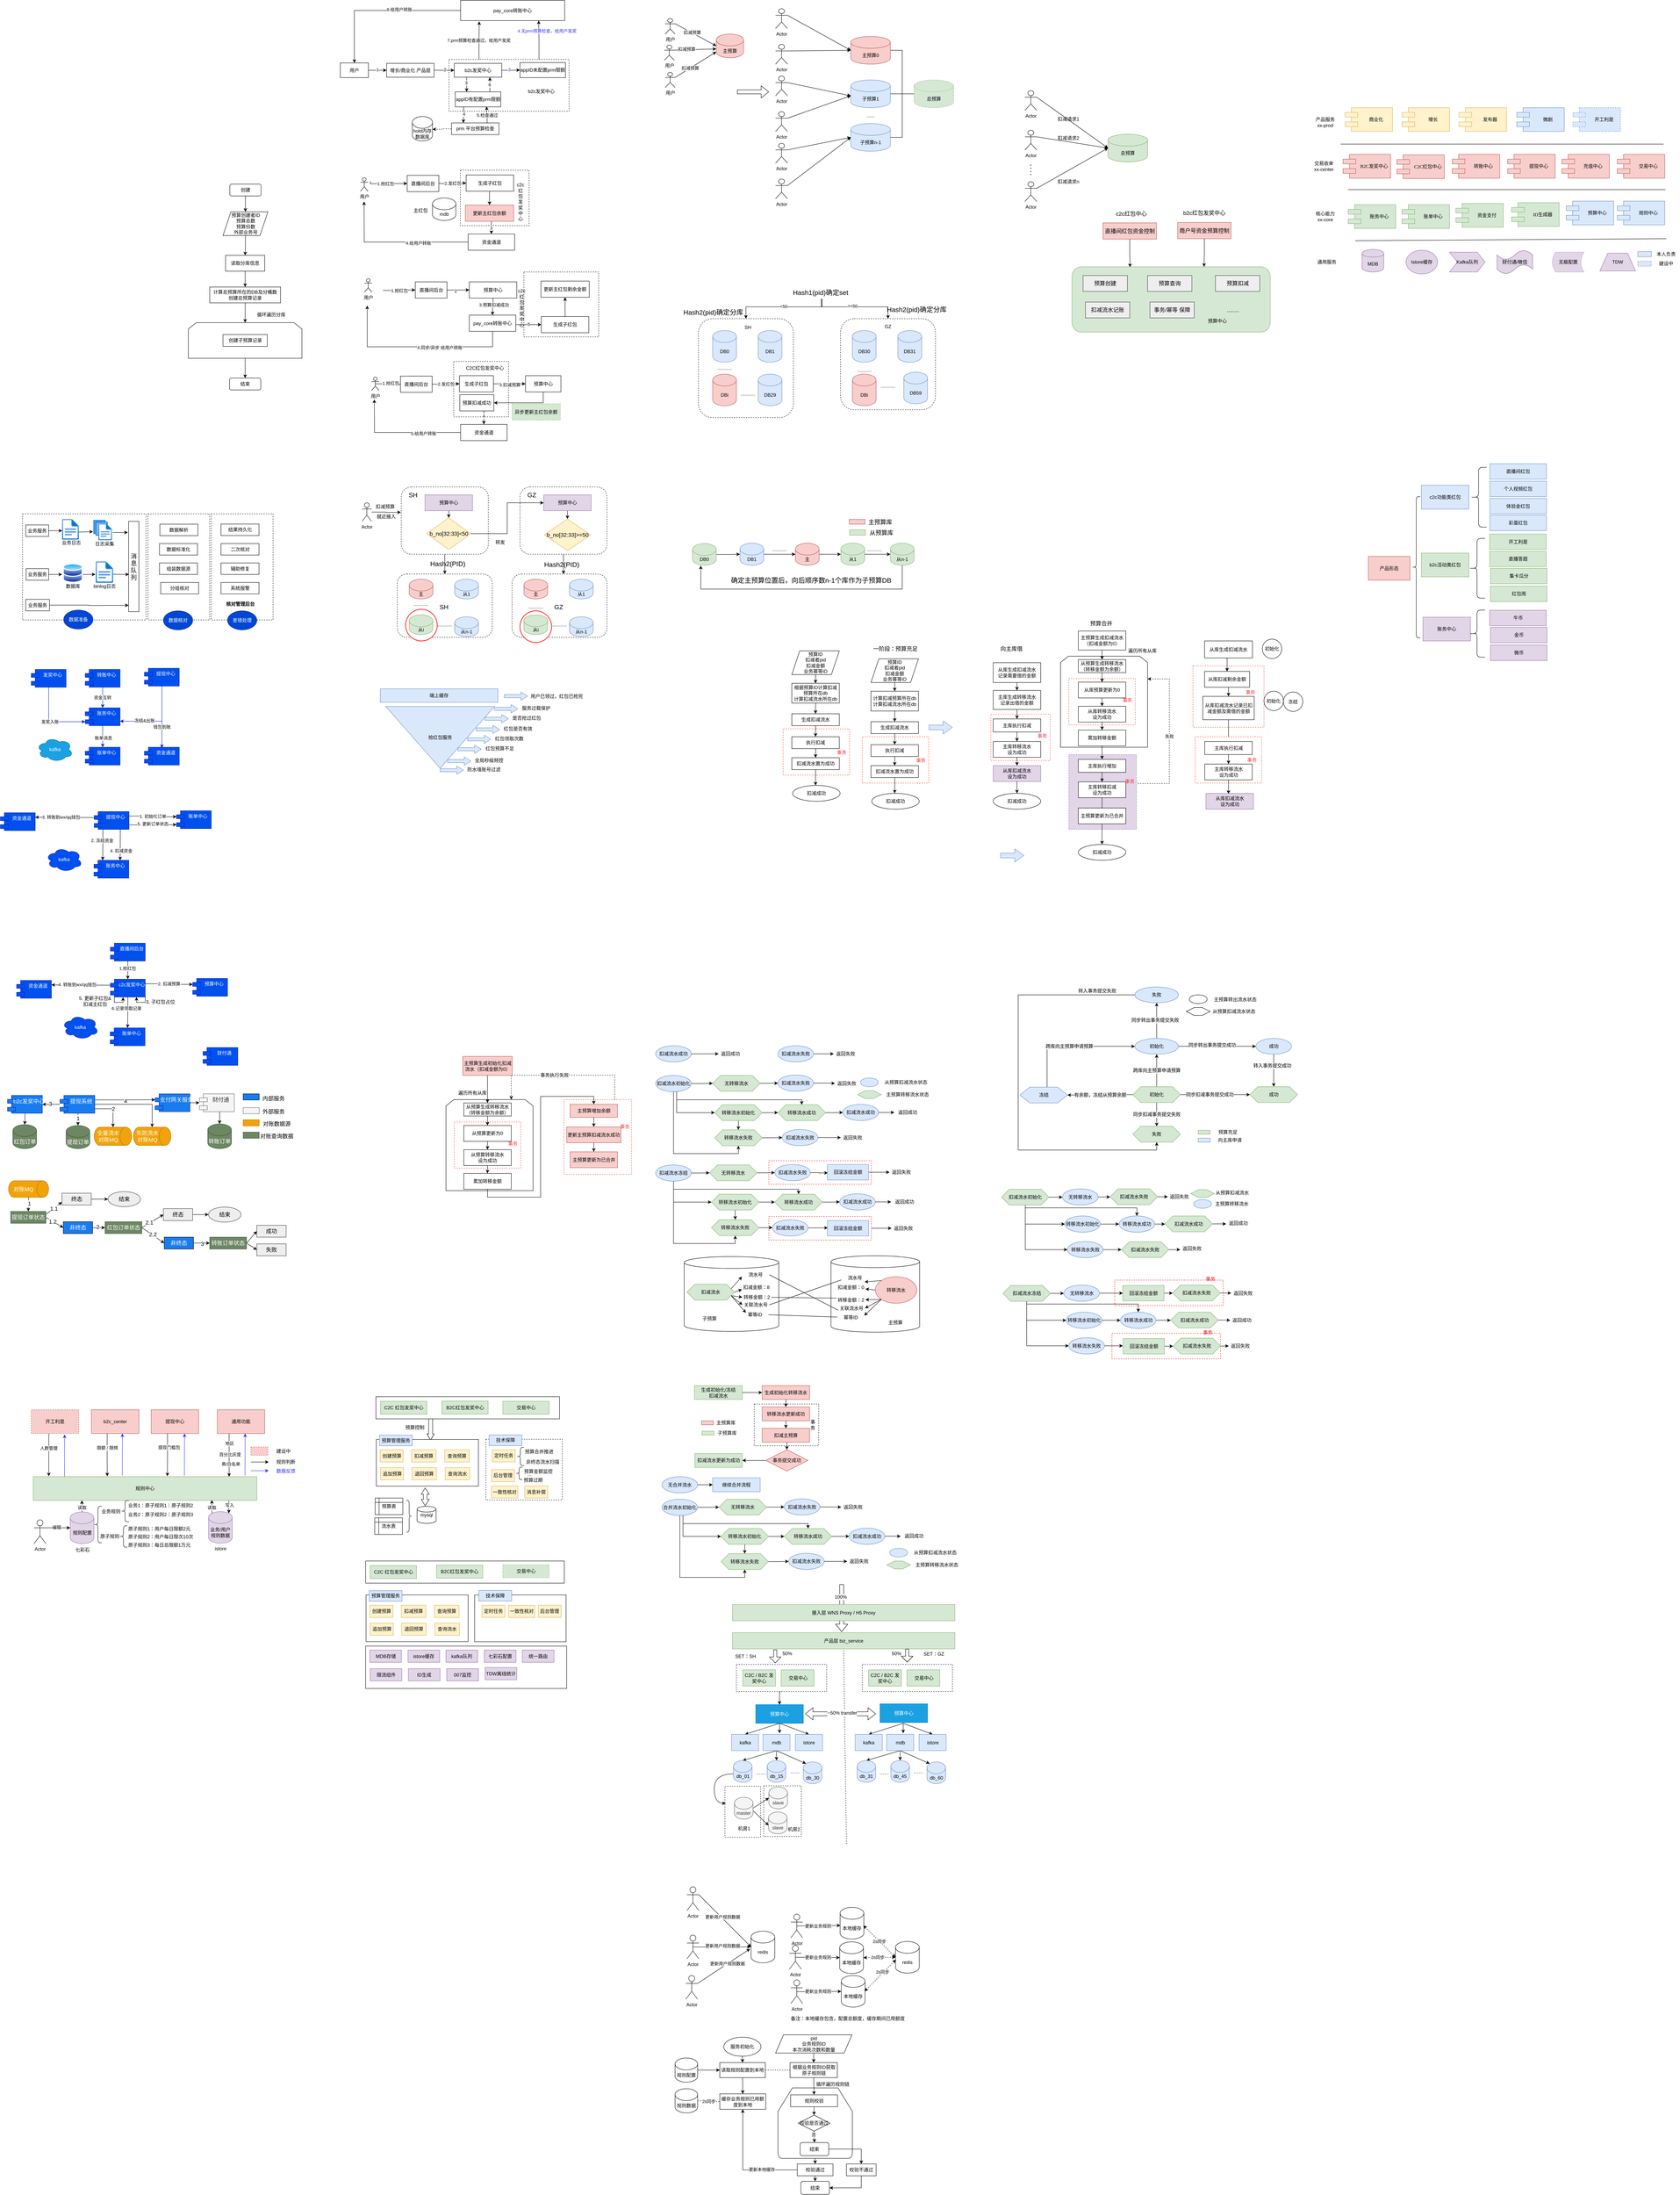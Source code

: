 <mxfile version="16.5.6" type="github" pages="2">
  <diagram id="T_NaOF4HCSvs0rHXY1GS" name="Page-1">
    <mxGraphModel dx="4547" dy="1154" grid="0" gridSize="10" guides="1" tooltips="1" connect="1" arrows="0" fold="1" page="1" pageScale="1" pageWidth="827" pageHeight="1169" math="0" shadow="0">
      <root>
        <mxCell id="0" />
        <mxCell id="1" parent="0" />
        <mxCell id="QobFsMMnjnk9przR8up6-45" value="" style="rounded=0;whiteSpace=wrap;html=1;gradientColor=none;dashed=1;" parent="1" vertex="1">
          <mxGeometry x="-550" y="4529" width="95" height="128" as="geometry" />
        </mxCell>
        <mxCell id="QobFsMMnjnk9przR8up6-44" value="" style="rounded=0;whiteSpace=wrap;html=1;gradientColor=none;dashed=1;" parent="1" vertex="1">
          <mxGeometry x="-648" y="4530" width="90" height="129" as="geometry" />
        </mxCell>
        <mxCell id="QobFsMMnjnk9przR8up6-11" style="edgeStyle=orthogonalEdgeStyle;rounded=0;orthogonalLoop=1;jettySize=auto;html=1;exitX=0.5;exitY=1;exitDx=0;exitDy=0;entryX=0.5;entryY=0;entryDx=0;entryDy=0;" parent="1" source="QobFsMMnjnk9przR8up6-7" target="lw3RVbSvmaLZlQFikR0A-318" edge="1">
          <mxGeometry relative="1" as="geometry" />
        </mxCell>
        <mxCell id="QobFsMMnjnk9przR8up6-7" value="" style="rounded=0;whiteSpace=wrap;html=1;gradientColor=none;dashed=1;" parent="1" vertex="1">
          <mxGeometry x="-619" y="4222.25" width="228" height="68.5" as="geometry" />
        </mxCell>
        <mxCell id="ejKsRAqsJSKaKwiFzq6h-28" value="" style="rounded=0;whiteSpace=wrap;html=1;dashed=1;" parent="1" vertex="1">
          <mxGeometry x="-2106" y="1316" width="156" height="268" as="geometry" />
        </mxCell>
        <mxCell id="ejKsRAqsJSKaKwiFzq6h-25" value="" style="rounded=0;whiteSpace=wrap;html=1;dashed=1;" parent="1" vertex="1">
          <mxGeometry x="-2423" y="1316" width="312" height="268" as="geometry" />
        </mxCell>
        <mxCell id="Mf-LB7wB9GjJl_CjS-dq-249" value="" style="rounded=0;whiteSpace=wrap;html=1;dashed=1;strokeColor=#FF0000;" parent="1" vertex="1">
          <mxGeometry x="330" y="3386" width="274.5" height="64.5" as="geometry" />
        </mxCell>
        <mxCell id="Mf-LB7wB9GjJl_CjS-dq-247" value="" style="rounded=0;whiteSpace=wrap;html=1;dashed=1;strokeColor=#FF0000;" parent="1" vertex="1">
          <mxGeometry x="337" y="3251.5" width="274.5" height="64.5" as="geometry" />
        </mxCell>
        <mxCell id="Mf-LB7wB9GjJl_CjS-dq-170" style="edgeStyle=none;rounded=0;orthogonalLoop=1;jettySize=auto;html=1;exitX=0.5;exitY=1;exitDx=0;exitDy=0;exitPerimeter=0;fontColor=#000000;endArrow=classic;endFill=1;strokeColor=#000000;" parent="1" source="Mf-LB7wB9GjJl_CjS-dq-165" target="Mf-LB7wB9GjJl_CjS-dq-168" edge="1">
          <mxGeometry relative="1" as="geometry" />
        </mxCell>
        <mxCell id="Mf-LB7wB9GjJl_CjS-dq-165" value="" style="strokeWidth=1;html=1;shape=mxgraph.flowchart.loop_limit;whiteSpace=wrap;fontColor=#000000;align=center;" parent="1" vertex="1">
          <mxGeometry x="-514" y="5292" width="188" height="178" as="geometry" />
        </mxCell>
        <mxCell id="lw3RVbSvmaLZlQFikR0A-280" style="edgeStyle=orthogonalEdgeStyle;rounded=0;orthogonalLoop=1;jettySize=auto;html=1;exitX=0.75;exitY=0;exitDx=0;exitDy=0;entryX=0.75;entryY=0;entryDx=0;entryDy=0;endArrow=classic;endFill=1;fontSize=12;dashed=1;" parent="1" source="lw3RVbSvmaLZlQFikR0A-263" target="lw3RVbSvmaLZlQFikR0A-249" edge="1">
          <mxGeometry relative="1" as="geometry">
            <Array as="points">
              <mxPoint x="-927" y="2734" />
              <mxPoint x="-1188" y="2734" />
            </Array>
          </mxGeometry>
        </mxCell>
        <mxCell id="lw3RVbSvmaLZlQFikR0A-281" value="事务执行失败" style="edgeLabel;html=1;align=center;verticalAlign=middle;resizable=0;points=[];fontSize=12;" parent="lw3RVbSvmaLZlQFikR0A-280" connectable="0" vertex="1">
          <mxGeometry x="0.113" relative="1" as="geometry">
            <mxPoint as="offset" />
          </mxGeometry>
        </mxCell>
        <mxCell id="lw3RVbSvmaLZlQFikR0A-263" value="" style="rounded=0;whiteSpace=wrap;html=1;dashed=1;strokeColor=#FF3333;" parent="1" vertex="1">
          <mxGeometry x="-1055" y="2795.5" width="171" height="189" as="geometry" />
        </mxCell>
        <mxCell id="lw3RVbSvmaLZlQFikR0A-244" value="" style="rounded=0;whiteSpace=wrap;html=1;strokeColor=#000000;strokeWidth=1;dashed=1;" parent="1" vertex="1">
          <mxGeometry x="-574" y="3564.5" width="163" height="105.5" as="geometry" />
        </mxCell>
        <mxCell id="lw3RVbSvmaLZlQFikR0A-211" value="" style="shape=cylinder3;whiteSpace=wrap;html=1;boundedLbl=1;backgroundOutline=1;size=15;strokeColor=#000000;strokeWidth=1;" parent="1" vertex="1">
          <mxGeometry x="-380" y="3190" width="224" height="193" as="geometry" />
        </mxCell>
        <mxCell id="lw3RVbSvmaLZlQFikR0A-188" value="" style="shape=cylinder3;whiteSpace=wrap;html=1;boundedLbl=1;backgroundOutline=1;size=15;strokeColor=#000000;strokeWidth=1;" parent="1" vertex="1">
          <mxGeometry x="-751" y="3192" width="239" height="189" as="geometry" />
        </mxCell>
        <mxCell id="lw3RVbSvmaLZlQFikR0A-125" value="" style="rounded=1;whiteSpace=wrap;html=1;dashed=1;" parent="1" vertex="1">
          <mxGeometry x="-1186" y="1468" width="240" height="160" as="geometry" />
        </mxCell>
        <mxCell id="lw3RVbSvmaLZlQFikR0A-137" value="" style="ellipse;whiteSpace=wrap;html=1;aspect=fixed;strokeWidth=2;strokeColor=#FF3333;" parent="1" vertex="1">
          <mxGeometry x="-1166" y="1561" width="80" height="80" as="geometry" />
        </mxCell>
        <mxCell id="lw3RVbSvmaLZlQFikR0A-102" value="" style="rounded=1;whiteSpace=wrap;html=1;dashed=1;" parent="1" vertex="1">
          <mxGeometry x="-1476" y="1468" width="240" height="160" as="geometry" />
        </mxCell>
        <mxCell id="lw3RVbSvmaLZlQFikR0A-135" value="" style="ellipse;whiteSpace=wrap;html=1;aspect=fixed;strokeWidth=2;strokeColor=#FF3333;" parent="1" vertex="1">
          <mxGeometry x="-1455" y="1557" width="80" height="80" as="geometry" />
        </mxCell>
        <mxCell id="lw3RVbSvmaLZlQFikR0A-1" value="" style="rounded=0;whiteSpace=wrap;html=1;strokeColor=#000000;dashed=1;" parent="1" vertex="1">
          <mxGeometry x="-1156" y="705" width="189" height="164" as="geometry" />
        </mxCell>
        <mxCell id="0hItoibZD7xrab0cP2cv-375" value="" style="rounded=0;whiteSpace=wrap;html=1;strokeColor=#000000;dashed=1;" parent="1" vertex="1">
          <mxGeometry x="-1316.5" y="448" width="173.5" height="140" as="geometry" />
        </mxCell>
        <mxCell id="0hItoibZD7xrab0cP2cv-386" value="7.prm预算检查通过，给用户发奖" style="edgeStyle=orthogonalEdgeStyle;rounded=0;orthogonalLoop=1;jettySize=auto;html=1;exitX=0.25;exitY=0;exitDx=0;exitDy=0;entryX=0.179;entryY=1.039;entryDx=0;entryDy=0;entryPerimeter=0;" parent="1" source="0hItoibZD7xrab0cP2cv-370" target="0hItoibZD7xrab0cP2cv-383" edge="1">
          <mxGeometry relative="1" as="geometry" />
        </mxCell>
        <mxCell id="0hItoibZD7xrab0cP2cv-387" value="&lt;span style=&quot;color: rgb(51 , 51 , 255)&quot;&gt;4.无prm预算检查，给用户发奖&lt;/span&gt;" style="edgeStyle=orthogonalEdgeStyle;rounded=0;orthogonalLoop=1;jettySize=auto;html=1;exitX=0.75;exitY=0;exitDx=0;exitDy=0;entryX=0.75;entryY=1;entryDx=0;entryDy=0;" parent="1" source="0hItoibZD7xrab0cP2cv-370" target="0hItoibZD7xrab0cP2cv-383" edge="1">
          <mxGeometry x="0.473" y="-21" relative="1" as="geometry">
            <mxPoint as="offset" />
          </mxGeometry>
        </mxCell>
        <mxCell id="0hItoibZD7xrab0cP2cv-370" value="" style="rounded=0;whiteSpace=wrap;html=1;strokeColor=#000000;dashed=1;" parent="1" vertex="1">
          <mxGeometry x="-1345.5" y="168" width="303.5" height="131" as="geometry" />
        </mxCell>
        <mxCell id="0hItoibZD7xrab0cP2cv-298" style="edgeStyle=orthogonalEdgeStyle;rounded=0;orthogonalLoop=1;jettySize=auto;html=1;exitX=1;exitY=0.5;exitDx=0;exitDy=0;" parent="1" source="0hItoibZD7xrab0cP2cv-296" target="0hItoibZD7xrab0cP2cv-292" edge="1">
          <mxGeometry relative="1" as="geometry" />
        </mxCell>
        <mxCell id="0hItoibZD7xrab0cP2cv-296" value="" style="rounded=0;whiteSpace=wrap;html=1;dashed=1;strokeColor=#FF0000;" parent="1" vertex="1">
          <mxGeometry x="-537" y="3090.75" width="259" height="59.5" as="geometry" />
        </mxCell>
        <mxCell id="0hItoibZD7xrab0cP2cv-295" value="" style="rounded=0;whiteSpace=wrap;html=1;dashed=1;strokeColor=#FF0000;" parent="1" vertex="1">
          <mxGeometry x="-537" y="2950" width="259" height="59.5" as="geometry" />
        </mxCell>
        <mxCell id="0hItoibZD7xrab0cP2cv-147" value="" style="rounded=0;whiteSpace=wrap;html=1;dashed=1;strokeColor=#FF3333;" parent="1" vertex="1">
          <mxGeometry x="534.75" y="1700" width="179.5" height="155" as="geometry" />
        </mxCell>
        <mxCell id="0hItoibZD7xrab0cP2cv-1" value="总预算" style="shape=cylinder3;whiteSpace=wrap;html=1;boundedLbl=1;backgroundOutline=1;size=15;fillColor=#d5e8d4;strokeColor=#82b366;" parent="1" vertex="1">
          <mxGeometry x="320" y="357" width="100" height="70" as="geometry" />
        </mxCell>
        <mxCell id="0hItoibZD7xrab0cP2cv-2" style="edgeStyle=none;rounded=0;orthogonalLoop=1;jettySize=auto;html=1;exitX=1;exitY=0.333;exitDx=0;exitDy=0;exitPerimeter=0;entryX=0;entryY=0.5;entryDx=0;entryDy=0;entryPerimeter=0;" parent="1" source="0hItoibZD7xrab0cP2cv-3" target="0hItoibZD7xrab0cP2cv-1" edge="1">
          <mxGeometry relative="1" as="geometry" />
        </mxCell>
        <mxCell id="0hItoibZD7xrab0cP2cv-3" value="Actor" style="shape=umlActor;verticalLabelPosition=bottom;verticalAlign=top;html=1;outlineConnect=0;" parent="1" vertex="1">
          <mxGeometry x="110" y="247" width="30" height="50" as="geometry" />
        </mxCell>
        <mxCell id="0hItoibZD7xrab0cP2cv-4" style="edgeStyle=none;rounded=0;orthogonalLoop=1;jettySize=auto;html=1;exitX=1;exitY=0.333;exitDx=0;exitDy=0;exitPerimeter=0;entryX=0;entryY=0.5;entryDx=0;entryDy=0;entryPerimeter=0;" parent="1" source="0hItoibZD7xrab0cP2cv-5" target="0hItoibZD7xrab0cP2cv-1" edge="1">
          <mxGeometry relative="1" as="geometry" />
        </mxCell>
        <mxCell id="0hItoibZD7xrab0cP2cv-5" value="Actor" style="shape=umlActor;verticalLabelPosition=bottom;verticalAlign=top;html=1;outlineConnect=0;" parent="1" vertex="1">
          <mxGeometry x="110" y="347" width="30" height="50" as="geometry" />
        </mxCell>
        <mxCell id="0hItoibZD7xrab0cP2cv-6" style="edgeStyle=none;rounded=0;orthogonalLoop=1;jettySize=auto;html=1;exitX=1;exitY=0.333;exitDx=0;exitDy=0;exitPerimeter=0;entryX=0;entryY=0.5;entryDx=0;entryDy=0;entryPerimeter=0;" parent="1" source="0hItoibZD7xrab0cP2cv-7" target="0hItoibZD7xrab0cP2cv-1" edge="1">
          <mxGeometry relative="1" as="geometry" />
        </mxCell>
        <mxCell id="0hItoibZD7xrab0cP2cv-7" value="Actor" style="shape=umlActor;verticalLabelPosition=bottom;verticalAlign=top;html=1;outlineConnect=0;" parent="1" vertex="1">
          <mxGeometry x="110" y="477" width="30" height="50" as="geometry" />
        </mxCell>
        <mxCell id="0hItoibZD7xrab0cP2cv-8" value="扣减请求1" style="text;html=1;strokeColor=none;fillColor=none;align=center;verticalAlign=middle;whiteSpace=wrap;rounded=0;" parent="1" vertex="1">
          <mxGeometry x="190" y="308.5" width="60" height="20" as="geometry" />
        </mxCell>
        <mxCell id="0hItoibZD7xrab0cP2cv-9" value="扣减请求2" style="text;html=1;strokeColor=none;fillColor=none;align=center;verticalAlign=middle;whiteSpace=wrap;rounded=0;" parent="1" vertex="1">
          <mxGeometry x="190" y="357" width="60" height="20" as="geometry" />
        </mxCell>
        <mxCell id="0hItoibZD7xrab0cP2cv-10" value="扣减请求n" style="text;html=1;strokeColor=none;fillColor=none;align=center;verticalAlign=middle;whiteSpace=wrap;rounded=0;" parent="1" vertex="1">
          <mxGeometry x="190" y="467" width="60" height="20" as="geometry" />
        </mxCell>
        <mxCell id="0hItoibZD7xrab0cP2cv-11" value="" style="endArrow=none;dashed=1;html=1;dashPattern=1 3;strokeWidth=2;" parent="1" edge="1">
          <mxGeometry width="50" height="50" relative="1" as="geometry">
            <mxPoint x="125" y="460" as="sourcePoint" />
            <mxPoint x="124.5" y="430" as="targetPoint" />
          </mxGeometry>
        </mxCell>
        <mxCell id="0hItoibZD7xrab0cP2cv-12" value="" style="shape=flexArrow;endArrow=classic;html=1;" parent="1" edge="1">
          <mxGeometry width="50" height="50" relative="1" as="geometry">
            <mxPoint x="-617" y="250" as="sourcePoint" />
            <mxPoint x="-537" y="250" as="targetPoint" />
          </mxGeometry>
        </mxCell>
        <mxCell id="0hItoibZD7xrab0cP2cv-13" style="edgeStyle=orthogonalEdgeStyle;rounded=0;orthogonalLoop=1;jettySize=auto;html=1;exitX=1;exitY=0.5;exitDx=0;exitDy=0;exitPerimeter=0;entryX=0;entryY=0.5;entryDx=0;entryDy=0;entryPerimeter=0;endArrow=none;endFill=0;" parent="1" source="0hItoibZD7xrab0cP2cv-14" target="0hItoibZD7xrab0cP2cv-17" edge="1">
          <mxGeometry relative="1" as="geometry" />
        </mxCell>
        <mxCell id="0hItoibZD7xrab0cP2cv-14" value="主预算0" style="shape=cylinder3;whiteSpace=wrap;html=1;boundedLbl=1;backgroundOutline=1;size=15;fillColor=#f8cecc;strokeColor=#b85450;" parent="1" vertex="1">
          <mxGeometry x="-330" y="110" width="100" height="70" as="geometry" />
        </mxCell>
        <mxCell id="0hItoibZD7xrab0cP2cv-15" style="edgeStyle=orthogonalEdgeStyle;rounded=0;orthogonalLoop=1;jettySize=auto;html=1;exitX=1;exitY=0.5;exitDx=0;exitDy=0;exitPerimeter=0;entryX=0;entryY=0.5;entryDx=0;entryDy=0;entryPerimeter=0;endArrow=none;endFill=0;" parent="1" source="0hItoibZD7xrab0cP2cv-16" target="0hItoibZD7xrab0cP2cv-17" edge="1">
          <mxGeometry relative="1" as="geometry">
            <mxPoint x="-120" y="270" as="targetPoint" />
          </mxGeometry>
        </mxCell>
        <mxCell id="0hItoibZD7xrab0cP2cv-16" value="子预算1" style="shape=cylinder3;whiteSpace=wrap;html=1;boundedLbl=1;backgroundOutline=1;size=15;fillColor=#dae8fc;strokeColor=#6c8ebf;" parent="1" vertex="1">
          <mxGeometry x="-330" y="220" width="100" height="70" as="geometry" />
        </mxCell>
        <mxCell id="0hItoibZD7xrab0cP2cv-17" value="总预算" style="shape=cylinder3;whiteSpace=wrap;html=1;boundedLbl=1;backgroundOutline=1;size=15;dashed=1;fillColor=#d5e8d4;strokeColor=#82b366;" parent="1" vertex="1">
          <mxGeometry x="-170" y="220" width="100" height="70" as="geometry" />
        </mxCell>
        <mxCell id="0hItoibZD7xrab0cP2cv-18" style="edgeStyle=orthogonalEdgeStyle;rounded=0;orthogonalLoop=1;jettySize=auto;html=1;exitX=1;exitY=0.5;exitDx=0;exitDy=0;exitPerimeter=0;entryX=0;entryY=0.5;entryDx=0;entryDy=0;entryPerimeter=0;endArrow=none;endFill=0;" parent="1" source="0hItoibZD7xrab0cP2cv-19" target="0hItoibZD7xrab0cP2cv-17" edge="1">
          <mxGeometry relative="1" as="geometry" />
        </mxCell>
        <mxCell id="0hItoibZD7xrab0cP2cv-19" value="子预算n-1" style="shape=cylinder3;whiteSpace=wrap;html=1;boundedLbl=1;backgroundOutline=1;size=15;fillColor=#dae8fc;strokeColor=#6c8ebf;" parent="1" vertex="1">
          <mxGeometry x="-330" y="330" width="100" height="70" as="geometry" />
        </mxCell>
        <mxCell id="0hItoibZD7xrab0cP2cv-20" style="edgeStyle=none;rounded=0;orthogonalLoop=1;jettySize=auto;html=1;exitX=1;exitY=0.333;exitDx=0;exitDy=0;exitPerimeter=0;entryX=0;entryY=0.5;entryDx=0;entryDy=0;entryPerimeter=0;endArrow=classic;endFill=1;" parent="1" source="0hItoibZD7xrab0cP2cv-21" target="0hItoibZD7xrab0cP2cv-14" edge="1">
          <mxGeometry relative="1" as="geometry" />
        </mxCell>
        <mxCell id="0hItoibZD7xrab0cP2cv-21" value="Actor" style="shape=umlActor;verticalLabelPosition=bottom;verticalAlign=top;html=1;outlineConnect=0;" parent="1" vertex="1">
          <mxGeometry x="-520" y="40" width="30" height="50" as="geometry" />
        </mxCell>
        <mxCell id="0hItoibZD7xrab0cP2cv-22" style="edgeStyle=none;rounded=0;orthogonalLoop=1;jettySize=auto;html=1;exitX=1;exitY=0.333;exitDx=0;exitDy=0;exitPerimeter=0;entryX=0;entryY=0.5;entryDx=0;entryDy=0;entryPerimeter=0;endArrow=classic;endFill=1;" parent="1" source="0hItoibZD7xrab0cP2cv-23" target="0hItoibZD7xrab0cP2cv-14" edge="1">
          <mxGeometry relative="1" as="geometry" />
        </mxCell>
        <mxCell id="0hItoibZD7xrab0cP2cv-23" value="Actor" style="shape=umlActor;verticalLabelPosition=bottom;verticalAlign=top;html=1;outlineConnect=0;" parent="1" vertex="1">
          <mxGeometry x="-520" y="130" width="30" height="50" as="geometry" />
        </mxCell>
        <mxCell id="0hItoibZD7xrab0cP2cv-24" style="edgeStyle=none;rounded=0;orthogonalLoop=1;jettySize=auto;html=1;exitX=1;exitY=0.333;exitDx=0;exitDy=0;exitPerimeter=0;endArrow=classic;endFill=1;" parent="1" source="0hItoibZD7xrab0cP2cv-25" edge="1">
          <mxGeometry relative="1" as="geometry">
            <mxPoint x="-330" y="260" as="targetPoint" />
          </mxGeometry>
        </mxCell>
        <mxCell id="0hItoibZD7xrab0cP2cv-25" value="Actor" style="shape=umlActor;verticalLabelPosition=bottom;verticalAlign=top;html=1;outlineConnect=0;" parent="1" vertex="1">
          <mxGeometry x="-520" y="210" width="30" height="50" as="geometry" />
        </mxCell>
        <mxCell id="0hItoibZD7xrab0cP2cv-26" style="edgeStyle=none;rounded=0;orthogonalLoop=1;jettySize=auto;html=1;exitX=1;exitY=0.333;exitDx=0;exitDy=0;exitPerimeter=0;endArrow=classic;endFill=1;" parent="1" source="0hItoibZD7xrab0cP2cv-27" edge="1">
          <mxGeometry relative="1" as="geometry">
            <mxPoint x="-330" y="260" as="targetPoint" />
          </mxGeometry>
        </mxCell>
        <mxCell id="0hItoibZD7xrab0cP2cv-27" value="Actor" style="shape=umlActor;verticalLabelPosition=bottom;verticalAlign=top;html=1;outlineConnect=0;" parent="1" vertex="1">
          <mxGeometry x="-520" y="300" width="30" height="50" as="geometry" />
        </mxCell>
        <mxCell id="0hItoibZD7xrab0cP2cv-28" style="edgeStyle=none;rounded=0;orthogonalLoop=1;jettySize=auto;html=1;exitX=1;exitY=0.333;exitDx=0;exitDy=0;exitPerimeter=0;entryX=0;entryY=0.5;entryDx=0;entryDy=0;entryPerimeter=0;endArrow=classic;endFill=1;" parent="1" source="0hItoibZD7xrab0cP2cv-29" target="0hItoibZD7xrab0cP2cv-19" edge="1">
          <mxGeometry relative="1" as="geometry" />
        </mxCell>
        <mxCell id="0hItoibZD7xrab0cP2cv-29" value="Actor" style="shape=umlActor;verticalLabelPosition=bottom;verticalAlign=top;html=1;outlineConnect=0;" parent="1" vertex="1">
          <mxGeometry x="-520" y="380" width="30" height="50" as="geometry" />
        </mxCell>
        <mxCell id="0hItoibZD7xrab0cP2cv-30" style="edgeStyle=none;rounded=0;orthogonalLoop=1;jettySize=auto;html=1;exitX=1;exitY=0.333;exitDx=0;exitDy=0;exitPerimeter=0;entryX=0;entryY=0.5;entryDx=0;entryDy=0;entryPerimeter=0;endArrow=classic;endFill=1;" parent="1" source="0hItoibZD7xrab0cP2cv-31" target="0hItoibZD7xrab0cP2cv-19" edge="1">
          <mxGeometry relative="1" as="geometry" />
        </mxCell>
        <mxCell id="0hItoibZD7xrab0cP2cv-31" value="Actor" style="shape=umlActor;verticalLabelPosition=bottom;verticalAlign=top;html=1;outlineConnect=0;" parent="1" vertex="1">
          <mxGeometry x="-520" y="470" width="30" height="50" as="geometry" />
        </mxCell>
        <mxCell id="0hItoibZD7xrab0cP2cv-32" value="......" style="text;html=1;strokeColor=none;fillColor=none;align=center;verticalAlign=middle;whiteSpace=wrap;rounded=0;" parent="1" vertex="1">
          <mxGeometry x="-300" y="300" width="40" height="20" as="geometry" />
        </mxCell>
        <mxCell id="0hItoibZD7xrab0cP2cv-33" value="" style="edgeStyle=orthogonalEdgeStyle;rounded=0;orthogonalLoop=1;jettySize=auto;html=1;" parent="1" source="0hItoibZD7xrab0cP2cv-34" target="0hItoibZD7xrab0cP2cv-45" edge="1">
          <mxGeometry relative="1" as="geometry" />
        </mxCell>
        <mxCell id="0hItoibZD7xrab0cP2cv-34" value="" style="shape=loopLimit;whiteSpace=wrap;html=1;" parent="1" vertex="1">
          <mxGeometry x="-2004" y="833" width="287" height="90" as="geometry" />
        </mxCell>
        <mxCell id="0hItoibZD7xrab0cP2cv-35" value="" style="edgeStyle=orthogonalEdgeStyle;rounded=0;orthogonalLoop=1;jettySize=auto;html=1;" parent="1" source="0hItoibZD7xrab0cP2cv-36" target="0hItoibZD7xrab0cP2cv-38" edge="1">
          <mxGeometry relative="1" as="geometry" />
        </mxCell>
        <mxCell id="0hItoibZD7xrab0cP2cv-36" value="读取分库信息" style="rounded=0;whiteSpace=wrap;html=1;" parent="1" vertex="1">
          <mxGeometry x="-1910" y="663" width="99" height="40" as="geometry" />
        </mxCell>
        <mxCell id="0hItoibZD7xrab0cP2cv-37" value="" style="edgeStyle=orthogonalEdgeStyle;rounded=0;orthogonalLoop=1;jettySize=auto;html=1;entryX=0.5;entryY=0;entryDx=0;entryDy=0;" parent="1" source="0hItoibZD7xrab0cP2cv-38" edge="1">
          <mxGeometry relative="1" as="geometry">
            <mxPoint x="-1860.5" y="833.0" as="targetPoint" />
          </mxGeometry>
        </mxCell>
        <mxCell id="0hItoibZD7xrab0cP2cv-38" value="&lt;span&gt;计算总预算所在的DB及分桶数&lt;/span&gt;&lt;br&gt;&lt;span&gt;创建总预算记录&lt;/span&gt;" style="rounded=0;whiteSpace=wrap;html=1;" parent="1" vertex="1">
          <mxGeometry x="-1950" y="743" width="179" height="40" as="geometry" />
        </mxCell>
        <mxCell id="0hItoibZD7xrab0cP2cv-39" value="" style="edgeStyle=orthogonalEdgeStyle;rounded=0;orthogonalLoop=1;jettySize=auto;html=1;" parent="1" source="0hItoibZD7xrab0cP2cv-40" target="0hItoibZD7xrab0cP2cv-44" edge="1">
          <mxGeometry relative="1" as="geometry" />
        </mxCell>
        <mxCell id="0hItoibZD7xrab0cP2cv-40" value="创建" style="rounded=1;whiteSpace=wrap;html=1;" parent="1" vertex="1">
          <mxGeometry x="-1899.25" y="483" width="79" height="30" as="geometry" />
        </mxCell>
        <mxCell id="0hItoibZD7xrab0cP2cv-41" value="循环遍历分库" style="text;html=1;resizable=0;autosize=1;align=center;verticalAlign=middle;points=[];fillColor=none;strokeColor=none;rounded=0;" parent="1" vertex="1">
          <mxGeometry x="-1840.5" y="803" width="90" height="20" as="geometry" />
        </mxCell>
        <mxCell id="0hItoibZD7xrab0cP2cv-42" value="创建子预算记录" style="rounded=0;whiteSpace=wrap;html=1;" parent="1" vertex="1">
          <mxGeometry x="-1916.5" y="863" width="112" height="30" as="geometry" />
        </mxCell>
        <mxCell id="0hItoibZD7xrab0cP2cv-43" value="" style="edgeStyle=orthogonalEdgeStyle;rounded=0;orthogonalLoop=1;jettySize=auto;html=1;" parent="1" source="0hItoibZD7xrab0cP2cv-44" target="0hItoibZD7xrab0cP2cv-36" edge="1">
          <mxGeometry relative="1" as="geometry" />
        </mxCell>
        <mxCell id="0hItoibZD7xrab0cP2cv-44" value="预算创建者ID&lt;br&gt;预算总数&lt;br&gt;预算份数&lt;br&gt;外部业务号" style="shape=parallelogram;perimeter=parallelogramPerimeter;whiteSpace=wrap;html=1;fixedSize=1;" parent="1" vertex="1">
          <mxGeometry x="-1916.5" y="553" width="113.5" height="60" as="geometry" />
        </mxCell>
        <mxCell id="0hItoibZD7xrab0cP2cv-45" value="结束" style="rounded=1;whiteSpace=wrap;html=1;" parent="1" vertex="1">
          <mxGeometry x="-1900" y="973" width="79" height="30" as="geometry" />
        </mxCell>
        <mxCell id="0hItoibZD7xrab0cP2cv-46" value="" style="rounded=1;whiteSpace=wrap;html=1;dashed=1;" parent="1" vertex="1">
          <mxGeometry x="-715" y="823" width="240" height="250" as="geometry" />
        </mxCell>
        <mxCell id="0hItoibZD7xrab0cP2cv-47" value="DBi" style="shape=cylinder3;whiteSpace=wrap;html=1;boundedLbl=1;backgroundOutline=1;size=15;fillColor=#f8cecc;strokeColor=#b85450;" parent="1" vertex="1">
          <mxGeometry x="-679" y="963" width="60" height="80" as="geometry" />
        </mxCell>
        <mxCell id="0hItoibZD7xrab0cP2cv-48" value="DB1" style="shape=cylinder3;whiteSpace=wrap;html=1;boundedLbl=1;backgroundOutline=1;size=15;fillColor=#dae8fc;strokeColor=#6c8ebf;" parent="1" vertex="1">
          <mxGeometry x="-564" y="853" width="60" height="80" as="geometry" />
        </mxCell>
        <mxCell id="0hItoibZD7xrab0cP2cv-49" value="DB29" style="shape=cylinder3;whiteSpace=wrap;html=1;boundedLbl=1;backgroundOutline=1;size=15;fillColor=#dae8fc;strokeColor=#6c8ebf;" parent="1" vertex="1">
          <mxGeometry x="-564" y="963" width="60" height="80" as="geometry" />
        </mxCell>
        <mxCell id="0hItoibZD7xrab0cP2cv-50" value="..........." style="text;html=1;strokeColor=none;fillColor=none;align=center;verticalAlign=middle;whiteSpace=wrap;rounded=0;" parent="1" vertex="1">
          <mxGeometry x="-610" y="1003" width="40" height="20" as="geometry" />
        </mxCell>
        <mxCell id="0hItoibZD7xrab0cP2cv-51" style="edgeStyle=orthogonalEdgeStyle;rounded=0;orthogonalLoop=1;jettySize=auto;html=1;entryX=0.5;entryY=0;entryDx=0;entryDy=0;" parent="1" source="0hItoibZD7xrab0cP2cv-53" target="0hItoibZD7xrab0cP2cv-46" edge="1">
          <mxGeometry relative="1" as="geometry">
            <Array as="points">
              <mxPoint x="-404" y="793" />
              <mxPoint x="-595" y="793" />
            </Array>
          </mxGeometry>
        </mxCell>
        <mxCell id="0hItoibZD7xrab0cP2cv-469" value="&amp;lt;50" style="edgeLabel;html=1;align=center;verticalAlign=middle;resizable=0;points=[];" parent="0hItoibZD7xrab0cP2cv-51" vertex="1" connectable="0">
          <mxGeometry x="-0.032" y="-1" relative="1" as="geometry">
            <mxPoint as="offset" />
          </mxGeometry>
        </mxCell>
        <mxCell id="0hItoibZD7xrab0cP2cv-52" style="edgeStyle=orthogonalEdgeStyle;rounded=0;orthogonalLoop=1;jettySize=auto;html=1;entryX=0.5;entryY=0;entryDx=0;entryDy=0;exitX=0.5;exitY=1;exitDx=0;exitDy=0;" parent="1" source="0hItoibZD7xrab0cP2cv-53" target="0hItoibZD7xrab0cP2cv-58" edge="1">
          <mxGeometry relative="1" as="geometry">
            <Array as="points">
              <mxPoint x="-403" y="773" />
              <mxPoint x="-403" y="793" />
              <mxPoint x="-236" y="793" />
            </Array>
            <mxPoint x="-466" y="773" as="sourcePoint" />
          </mxGeometry>
        </mxCell>
        <mxCell id="0hItoibZD7xrab0cP2cv-470" value="&amp;gt;=50" style="edgeLabel;html=1;align=center;verticalAlign=middle;resizable=0;points=[];" parent="0hItoibZD7xrab0cP2cv-52" vertex="1" connectable="0">
          <mxGeometry x="-0.107" y="2" relative="1" as="geometry">
            <mxPoint as="offset" />
          </mxGeometry>
        </mxCell>
        <mxCell id="0hItoibZD7xrab0cP2cv-53" value="Hash1(pid)确定set&amp;nbsp;" style="text;html=1;strokeColor=none;fillColor=none;align=center;verticalAlign=middle;whiteSpace=wrap;rounded=0;fontSize=17;" parent="1" vertex="1">
          <mxGeometry x="-514" y="743" width="220" height="30" as="geometry" />
        </mxCell>
        <mxCell id="0hItoibZD7xrab0cP2cv-56" value="DB0" style="shape=cylinder3;whiteSpace=wrap;html=1;boundedLbl=1;backgroundOutline=1;size=15;fillColor=#dae8fc;strokeColor=#6c8ebf;" parent="1" vertex="1">
          <mxGeometry x="-679" y="853" width="60" height="80" as="geometry" />
        </mxCell>
        <mxCell id="0hItoibZD7xrab0cP2cv-57" value="SH" style="text;html=1;strokeColor=none;fillColor=none;align=center;verticalAlign=middle;whiteSpace=wrap;rounded=0;dashed=1;" parent="1" vertex="1">
          <mxGeometry x="-610" y="835" width="40" height="20" as="geometry" />
        </mxCell>
        <mxCell id="0hItoibZD7xrab0cP2cv-58" value="" style="rounded=1;whiteSpace=wrap;html=1;dashed=1;" parent="1" vertex="1">
          <mxGeometry x="-356" y="823" width="240" height="230" as="geometry" />
        </mxCell>
        <mxCell id="0hItoibZD7xrab0cP2cv-59" value="DBi" style="shape=cylinder3;whiteSpace=wrap;html=1;boundedLbl=1;backgroundOutline=1;size=15;fillColor=#f8cecc;strokeColor=#b85450;" parent="1" vertex="1">
          <mxGeometry x="-326" y="963" width="60" height="80" as="geometry" />
        </mxCell>
        <mxCell id="0hItoibZD7xrab0cP2cv-60" value="DB31" style="shape=cylinder3;whiteSpace=wrap;html=1;boundedLbl=1;backgroundOutline=1;size=15;fillColor=#dae8fc;strokeColor=#6c8ebf;" parent="1" vertex="1">
          <mxGeometry x="-211" y="853" width="60" height="80" as="geometry" />
        </mxCell>
        <mxCell id="0hItoibZD7xrab0cP2cv-61" value="DB59" style="shape=cylinder3;whiteSpace=wrap;html=1;boundedLbl=1;backgroundOutline=1;size=15;fillColor=#dae8fc;strokeColor=#6c8ebf;" parent="1" vertex="1">
          <mxGeometry x="-196" y="958" width="60" height="80" as="geometry" />
        </mxCell>
        <mxCell id="0hItoibZD7xrab0cP2cv-62" value="..........." style="text;html=1;strokeColor=none;fillColor=none;align=center;verticalAlign=middle;whiteSpace=wrap;rounded=0;" parent="1" vertex="1">
          <mxGeometry x="-256" y="983" width="40" height="20" as="geometry" />
        </mxCell>
        <mxCell id="0hItoibZD7xrab0cP2cv-63" value="DB30" style="shape=cylinder3;whiteSpace=wrap;html=1;boundedLbl=1;backgroundOutline=1;size=15;fillColor=#dae8fc;strokeColor=#6c8ebf;" parent="1" vertex="1">
          <mxGeometry x="-326" y="853" width="60" height="80" as="geometry" />
        </mxCell>
        <mxCell id="0hItoibZD7xrab0cP2cv-64" value="GZ" style="text;html=1;strokeColor=none;fillColor=none;align=center;verticalAlign=middle;whiteSpace=wrap;rounded=0;dashed=1;" parent="1" vertex="1">
          <mxGeometry x="-256" y="833" width="40" height="20" as="geometry" />
        </mxCell>
        <mxCell id="0hItoibZD7xrab0cP2cv-65" value="..........." style="text;html=1;strokeColor=none;fillColor=none;align=center;verticalAlign=middle;whiteSpace=wrap;rounded=0;" parent="1" vertex="1">
          <mxGeometry x="-669" y="938" width="40" height="20" as="geometry" />
        </mxCell>
        <mxCell id="0hItoibZD7xrab0cP2cv-66" value="..........." style="text;html=1;strokeColor=none;fillColor=none;align=center;verticalAlign=middle;whiteSpace=wrap;rounded=0;" parent="1" vertex="1">
          <mxGeometry x="-316" y="943" width="40" height="20" as="geometry" />
        </mxCell>
        <mxCell id="0hItoibZD7xrab0cP2cv-67" style="edgeStyle=orthogonalEdgeStyle;rounded=0;orthogonalLoop=1;jettySize=auto;html=1;exitX=1;exitY=0.5;exitDx=0;exitDy=0;exitPerimeter=0;entryX=0;entryY=0.5;entryDx=0;entryDy=0;entryPerimeter=0;" parent="1" source="0hItoibZD7xrab0cP2cv-68" target="0hItoibZD7xrab0cP2cv-75" edge="1">
          <mxGeometry relative="1" as="geometry" />
        </mxCell>
        <mxCell id="0hItoibZD7xrab0cP2cv-68" value="主" style="shape=cylinder3;whiteSpace=wrap;html=1;boundedLbl=1;backgroundOutline=1;size=15;fillColor=#f8cecc;strokeColor=#b85450;" parent="1" vertex="1">
          <mxGeometry x="-470" y="1390" width="60" height="56" as="geometry" />
        </mxCell>
        <mxCell id="0hItoibZD7xrab0cP2cv-69" style="edgeStyle=orthogonalEdgeStyle;rounded=0;orthogonalLoop=1;jettySize=auto;html=1;exitX=1;exitY=0.5;exitDx=0;exitDy=0;exitPerimeter=0;entryX=0;entryY=0.5;entryDx=0;entryDy=0;entryPerimeter=0;" parent="1" source="0hItoibZD7xrab0cP2cv-70" target="0hItoibZD7xrab0cP2cv-72" edge="1">
          <mxGeometry relative="1" as="geometry" />
        </mxCell>
        <mxCell id="0hItoibZD7xrab0cP2cv-70" value="DB0" style="shape=cylinder3;whiteSpace=wrap;html=1;boundedLbl=1;backgroundOutline=1;size=15;fillColor=#d5e8d4;strokeColor=#82b366;" parent="1" vertex="1">
          <mxGeometry x="-730" y="1391" width="60" height="55" as="geometry" />
        </mxCell>
        <mxCell id="0hItoibZD7xrab0cP2cv-71" style="edgeStyle=orthogonalEdgeStyle;rounded=0;orthogonalLoop=1;jettySize=auto;html=1;entryX=0;entryY=0.5;entryDx=0;entryDy=0;entryPerimeter=0;" parent="1" source="0hItoibZD7xrab0cP2cv-72" target="0hItoibZD7xrab0cP2cv-68" edge="1">
          <mxGeometry relative="1" as="geometry" />
        </mxCell>
        <mxCell id="0hItoibZD7xrab0cP2cv-72" value="DB1" style="shape=cylinder3;whiteSpace=wrap;html=1;boundedLbl=1;backgroundOutline=1;size=15;fillColor=#dae8fc;strokeColor=#6c8ebf;" parent="1" vertex="1">
          <mxGeometry x="-610" y="1390" width="60" height="56" as="geometry" />
        </mxCell>
        <mxCell id="0hItoibZD7xrab0cP2cv-73" value="..........." style="text;html=1;strokeColor=none;fillColor=none;align=center;verticalAlign=middle;whiteSpace=wrap;rounded=0;" parent="1" vertex="1">
          <mxGeometry x="-530" y="1396" width="40" height="20" as="geometry" />
        </mxCell>
        <mxCell id="0hItoibZD7xrab0cP2cv-74" style="edgeStyle=orthogonalEdgeStyle;rounded=0;orthogonalLoop=1;jettySize=auto;html=1;exitX=1;exitY=0.5;exitDx=0;exitDy=0;exitPerimeter=0;entryX=0;entryY=0.5;entryDx=0;entryDy=0;entryPerimeter=0;" parent="1" source="0hItoibZD7xrab0cP2cv-75" target="0hItoibZD7xrab0cP2cv-77" edge="1">
          <mxGeometry relative="1" as="geometry" />
        </mxCell>
        <mxCell id="0hItoibZD7xrab0cP2cv-75" value="从1" style="shape=cylinder3;whiteSpace=wrap;html=1;boundedLbl=1;backgroundOutline=1;size=15;fillColor=#d5e8d4;strokeColor=#82b366;" parent="1" vertex="1">
          <mxGeometry x="-355" y="1390" width="60" height="56" as="geometry" />
        </mxCell>
        <mxCell id="0hItoibZD7xrab0cP2cv-76" style="edgeStyle=orthogonalEdgeStyle;rounded=0;orthogonalLoop=1;jettySize=auto;html=1;entryX=0.35;entryY=1.013;entryDx=0;entryDy=0;entryPerimeter=0;" parent="1" source="0hItoibZD7xrab0cP2cv-77" target="0hItoibZD7xrab0cP2cv-70" edge="1">
          <mxGeometry relative="1" as="geometry">
            <Array as="points">
              <mxPoint x="-200" y="1506" />
              <mxPoint x="-709" y="1506" />
            </Array>
          </mxGeometry>
        </mxCell>
        <mxCell id="0hItoibZD7xrab0cP2cv-77" value="从n-1" style="shape=cylinder3;whiteSpace=wrap;html=1;boundedLbl=1;backgroundOutline=1;size=15;fillColor=#d5e8d4;strokeColor=#82b366;" parent="1" vertex="1">
          <mxGeometry x="-230" y="1390" width="60" height="56" as="geometry" />
        </mxCell>
        <mxCell id="0hItoibZD7xrab0cP2cv-78" value="..........." style="text;html=1;strokeColor=none;fillColor=none;align=center;verticalAlign=middle;whiteSpace=wrap;rounded=0;" parent="1" vertex="1">
          <mxGeometry x="-290" y="1396" width="40" height="20" as="geometry" />
        </mxCell>
        <mxCell id="0hItoibZD7xrab0cP2cv-79" value="确定主预算位置后，向后顺序数n-1个库作为子预算DB" style="text;html=1;strokeColor=none;fillColor=none;align=center;verticalAlign=middle;whiteSpace=wrap;rounded=0;fontSize=17;" parent="1" vertex="1">
          <mxGeometry x="-640" y="1470" width="420" height="30" as="geometry" />
        </mxCell>
        <mxCell id="0hItoibZD7xrab0cP2cv-80" value="Hash2(pid)确定分库&amp;nbsp;" style="text;html=1;strokeColor=none;fillColor=none;align=center;verticalAlign=middle;whiteSpace=wrap;rounded=0;fontSize=17;" parent="1" vertex="1">
          <mxGeometry x="-785" y="793" width="220" height="30" as="geometry" />
        </mxCell>
        <mxCell id="0hItoibZD7xrab0cP2cv-81" value="Hash2(pid)确定分库&amp;nbsp;" style="text;html=1;strokeColor=none;fillColor=none;align=center;verticalAlign=middle;whiteSpace=wrap;rounded=0;fontSize=17;" parent="1" vertex="1">
          <mxGeometry x="-271" y="786" width="220" height="30" as="geometry" />
        </mxCell>
        <mxCell id="0hItoibZD7xrab0cP2cv-82" value="" style="rounded=0;whiteSpace=wrap;html=1;fillColor=#f8cecc;strokeColor=#b85450;" parent="1" vertex="1">
          <mxGeometry x="-334" y="1330" width="40" height="12" as="geometry" />
        </mxCell>
        <mxCell id="0hItoibZD7xrab0cP2cv-83" value="" style="rounded=0;whiteSpace=wrap;html=1;fillColor=#d5e8d4;strokeColor=#82b366;" parent="1" vertex="1">
          <mxGeometry x="-333" y="1356" width="40" height="14" as="geometry" />
        </mxCell>
        <mxCell id="0hItoibZD7xrab0cP2cv-84" value="主预算库" style="text;html=1;strokeColor=none;fillColor=none;align=center;verticalAlign=middle;whiteSpace=wrap;rounded=0;fontSize=15;" parent="1" vertex="1">
          <mxGeometry x="-292" y="1326" width="73" height="20" as="geometry" />
        </mxCell>
        <mxCell id="0hItoibZD7xrab0cP2cv-85" value="从预算库" style="text;html=1;strokeColor=none;fillColor=none;align=center;verticalAlign=middle;whiteSpace=wrap;rounded=0;fontSize=15;" parent="1" vertex="1">
          <mxGeometry x="-289" y="1353" width="73" height="20" as="geometry" />
        </mxCell>
        <mxCell id="0hItoibZD7xrab0cP2cv-89" value="" style="shape=loopLimit;whiteSpace=wrap;html=1;" parent="1" vertex="1">
          <mxGeometry x="200" y="1675.5" width="220" height="230" as="geometry" />
        </mxCell>
        <mxCell id="0hItoibZD7xrab0cP2cv-90" value="" style="rounded=0;whiteSpace=wrap;html=1;dashed=1;strokeColor=#FF3333;" parent="1" vertex="1">
          <mxGeometry x="24" y="1822" width="150" height="117" as="geometry" />
        </mxCell>
        <mxCell id="0hItoibZD7xrab0cP2cv-91" value="" style="rounded=0;whiteSpace=wrap;html=1;dashed=1;strokeColor=#FF3333;" parent="1" vertex="1">
          <mxGeometry x="-301" y="1879" width="168" height="117" as="geometry" />
        </mxCell>
        <mxCell id="0hItoibZD7xrab0cP2cv-92" value="" style="edgeStyle=orthogonalEdgeStyle;rounded=0;orthogonalLoop=1;jettySize=auto;html=1;" parent="1" source="0hItoibZD7xrab0cP2cv-93" target="0hItoibZD7xrab0cP2cv-95" edge="1">
          <mxGeometry relative="1" as="geometry" />
        </mxCell>
        <mxCell id="0hItoibZD7xrab0cP2cv-93" value="预算ID&lt;br&gt;扣减者pid&lt;br&gt;扣减金额&lt;br&gt;业务幂等ID" style="shape=parallelogram;perimeter=parallelogramPerimeter;whiteSpace=wrap;html=1;fixedSize=1;" parent="1" vertex="1">
          <mxGeometry x="-279" y="1682" width="120" height="60" as="geometry" />
        </mxCell>
        <mxCell id="0hItoibZD7xrab0cP2cv-94" value="" style="edgeStyle=orthogonalEdgeStyle;rounded=0;orthogonalLoop=1;jettySize=auto;html=1;" parent="1" source="0hItoibZD7xrab0cP2cv-95" target="0hItoibZD7xrab0cP2cv-97" edge="1">
          <mxGeometry relative="1" as="geometry" />
        </mxCell>
        <mxCell id="0hItoibZD7xrab0cP2cv-95" value="计算扣减预算所在db&lt;br&gt;计算扣减流水所在db" style="whiteSpace=wrap;html=1;" parent="1" vertex="1">
          <mxGeometry x="-279" y="1764" width="120" height="50" as="geometry" />
        </mxCell>
        <mxCell id="0hItoibZD7xrab0cP2cv-96" value="" style="edgeStyle=orthogonalEdgeStyle;rounded=0;orthogonalLoop=1;jettySize=auto;html=1;" parent="1" source="0hItoibZD7xrab0cP2cv-97" target="0hItoibZD7xrab0cP2cv-99" edge="1">
          <mxGeometry relative="1" as="geometry" />
        </mxCell>
        <mxCell id="0hItoibZD7xrab0cP2cv-97" value="生成扣减流水" style="whiteSpace=wrap;html=1;" parent="1" vertex="1">
          <mxGeometry x="-279" y="1841" width="120" height="30" as="geometry" />
        </mxCell>
        <mxCell id="0hItoibZD7xrab0cP2cv-98" value="" style="edgeStyle=orthogonalEdgeStyle;rounded=0;orthogonalLoop=1;jettySize=auto;html=1;" parent="1" source="0hItoibZD7xrab0cP2cv-99" target="0hItoibZD7xrab0cP2cv-101" edge="1">
          <mxGeometry relative="1" as="geometry" />
        </mxCell>
        <mxCell id="0hItoibZD7xrab0cP2cv-99" value="执行扣减" style="whiteSpace=wrap;html=1;" parent="1" vertex="1">
          <mxGeometry x="-279" y="1899" width="120" height="30" as="geometry" />
        </mxCell>
        <mxCell id="0hItoibZD7xrab0cP2cv-100" style="edgeStyle=orthogonalEdgeStyle;rounded=0;orthogonalLoop=1;jettySize=auto;html=1;entryX=0.5;entryY=0;entryDx=0;entryDy=0;" parent="1" source="0hItoibZD7xrab0cP2cv-101" edge="1">
          <mxGeometry relative="1" as="geometry">
            <mxPoint x="-219" y="2022" as="targetPoint" />
          </mxGeometry>
        </mxCell>
        <mxCell id="0hItoibZD7xrab0cP2cv-101" value="扣减流水置为成功" style="whiteSpace=wrap;html=1;" parent="1" vertex="1">
          <mxGeometry x="-279" y="1952" width="120" height="30" as="geometry" />
        </mxCell>
        <mxCell id="0hItoibZD7xrab0cP2cv-102" value="扣减成功" style="ellipse;whiteSpace=wrap;html=1;rounded=0;" parent="1" vertex="1">
          <mxGeometry x="-277" y="2022" width="120" height="40" as="geometry" />
        </mxCell>
        <mxCell id="0hItoibZD7xrab0cP2cv-103" value="&lt;font color=&quot;#ff3333&quot;&gt;事务&lt;/font&gt;" style="text;html=1;strokeColor=none;fillColor=none;align=center;verticalAlign=middle;whiteSpace=wrap;rounded=0;" parent="1" vertex="1">
          <mxGeometry x="-173" y="1929" width="40" height="20" as="geometry" />
        </mxCell>
        <mxCell id="0hItoibZD7xrab0cP2cv-104" value="&lt;font style=&quot;font-size: 14px&quot;&gt;一阶段：预算充足&lt;/font&gt;" style="text;html=1;strokeColor=none;fillColor=none;align=center;verticalAlign=middle;whiteSpace=wrap;rounded=0;" parent="1" vertex="1">
          <mxGeometry x="-277" y="1652" width="120" height="10" as="geometry" />
        </mxCell>
        <mxCell id="0hItoibZD7xrab0cP2cv-105" value="" style="shape=flexArrow;endArrow=classic;html=1;width=12;endSize=7.33;fillColor=#dae8fc;strokeColor=#6c8ebf;" parent="1" edge="1">
          <mxGeometry width="50" height="50" relative="1" as="geometry">
            <mxPoint x="-133" y="1855.5" as="sourcePoint" />
            <mxPoint x="-73" y="1855.5" as="targetPoint" />
          </mxGeometry>
        </mxCell>
        <mxCell id="0hItoibZD7xrab0cP2cv-106" value="" style="edgeStyle=orthogonalEdgeStyle;rounded=0;orthogonalLoop=1;jettySize=auto;html=1;" parent="1" source="0hItoibZD7xrab0cP2cv-107" target="0hItoibZD7xrab0cP2cv-109" edge="1">
          <mxGeometry relative="1" as="geometry" />
        </mxCell>
        <mxCell id="0hItoibZD7xrab0cP2cv-107" value="从库生成扣减流水&lt;br&gt;记录需要借的金额" style="rounded=0;whiteSpace=wrap;html=1;" parent="1" vertex="1">
          <mxGeometry x="30" y="1692" width="120" height="50" as="geometry" />
        </mxCell>
        <mxCell id="0hItoibZD7xrab0cP2cv-108" value="" style="edgeStyle=orthogonalEdgeStyle;rounded=0;orthogonalLoop=1;jettySize=auto;html=1;" parent="1" source="0hItoibZD7xrab0cP2cv-109" target="0hItoibZD7xrab0cP2cv-111" edge="1">
          <mxGeometry relative="1" as="geometry" />
        </mxCell>
        <mxCell id="0hItoibZD7xrab0cP2cv-109" value="主库生成转移流水&lt;br&gt;记录出借的金额" style="rounded=0;whiteSpace=wrap;html=1;" parent="1" vertex="1">
          <mxGeometry x="30" y="1762" width="120" height="48" as="geometry" />
        </mxCell>
        <mxCell id="0hItoibZD7xrab0cP2cv-110" value="" style="edgeStyle=orthogonalEdgeStyle;rounded=0;orthogonalLoop=1;jettySize=auto;html=1;" parent="1" source="0hItoibZD7xrab0cP2cv-111" target="0hItoibZD7xrab0cP2cv-113" edge="1">
          <mxGeometry relative="1" as="geometry" />
        </mxCell>
        <mxCell id="0hItoibZD7xrab0cP2cv-111" value="主库执行扣减" style="whiteSpace=wrap;html=1;rounded=0;" parent="1" vertex="1">
          <mxGeometry x="30" y="1834" width="120" height="33" as="geometry" />
        </mxCell>
        <mxCell id="0hItoibZD7xrab0cP2cv-112" value="" style="edgeStyle=orthogonalEdgeStyle;rounded=0;orthogonalLoop=1;jettySize=auto;html=1;" parent="1" source="0hItoibZD7xrab0cP2cv-113" target="0hItoibZD7xrab0cP2cv-114" edge="1">
          <mxGeometry relative="1" as="geometry" />
        </mxCell>
        <mxCell id="0hItoibZD7xrab0cP2cv-113" value="主库转移流水&lt;br&gt;设为成功" style="whiteSpace=wrap;html=1;rounded=0;" parent="1" vertex="1">
          <mxGeometry x="30" y="1891" width="120" height="40" as="geometry" />
        </mxCell>
        <mxCell id="0hItoibZD7xrab0cP2cv-114" value="从库扣减流水&lt;br&gt;设为成功" style="whiteSpace=wrap;html=1;rounded=0;fillColor=#e1d5e7;strokeColor=#9673a6;" parent="1" vertex="1">
          <mxGeometry x="30" y="1952" width="120" height="40" as="geometry" />
        </mxCell>
        <mxCell id="0hItoibZD7xrab0cP2cv-115" value="扣减成功" style="ellipse;whiteSpace=wrap;html=1;rounded=0;" parent="1" vertex="1">
          <mxGeometry x="30" y="2022" width="120" height="40" as="geometry" />
        </mxCell>
        <mxCell id="0hItoibZD7xrab0cP2cv-116" value="" style="edgeStyle=orthogonalEdgeStyle;rounded=0;orthogonalLoop=1;jettySize=auto;html=1;" parent="1" source="0hItoibZD7xrab0cP2cv-114" target="0hItoibZD7xrab0cP2cv-115" edge="1">
          <mxGeometry relative="1" as="geometry">
            <mxPoint x="90" y="2042" as="sourcePoint" />
            <mxPoint x="90" y="2102" as="targetPoint" />
          </mxGeometry>
        </mxCell>
        <mxCell id="0hItoibZD7xrab0cP2cv-117" value="&lt;font style=&quot;font-size: 14px&quot;&gt;向主库借&lt;/font&gt;" style="text;html=1;strokeColor=none;fillColor=none;align=center;verticalAlign=middle;whiteSpace=wrap;rounded=0;" parent="1" vertex="1">
          <mxGeometry x="16" y="1652" width="120" height="10" as="geometry" />
        </mxCell>
        <mxCell id="0hItoibZD7xrab0cP2cv-118" value="" style="shape=flexArrow;endArrow=classic;html=1;width=12;endSize=7.33;fillColor=#dae8fc;strokeColor=#6c8ebf;" parent="1" edge="1">
          <mxGeometry width="50" height="50" relative="1" as="geometry">
            <mxPoint x="48" y="2179" as="sourcePoint" />
            <mxPoint x="108" y="2179" as="targetPoint" />
          </mxGeometry>
        </mxCell>
        <mxCell id="0hItoibZD7xrab0cP2cv-119" value="&lt;font color=&quot;#ff3333&quot;&gt;事务&lt;/font&gt;" style="text;html=1;strokeColor=none;fillColor=none;align=center;verticalAlign=middle;whiteSpace=wrap;rounded=0;" parent="1" vertex="1">
          <mxGeometry x="134" y="1867" width="40" height="20" as="geometry" />
        </mxCell>
        <mxCell id="0hItoibZD7xrab0cP2cv-120" value="" style="rounded=0;whiteSpace=wrap;html=1;dashed=1;strokeColor=#FF3333;" parent="1" vertex="1">
          <mxGeometry x="221" y="1732" width="168" height="117" as="geometry" />
        </mxCell>
        <mxCell id="0hItoibZD7xrab0cP2cv-121" value="" style="edgeStyle=orthogonalEdgeStyle;rounded=0;orthogonalLoop=1;jettySize=auto;html=1;" parent="1" source="0hItoibZD7xrab0cP2cv-122" target="0hItoibZD7xrab0cP2cv-124" edge="1">
          <mxGeometry relative="1" as="geometry" />
        </mxCell>
        <mxCell id="0hItoibZD7xrab0cP2cv-122" value="主预算生成扣减流水（扣减金额为0）" style="rounded=0;whiteSpace=wrap;html=1;" parent="1" vertex="1">
          <mxGeometry x="245" y="1612" width="120" height="48" as="geometry" />
        </mxCell>
        <mxCell id="0hItoibZD7xrab0cP2cv-123" value="" style="edgeStyle=orthogonalEdgeStyle;rounded=0;orthogonalLoop=1;jettySize=auto;html=1;" parent="1" source="0hItoibZD7xrab0cP2cv-124" target="0hItoibZD7xrab0cP2cv-126" edge="1">
          <mxGeometry relative="1" as="geometry" />
        </mxCell>
        <mxCell id="0hItoibZD7xrab0cP2cv-124" value="从预算生成转移流水（转移金额为余额）" style="whiteSpace=wrap;html=1;rounded=0;" parent="1" vertex="1">
          <mxGeometry x="245" y="1684" width="120" height="33" as="geometry" />
        </mxCell>
        <mxCell id="0hItoibZD7xrab0cP2cv-125" value="" style="edgeStyle=orthogonalEdgeStyle;rounded=0;orthogonalLoop=1;jettySize=auto;html=1;" parent="1" source="0hItoibZD7xrab0cP2cv-126" target="0hItoibZD7xrab0cP2cv-128" edge="1">
          <mxGeometry relative="1" as="geometry" />
        </mxCell>
        <mxCell id="0hItoibZD7xrab0cP2cv-126" value="从库预算更新为0" style="whiteSpace=wrap;html=1;rounded=0;" parent="1" vertex="1">
          <mxGeometry x="245" y="1741" width="120" height="40" as="geometry" />
        </mxCell>
        <mxCell id="0hItoibZD7xrab0cP2cv-127" style="edgeStyle=orthogonalEdgeStyle;rounded=0;orthogonalLoop=1;jettySize=auto;html=1;exitX=0.5;exitY=1;exitDx=0;exitDy=0;" parent="1" source="0hItoibZD7xrab0cP2cv-128" target="0hItoibZD7xrab0cP2cv-132" edge="1">
          <mxGeometry relative="1" as="geometry" />
        </mxCell>
        <mxCell id="0hItoibZD7xrab0cP2cv-128" value="从库转移流水&lt;br&gt;设为成功" style="whiteSpace=wrap;html=1;rounded=0;" parent="1" vertex="1">
          <mxGeometry x="245" y="1802" width="120" height="40" as="geometry" />
        </mxCell>
        <mxCell id="0hItoibZD7xrab0cP2cv-129" value="扣减成功" style="ellipse;whiteSpace=wrap;html=1;rounded=0;" parent="1" vertex="1">
          <mxGeometry x="245" y="2151" width="120" height="40" as="geometry" />
        </mxCell>
        <mxCell id="0hItoibZD7xrab0cP2cv-130" value="&lt;font color=&quot;#ff3333&quot;&gt;事务&lt;/font&gt;" style="text;html=1;strokeColor=none;fillColor=none;align=center;verticalAlign=middle;whiteSpace=wrap;rounded=0;" parent="1" vertex="1">
          <mxGeometry x="349" y="1777" width="40" height="20" as="geometry" />
        </mxCell>
        <mxCell id="0hItoibZD7xrab0cP2cv-131" value="&lt;font style=&quot;font-size: 14px&quot;&gt;预算合并&lt;/font&gt;" style="text;html=1;strokeColor=none;fillColor=none;align=center;verticalAlign=middle;whiteSpace=wrap;rounded=0;" parent="1" vertex="1">
          <mxGeometry x="243" y="1588" width="120" height="10" as="geometry" />
        </mxCell>
        <mxCell id="0hItoibZD7xrab0cP2cv-132" value="累加转移金额" style="whiteSpace=wrap;html=1;rounded=0;" parent="1" vertex="1">
          <mxGeometry x="245" y="1862" width="120" height="40" as="geometry" />
        </mxCell>
        <mxCell id="0hItoibZD7xrab0cP2cv-133" value="" style="rounded=0;whiteSpace=wrap;html=1;dashed=1;strokeColor=#9673a6;fillColor=#e1d5e7;" parent="1" vertex="1">
          <mxGeometry x="221" y="1924" width="171" height="189" as="geometry" />
        </mxCell>
        <mxCell id="0hItoibZD7xrab0cP2cv-134" value="" style="edgeStyle=orthogonalEdgeStyle;rounded=0;orthogonalLoop=1;jettySize=auto;html=1;exitX=0.5;exitY=1;exitDx=0;exitDy=0;" parent="1" source="0hItoibZD7xrab0cP2cv-132" target="0hItoibZD7xrab0cP2cv-136" edge="1">
          <mxGeometry relative="1" as="geometry">
            <mxPoint x="305" y="1912" as="sourcePoint" />
          </mxGeometry>
        </mxCell>
        <mxCell id="0hItoibZD7xrab0cP2cv-135" value="" style="edgeStyle=orthogonalEdgeStyle;rounded=0;orthogonalLoop=1;jettySize=auto;html=1;" parent="1" source="0hItoibZD7xrab0cP2cv-136" target="0hItoibZD7xrab0cP2cv-138" edge="1">
          <mxGeometry relative="1" as="geometry" />
        </mxCell>
        <mxCell id="0hItoibZD7xrab0cP2cv-136" value="主库执行增加" style="whiteSpace=wrap;html=1;rounded=0;" parent="1" vertex="1">
          <mxGeometry x="245" y="1936" width="120" height="33" as="geometry" />
        </mxCell>
        <mxCell id="0hItoibZD7xrab0cP2cv-137" style="edgeStyle=orthogonalEdgeStyle;rounded=0;orthogonalLoop=1;jettySize=auto;html=1;entryX=0.5;entryY=0;entryDx=0;entryDy=0;startArrow=none;" parent="1" source="0hItoibZD7xrab0cP2cv-163" target="0hItoibZD7xrab0cP2cv-129" edge="1">
          <mxGeometry relative="1" as="geometry" />
        </mxCell>
        <mxCell id="0hItoibZD7xrab0cP2cv-138" value="主库转移扣减&lt;br&gt;设为成功" style="whiteSpace=wrap;html=1;rounded=0;" parent="1" vertex="1">
          <mxGeometry x="245" y="1993" width="120" height="40" as="geometry" />
        </mxCell>
        <mxCell id="0hItoibZD7xrab0cP2cv-165" value="失败" style="edgeStyle=orthogonalEdgeStyle;rounded=0;orthogonalLoop=1;jettySize=auto;html=1;exitX=1;exitY=0.75;exitDx=0;exitDy=0;entryX=1;entryY=0.25;entryDx=0;entryDy=0;dashed=1;" parent="1" source="0hItoibZD7xrab0cP2cv-139" target="0hItoibZD7xrab0cP2cv-89" edge="1">
          <mxGeometry relative="1" as="geometry">
            <Array as="points">
              <mxPoint x="475" y="1997" />
              <mxPoint x="475" y="1733" />
            </Array>
          </mxGeometry>
        </mxCell>
        <mxCell id="0hItoibZD7xrab0cP2cv-139" value="&lt;font color=&quot;#ff3333&quot;&gt;事务&lt;/font&gt;" style="text;html=1;strokeColor=none;fillColor=none;align=center;verticalAlign=middle;whiteSpace=wrap;rounded=0;" parent="1" vertex="1">
          <mxGeometry x="355" y="1982" width="40" height="20" as="geometry" />
        </mxCell>
        <mxCell id="0hItoibZD7xrab0cP2cv-140" value="遍历所有从库" style="text;html=1;strokeColor=none;fillColor=none;align=center;verticalAlign=middle;whiteSpace=wrap;rounded=0;" parent="1" vertex="1">
          <mxGeometry x="361" y="1652" width="92" height="20" as="geometry" />
        </mxCell>
        <mxCell id="0hItoibZD7xrab0cP2cv-148" style="edgeStyle=orthogonalEdgeStyle;rounded=0;orthogonalLoop=1;jettySize=auto;html=1;exitX=0.5;exitY=1;exitDx=0;exitDy=0;entryX=0.5;entryY=0;entryDx=0;entryDy=0;" parent="1" source="0hItoibZD7xrab0cP2cv-141" target="0hItoibZD7xrab0cP2cv-145" edge="1">
          <mxGeometry relative="1" as="geometry" />
        </mxCell>
        <mxCell id="0hItoibZD7xrab0cP2cv-141" value="从库生成扣减流水" style="rounded=0;whiteSpace=wrap;html=1;" parent="1" vertex="1">
          <mxGeometry x="564" y="1637" width="121" height="43" as="geometry" />
        </mxCell>
        <mxCell id="0hItoibZD7xrab0cP2cv-149" style="edgeStyle=orthogonalEdgeStyle;rounded=0;orthogonalLoop=1;jettySize=auto;html=1;exitX=0.5;exitY=1;exitDx=0;exitDy=0;entryX=0.5;entryY=0;entryDx=0;entryDy=0;" parent="1" source="0hItoibZD7xrab0cP2cv-145" target="0hItoibZD7xrab0cP2cv-146" edge="1">
          <mxGeometry relative="1" as="geometry" />
        </mxCell>
        <mxCell id="0hItoibZD7xrab0cP2cv-145" value="从库扣减剩余金额" style="rounded=0;whiteSpace=wrap;html=1;" parent="1" vertex="1">
          <mxGeometry x="564" y="1714" width="114" height="40" as="geometry" />
        </mxCell>
        <mxCell id="0hItoibZD7xrab0cP2cv-162" style="edgeStyle=orthogonalEdgeStyle;rounded=0;orthogonalLoop=1;jettySize=auto;html=1;exitX=0.5;exitY=1;exitDx=0;exitDy=0;entryX=0.5;entryY=0;entryDx=0;entryDy=0;" parent="1" source="0hItoibZD7xrab0cP2cv-146" target="0hItoibZD7xrab0cP2cv-157" edge="1">
          <mxGeometry relative="1" as="geometry" />
        </mxCell>
        <mxCell id="0hItoibZD7xrab0cP2cv-146" value="从库扣减流水记录已扣减金额及需借的金额" style="rounded=0;whiteSpace=wrap;html=1;" parent="1" vertex="1">
          <mxGeometry x="559.5" y="1777" width="130" height="59" as="geometry" />
        </mxCell>
        <mxCell id="0hItoibZD7xrab0cP2cv-150" value="&lt;font color=&quot;#ff3333&quot;&gt;事务&lt;/font&gt;" style="text;html=1;strokeColor=none;fillColor=none;align=center;verticalAlign=middle;whiteSpace=wrap;rounded=0;" parent="1" vertex="1">
          <mxGeometry x="660" y="1757" width="40" height="20" as="geometry" />
        </mxCell>
        <mxCell id="0hItoibZD7xrab0cP2cv-151" value="初始化" style="ellipse;whiteSpace=wrap;html=1;aspect=fixed;" parent="1" vertex="1">
          <mxGeometry x="710" y="1632.5" width="49" height="49" as="geometry" />
        </mxCell>
        <mxCell id="0hItoibZD7xrab0cP2cv-152" value="初始化" style="ellipse;whiteSpace=wrap;html=1;aspect=fixed;" parent="1" vertex="1">
          <mxGeometry x="714.25" y="1764" width="49" height="49" as="geometry" />
        </mxCell>
        <mxCell id="0hItoibZD7xrab0cP2cv-153" value="冻结" style="ellipse;whiteSpace=wrap;html=1;aspect=fixed;" parent="1" vertex="1">
          <mxGeometry x="763.25" y="1766" width="49" height="49" as="geometry" />
        </mxCell>
        <mxCell id="0hItoibZD7xrab0cP2cv-154" value="" style="rounded=0;whiteSpace=wrap;html=1;dashed=1;strokeColor=#FF3333;" parent="1" vertex="1">
          <mxGeometry x="540.5" y="1879" width="168" height="117" as="geometry" />
        </mxCell>
        <mxCell id="0hItoibZD7xrab0cP2cv-156" value="" style="edgeStyle=orthogonalEdgeStyle;rounded=0;orthogonalLoop=1;jettySize=auto;html=1;" parent="1" source="0hItoibZD7xrab0cP2cv-157" target="0hItoibZD7xrab0cP2cv-159" edge="1">
          <mxGeometry relative="1" as="geometry" />
        </mxCell>
        <mxCell id="0hItoibZD7xrab0cP2cv-157" value="主库执行扣减" style="whiteSpace=wrap;html=1;rounded=0;" parent="1" vertex="1">
          <mxGeometry x="564.5" y="1891" width="120" height="33" as="geometry" />
        </mxCell>
        <mxCell id="0hItoibZD7xrab0cP2cv-158" value="" style="edgeStyle=orthogonalEdgeStyle;rounded=0;orthogonalLoop=1;jettySize=auto;html=1;" parent="1" source="0hItoibZD7xrab0cP2cv-159" edge="1">
          <mxGeometry relative="1" as="geometry">
            <mxPoint x="624.5" y="2023.5" as="targetPoint" />
          </mxGeometry>
        </mxCell>
        <mxCell id="0hItoibZD7xrab0cP2cv-159" value="主库转移流水&lt;br&gt;设为成功" style="whiteSpace=wrap;html=1;rounded=0;" parent="1" vertex="1">
          <mxGeometry x="564.5" y="1948" width="120" height="40" as="geometry" />
        </mxCell>
        <mxCell id="0hItoibZD7xrab0cP2cv-160" value="&lt;font color=&quot;#ff3333&quot;&gt;事务&lt;/font&gt;" style="text;html=1;strokeColor=none;fillColor=none;align=center;verticalAlign=middle;whiteSpace=wrap;rounded=0;" parent="1" vertex="1">
          <mxGeometry x="663.5" y="1927.5" width="40" height="20" as="geometry" />
        </mxCell>
        <mxCell id="0hItoibZD7xrab0cP2cv-161" value="从库扣减流水&lt;br&gt;设为成功" style="whiteSpace=wrap;html=1;rounded=0;fillColor=#e1d5e7;strokeColor=#9673a6;" parent="1" vertex="1">
          <mxGeometry x="567.5" y="2022" width="120" height="40" as="geometry" />
        </mxCell>
        <mxCell id="0hItoibZD7xrab0cP2cv-163" value="主预算更新为已合并" style="whiteSpace=wrap;html=1;rounded=0;" parent="1" vertex="1">
          <mxGeometry x="245" y="2059" width="120" height="40" as="geometry" />
        </mxCell>
        <mxCell id="0hItoibZD7xrab0cP2cv-164" value="" style="edgeStyle=orthogonalEdgeStyle;rounded=0;orthogonalLoop=1;jettySize=auto;html=1;entryX=0.5;entryY=0;entryDx=0;entryDy=0;endArrow=none;" parent="1" source="0hItoibZD7xrab0cP2cv-138" target="0hItoibZD7xrab0cP2cv-163" edge="1">
          <mxGeometry relative="1" as="geometry">
            <mxPoint x="305" y="2033" as="sourcePoint" />
            <mxPoint x="305" y="2151" as="targetPoint" />
          </mxGeometry>
        </mxCell>
        <mxCell id="0hItoibZD7xrab0cP2cv-166" style="edgeStyle=orthogonalEdgeStyle;rounded=0;orthogonalLoop=1;jettySize=auto;html=1;exitX=1;exitY=0.5;exitDx=0;exitDy=0;entryX=0;entryY=0.5;entryDx=0;entryDy=0;" parent="1" source="0hItoibZD7xrab0cP2cv-168" target="0hItoibZD7xrab0cP2cv-179" edge="1">
          <mxGeometry relative="1" as="geometry" />
        </mxCell>
        <mxCell id="0hItoibZD7xrab0cP2cv-200" value="&lt;span style=&quot;font-size: 12px ; background-color: rgb(248 , 249 , 250)&quot;&gt;同步转出事务提交成功&lt;/span&gt;" style="edgeLabel;html=1;align=center;verticalAlign=middle;resizable=0;points=[];" parent="0hItoibZD7xrab0cP2cv-166" vertex="1" connectable="0">
          <mxGeometry x="-0.139" y="3" relative="1" as="geometry">
            <mxPoint as="offset" />
          </mxGeometry>
        </mxCell>
        <mxCell id="0hItoibZD7xrab0cP2cv-167" style="edgeStyle=orthogonalEdgeStyle;rounded=0;orthogonalLoop=1;jettySize=auto;html=1;entryX=0.5;entryY=1;entryDx=0;entryDy=0;" parent="1" source="0hItoibZD7xrab0cP2cv-168" target="0hItoibZD7xrab0cP2cv-193" edge="1">
          <mxGeometry relative="1" as="geometry" />
        </mxCell>
        <mxCell id="0hItoibZD7xrab0cP2cv-199" value="&lt;span style=&quot;font-size: 12px ; background-color: rgb(248 , 249 , 250)&quot;&gt;同步转出事务提交失败&lt;/span&gt;" style="edgeLabel;html=1;align=center;verticalAlign=middle;resizable=0;points=[];" parent="0hItoibZD7xrab0cP2cv-167" vertex="1" connectable="0">
          <mxGeometry x="0.022" y="4" relative="1" as="geometry">
            <mxPoint as="offset" />
          </mxGeometry>
        </mxCell>
        <mxCell id="0hItoibZD7xrab0cP2cv-168" value="初始化" style="ellipse;whiteSpace=wrap;html=1;fillColor=#dae8fc;strokeColor=#6c8ebf;" parent="1" vertex="1">
          <mxGeometry x="388" y="2641" width="110" height="40" as="geometry" />
        </mxCell>
        <mxCell id="0hItoibZD7xrab0cP2cv-169" value="&lt;span style=&quot;font-size: 12px ; background-color: rgb(248 , 249 , 250)&quot;&gt;跨库向主预算申请预算&lt;/span&gt;" style="edgeStyle=orthogonalEdgeStyle;rounded=0;orthogonalLoop=1;jettySize=auto;html=1;exitX=0.5;exitY=0;exitDx=0;exitDy=0;entryX=0.5;entryY=1;entryDx=0;entryDy=0;" parent="1" source="0hItoibZD7xrab0cP2cv-173" target="0hItoibZD7xrab0cP2cv-168" edge="1">
          <mxGeometry relative="1" as="geometry" />
        </mxCell>
        <mxCell id="0hItoibZD7xrab0cP2cv-170" value="&lt;span style=&quot;font-size: 12px ; background-color: rgb(248 , 249 , 250)&quot;&gt;同步扣减事务提交失败&lt;/span&gt;" style="edgeStyle=orthogonalEdgeStyle;rounded=0;orthogonalLoop=1;jettySize=auto;html=1;exitX=0.5;exitY=1;exitDx=0;exitDy=0;" parent="1" source="0hItoibZD7xrab0cP2cv-173" target="0hItoibZD7xrab0cP2cv-181" edge="1">
          <mxGeometry relative="1" as="geometry" />
        </mxCell>
        <mxCell id="0hItoibZD7xrab0cP2cv-171" value="" style="edgeStyle=orthogonalEdgeStyle;rounded=0;orthogonalLoop=1;jettySize=auto;html=1;" parent="1" source="0hItoibZD7xrab0cP2cv-173" target="0hItoibZD7xrab0cP2cv-184" edge="1">
          <mxGeometry relative="1" as="geometry" />
        </mxCell>
        <mxCell id="0hItoibZD7xrab0cP2cv-202" value="&lt;span style=&quot;font-size: 12px ; background-color: rgb(248 , 249 , 250)&quot;&gt;同步扣减事务提交成功&lt;/span&gt;" style="edgeLabel;html=1;align=center;verticalAlign=middle;resizable=0;points=[];" parent="0hItoibZD7xrab0cP2cv-171" vertex="1" connectable="0">
          <mxGeometry x="-0.161" relative="1" as="geometry">
            <mxPoint as="offset" />
          </mxGeometry>
        </mxCell>
        <mxCell id="0hItoibZD7xrab0cP2cv-172" value="&lt;span style=&quot;font-size: 12px ; background-color: rgb(248 , 249 , 250)&quot;&gt;有余额，冻结从预算余额&lt;/span&gt;" style="edgeStyle=orthogonalEdgeStyle;rounded=0;orthogonalLoop=1;jettySize=auto;html=1;exitX=0;exitY=0.5;exitDx=0;exitDy=0;entryX=1;entryY=0.5;entryDx=0;entryDy=0;" parent="1" source="0hItoibZD7xrab0cP2cv-173" target="0hItoibZD7xrab0cP2cv-189" edge="1">
          <mxGeometry relative="1" as="geometry" />
        </mxCell>
        <mxCell id="0hItoibZD7xrab0cP2cv-173" value="初始化" style="shape=hexagon;perimeter=hexagonPerimeter2;whiteSpace=wrap;html=1;fixedSize=1;fillColor=#d5e8d4;strokeColor=#82b366;" parent="1" vertex="1">
          <mxGeometry x="383" y="2763" width="120" height="40" as="geometry" />
        </mxCell>
        <mxCell id="0hItoibZD7xrab0cP2cv-174" value="" style="ellipse;whiteSpace=wrap;html=1;" parent="1" vertex="1">
          <mxGeometry x="525.5" y="2531" width="45" height="22" as="geometry" />
        </mxCell>
        <mxCell id="0hItoibZD7xrab0cP2cv-175" value="" style="shape=hexagon;perimeter=hexagonPerimeter2;whiteSpace=wrap;html=1;fixedSize=1;" parent="1" vertex="1">
          <mxGeometry x="518" y="2563" width="60" height="20" as="geometry" />
        </mxCell>
        <mxCell id="0hItoibZD7xrab0cP2cv-176" value="主预算转出流水状态" style="text;html=1;resizable=0;autosize=1;align=center;verticalAlign=middle;points=[];fillColor=none;strokeColor=none;rounded=0;" parent="1" vertex="1">
          <mxGeometry x="580.5" y="2533" width="120" height="20" as="geometry" />
        </mxCell>
        <mxCell id="0hItoibZD7xrab0cP2cv-177" value="从预算扣减流水状态" style="text;html=1;resizable=0;autosize=1;align=center;verticalAlign=middle;points=[];fillColor=none;strokeColor=none;rounded=0;" parent="1" vertex="1">
          <mxGeometry x="578" y="2563" width="120" height="20" as="geometry" />
        </mxCell>
        <mxCell id="0hItoibZD7xrab0cP2cv-178" value="" style="edgeStyle=orthogonalEdgeStyle;rounded=0;orthogonalLoop=1;jettySize=auto;html=1;" parent="1" source="0hItoibZD7xrab0cP2cv-179" target="0hItoibZD7xrab0cP2cv-184" edge="1">
          <mxGeometry relative="1" as="geometry" />
        </mxCell>
        <mxCell id="0hItoibZD7xrab0cP2cv-201" value="&lt;span style=&quot;font-size: 12px ; background-color: rgb(248 , 249 , 250)&quot;&gt;转入事务提交成功&lt;/span&gt;" style="edgeLabel;html=1;align=center;verticalAlign=middle;resizable=0;points=[];" parent="0hItoibZD7xrab0cP2cv-178" vertex="1" connectable="0">
          <mxGeometry x="-0.303" y="-4" relative="1" as="geometry">
            <mxPoint as="offset" />
          </mxGeometry>
        </mxCell>
        <mxCell id="0hItoibZD7xrab0cP2cv-179" value="成功" style="ellipse;whiteSpace=wrap;html=1;fillColor=#dae8fc;strokeColor=#6c8ebf;" parent="1" vertex="1">
          <mxGeometry x="693.75" y="2641" width="90" height="40" as="geometry" />
        </mxCell>
        <mxCell id="0hItoibZD7xrab0cP2cv-181" value="失败" style="shape=hexagon;perimeter=hexagonPerimeter2;whiteSpace=wrap;html=1;fixedSize=1;fillColor=#d5e8d4;strokeColor=#82b366;" parent="1" vertex="1">
          <mxGeometry x="383" y="2863" width="120" height="40" as="geometry" />
        </mxCell>
        <mxCell id="0hItoibZD7xrab0cP2cv-184" value="成功" style="shape=hexagon;perimeter=hexagonPerimeter2;whiteSpace=wrap;html=1;fixedSize=1;fillColor=#d5e8d4;strokeColor=#82b366;" parent="1" vertex="1">
          <mxGeometry x="678.75" y="2763" width="120" height="40" as="geometry" />
        </mxCell>
        <mxCell id="0hItoibZD7xrab0cP2cv-187" value="" style="rounded=0;whiteSpace=wrap;html=1;fillColor=#d5e8d4;strokeColor=#82b366;" parent="1" vertex="1">
          <mxGeometry x="548" y="2873" width="30" height="10" as="geometry" />
        </mxCell>
        <mxCell id="0hItoibZD7xrab0cP2cv-188" value="&lt;span style=&quot;font-size: 12px ; background-color: rgb(248 , 249 , 250)&quot;&gt;跨库向主预算申请预算&lt;/span&gt;" style="edgeStyle=orthogonalEdgeStyle;rounded=0;orthogonalLoop=1;jettySize=auto;html=1;entryX=0;entryY=0.5;entryDx=0;entryDy=0;exitX=0.5;exitY=0;exitDx=0;exitDy=0;" parent="1" source="0hItoibZD7xrab0cP2cv-189" target="0hItoibZD7xrab0cP2cv-168" edge="1">
          <mxGeometry relative="1" as="geometry">
            <Array as="points">
              <mxPoint x="166" y="2661" />
            </Array>
          </mxGeometry>
        </mxCell>
        <mxCell id="0hItoibZD7xrab0cP2cv-189" value="冻结" style="shape=hexagon;perimeter=hexagonPerimeter2;whiteSpace=wrap;html=1;fixedSize=1;fillColor=#dae8fc;strokeColor=#6c8ebf;size=25;" parent="1" vertex="1">
          <mxGeometry x="97.5" y="2764" width="120" height="40" as="geometry" />
        </mxCell>
        <mxCell id="0hItoibZD7xrab0cP2cv-192" style="edgeStyle=orthogonalEdgeStyle;rounded=0;orthogonalLoop=1;jettySize=auto;html=1;entryX=0.5;entryY=1;entryDx=0;entryDy=0;" parent="1" source="0hItoibZD7xrab0cP2cv-193" target="0hItoibZD7xrab0cP2cv-181" edge="1">
          <mxGeometry relative="1" as="geometry">
            <Array as="points">
              <mxPoint x="93" y="2531" />
              <mxPoint x="93" y="2923" />
              <mxPoint x="443" y="2923" />
            </Array>
          </mxGeometry>
        </mxCell>
        <mxCell id="0hItoibZD7xrab0cP2cv-193" value="失败" style="ellipse;whiteSpace=wrap;html=1;fillColor=#dae8fc;strokeColor=#6c8ebf;" parent="1" vertex="1">
          <mxGeometry x="388" y="2511" width="110" height="40" as="geometry" />
        </mxCell>
        <mxCell id="0hItoibZD7xrab0cP2cv-195" value="转入事务提交失败" style="text;html=1;strokeColor=none;fillColor=none;align=center;verticalAlign=middle;whiteSpace=wrap;rounded=0;" parent="1" vertex="1">
          <mxGeometry x="238" y="2511" width="110" height="20" as="geometry" />
        </mxCell>
        <mxCell id="0hItoibZD7xrab0cP2cv-196" value="预算充足" style="text;html=1;strokeColor=none;fillColor=none;align=center;verticalAlign=middle;whiteSpace=wrap;rounded=0;" parent="1" vertex="1">
          <mxGeometry x="564.5" y="2873" width="116" height="10" as="geometry" />
        </mxCell>
        <mxCell id="0hItoibZD7xrab0cP2cv-197" value="" style="rounded=0;whiteSpace=wrap;html=1;fillColor=#dae8fc;strokeColor=#6c8ebf;" parent="1" vertex="1">
          <mxGeometry x="548" y="2893" width="30" height="10" as="geometry" />
        </mxCell>
        <mxCell id="0hItoibZD7xrab0cP2cv-198" value="向主库申请" style="text;html=1;strokeColor=none;fillColor=none;align=center;verticalAlign=middle;whiteSpace=wrap;rounded=0;" parent="1" vertex="1">
          <mxGeometry x="588" y="2893" width="80" height="10" as="geometry" />
        </mxCell>
        <mxCell id="0hItoibZD7xrab0cP2cv-238" style="edgeStyle=orthogonalEdgeStyle;rounded=0;orthogonalLoop=1;jettySize=auto;html=1;exitX=1;exitY=0.5;exitDx=0;exitDy=0;entryX=0;entryY=0.5;entryDx=0;entryDy=0;" parent="1" source="0hItoibZD7xrab0cP2cv-234" target="0hItoibZD7xrab0cP2cv-248" edge="1">
          <mxGeometry relative="1" as="geometry">
            <mxPoint x="-674" y="2755.5" as="targetPoint" />
          </mxGeometry>
        </mxCell>
        <mxCell id="0hItoibZD7xrab0cP2cv-259" style="edgeStyle=orthogonalEdgeStyle;rounded=0;orthogonalLoop=1;jettySize=auto;html=1;exitX=1;exitY=1;exitDx=0;exitDy=0;entryX=0;entryY=0.5;entryDx=0;entryDy=0;" parent="1" source="0hItoibZD7xrab0cP2cv-234" target="0hItoibZD7xrab0cP2cv-252" edge="1">
          <mxGeometry relative="1" as="geometry">
            <Array as="points">
              <mxPoint x="-770" y="2769" />
              <mxPoint x="-770" y="2829" />
            </Array>
          </mxGeometry>
        </mxCell>
        <mxCell id="0hItoibZD7xrab0cP2cv-268" style="edgeStyle=orthogonalEdgeStyle;rounded=0;orthogonalLoop=1;jettySize=auto;html=1;exitX=0.5;exitY=1;exitDx=0;exitDy=0;entryX=0.5;entryY=1;entryDx=0;entryDy=0;" parent="1" source="0hItoibZD7xrab0cP2cv-234" target="0hItoibZD7xrab0cP2cv-260" edge="1">
          <mxGeometry relative="1" as="geometry" />
        </mxCell>
        <mxCell id="0hItoibZD7xrab0cP2cv-269" style="edgeStyle=orthogonalEdgeStyle;rounded=0;orthogonalLoop=1;jettySize=auto;html=1;exitX=0.5;exitY=1;exitDx=0;exitDy=0;entryX=0.5;entryY=0;entryDx=0;entryDy=0;" parent="1" source="0hItoibZD7xrab0cP2cv-234" target="0hItoibZD7xrab0cP2cv-254" edge="1">
          <mxGeometry relative="1" as="geometry">
            <Array as="points">
              <mxPoint x="-770" y="2796" />
              <mxPoint x="-454" y="2796" />
            </Array>
          </mxGeometry>
        </mxCell>
        <mxCell id="0hItoibZD7xrab0cP2cv-234" value="扣减流水初始化" style="ellipse;whiteSpace=wrap;html=1;fillColor=#dae8fc;strokeColor=#6c8ebf;" parent="1" vertex="1">
          <mxGeometry x="-823" y="2734.5" width="90" height="41" as="geometry" />
        </mxCell>
        <mxCell id="0hItoibZD7xrab0cP2cv-251" style="edgeStyle=orthogonalEdgeStyle;rounded=0;orthogonalLoop=1;jettySize=auto;html=1;exitX=1;exitY=0.5;exitDx=0;exitDy=0;entryX=0;entryY=0.5;entryDx=0;entryDy=0;" parent="1" source="0hItoibZD7xrab0cP2cv-245" target="0hItoibZD7xrab0cP2cv-250" edge="1">
          <mxGeometry relative="1" as="geometry">
            <mxPoint x="-380" y="2754.5" as="targetPoint" />
          </mxGeometry>
        </mxCell>
        <mxCell id="0hItoibZD7xrab0cP2cv-245" value="扣减流水失败" style="ellipse;whiteSpace=wrap;html=1;fillColor=#dae8fc;strokeColor=#6c8ebf;" parent="1" vertex="1">
          <mxGeometry x="-514" y="2733.5" width="90" height="41" as="geometry" />
        </mxCell>
        <mxCell id="0hItoibZD7xrab0cP2cv-249" style="edgeStyle=orthogonalEdgeStyle;rounded=0;orthogonalLoop=1;jettySize=auto;html=1;exitX=1;exitY=0.5;exitDx=0;exitDy=0;entryX=0;entryY=0.5;entryDx=0;entryDy=0;" parent="1" source="0hItoibZD7xrab0cP2cv-248" target="0hItoibZD7xrab0cP2cv-245" edge="1">
          <mxGeometry relative="1" as="geometry" />
        </mxCell>
        <mxCell id="0hItoibZD7xrab0cP2cv-248" value="无转移流水" style="shape=hexagon;perimeter=hexagonPerimeter2;whiteSpace=wrap;html=1;fixedSize=1;fillColor=#d5e8d4;strokeColor=#82b366;" parent="1" vertex="1">
          <mxGeometry x="-679" y="2734.5" width="120" height="40" as="geometry" />
        </mxCell>
        <mxCell id="0hItoibZD7xrab0cP2cv-250" value="返回失败" style="text;html=1;strokeColor=none;fillColor=none;align=center;verticalAlign=middle;whiteSpace=wrap;rounded=0;" parent="1" vertex="1">
          <mxGeometry x="-370" y="2744.5" width="60" height="20" as="geometry" />
        </mxCell>
        <mxCell id="0hItoibZD7xrab0cP2cv-253" style="edgeStyle=orthogonalEdgeStyle;rounded=0;orthogonalLoop=1;jettySize=auto;html=1;exitX=1;exitY=0.5;exitDx=0;exitDy=0;entryX=0;entryY=0.5;entryDx=0;entryDy=0;" parent="1" source="0hItoibZD7xrab0cP2cv-252" target="0hItoibZD7xrab0cP2cv-254" edge="1">
          <mxGeometry relative="1" as="geometry">
            <mxPoint x="-510" y="2827.5" as="targetPoint" />
          </mxGeometry>
        </mxCell>
        <mxCell id="0hItoibZD7xrab0cP2cv-261" style="edgeStyle=orthogonalEdgeStyle;rounded=0;orthogonalLoop=1;jettySize=auto;html=1;exitX=0.5;exitY=1;exitDx=0;exitDy=0;entryX=0.5;entryY=0;entryDx=0;entryDy=0;" parent="1" source="0hItoibZD7xrab0cP2cv-252" target="0hItoibZD7xrab0cP2cv-260" edge="1">
          <mxGeometry relative="1" as="geometry" />
        </mxCell>
        <mxCell id="0hItoibZD7xrab0cP2cv-252" value="转移流水初始化" style="shape=hexagon;perimeter=hexagonPerimeter2;whiteSpace=wrap;html=1;fixedSize=1;fillColor=#d5e8d4;strokeColor=#82b366;" parent="1" vertex="1">
          <mxGeometry x="-674" y="2808.5" width="120" height="40" as="geometry" />
        </mxCell>
        <mxCell id="0hItoibZD7xrab0cP2cv-256" style="edgeStyle=orthogonalEdgeStyle;rounded=0;orthogonalLoop=1;jettySize=auto;html=1;exitX=1;exitY=0.5;exitDx=0;exitDy=0;" parent="1" source="0hItoibZD7xrab0cP2cv-254" target="0hItoibZD7xrab0cP2cv-255" edge="1">
          <mxGeometry relative="1" as="geometry" />
        </mxCell>
        <mxCell id="0hItoibZD7xrab0cP2cv-254" value="转移流水成功" style="shape=hexagon;perimeter=hexagonPerimeter2;whiteSpace=wrap;html=1;fixedSize=1;fillColor=#d5e8d4;strokeColor=#82b366;" parent="1" vertex="1">
          <mxGeometry x="-514" y="2808.5" width="120" height="40" as="geometry" />
        </mxCell>
        <mxCell id="0hItoibZD7xrab0cP2cv-257" style="edgeStyle=orthogonalEdgeStyle;rounded=0;orthogonalLoop=1;jettySize=auto;html=1;exitX=1;exitY=0.5;exitDx=0;exitDy=0;" parent="1" source="0hItoibZD7xrab0cP2cv-255" edge="1">
          <mxGeometry relative="1" as="geometry">
            <mxPoint x="-220" y="2828" as="targetPoint" />
          </mxGeometry>
        </mxCell>
        <mxCell id="0hItoibZD7xrab0cP2cv-255" value="扣减流水成功" style="ellipse;whiteSpace=wrap;html=1;fillColor=#dae8fc;strokeColor=#6c8ebf;" parent="1" vertex="1">
          <mxGeometry x="-350" y="2807.5" width="90" height="41" as="geometry" />
        </mxCell>
        <mxCell id="0hItoibZD7xrab0cP2cv-258" value="返回成功" style="text;html=1;strokeColor=none;fillColor=none;align=center;verticalAlign=middle;whiteSpace=wrap;rounded=0;" parent="1" vertex="1">
          <mxGeometry x="-216" y="2817.5" width="60" height="20" as="geometry" />
        </mxCell>
        <mxCell id="0hItoibZD7xrab0cP2cv-265" style="edgeStyle=orthogonalEdgeStyle;rounded=0;orthogonalLoop=1;jettySize=auto;html=1;exitX=1;exitY=0.5;exitDx=0;exitDy=0;entryX=0;entryY=0.5;entryDx=0;entryDy=0;" parent="1" source="0hItoibZD7xrab0cP2cv-260" target="0hItoibZD7xrab0cP2cv-263" edge="1">
          <mxGeometry relative="1" as="geometry" />
        </mxCell>
        <mxCell id="0hItoibZD7xrab0cP2cv-260" value="转移流水失败" style="shape=hexagon;perimeter=hexagonPerimeter2;whiteSpace=wrap;html=1;fixedSize=1;fillColor=#d5e8d4;strokeColor=#82b366;" parent="1" vertex="1">
          <mxGeometry x="-674" y="2872" width="120" height="40" as="geometry" />
        </mxCell>
        <mxCell id="0hItoibZD7xrab0cP2cv-300" style="edgeStyle=orthogonalEdgeStyle;rounded=0;orthogonalLoop=1;jettySize=auto;html=1;exitX=1;exitY=0.5;exitDx=0;exitDy=0;entryX=0;entryY=0.5;entryDx=0;entryDy=0;" parent="1" source="0hItoibZD7xrab0cP2cv-263" target="0hItoibZD7xrab0cP2cv-264" edge="1">
          <mxGeometry relative="1" as="geometry" />
        </mxCell>
        <mxCell id="0hItoibZD7xrab0cP2cv-263" value="扣减流水失败" style="ellipse;whiteSpace=wrap;html=1;fillColor=#dae8fc;strokeColor=#6c8ebf;" parent="1" vertex="1">
          <mxGeometry x="-503" y="2871" width="90" height="41" as="geometry" />
        </mxCell>
        <mxCell id="0hItoibZD7xrab0cP2cv-264" value="返回失败" style="text;html=1;strokeColor=none;fillColor=none;align=center;verticalAlign=middle;whiteSpace=wrap;rounded=0;" parent="1" vertex="1">
          <mxGeometry x="-355" y="2881.5" width="60" height="20" as="geometry" />
        </mxCell>
        <mxCell id="0hItoibZD7xrab0cP2cv-270" style="edgeStyle=orthogonalEdgeStyle;rounded=0;orthogonalLoop=1;jettySize=auto;html=1;exitX=1;exitY=0.5;exitDx=0;exitDy=0;entryX=0;entryY=0.5;entryDx=0;entryDy=0;" parent="1" source="0hItoibZD7xrab0cP2cv-274" target="0hItoibZD7xrab0cP2cv-278" edge="1">
          <mxGeometry relative="1" as="geometry">
            <mxPoint x="-682" y="2981.5" as="targetPoint" />
          </mxGeometry>
        </mxCell>
        <mxCell id="0hItoibZD7xrab0cP2cv-271" style="edgeStyle=orthogonalEdgeStyle;rounded=0;orthogonalLoop=1;jettySize=auto;html=1;exitX=1;exitY=1;exitDx=0;exitDy=0;entryX=0;entryY=0.5;entryDx=0;entryDy=0;" parent="1" source="0hItoibZD7xrab0cP2cv-274" target="0hItoibZD7xrab0cP2cv-282" edge="1">
          <mxGeometry relative="1" as="geometry">
            <Array as="points">
              <mxPoint x="-778" y="2995" />
              <mxPoint x="-778" y="3055" />
            </Array>
          </mxGeometry>
        </mxCell>
        <mxCell id="0hItoibZD7xrab0cP2cv-272" style="edgeStyle=orthogonalEdgeStyle;rounded=0;orthogonalLoop=1;jettySize=auto;html=1;exitX=0.5;exitY=1;exitDx=0;exitDy=0;entryX=0.5;entryY=1;entryDx=0;entryDy=0;" parent="1" source="0hItoibZD7xrab0cP2cv-274" target="0hItoibZD7xrab0cP2cv-289" edge="1">
          <mxGeometry relative="1" as="geometry" />
        </mxCell>
        <mxCell id="0hItoibZD7xrab0cP2cv-273" style="edgeStyle=orthogonalEdgeStyle;rounded=0;orthogonalLoop=1;jettySize=auto;html=1;exitX=0.5;exitY=1;exitDx=0;exitDy=0;entryX=0.5;entryY=0;entryDx=0;entryDy=0;" parent="1" source="0hItoibZD7xrab0cP2cv-274" target="0hItoibZD7xrab0cP2cv-284" edge="1">
          <mxGeometry relative="1" as="geometry">
            <Array as="points">
              <mxPoint x="-778" y="3022" />
              <mxPoint x="-462" y="3022" />
            </Array>
          </mxGeometry>
        </mxCell>
        <mxCell id="0hItoibZD7xrab0cP2cv-274" value="扣减流水冻结" style="ellipse;whiteSpace=wrap;html=1;fillColor=#dae8fc;strokeColor=#6c8ebf;" parent="1" vertex="1">
          <mxGeometry x="-823" y="2960.5" width="90" height="41" as="geometry" />
        </mxCell>
        <mxCell id="0hItoibZD7xrab0cP2cv-275" style="edgeStyle=orthogonalEdgeStyle;rounded=0;orthogonalLoop=1;jettySize=auto;html=1;exitX=1;exitY=0.5;exitDx=0;exitDy=0;" parent="1" source="0hItoibZD7xrab0cP2cv-276" edge="1">
          <mxGeometry relative="1" as="geometry">
            <mxPoint x="-388" y="2980.5" as="targetPoint" />
          </mxGeometry>
        </mxCell>
        <mxCell id="0hItoibZD7xrab0cP2cv-276" value="扣减流水失败" style="ellipse;whiteSpace=wrap;html=1;fillColor=#dae8fc;strokeColor=#6c8ebf;" parent="1" vertex="1">
          <mxGeometry x="-522" y="2959.5" width="90" height="41" as="geometry" />
        </mxCell>
        <mxCell id="0hItoibZD7xrab0cP2cv-277" style="edgeStyle=orthogonalEdgeStyle;rounded=0;orthogonalLoop=1;jettySize=auto;html=1;exitX=1;exitY=0.5;exitDx=0;exitDy=0;entryX=0;entryY=0.5;entryDx=0;entryDy=0;" parent="1" source="0hItoibZD7xrab0cP2cv-278" target="0hItoibZD7xrab0cP2cv-276" edge="1">
          <mxGeometry relative="1" as="geometry" />
        </mxCell>
        <mxCell id="0hItoibZD7xrab0cP2cv-278" value="无转移流水" style="shape=hexagon;perimeter=hexagonPerimeter2;whiteSpace=wrap;html=1;fixedSize=1;fillColor=#d5e8d4;strokeColor=#82b366;" parent="1" vertex="1">
          <mxGeometry x="-687" y="2960.5" width="120" height="40" as="geometry" />
        </mxCell>
        <mxCell id="0hItoibZD7xrab0cP2cv-279" value="返回失败" style="text;html=1;strokeColor=none;fillColor=none;align=center;verticalAlign=middle;whiteSpace=wrap;rounded=0;" parent="1" vertex="1">
          <mxGeometry x="-232" y="2969" width="60" height="20" as="geometry" />
        </mxCell>
        <mxCell id="0hItoibZD7xrab0cP2cv-280" style="edgeStyle=orthogonalEdgeStyle;rounded=0;orthogonalLoop=1;jettySize=auto;html=1;exitX=1;exitY=0.5;exitDx=0;exitDy=0;entryX=0;entryY=0.5;entryDx=0;entryDy=0;" parent="1" source="0hItoibZD7xrab0cP2cv-282" target="0hItoibZD7xrab0cP2cv-284" edge="1">
          <mxGeometry relative="1" as="geometry">
            <mxPoint x="-518" y="3053.5" as="targetPoint" />
          </mxGeometry>
        </mxCell>
        <mxCell id="0hItoibZD7xrab0cP2cv-281" style="edgeStyle=orthogonalEdgeStyle;rounded=0;orthogonalLoop=1;jettySize=auto;html=1;exitX=0.5;exitY=1;exitDx=0;exitDy=0;entryX=0.5;entryY=0;entryDx=0;entryDy=0;" parent="1" source="0hItoibZD7xrab0cP2cv-282" target="0hItoibZD7xrab0cP2cv-289" edge="1">
          <mxGeometry relative="1" as="geometry" />
        </mxCell>
        <mxCell id="0hItoibZD7xrab0cP2cv-282" value="转移流水初始化" style="shape=hexagon;perimeter=hexagonPerimeter2;whiteSpace=wrap;html=1;fixedSize=1;fillColor=#d5e8d4;strokeColor=#82b366;" parent="1" vertex="1">
          <mxGeometry x="-682" y="3034.5" width="120" height="40" as="geometry" />
        </mxCell>
        <mxCell id="0hItoibZD7xrab0cP2cv-283" style="edgeStyle=orthogonalEdgeStyle;rounded=0;orthogonalLoop=1;jettySize=auto;html=1;exitX=1;exitY=0.5;exitDx=0;exitDy=0;" parent="1" source="0hItoibZD7xrab0cP2cv-284" target="0hItoibZD7xrab0cP2cv-286" edge="1">
          <mxGeometry relative="1" as="geometry" />
        </mxCell>
        <mxCell id="0hItoibZD7xrab0cP2cv-284" value="转移流水成功" style="shape=hexagon;perimeter=hexagonPerimeter2;whiteSpace=wrap;html=1;fixedSize=1;fillColor=#d5e8d4;strokeColor=#82b366;" parent="1" vertex="1">
          <mxGeometry x="-522" y="3034.5" width="120" height="40" as="geometry" />
        </mxCell>
        <mxCell id="0hItoibZD7xrab0cP2cv-285" style="edgeStyle=orthogonalEdgeStyle;rounded=0;orthogonalLoop=1;jettySize=auto;html=1;exitX=1;exitY=0.5;exitDx=0;exitDy=0;" parent="1" source="0hItoibZD7xrab0cP2cv-286" edge="1">
          <mxGeometry relative="1" as="geometry">
            <mxPoint x="-228" y="3054" as="targetPoint" />
          </mxGeometry>
        </mxCell>
        <mxCell id="0hItoibZD7xrab0cP2cv-286" value="扣减流水成功" style="ellipse;whiteSpace=wrap;html=1;fillColor=#dae8fc;strokeColor=#6c8ebf;" parent="1" vertex="1">
          <mxGeometry x="-358" y="3033.5" width="90" height="41" as="geometry" />
        </mxCell>
        <mxCell id="0hItoibZD7xrab0cP2cv-287" value="返回成功" style="text;html=1;strokeColor=none;fillColor=none;align=center;verticalAlign=middle;whiteSpace=wrap;rounded=0;" parent="1" vertex="1">
          <mxGeometry x="-224" y="3043.5" width="60" height="20" as="geometry" />
        </mxCell>
        <mxCell id="0hItoibZD7xrab0cP2cv-288" style="edgeStyle=orthogonalEdgeStyle;rounded=0;orthogonalLoop=1;jettySize=auto;html=1;exitX=1;exitY=0.5;exitDx=0;exitDy=0;entryX=0;entryY=0.5;entryDx=0;entryDy=0;" parent="1" source="0hItoibZD7xrab0cP2cv-289" target="0hItoibZD7xrab0cP2cv-291" edge="1">
          <mxGeometry relative="1" as="geometry" />
        </mxCell>
        <mxCell id="0hItoibZD7xrab0cP2cv-289" value="转移流水失败" style="shape=hexagon;perimeter=hexagonPerimeter2;whiteSpace=wrap;html=1;fixedSize=1;fillColor=#d5e8d4;strokeColor=#82b366;" parent="1" vertex="1">
          <mxGeometry x="-682" y="3099" width="120" height="40" as="geometry" />
        </mxCell>
        <mxCell id="0hItoibZD7xrab0cP2cv-290" style="edgeStyle=orthogonalEdgeStyle;rounded=0;orthogonalLoop=1;jettySize=auto;html=1;exitX=1;exitY=0.5;exitDx=0;exitDy=0;" parent="1" source="0hItoibZD7xrab0cP2cv-291" edge="1">
          <mxGeometry relative="1" as="geometry">
            <mxPoint x="-388" y="3119.5" as="targetPoint" />
          </mxGeometry>
        </mxCell>
        <mxCell id="0hItoibZD7xrab0cP2cv-291" value="扣减流水失败" style="ellipse;whiteSpace=wrap;html=1;fillColor=#dae8fc;strokeColor=#6c8ebf;" parent="1" vertex="1">
          <mxGeometry x="-528" y="3099" width="90" height="41" as="geometry" />
        </mxCell>
        <mxCell id="0hItoibZD7xrab0cP2cv-292" value="返回失败" style="text;html=1;strokeColor=none;fillColor=none;align=center;verticalAlign=middle;whiteSpace=wrap;rounded=0;" parent="1" vertex="1">
          <mxGeometry x="-227" y="3110.5" width="60" height="20" as="geometry" />
        </mxCell>
        <mxCell id="0hItoibZD7xrab0cP2cv-294" style="edgeStyle=orthogonalEdgeStyle;rounded=0;orthogonalLoop=1;jettySize=auto;html=1;exitX=1;exitY=0.5;exitDx=0;exitDy=0;entryX=0;entryY=0.5;entryDx=0;entryDy=0;" parent="1" source="0hItoibZD7xrab0cP2cv-293" target="0hItoibZD7xrab0cP2cv-279" edge="1">
          <mxGeometry relative="1" as="geometry" />
        </mxCell>
        <mxCell id="0hItoibZD7xrab0cP2cv-293" value="回滚冻结金额" style="rounded=0;whiteSpace=wrap;html=1;fillColor=#dae8fc;strokeColor=#6c8ebf;" parent="1" vertex="1">
          <mxGeometry x="-389" y="2959.5" width="104" height="39" as="geometry" />
        </mxCell>
        <mxCell id="0hItoibZD7xrab0cP2cv-297" value="回滚冻结金额" style="rounded=0;whiteSpace=wrap;html=1;fillColor=#dae8fc;strokeColor=#6c8ebf;" parent="1" vertex="1">
          <mxGeometry x="-389" y="3101" width="104" height="39" as="geometry" />
        </mxCell>
        <mxCell id="0hItoibZD7xrab0cP2cv-305" style="edgeStyle=orthogonalEdgeStyle;rounded=0;orthogonalLoop=1;jettySize=auto;html=1;exitX=1;exitY=0.5;exitDx=0;exitDy=0;entryX=0;entryY=0.5;entryDx=0;entryDy=0;" parent="1" source="0hItoibZD7xrab0cP2cv-301" target="0hItoibZD7xrab0cP2cv-304" edge="1">
          <mxGeometry relative="1" as="geometry">
            <mxPoint x="-665" y="2680.5" as="targetPoint" />
          </mxGeometry>
        </mxCell>
        <mxCell id="0hItoibZD7xrab0cP2cv-301" value="扣减流水成功" style="ellipse;whiteSpace=wrap;html=1;fillColor=#dae8fc;strokeColor=#6c8ebf;" parent="1" vertex="1">
          <mxGeometry x="-823" y="2659.5" width="90" height="41" as="geometry" />
        </mxCell>
        <mxCell id="0hItoibZD7xrab0cP2cv-307" style="edgeStyle=orthogonalEdgeStyle;rounded=0;orthogonalLoop=1;jettySize=auto;html=1;exitX=1;exitY=0.5;exitDx=0;exitDy=0;entryX=0;entryY=0.5;entryDx=0;entryDy=0;" parent="1" source="0hItoibZD7xrab0cP2cv-303" target="0hItoibZD7xrab0cP2cv-306" edge="1">
          <mxGeometry relative="1" as="geometry" />
        </mxCell>
        <mxCell id="0hItoibZD7xrab0cP2cv-303" value="扣减流水失败" style="ellipse;whiteSpace=wrap;html=1;fillColor=#dae8fc;strokeColor=#6c8ebf;" parent="1" vertex="1">
          <mxGeometry x="-514" y="2659.5" width="90" height="41" as="geometry" />
        </mxCell>
        <mxCell id="0hItoibZD7xrab0cP2cv-304" value="返回成功" style="text;html=1;strokeColor=none;fillColor=none;align=center;verticalAlign=middle;whiteSpace=wrap;rounded=0;" parent="1" vertex="1">
          <mxGeometry x="-664" y="2670" width="60" height="20" as="geometry" />
        </mxCell>
        <mxCell id="0hItoibZD7xrab0cP2cv-306" value="返回失败" style="text;html=1;strokeColor=none;fillColor=none;align=center;verticalAlign=middle;whiteSpace=wrap;rounded=0;" parent="1" vertex="1">
          <mxGeometry x="-373" y="2670" width="60" height="20" as="geometry" />
        </mxCell>
        <mxCell id="0hItoibZD7xrab0cP2cv-345" style="edgeStyle=orthogonalEdgeStyle;rounded=0;orthogonalLoop=1;jettySize=auto;html=1;entryX=0.25;entryY=0;entryDx=0;entryDy=0;" parent="1" target="0hItoibZD7xrab0cP2cv-328" edge="1">
          <mxGeometry relative="1" as="geometry">
            <mxPoint x="-1309" y="266" as="sourcePoint" />
          </mxGeometry>
        </mxCell>
        <mxCell id="0hItoibZD7xrab0cP2cv-363" value="4" style="edgeLabel;html=1;align=center;verticalAlign=middle;resizable=0;points=[];" parent="0hItoibZD7xrab0cP2cv-345" vertex="1" connectable="0">
          <mxGeometry x="0.28" y="1" relative="1" as="geometry">
            <mxPoint as="offset" />
          </mxGeometry>
        </mxCell>
        <mxCell id="0hItoibZD7xrab0cP2cv-355" style="edgeStyle=orthogonalEdgeStyle;rounded=0;orthogonalLoop=1;jettySize=auto;html=1;exitX=1;exitY=0.5;exitDx=0;exitDy=0;entryX=0;entryY=0.5;entryDx=0;entryDy=0;" parent="1" source="0hItoibZD7xrab0cP2cv-308" target="0hItoibZD7xrab0cP2cv-354" edge="1">
          <mxGeometry relative="1" as="geometry" />
        </mxCell>
        <mxCell id="0hItoibZD7xrab0cP2cv-364" value="&lt;font color=&quot;#3333ff&quot;&gt;3&lt;/font&gt;" style="edgeLabel;html=1;align=center;verticalAlign=middle;resizable=0;points=[];" parent="0hItoibZD7xrab0cP2cv-355" vertex="1" connectable="0">
          <mxGeometry x="-0.184" y="3" relative="1" as="geometry">
            <mxPoint y="1" as="offset" />
          </mxGeometry>
        </mxCell>
        <mxCell id="0hItoibZD7xrab0cP2cv-357" style="edgeStyle=orthogonalEdgeStyle;rounded=0;orthogonalLoop=1;jettySize=auto;html=1;exitX=0.25;exitY=1;exitDx=0;exitDy=0;entryX=0.25;entryY=0;entryDx=0;entryDy=0;" parent="1" source="0hItoibZD7xrab0cP2cv-308" target="0hItoibZD7xrab0cP2cv-353" edge="1">
          <mxGeometry relative="1" as="geometry" />
        </mxCell>
        <mxCell id="0hItoibZD7xrab0cP2cv-362" value="3" style="edgeLabel;html=1;align=center;verticalAlign=middle;resizable=0;points=[];" parent="0hItoibZD7xrab0cP2cv-357" vertex="1" connectable="0">
          <mxGeometry x="-0.459" relative="1" as="geometry">
            <mxPoint x="-2" y="5" as="offset" />
          </mxGeometry>
        </mxCell>
        <mxCell id="0hItoibZD7xrab0cP2cv-308" value="b2c发奖中心" style="rounded=0;whiteSpace=wrap;html=1;" parent="1" vertex="1">
          <mxGeometry x="-1332" y="178" width="120" height="35" as="geometry" />
        </mxCell>
        <mxCell id="0hItoibZD7xrab0cP2cv-322" style="edgeStyle=orthogonalEdgeStyle;rounded=0;orthogonalLoop=1;jettySize=auto;html=1;exitX=1;exitY=0.5;exitDx=0;exitDy=0;entryX=0;entryY=0.5;entryDx=0;entryDy=0;" parent="1" source="0hItoibZD7xrab0cP2cv-316" target="0hItoibZD7xrab0cP2cv-321" edge="1">
          <mxGeometry relative="1" as="geometry" />
        </mxCell>
        <mxCell id="0hItoibZD7xrab0cP2cv-360" value="1" style="edgeLabel;html=1;align=center;verticalAlign=middle;resizable=0;points=[];" parent="0hItoibZD7xrab0cP2cv-322" vertex="1" connectable="0">
          <mxGeometry y="3" relative="1" as="geometry">
            <mxPoint y="1" as="offset" />
          </mxGeometry>
        </mxCell>
        <mxCell id="0hItoibZD7xrab0cP2cv-316" value="用户" style="rounded=0;whiteSpace=wrap;html=1;strokeColor=#000000;" parent="1" vertex="1">
          <mxGeometry x="-1620" y="177" width="71" height="37" as="geometry" />
        </mxCell>
        <mxCell id="0hItoibZD7xrab0cP2cv-323" style="edgeStyle=orthogonalEdgeStyle;rounded=0;orthogonalLoop=1;jettySize=auto;html=1;exitX=1;exitY=0.5;exitDx=0;exitDy=0;entryX=0;entryY=0.5;entryDx=0;entryDy=0;" parent="1" source="0hItoibZD7xrab0cP2cv-321" target="0hItoibZD7xrab0cP2cv-308" edge="1">
          <mxGeometry relative="1" as="geometry" />
        </mxCell>
        <mxCell id="0hItoibZD7xrab0cP2cv-361" value="2" style="edgeLabel;html=1;align=center;verticalAlign=middle;resizable=0;points=[];" parent="0hItoibZD7xrab0cP2cv-323" vertex="1" connectable="0">
          <mxGeometry x="0.059" y="3" relative="1" as="geometry">
            <mxPoint y="1" as="offset" />
          </mxGeometry>
        </mxCell>
        <mxCell id="0hItoibZD7xrab0cP2cv-321" value="增长/商业化 产品层" style="rounded=0;whiteSpace=wrap;html=1;" parent="1" vertex="1">
          <mxGeometry x="-1503" y="178" width="120" height="35" as="geometry" />
        </mxCell>
        <mxCell id="0hItoibZD7xrab0cP2cv-347" style="edgeStyle=orthogonalEdgeStyle;rounded=0;orthogonalLoop=1;jettySize=auto;html=1;exitX=0.75;exitY=0;exitDx=0;exitDy=0;entryX=0.691;entryY=0.974;entryDx=0;entryDy=0;entryPerimeter=0;" parent="1" source="0hItoibZD7xrab0cP2cv-328" target="0hItoibZD7xrab0cP2cv-353" edge="1">
          <mxGeometry relative="1" as="geometry">
            <mxPoint x="-1249" y="284" as="targetPoint" />
          </mxGeometry>
        </mxCell>
        <mxCell id="0hItoibZD7xrab0cP2cv-350" value="5.检查通过" style="edgeLabel;html=1;align=center;verticalAlign=middle;resizable=0;points=[];" parent="0hItoibZD7xrab0cP2cv-347" vertex="1" connectable="0">
          <mxGeometry x="-0.026" relative="1" as="geometry">
            <mxPoint as="offset" />
          </mxGeometry>
        </mxCell>
        <mxCell id="0hItoibZD7xrab0cP2cv-352" style="edgeStyle=orthogonalEdgeStyle;rounded=0;orthogonalLoop=1;jettySize=auto;html=1;exitX=0;exitY=0.5;exitDx=0;exitDy=0;entryX=1;entryY=0;entryDx=0;entryDy=32.25;entryPerimeter=0;dashed=1;" parent="1" source="0hItoibZD7xrab0cP2cv-328" target="0hItoibZD7xrab0cP2cv-351" edge="1">
          <mxGeometry relative="1" as="geometry" />
        </mxCell>
        <mxCell id="0hItoibZD7xrab0cP2cv-328" value="prm 平台预算检查" style="rounded=0;whiteSpace=wrap;html=1;" parent="1" vertex="1">
          <mxGeometry x="-1339" y="328.5" width="120" height="29.5" as="geometry" />
        </mxCell>
        <mxCell id="0hItoibZD7xrab0cP2cv-351" value="hold内存数据库" style="shape=cylinder3;whiteSpace=wrap;html=1;boundedLbl=1;backgroundOutline=1;size=15;strokeColor=#000000;" parent="1" vertex="1">
          <mxGeometry x="-1438" y="312.25" width="51" height="62" as="geometry" />
        </mxCell>
        <mxCell id="0hItoibZD7xrab0cP2cv-358" style="edgeStyle=orthogonalEdgeStyle;rounded=0;orthogonalLoop=1;jettySize=auto;html=1;exitX=0.75;exitY=0;exitDx=0;exitDy=0;entryX=0.75;entryY=1;entryDx=0;entryDy=0;" parent="1" source="0hItoibZD7xrab0cP2cv-353" target="0hItoibZD7xrab0cP2cv-308" edge="1">
          <mxGeometry relative="1" as="geometry" />
        </mxCell>
        <mxCell id="0hItoibZD7xrab0cP2cv-365" value="6" style="edgeLabel;html=1;align=center;verticalAlign=middle;resizable=0;points=[];" parent="0hItoibZD7xrab0cP2cv-358" vertex="1" connectable="0">
          <mxGeometry x="-0.255" y="-2" relative="1" as="geometry">
            <mxPoint x="-3" y="-6" as="offset" />
          </mxGeometry>
        </mxCell>
        <mxCell id="0hItoibZD7xrab0cP2cv-353" value="appID有配置prm限额" style="rounded=0;whiteSpace=wrap;html=1;strokeColor=#000000;" parent="1" vertex="1">
          <mxGeometry x="-1329.5" y="250" width="115" height="38" as="geometry" />
        </mxCell>
        <mxCell id="0hItoibZD7xrab0cP2cv-354" value="appID未配置prm限额" style="rounded=0;whiteSpace=wrap;html=1;strokeColor=#000000;" parent="1" vertex="1">
          <mxGeometry x="-1166" y="176" width="115" height="38" as="geometry" />
        </mxCell>
        <mxCell id="0hItoibZD7xrab0cP2cv-369" value="1.抢红包" style="edgeStyle=orthogonalEdgeStyle;rounded=0;orthogonalLoop=1;jettySize=auto;html=1;entryX=0;entryY=0.5;entryDx=0;entryDy=0;" parent="1" target="0hItoibZD7xrab0cP2cv-368" edge="1">
          <mxGeometry x="-0.111" relative="1" as="geometry">
            <mxPoint x="-1469" y="482" as="targetPoint" />
            <Array as="points">
              <mxPoint x="-1544" y="482" />
              <mxPoint x="-1537" y="482" />
            </Array>
            <mxPoint as="offset" />
            <mxPoint x="-1544" y="476" as="sourcePoint" />
          </mxGeometry>
        </mxCell>
        <mxCell id="0hItoibZD7xrab0cP2cv-372" value="2.发红包" style="edgeStyle=orthogonalEdgeStyle;rounded=0;orthogonalLoop=1;jettySize=auto;html=1;exitX=1;exitY=0.5;exitDx=0;exitDy=0;entryX=0;entryY=0.5;entryDx=0;entryDy=0;" parent="1" source="0hItoibZD7xrab0cP2cv-368" target="0hItoibZD7xrab0cP2cv-371" edge="1">
          <mxGeometry relative="1" as="geometry" />
        </mxCell>
        <mxCell id="0hItoibZD7xrab0cP2cv-368" value="直播间后台" style="rounded=0;whiteSpace=wrap;html=1;strokeColor=#000000;" parent="1" vertex="1">
          <mxGeometry x="-1451" y="461" width="80" height="41" as="geometry" />
        </mxCell>
        <mxCell id="0hItoibZD7xrab0cP2cv-374" style="edgeStyle=orthogonalEdgeStyle;rounded=0;orthogonalLoop=1;jettySize=auto;html=1;exitX=0.5;exitY=1;exitDx=0;exitDy=0;entryX=0.5;entryY=0;entryDx=0;entryDy=0;" parent="1" source="0hItoibZD7xrab0cP2cv-371" target="0hItoibZD7xrab0cP2cv-373" edge="1">
          <mxGeometry relative="1" as="geometry" />
        </mxCell>
        <mxCell id="0hItoibZD7xrab0cP2cv-371" value="生成子红包" style="rounded=0;whiteSpace=wrap;html=1;strokeColor=#000000;" parent="1" vertex="1">
          <mxGeometry x="-1302" y="460" width="120" height="41" as="geometry" />
        </mxCell>
        <mxCell id="0hItoibZD7xrab0cP2cv-378" style="edgeStyle=orthogonalEdgeStyle;rounded=0;orthogonalLoop=1;jettySize=auto;html=1;exitX=0.5;exitY=1;exitDx=0;exitDy=0;entryX=0.5;entryY=0;entryDx=0;entryDy=0;" parent="1" source="0hItoibZD7xrab0cP2cv-373" target="0hItoibZD7xrab0cP2cv-377" edge="1">
          <mxGeometry relative="1" as="geometry" />
        </mxCell>
        <mxCell id="0hItoibZD7xrab0cP2cv-391" value="3" style="edgeLabel;html=1;align=center;verticalAlign=middle;resizable=0;points=[];" parent="0hItoibZD7xrab0cP2cv-378" vertex="1" connectable="0">
          <mxGeometry x="0.185" y="-1" relative="1" as="geometry">
            <mxPoint as="offset" />
          </mxGeometry>
        </mxCell>
        <mxCell id="0hItoibZD7xrab0cP2cv-373" value="更新主红包余额" style="rounded=0;whiteSpace=wrap;html=1;strokeColor=#b85450;fillColor=#f8cecc;" parent="1" vertex="1">
          <mxGeometry x="-1304" y="536" width="122" height="41" as="geometry" />
        </mxCell>
        <mxCell id="0hItoibZD7xrab0cP2cv-376" value="c2c红包发奖中心" style="text;html=1;strokeColor=none;fillColor=none;align=center;verticalAlign=middle;whiteSpace=wrap;rounded=0;dashed=1;" parent="1" vertex="1">
          <mxGeometry x="-1170" y="446" width="11" height="163" as="geometry" />
        </mxCell>
        <mxCell id="0hItoibZD7xrab0cP2cv-379" style="edgeStyle=orthogonalEdgeStyle;rounded=0;orthogonalLoop=1;jettySize=auto;html=1;exitX=0;exitY=0.5;exitDx=0;exitDy=0;" parent="1" source="0hItoibZD7xrab0cP2cv-377" edge="1">
          <mxGeometry relative="1" as="geometry">
            <mxPoint x="-1560" y="527" as="targetPoint" />
          </mxGeometry>
        </mxCell>
        <mxCell id="0hItoibZD7xrab0cP2cv-380" value="4.给用户转账" style="edgeLabel;html=1;align=center;verticalAlign=middle;resizable=0;points=[];" parent="0hItoibZD7xrab0cP2cv-379" vertex="1" connectable="0">
          <mxGeometry x="-0.006" y="3" relative="1" as="geometry">
            <mxPoint x="55" y="-1" as="offset" />
          </mxGeometry>
        </mxCell>
        <mxCell id="0hItoibZD7xrab0cP2cv-377" value="资金通道" style="rounded=0;whiteSpace=wrap;html=1;strokeColor=#000000;" parent="1" vertex="1">
          <mxGeometry x="-1297" y="609" width="117.5" height="41" as="geometry" />
        </mxCell>
        <mxCell id="0hItoibZD7xrab0cP2cv-381" value="b2c发奖中心" style="text;html=1;strokeColor=none;fillColor=none;align=center;verticalAlign=middle;whiteSpace=wrap;rounded=0;dashed=1;" parent="1" vertex="1">
          <mxGeometry x="-1152" y="239" width="80" height="20" as="geometry" />
        </mxCell>
        <mxCell id="0hItoibZD7xrab0cP2cv-388" style="edgeStyle=orthogonalEdgeStyle;rounded=0;orthogonalLoop=1;jettySize=auto;html=1;exitX=0;exitY=0.5;exitDx=0;exitDy=0;entryX=0.5;entryY=0;entryDx=0;entryDy=0;" parent="1" source="0hItoibZD7xrab0cP2cv-383" target="0hItoibZD7xrab0cP2cv-316" edge="1">
          <mxGeometry relative="1" as="geometry" />
        </mxCell>
        <mxCell id="0hItoibZD7xrab0cP2cv-389" value="8.给用户转账" style="edgeLabel;html=1;align=center;verticalAlign=middle;resizable=0;points=[];" parent="0hItoibZD7xrab0cP2cv-388" vertex="1" connectable="0">
          <mxGeometry x="-0.227" y="-3" relative="1" as="geometry">
            <mxPoint as="offset" />
          </mxGeometry>
        </mxCell>
        <mxCell id="0hItoibZD7xrab0cP2cv-383" value="pay_core转账中心" style="whiteSpace=wrap;html=1;strokeColor=#000000;" parent="1" vertex="1">
          <mxGeometry x="-1316" y="19" width="263" height="51" as="geometry" />
        </mxCell>
        <mxCell id="0hItoibZD7xrab0cP2cv-393" value="mdb" style="shape=cylinder3;whiteSpace=wrap;html=1;boundedLbl=1;backgroundOutline=1;size=15;strokeColor=#000000;" parent="1" vertex="1">
          <mxGeometry x="-1387" y="518" width="59" height="57" as="geometry" />
        </mxCell>
        <mxCell id="0hItoibZD7xrab0cP2cv-394" value="主红包" style="text;html=1;strokeColor=none;fillColor=none;align=center;verticalAlign=middle;whiteSpace=wrap;rounded=0;" parent="1" vertex="1">
          <mxGeometry x="-1437" y="540" width="40" height="20" as="geometry" />
        </mxCell>
        <mxCell id="0hItoibZD7xrab0cP2cv-442" value="c2c红包中心" style="text;html=1;strokeColor=none;fillColor=none;align=center;verticalAlign=middle;whiteSpace=wrap;rounded=0;fontSize=14;" parent="1" vertex="1">
          <mxGeometry x="329" y="548" width="100" height="20" as="geometry" />
        </mxCell>
        <mxCell id="0hItoibZD7xrab0cP2cv-465" style="edgeStyle=orthogonalEdgeStyle;rounded=0;orthogonalLoop=1;jettySize=auto;html=1;exitX=0.5;exitY=1;exitDx=0;exitDy=0;entryX=0.293;entryY=0.006;entryDx=0;entryDy=0;entryPerimeter=0;" parent="1" source="0hItoibZD7xrab0cP2cv-443" target="0hItoibZD7xrab0cP2cv-444" edge="1">
          <mxGeometry relative="1" as="geometry" />
        </mxCell>
        <mxCell id="0hItoibZD7xrab0cP2cv-443" value="直播间红包资金控制" style="shape=parallelogram;perimeter=parallelogramPerimeter;whiteSpace=wrap;html=1;fixedSize=1;fillColor=#f8cecc;strokeColor=#b85450;fontSize=14;size=-8.5;" parent="1" vertex="1">
          <mxGeometry x="307.5" y="581" width="135" height="41" as="geometry" />
        </mxCell>
        <mxCell id="0hItoibZD7xrab0cP2cv-444" value="" style="rounded=1;whiteSpace=wrap;html=1;fillColor=#d5e8d4;strokeColor=#82b366;fontSize=14;" parent="1" vertex="1">
          <mxGeometry x="229" y="692" width="501" height="165" as="geometry" />
        </mxCell>
        <mxCell id="0hItoibZD7xrab0cP2cv-445" value="b2c红包发奖中心" style="text;html=1;strokeColor=none;fillColor=none;align=center;verticalAlign=middle;whiteSpace=wrap;rounded=0;fontSize=14;" parent="1" vertex="1">
          <mxGeometry x="501.5" y="546" width="123" height="20" as="geometry" />
        </mxCell>
        <mxCell id="0hItoibZD7xrab0cP2cv-466" style="edgeStyle=orthogonalEdgeStyle;rounded=0;orthogonalLoop=1;jettySize=auto;html=1;exitX=0.5;exitY=1;exitDx=0;exitDy=0;entryX=0.666;entryY=0;entryDx=0;entryDy=0;entryPerimeter=0;" parent="1" source="0hItoibZD7xrab0cP2cv-447" target="0hItoibZD7xrab0cP2cv-444" edge="1">
          <mxGeometry relative="1" as="geometry" />
        </mxCell>
        <mxCell id="0hItoibZD7xrab0cP2cv-447" value="商户号资金预算控制" style="shape=parallelogram;perimeter=parallelogramPerimeter;whiteSpace=wrap;html=1;fixedSize=1;fillColor=#f8cecc;strokeColor=#b85450;fontSize=14;size=-1.5;" parent="1" vertex="1">
          <mxGeometry x="496" y="580" width="135" height="41" as="geometry" />
        </mxCell>
        <mxCell id="0hItoibZD7xrab0cP2cv-453" value="预算查询" style="rounded=0;whiteSpace=wrap;html=1;fillColor=#eeeeee;strokeColor=#36393d;fontSize=14;" parent="1" vertex="1">
          <mxGeometry x="420" y="714" width="112" height="40" as="geometry" />
        </mxCell>
        <mxCell id="0hItoibZD7xrab0cP2cv-454" value="预算扣减" style="rounded=0;whiteSpace=wrap;html=1;fillColor=#eeeeee;strokeColor=#36393d;fontSize=14;" parent="1" vertex="1">
          <mxGeometry x="591.5" y="714" width="112" height="40" as="geometry" />
        </mxCell>
        <mxCell id="0hItoibZD7xrab0cP2cv-455" value="扣减流水记账" style="rounded=0;whiteSpace=wrap;html=1;fillColor=#eeeeee;strokeColor=#36393d;fontSize=14;" parent="1" vertex="1">
          <mxGeometry x="263" y="781" width="112" height="40" as="geometry" />
        </mxCell>
        <mxCell id="0hItoibZD7xrab0cP2cv-456" value="事务/幂等 保障" style="rounded=0;whiteSpace=wrap;html=1;fillColor=#eeeeee;strokeColor=#36393d;fontSize=14;" parent="1" vertex="1">
          <mxGeometry x="426" y="781" width="112" height="40" as="geometry" />
        </mxCell>
        <mxCell id="0hItoibZD7xrab0cP2cv-462" value="........" style="text;html=1;strokeColor=none;fillColor=none;align=center;verticalAlign=middle;whiteSpace=wrap;rounded=0;fontSize=14;" parent="1" vertex="1">
          <mxGeometry x="616" y="791" width="40" height="20" as="geometry" />
        </mxCell>
        <mxCell id="0hItoibZD7xrab0cP2cv-464" value="预算创建" style="rounded=0;whiteSpace=wrap;html=1;fillColor=#eeeeee;strokeColor=#36393d;fontSize=14;" parent="1" vertex="1">
          <mxGeometry x="257" y="714" width="112" height="40" as="geometry" />
        </mxCell>
        <mxCell id="0hItoibZD7xrab0cP2cv-467" value="预算中心" style="text;html=1;strokeColor=none;fillColor=none;align=center;verticalAlign=middle;whiteSpace=wrap;rounded=0;" parent="1" vertex="1">
          <mxGeometry x="568" y="819" width="57" height="20" as="geometry" />
        </mxCell>
        <mxCell id="lw3RVbSvmaLZlQFikR0A-2" value="1.抢红包" style="edgeStyle=orthogonalEdgeStyle;rounded=0;orthogonalLoop=1;jettySize=auto;html=1;exitX=1;exitY=0.5;exitDx=0;exitDy=0;entryX=0;entryY=0.5;entryDx=0;entryDy=0;" parent="1" target="lw3RVbSvmaLZlQFikR0A-6" edge="1">
          <mxGeometry relative="1" as="geometry">
            <mxPoint x="-1461" y="752" as="targetPoint" />
            <mxPoint x="-1512" y="751.5" as="sourcePoint" />
          </mxGeometry>
        </mxCell>
        <mxCell id="lw3RVbSvmaLZlQFikR0A-4" style="edgeStyle=orthogonalEdgeStyle;rounded=0;orthogonalLoop=1;jettySize=auto;html=1;exitX=1;exitY=0.5;exitDx=0;exitDy=0;entryX=0;entryY=0.5;entryDx=0;entryDy=0;" parent="1" source="lw3RVbSvmaLZlQFikR0A-6" target="lw3RVbSvmaLZlQFikR0A-8" edge="1">
          <mxGeometry relative="1" as="geometry" />
        </mxCell>
        <mxCell id="lw3RVbSvmaLZlQFikR0A-5" value="2" style="edgeLabel;html=1;align=center;verticalAlign=middle;resizable=0;points=[];" parent="lw3RVbSvmaLZlQFikR0A-4" connectable="0" vertex="1">
          <mxGeometry x="-0.239" y="-1" relative="1" as="geometry">
            <mxPoint y="1" as="offset" />
          </mxGeometry>
        </mxCell>
        <mxCell id="lw3RVbSvmaLZlQFikR0A-6" value="直播间后台" style="rounded=0;whiteSpace=wrap;html=1;strokeColor=#000000;" parent="1" vertex="1">
          <mxGeometry x="-1430.5" y="730" width="80" height="41" as="geometry" />
        </mxCell>
        <mxCell id="lw3RVbSvmaLZlQFikR0A-7" style="edgeStyle=orthogonalEdgeStyle;rounded=0;orthogonalLoop=1;jettySize=auto;html=1;exitX=0.5;exitY=1;exitDx=0;exitDy=0;entryX=0.5;entryY=0;entryDx=0;entryDy=0;" parent="1" source="lw3RVbSvmaLZlQFikR0A-8" target="lw3RVbSvmaLZlQFikR0A-15" edge="1">
          <mxGeometry relative="1" as="geometry">
            <mxPoint x="-1235" y="806" as="targetPoint" />
          </mxGeometry>
        </mxCell>
        <mxCell id="lw3RVbSvmaLZlQFikR0A-18" value="3.预算扣减成功" style="edgeLabel;html=1;align=center;verticalAlign=middle;resizable=0;points=[];" parent="lw3RVbSvmaLZlQFikR0A-7" connectable="0" vertex="1">
          <mxGeometry x="-0.222" y="2" relative="1" as="geometry">
            <mxPoint as="offset" />
          </mxGeometry>
        </mxCell>
        <mxCell id="lw3RVbSvmaLZlQFikR0A-8" value="预算中心" style="rounded=0;whiteSpace=wrap;html=1;strokeColor=#000000;" parent="1" vertex="1">
          <mxGeometry x="-1294" y="730" width="120" height="41" as="geometry" />
        </mxCell>
        <mxCell id="lw3RVbSvmaLZlQFikR0A-12" value="c2c红包发奖中心" style="text;html=1;strokeColor=none;fillColor=none;align=center;verticalAlign=middle;whiteSpace=wrap;rounded=0;dashed=1;" parent="1" vertex="1">
          <mxGeometry x="-1167" y="714.5" width="11" height="163" as="geometry" />
        </mxCell>
        <mxCell id="lw3RVbSvmaLZlQFikR0A-13" style="edgeStyle=orthogonalEdgeStyle;rounded=0;orthogonalLoop=1;jettySize=auto;html=1;exitX=0.5;exitY=1;exitDx=0;exitDy=0;" parent="1" source="lw3RVbSvmaLZlQFikR0A-15" edge="1">
          <mxGeometry relative="1" as="geometry">
            <Array as="points">
              <mxPoint x="-1235" y="894" />
              <mxPoint x="-1552" y="894" />
            </Array>
            <mxPoint x="-1552" y="790" as="targetPoint" />
          </mxGeometry>
        </mxCell>
        <mxCell id="lw3RVbSvmaLZlQFikR0A-14" value="4.同步/异步 给用户转账" style="edgeLabel;html=1;align=center;verticalAlign=middle;resizable=0;points=[];" parent="lw3RVbSvmaLZlQFikR0A-13" connectable="0" vertex="1">
          <mxGeometry x="-0.006" y="3" relative="1" as="geometry">
            <mxPoint x="55" y="-1" as="offset" />
          </mxGeometry>
        </mxCell>
        <mxCell id="lw3RVbSvmaLZlQFikR0A-21" style="edgeStyle=orthogonalEdgeStyle;rounded=0;orthogonalLoop=1;jettySize=auto;html=1;exitX=1;exitY=0.5;exitDx=0;exitDy=0;entryX=0;entryY=0.5;entryDx=0;entryDy=0;" parent="1" source="lw3RVbSvmaLZlQFikR0A-15" target="lw3RVbSvmaLZlQFikR0A-19" edge="1">
          <mxGeometry relative="1" as="geometry">
            <Array as="points">
              <mxPoint x="-1176" y="838" />
            </Array>
          </mxGeometry>
        </mxCell>
        <mxCell id="lw3RVbSvmaLZlQFikR0A-25" value="5" style="edgeLabel;html=1;align=center;verticalAlign=middle;resizable=0;points=[];" parent="lw3RVbSvmaLZlQFikR0A-21" connectable="0" vertex="1">
          <mxGeometry x="0.056" y="1" relative="1" as="geometry">
            <mxPoint as="offset" />
          </mxGeometry>
        </mxCell>
        <mxCell id="lw3RVbSvmaLZlQFikR0A-15" value="pay_core转账中心" style="rounded=0;whiteSpace=wrap;html=1;strokeColor=#000000;" parent="1" vertex="1">
          <mxGeometry x="-1294" y="814" width="117.5" height="41" as="geometry" />
        </mxCell>
        <mxCell id="lw3RVbSvmaLZlQFikR0A-24" style="edgeStyle=orthogonalEdgeStyle;rounded=0;orthogonalLoop=1;jettySize=auto;html=1;exitX=0.5;exitY=0;exitDx=0;exitDy=0;entryX=0.5;entryY=1;entryDx=0;entryDy=0;" parent="1" source="lw3RVbSvmaLZlQFikR0A-19" target="lw3RVbSvmaLZlQFikR0A-20" edge="1">
          <mxGeometry relative="1" as="geometry" />
        </mxCell>
        <mxCell id="lw3RVbSvmaLZlQFikR0A-19" value="生成子红包" style="rounded=0;whiteSpace=wrap;html=1;strokeColor=#000000;" parent="1" vertex="1">
          <mxGeometry x="-1112" y="817.5" width="120" height="41" as="geometry" />
        </mxCell>
        <mxCell id="lw3RVbSvmaLZlQFikR0A-20" value="更新主红包剩余金额" style="rounded=0;whiteSpace=wrap;html=1;strokeColor=#000000;" parent="1" vertex="1">
          <mxGeometry x="-1113" y="728" width="122" height="41" as="geometry" />
        </mxCell>
        <mxCell id="lw3RVbSvmaLZlQFikR0A-99" value="" style="rounded=1;whiteSpace=wrap;html=1;dashed=1;" parent="1" vertex="1">
          <mxGeometry x="-1166" y="1248" width="220" height="170" as="geometry" />
        </mxCell>
        <mxCell id="lw3RVbSvmaLZlQFikR0A-100" style="edgeStyle=orthogonalEdgeStyle;rounded=0;orthogonalLoop=1;jettySize=auto;html=1;exitX=0.5;exitY=1;exitDx=0;exitDy=0;entryX=0.5;entryY=0;entryDx=0;entryDy=0;" parent="1" source="lw3RVbSvmaLZlQFikR0A-101" target="lw3RVbSvmaLZlQFikR0A-102" edge="1">
          <mxGeometry relative="1" as="geometry" />
        </mxCell>
        <mxCell id="lw3RVbSvmaLZlQFikR0A-101" value="" style="rounded=1;whiteSpace=wrap;html=1;dashed=1;" parent="1" vertex="1">
          <mxGeometry x="-1466" y="1248" width="220" height="170" as="geometry" />
        </mxCell>
        <mxCell id="lw3RVbSvmaLZlQFikR0A-103" value="从i" style="shape=cylinder3;whiteSpace=wrap;html=1;boundedLbl=1;backgroundOutline=1;size=15;fillColor=#d5e8d4;strokeColor=#82b366;" parent="1" vertex="1">
          <mxGeometry x="-1446" y="1571" width="60" height="50" as="geometry" />
        </mxCell>
        <mxCell id="lw3RVbSvmaLZlQFikR0A-104" value="从1" style="shape=cylinder3;whiteSpace=wrap;html=1;boundedLbl=1;backgroundOutline=1;size=15;fillColor=#dae8fc;strokeColor=#6c8ebf;" parent="1" vertex="1">
          <mxGeometry x="-1331" y="1481" width="60" height="50" as="geometry" />
        </mxCell>
        <mxCell id="lw3RVbSvmaLZlQFikR0A-105" value="从n-1" style="shape=cylinder3;whiteSpace=wrap;html=1;boundedLbl=1;backgroundOutline=1;size=15;fillColor=#dae8fc;strokeColor=#6c8ebf;" parent="1" vertex="1">
          <mxGeometry x="-1331" y="1576" width="60" height="50" as="geometry" />
        </mxCell>
        <mxCell id="lw3RVbSvmaLZlQFikR0A-106" value="..........." style="text;html=1;strokeColor=none;fillColor=none;align=center;verticalAlign=middle;whiteSpace=wrap;rounded=0;" parent="1" vertex="1">
          <mxGeometry x="-1376" y="1586" width="40" height="20" as="geometry" />
        </mxCell>
        <mxCell id="lw3RVbSvmaLZlQFikR0A-107" value="主" style="shape=cylinder3;whiteSpace=wrap;html=1;boundedLbl=1;backgroundOutline=1;size=15;fillColor=#f8cecc;strokeColor=#b85450;" parent="1" vertex="1">
          <mxGeometry x="-1446" y="1481" width="60" height="50" as="geometry" />
        </mxCell>
        <mxCell id="lw3RVbSvmaLZlQFikR0A-108" value="..........." style="text;html=1;strokeColor=none;fillColor=none;align=center;verticalAlign=middle;whiteSpace=wrap;rounded=0;" parent="1" vertex="1">
          <mxGeometry x="-1436" y="1534" width="40" height="20" as="geometry" />
        </mxCell>
        <mxCell id="lw3RVbSvmaLZlQFikR0A-109" value="Hash2(PID)&amp;nbsp;" style="text;html=1;strokeColor=none;fillColor=none;align=center;verticalAlign=middle;whiteSpace=wrap;rounded=0;fontSize=17;" parent="1" vertex="1">
          <mxGeometry x="-1456" y="1428" width="220" height="30" as="geometry" />
        </mxCell>
        <mxCell id="lw3RVbSvmaLZlQFikR0A-110" style="edgeStyle=orthogonalEdgeStyle;rounded=0;orthogonalLoop=1;jettySize=auto;html=1;" parent="1" source="lw3RVbSvmaLZlQFikR0A-111" edge="1">
          <mxGeometry relative="1" as="geometry">
            <mxPoint x="-1467" y="1312" as="targetPoint" />
          </mxGeometry>
        </mxCell>
        <mxCell id="lw3RVbSvmaLZlQFikR0A-111" value="Actor" style="shape=umlActor;verticalLabelPosition=bottom;verticalAlign=top;html=1;" parent="1" vertex="1">
          <mxGeometry x="-1565" y="1288" width="24" height="47" as="geometry" />
        </mxCell>
        <mxCell id="lw3RVbSvmaLZlQFikR0A-112" value="就近接入" style="text;html=1;strokeColor=none;fillColor=none;align=center;verticalAlign=middle;whiteSpace=wrap;rounded=0;" parent="1" vertex="1">
          <mxGeometry x="-1534" y="1313" width="60" height="20" as="geometry" />
        </mxCell>
        <mxCell id="lw3RVbSvmaLZlQFikR0A-113" value="" style="edgeStyle=orthogonalEdgeStyle;rounded=0;orthogonalLoop=1;jettySize=auto;html=1;" parent="1" source="lw3RVbSvmaLZlQFikR0A-114" target="lw3RVbSvmaLZlQFikR0A-116" edge="1">
          <mxGeometry relative="1" as="geometry" />
        </mxCell>
        <mxCell id="lw3RVbSvmaLZlQFikR0A-114" value="预算中心" style="rounded=0;whiteSpace=wrap;html=1;fillColor=#e1d5e7;strokeColor=#9673a6;" parent="1" vertex="1">
          <mxGeometry x="-1406" y="1268" width="120" height="40" as="geometry" />
        </mxCell>
        <mxCell id="lw3RVbSvmaLZlQFikR0A-115" style="edgeStyle=orthogonalEdgeStyle;rounded=0;orthogonalLoop=1;jettySize=auto;html=1;exitX=1;exitY=0.5;exitDx=0;exitDy=0;entryX=0;entryY=0.5;entryDx=0;entryDy=0;" parent="1" source="lw3RVbSvmaLZlQFikR0A-116" target="lw3RVbSvmaLZlQFikR0A-121" edge="1">
          <mxGeometry relative="1" as="geometry" />
        </mxCell>
        <mxCell id="lw3RVbSvmaLZlQFikR0A-116" value="&lt;font style=&quot;font-size: 14px&quot;&gt;b_no[32:33]&amp;lt;50&lt;/font&gt;" style="rhombus;whiteSpace=wrap;html=1;rounded=0;fillColor=#fff2cc;strokeColor=#d6b656;" parent="1" vertex="1">
          <mxGeometry x="-1401.5" y="1326" width="111" height="80" as="geometry" />
        </mxCell>
        <mxCell id="lw3RVbSvmaLZlQFikR0A-117" value="&lt;font style=&quot;font-size: 16px&quot;&gt;SH&lt;/font&gt;" style="text;html=1;strokeColor=none;fillColor=none;align=center;verticalAlign=middle;whiteSpace=wrap;rounded=0;" parent="1" vertex="1">
          <mxGeometry x="-1456" y="1258" width="40" height="20" as="geometry" />
        </mxCell>
        <mxCell id="lw3RVbSvmaLZlQFikR0A-118" value="&lt;font style=&quot;font-size: 16px&quot;&gt;SH&lt;/font&gt;" style="text;html=1;strokeColor=none;fillColor=none;align=center;verticalAlign=middle;whiteSpace=wrap;rounded=0;" parent="1" vertex="1">
          <mxGeometry x="-1378" y="1541" width="40" height="20" as="geometry" />
        </mxCell>
        <mxCell id="lw3RVbSvmaLZlQFikR0A-119" style="edgeStyle=orthogonalEdgeStyle;rounded=0;orthogonalLoop=1;jettySize=auto;html=1;exitX=0.5;exitY=1;exitDx=0;exitDy=0;entryX=0.5;entryY=0;entryDx=0;entryDy=0;" parent="1" source="lw3RVbSvmaLZlQFikR0A-99" edge="1">
          <mxGeometry relative="1" as="geometry">
            <mxPoint x="-1056" y="1468" as="targetPoint" />
          </mxGeometry>
        </mxCell>
        <mxCell id="lw3RVbSvmaLZlQFikR0A-120" value="" style="edgeStyle=orthogonalEdgeStyle;rounded=0;orthogonalLoop=1;jettySize=auto;html=1;" parent="1" source="lw3RVbSvmaLZlQFikR0A-121" target="lw3RVbSvmaLZlQFikR0A-122" edge="1">
          <mxGeometry relative="1" as="geometry" />
        </mxCell>
        <mxCell id="lw3RVbSvmaLZlQFikR0A-121" value="预算中心" style="rounded=0;whiteSpace=wrap;html=1;fillColor=#e1d5e7;strokeColor=#9673a6;" parent="1" vertex="1">
          <mxGeometry x="-1106" y="1268" width="120" height="40" as="geometry" />
        </mxCell>
        <mxCell id="lw3RVbSvmaLZlQFikR0A-122" value="&lt;span style=&quot;font-size: 14px&quot;&gt;b_no[32:33]&amp;gt;=50&lt;/span&gt;" style="rhombus;whiteSpace=wrap;html=1;rounded=0;fillColor=#fff2cc;strokeColor=#d6b656;" parent="1" vertex="1">
          <mxGeometry x="-1104.5" y="1329" width="117" height="80" as="geometry" />
        </mxCell>
        <mxCell id="lw3RVbSvmaLZlQFikR0A-123" value="&lt;font style=&quot;font-size: 16px&quot;&gt;GZ&lt;/font&gt;" style="text;html=1;strokeColor=none;fillColor=none;align=center;verticalAlign=middle;whiteSpace=wrap;rounded=0;" parent="1" vertex="1">
          <mxGeometry x="-1156" y="1258" width="40" height="20" as="geometry" />
        </mxCell>
        <mxCell id="lw3RVbSvmaLZlQFikR0A-124" value="转发" style="text;html=1;strokeColor=none;fillColor=none;align=center;verticalAlign=middle;whiteSpace=wrap;rounded=0;" parent="1" vertex="1">
          <mxGeometry x="-1236" y="1378" width="40" height="20" as="geometry" />
        </mxCell>
        <mxCell id="lw3RVbSvmaLZlQFikR0A-126" value="从i" style="shape=cylinder3;whiteSpace=wrap;html=1;boundedLbl=1;backgroundOutline=1;size=15;fillColor=#d5e8d4;strokeColor=#82b366;" parent="1" vertex="1">
          <mxGeometry x="-1156" y="1571" width="60" height="50" as="geometry" />
        </mxCell>
        <mxCell id="lw3RVbSvmaLZlQFikR0A-127" value="从1" style="shape=cylinder3;whiteSpace=wrap;html=1;boundedLbl=1;backgroundOutline=1;size=15;fillColor=#dae8fc;strokeColor=#6c8ebf;" parent="1" vertex="1">
          <mxGeometry x="-1041" y="1481" width="60" height="50" as="geometry" />
        </mxCell>
        <mxCell id="lw3RVbSvmaLZlQFikR0A-128" value="从n-1" style="shape=cylinder3;whiteSpace=wrap;html=1;boundedLbl=1;backgroundOutline=1;size=15;fillColor=#dae8fc;strokeColor=#6c8ebf;" parent="1" vertex="1">
          <mxGeometry x="-1041" y="1576" width="60" height="50" as="geometry" />
        </mxCell>
        <mxCell id="lw3RVbSvmaLZlQFikR0A-129" value="..........." style="text;html=1;strokeColor=none;fillColor=none;align=center;verticalAlign=middle;whiteSpace=wrap;rounded=0;" parent="1" vertex="1">
          <mxGeometry x="-1086" y="1586" width="40" height="20" as="geometry" />
        </mxCell>
        <mxCell id="lw3RVbSvmaLZlQFikR0A-130" value="主" style="shape=cylinder3;whiteSpace=wrap;html=1;boundedLbl=1;backgroundOutline=1;size=15;fillColor=#f8cecc;strokeColor=#b85450;" parent="1" vertex="1">
          <mxGeometry x="-1156" y="1481" width="60" height="50" as="geometry" />
        </mxCell>
        <mxCell id="lw3RVbSvmaLZlQFikR0A-131" value="..........." style="text;html=1;strokeColor=none;fillColor=none;align=center;verticalAlign=middle;whiteSpace=wrap;rounded=0;" parent="1" vertex="1">
          <mxGeometry x="-1146" y="1541" width="40" height="20" as="geometry" />
        </mxCell>
        <mxCell id="lw3RVbSvmaLZlQFikR0A-132" value="&lt;font style=&quot;font-size: 16px&quot;&gt;GZ&lt;/font&gt;" style="text;html=1;strokeColor=none;fillColor=none;align=center;verticalAlign=middle;whiteSpace=wrap;rounded=0;" parent="1" vertex="1">
          <mxGeometry x="-1088" y="1541" width="40" height="20" as="geometry" />
        </mxCell>
        <mxCell id="lw3RVbSvmaLZlQFikR0A-133" value="扣减预算" style="text;html=1;strokeColor=none;fillColor=none;align=center;verticalAlign=middle;whiteSpace=wrap;rounded=0;" parent="1" vertex="1">
          <mxGeometry x="-1532" y="1288" width="51" height="20" as="geometry" />
        </mxCell>
        <mxCell id="lw3RVbSvmaLZlQFikR0A-170" value="Hash2(PID)&amp;nbsp;" style="text;html=1;strokeColor=none;fillColor=none;align=center;verticalAlign=middle;whiteSpace=wrap;rounded=0;fontSize=17;" parent="1" vertex="1">
          <mxGeometry x="-1168" y="1430" width="220" height="30" as="geometry" />
        </mxCell>
        <mxCell id="lw3RVbSvmaLZlQFikR0A-171" value="" style="rounded=0;whiteSpace=wrap;html=1;dashed=1;strokeColor=#FF3333;" parent="1" vertex="1">
          <mxGeometry x="-501" y="1859" width="168" height="117" as="geometry" />
        </mxCell>
        <mxCell id="lw3RVbSvmaLZlQFikR0A-172" value="" style="edgeStyle=orthogonalEdgeStyle;rounded=0;orthogonalLoop=1;jettySize=auto;html=1;" parent="1" source="lw3RVbSvmaLZlQFikR0A-173" target="lw3RVbSvmaLZlQFikR0A-175" edge="1">
          <mxGeometry relative="1" as="geometry" />
        </mxCell>
        <mxCell id="lw3RVbSvmaLZlQFikR0A-173" value="预算ID&lt;br&gt;扣减者pid&lt;br&gt;扣减金额&lt;br&gt;业务幂等ID" style="shape=parallelogram;perimeter=parallelogramPerimeter;whiteSpace=wrap;html=1;fixedSize=1;" parent="1" vertex="1">
          <mxGeometry x="-479" y="1662" width="120" height="60" as="geometry" />
        </mxCell>
        <mxCell id="lw3RVbSvmaLZlQFikR0A-174" value="" style="edgeStyle=orthogonalEdgeStyle;rounded=0;orthogonalLoop=1;jettySize=auto;html=1;" parent="1" source="lw3RVbSvmaLZlQFikR0A-175" target="lw3RVbSvmaLZlQFikR0A-177" edge="1">
          <mxGeometry relative="1" as="geometry" />
        </mxCell>
        <mxCell id="lw3RVbSvmaLZlQFikR0A-175" value="根据预算ID计算扣减预算所在db&lt;br&gt;计算扣减流水所在db" style="whiteSpace=wrap;html=1;" parent="1" vertex="1">
          <mxGeometry x="-479" y="1744" width="120" height="50" as="geometry" />
        </mxCell>
        <mxCell id="lw3RVbSvmaLZlQFikR0A-176" value="" style="edgeStyle=orthogonalEdgeStyle;rounded=0;orthogonalLoop=1;jettySize=auto;html=1;" parent="1" source="lw3RVbSvmaLZlQFikR0A-177" target="lw3RVbSvmaLZlQFikR0A-179" edge="1">
          <mxGeometry relative="1" as="geometry" />
        </mxCell>
        <mxCell id="lw3RVbSvmaLZlQFikR0A-177" value="生成扣减流水" style="whiteSpace=wrap;html=1;" parent="1" vertex="1">
          <mxGeometry x="-479" y="1821" width="120" height="30" as="geometry" />
        </mxCell>
        <mxCell id="lw3RVbSvmaLZlQFikR0A-178" value="" style="edgeStyle=orthogonalEdgeStyle;rounded=0;orthogonalLoop=1;jettySize=auto;html=1;" parent="1" source="lw3RVbSvmaLZlQFikR0A-179" target="lw3RVbSvmaLZlQFikR0A-181" edge="1">
          <mxGeometry relative="1" as="geometry" />
        </mxCell>
        <mxCell id="lw3RVbSvmaLZlQFikR0A-179" value="执行扣减" style="whiteSpace=wrap;html=1;" parent="1" vertex="1">
          <mxGeometry x="-479" y="1879" width="120" height="30" as="geometry" />
        </mxCell>
        <mxCell id="lw3RVbSvmaLZlQFikR0A-180" style="edgeStyle=orthogonalEdgeStyle;rounded=0;orthogonalLoop=1;jettySize=auto;html=1;entryX=0.5;entryY=0;entryDx=0;entryDy=0;" parent="1" source="lw3RVbSvmaLZlQFikR0A-181" edge="1">
          <mxGeometry relative="1" as="geometry">
            <mxPoint x="-419" y="2002" as="targetPoint" />
          </mxGeometry>
        </mxCell>
        <mxCell id="lw3RVbSvmaLZlQFikR0A-181" value="扣减流水置为成功" style="whiteSpace=wrap;html=1;" parent="1" vertex="1">
          <mxGeometry x="-479" y="1932" width="120" height="30" as="geometry" />
        </mxCell>
        <mxCell id="lw3RVbSvmaLZlQFikR0A-182" value="扣减成功" style="ellipse;whiteSpace=wrap;html=1;rounded=0;" parent="1" vertex="1">
          <mxGeometry x="-477" y="2002" width="120" height="40" as="geometry" />
        </mxCell>
        <mxCell id="lw3RVbSvmaLZlQFikR0A-183" value="&lt;font color=&quot;#ff3333&quot;&gt;事务&lt;/font&gt;" style="text;html=1;strokeColor=none;fillColor=none;align=center;verticalAlign=middle;whiteSpace=wrap;rounded=0;" parent="1" vertex="1">
          <mxGeometry x="-373" y="1909" width="40" height="20" as="geometry" />
        </mxCell>
        <mxCell id="lw3RVbSvmaLZlQFikR0A-194" style="edgeStyle=none;rounded=0;orthogonalLoop=1;jettySize=auto;html=1;exitX=1;exitY=0.25;exitDx=0;exitDy=0;entryX=0;entryY=0.75;entryDx=0;entryDy=0;" parent="1" source="lw3RVbSvmaLZlQFikR0A-187" target="lw3RVbSvmaLZlQFikR0A-191" edge="1">
          <mxGeometry relative="1" as="geometry" />
        </mxCell>
        <mxCell id="lw3RVbSvmaLZlQFikR0A-195" style="edgeStyle=none;rounded=0;orthogonalLoop=1;jettySize=auto;html=1;exitX=1;exitY=0.5;exitDx=0;exitDy=0;entryX=0;entryY=0.75;entryDx=0;entryDy=0;" parent="1" source="lw3RVbSvmaLZlQFikR0A-187" target="lw3RVbSvmaLZlQFikR0A-189" edge="1">
          <mxGeometry relative="1" as="geometry" />
        </mxCell>
        <mxCell id="lw3RVbSvmaLZlQFikR0A-196" style="edgeStyle=none;rounded=0;orthogonalLoop=1;jettySize=auto;html=1;exitX=1;exitY=0.75;exitDx=0;exitDy=0;entryX=0;entryY=0.5;entryDx=0;entryDy=0;" parent="1" source="lw3RVbSvmaLZlQFikR0A-187" target="lw3RVbSvmaLZlQFikR0A-190" edge="1">
          <mxGeometry relative="1" as="geometry" />
        </mxCell>
        <mxCell id="lw3RVbSvmaLZlQFikR0A-197" style="edgeStyle=none;rounded=0;orthogonalLoop=1;jettySize=auto;html=1;exitX=1;exitY=0.75;exitDx=0;exitDy=0;entryX=0;entryY=0.5;entryDx=0;entryDy=0;" parent="1" source="lw3RVbSvmaLZlQFikR0A-187" target="lw3RVbSvmaLZlQFikR0A-192" edge="1">
          <mxGeometry relative="1" as="geometry" />
        </mxCell>
        <mxCell id="7DgBtU3__pW14V5MiSkR-5" style="edgeStyle=none;rounded=0;orthogonalLoop=1;jettySize=auto;html=1;exitX=1;exitY=0.75;exitDx=0;exitDy=0;" parent="1" source="lw3RVbSvmaLZlQFikR0A-187" edge="1">
          <mxGeometry relative="1" as="geometry">
            <mxPoint x="-595" y="3334" as="targetPoint" />
          </mxGeometry>
        </mxCell>
        <mxCell id="lw3RVbSvmaLZlQFikR0A-187" value="扣减流水" style="shape=hexagon;perimeter=hexagonPerimeter2;whiteSpace=wrap;html=1;fixedSize=1;fillColor=#d5e8d4;strokeColor=#82b366;" parent="1" vertex="1">
          <mxGeometry x="-744" y="3262" width="120" height="40" as="geometry" />
        </mxCell>
        <mxCell id="lw3RVbSvmaLZlQFikR0A-189" value="扣减金额：8" style="text;html=1;strokeColor=none;fillColor=none;align=center;verticalAlign=middle;whiteSpace=wrap;rounded=0;" parent="1" vertex="1">
          <mxGeometry x="-605" y="3260" width="73" height="20" as="geometry" />
        </mxCell>
        <mxCell id="lw3RVbSvmaLZlQFikR0A-229" style="edgeStyle=none;rounded=0;orthogonalLoop=1;jettySize=auto;html=1;exitX=1;exitY=0.5;exitDx=0;exitDy=0;entryX=0;entryY=0.25;entryDx=0;entryDy=0;endArrow=none;endFill=0;" parent="1" source="lw3RVbSvmaLZlQFikR0A-190" target="lw3RVbSvmaLZlQFikR0A-218" edge="1">
          <mxGeometry relative="1" as="geometry" />
        </mxCell>
        <mxCell id="lw3RVbSvmaLZlQFikR0A-190" value="转移金额：2" style="text;html=1;strokeColor=none;fillColor=none;align=center;verticalAlign=middle;whiteSpace=wrap;rounded=0;" parent="1" vertex="1">
          <mxGeometry x="-604" y="3285" width="73" height="20" as="geometry" />
        </mxCell>
        <mxCell id="lw3RVbSvmaLZlQFikR0A-227" style="edgeStyle=none;rounded=0;orthogonalLoop=1;jettySize=auto;html=1;exitX=1;exitY=0.5;exitDx=0;exitDy=0;entryX=0;entryY=0.75;entryDx=0;entryDy=0;endArrow=none;endFill=0;" parent="1" source="lw3RVbSvmaLZlQFikR0A-191" target="lw3RVbSvmaLZlQFikR0A-220" edge="1">
          <mxGeometry relative="1" as="geometry" />
        </mxCell>
        <mxCell id="lw3RVbSvmaLZlQFikR0A-191" value="流水号" style="text;html=1;strokeColor=none;fillColor=none;align=center;verticalAlign=middle;whiteSpace=wrap;rounded=0;" parent="1" vertex="1">
          <mxGeometry x="-605" y="3228" width="69" height="20" as="geometry" />
        </mxCell>
        <mxCell id="lw3RVbSvmaLZlQFikR0A-230" style="edgeStyle=none;rounded=0;orthogonalLoop=1;jettySize=auto;html=1;exitX=1;exitY=0.5;exitDx=0;exitDy=0;entryX=0;entryY=0.75;entryDx=0;entryDy=0;endArrow=none;endFill=0;" parent="1" source="lw3RVbSvmaLZlQFikR0A-192" target="lw3RVbSvmaLZlQFikR0A-219" edge="1">
          <mxGeometry relative="1" as="geometry" />
        </mxCell>
        <mxCell id="lw3RVbSvmaLZlQFikR0A-192" value="关联流水号" style="text;html=1;strokeColor=none;fillColor=none;align=center;verticalAlign=middle;whiteSpace=wrap;rounded=0;" parent="1" vertex="1">
          <mxGeometry x="-604" y="3304" width="68" height="20" as="geometry" />
        </mxCell>
        <mxCell id="lw3RVbSvmaLZlQFikR0A-198" value="子预算" style="text;html=1;strokeColor=none;fillColor=none;align=center;verticalAlign=middle;whiteSpace=wrap;rounded=0;" parent="1" vertex="1">
          <mxGeometry x="-707" y="3339" width="40" height="20" as="geometry" />
        </mxCell>
        <mxCell id="lw3RVbSvmaLZlQFikR0A-217" value="扣减金额：0" style="text;html=1;strokeColor=none;fillColor=none;align=center;verticalAlign=middle;whiteSpace=wrap;rounded=0;" parent="1" vertex="1">
          <mxGeometry x="-366" y="3260" width="73" height="20" as="geometry" />
        </mxCell>
        <mxCell id="lw3RVbSvmaLZlQFikR0A-218" value="转移金额：2" style="text;html=1;strokeColor=none;fillColor=none;align=center;verticalAlign=middle;whiteSpace=wrap;rounded=0;" parent="1" vertex="1">
          <mxGeometry x="-366" y="3292" width="73" height="20" as="geometry" />
        </mxCell>
        <mxCell id="lw3RVbSvmaLZlQFikR0A-219" value="流水号" style="text;html=1;strokeColor=none;fillColor=none;align=center;verticalAlign=middle;whiteSpace=wrap;rounded=0;" parent="1" vertex="1">
          <mxGeometry x="-354" y="3236" width="69" height="20" as="geometry" />
        </mxCell>
        <mxCell id="lw3RVbSvmaLZlQFikR0A-220" value="关联流水号" style="text;html=1;strokeColor=none;fillColor=none;align=center;verticalAlign=middle;whiteSpace=wrap;rounded=0;" parent="1" vertex="1">
          <mxGeometry x="-362" y="3312.5" width="68" height="20" as="geometry" />
        </mxCell>
        <mxCell id="lw3RVbSvmaLZlQFikR0A-221" value="主预算" style="text;html=1;strokeColor=none;fillColor=none;align=center;verticalAlign=middle;whiteSpace=wrap;rounded=0;" parent="1" vertex="1">
          <mxGeometry x="-237" y="3349" width="40" height="20" as="geometry" />
        </mxCell>
        <mxCell id="lw3RVbSvmaLZlQFikR0A-223" style="edgeStyle=none;rounded=0;orthogonalLoop=1;jettySize=auto;html=1;exitX=0;exitY=0;exitDx=0;exitDy=0;entryX=0.855;entryY=1;entryDx=0;entryDy=0;entryPerimeter=0;" parent="1" source="lw3RVbSvmaLZlQFikR0A-222" target="lw3RVbSvmaLZlQFikR0A-219" edge="1">
          <mxGeometry relative="1" as="geometry" />
        </mxCell>
        <mxCell id="lw3RVbSvmaLZlQFikR0A-224" style="edgeStyle=none;rounded=0;orthogonalLoop=1;jettySize=auto;html=1;exitX=0;exitY=0.5;exitDx=0;exitDy=0;" parent="1" source="lw3RVbSvmaLZlQFikR0A-222" target="lw3RVbSvmaLZlQFikR0A-217" edge="1">
          <mxGeometry relative="1" as="geometry" />
        </mxCell>
        <mxCell id="lw3RVbSvmaLZlQFikR0A-225" style="edgeStyle=none;rounded=0;orthogonalLoop=1;jettySize=auto;html=1;exitX=0;exitY=1;exitDx=0;exitDy=0;" parent="1" source="lw3RVbSvmaLZlQFikR0A-222" target="lw3RVbSvmaLZlQFikR0A-218" edge="1">
          <mxGeometry relative="1" as="geometry" />
        </mxCell>
        <mxCell id="lw3RVbSvmaLZlQFikR0A-226" style="edgeStyle=none;rounded=0;orthogonalLoop=1;jettySize=auto;html=1;exitX=0;exitY=1;exitDx=0;exitDy=0;entryX=1;entryY=0.5;entryDx=0;entryDy=0;" parent="1" source="lw3RVbSvmaLZlQFikR0A-222" target="lw3RVbSvmaLZlQFikR0A-220" edge="1">
          <mxGeometry relative="1" as="geometry" />
        </mxCell>
        <mxCell id="7DgBtU3__pW14V5MiSkR-4" style="rounded=0;orthogonalLoop=1;jettySize=auto;html=1;exitX=0;exitY=1;exitDx=0;exitDy=0;entryX=1;entryY=0.25;entryDx=0;entryDy=0;" parent="1" source="lw3RVbSvmaLZlQFikR0A-222" target="7DgBtU3__pW14V5MiSkR-2" edge="1">
          <mxGeometry relative="1" as="geometry" />
        </mxCell>
        <mxCell id="lw3RVbSvmaLZlQFikR0A-222" value="转移流水" style="ellipse;whiteSpace=wrap;html=1;strokeColor=#b85450;strokeWidth=1;fillColor=#f8cecc;" parent="1" vertex="1">
          <mxGeometry x="-268" y="3243" width="105" height="67" as="geometry" />
        </mxCell>
        <mxCell id="lw3RVbSvmaLZlQFikR0A-235" style="edgeStyle=orthogonalEdgeStyle;rounded=0;orthogonalLoop=1;jettySize=auto;html=1;exitX=1;exitY=0.5;exitDx=0;exitDy=0;entryX=0;entryY=0.5;entryDx=0;entryDy=0;endArrow=classic;endFill=1;" parent="1" source="lw3RVbSvmaLZlQFikR0A-231" target="lw3RVbSvmaLZlQFikR0A-232" edge="1">
          <mxGeometry relative="1" as="geometry" />
        </mxCell>
        <mxCell id="lw3RVbSvmaLZlQFikR0A-231" value="生成初始化/冻结&lt;br&gt;扣减流水" style="rounded=0;whiteSpace=wrap;html=1;strokeColor=#82b366;strokeWidth=1;fillColor=#d5e8d4;" parent="1" vertex="1">
          <mxGeometry x="-725" y="3518" width="121" height="35" as="geometry" />
        </mxCell>
        <mxCell id="lw3RVbSvmaLZlQFikR0A-236" style="edgeStyle=orthogonalEdgeStyle;rounded=0;orthogonalLoop=1;jettySize=auto;html=1;exitX=0.5;exitY=1;exitDx=0;exitDy=0;entryX=0.5;entryY=0;entryDx=0;entryDy=0;endArrow=classic;endFill=1;" parent="1" source="lw3RVbSvmaLZlQFikR0A-232" target="lw3RVbSvmaLZlQFikR0A-233" edge="1">
          <mxGeometry relative="1" as="geometry" />
        </mxCell>
        <mxCell id="lw3RVbSvmaLZlQFikR0A-232" value="生成初始化转移流水" style="rounded=0;whiteSpace=wrap;html=1;strokeColor=#b85450;strokeWidth=1;fillColor=#f8cecc;" parent="1" vertex="1">
          <mxGeometry x="-554" y="3518" width="120" height="35" as="geometry" />
        </mxCell>
        <mxCell id="lw3RVbSvmaLZlQFikR0A-237" style="edgeStyle=orthogonalEdgeStyle;rounded=0;orthogonalLoop=1;jettySize=auto;html=1;exitX=0.5;exitY=1;exitDx=0;exitDy=0;endArrow=classic;endFill=1;" parent="1" source="lw3RVbSvmaLZlQFikR0A-233" target="lw3RVbSvmaLZlQFikR0A-234" edge="1">
          <mxGeometry relative="1" as="geometry" />
        </mxCell>
        <mxCell id="lw3RVbSvmaLZlQFikR0A-233" value="转移流水更新成功" style="rounded=0;whiteSpace=wrap;html=1;strokeColor=#b85450;strokeWidth=1;fillColor=#f8cecc;" parent="1" vertex="1">
          <mxGeometry x="-554" y="3572" width="120" height="35" as="geometry" />
        </mxCell>
        <mxCell id="lw3RVbSvmaLZlQFikR0A-247" style="edgeStyle=orthogonalEdgeStyle;rounded=0;orthogonalLoop=1;jettySize=auto;html=1;exitX=0.5;exitY=1;exitDx=0;exitDy=0;entryX=0.5;entryY=0;entryDx=0;entryDy=0;endArrow=classic;endFill=1;" parent="1" source="lw3RVbSvmaLZlQFikR0A-234" target="lw3RVbSvmaLZlQFikR0A-246" edge="1">
          <mxGeometry relative="1" as="geometry" />
        </mxCell>
        <mxCell id="lw3RVbSvmaLZlQFikR0A-234" value="扣减主预算" style="rounded=0;whiteSpace=wrap;html=1;strokeColor=#b85450;strokeWidth=1;fillColor=#f8cecc;" parent="1" vertex="1">
          <mxGeometry x="-554" y="3626" width="120" height="35" as="geometry" />
        </mxCell>
        <mxCell id="lw3RVbSvmaLZlQFikR0A-238" value="扣减流水更新为成功" style="rounded=0;whiteSpace=wrap;html=1;strokeColor=#82b366;strokeWidth=1;fillColor=#d5e8d4;" parent="1" vertex="1">
          <mxGeometry x="-724" y="3689.5" width="120" height="35" as="geometry" />
        </mxCell>
        <mxCell id="lw3RVbSvmaLZlQFikR0A-240" value="" style="rounded=0;whiteSpace=wrap;html=1;fillColor=#f8cecc;strokeColor=#b85450;" parent="1" vertex="1">
          <mxGeometry x="-707" y="3607" width="30" height="10" as="geometry" />
        </mxCell>
        <mxCell id="lw3RVbSvmaLZlQFikR0A-241" value="" style="rounded=0;whiteSpace=wrap;html=1;fillColor=#d5e8d4;strokeColor=#82b366;" parent="1" vertex="1">
          <mxGeometry x="-706" y="3633" width="30" height="10" as="geometry" />
        </mxCell>
        <mxCell id="lw3RVbSvmaLZlQFikR0A-242" value="主预算库" style="text;html=1;strokeColor=none;fillColor=none;align=center;verticalAlign=middle;whiteSpace=wrap;rounded=0;fontSize=12;" parent="1" vertex="1">
          <mxGeometry x="-682" y="3602" width="73" height="20" as="geometry" />
        </mxCell>
        <mxCell id="lw3RVbSvmaLZlQFikR0A-243" value="子预算库" style="text;html=1;strokeColor=none;fillColor=none;align=center;verticalAlign=middle;whiteSpace=wrap;rounded=0;fontSize=12;" parent="1" vertex="1">
          <mxGeometry x="-679" y="3628" width="73" height="20" as="geometry" />
        </mxCell>
        <mxCell id="lw3RVbSvmaLZlQFikR0A-245" value="事务" style="text;html=1;strokeColor=none;fillColor=none;align=center;verticalAlign=middle;whiteSpace=wrap;rounded=0;dashed=1;" parent="1" vertex="1">
          <mxGeometry x="-432" y="3590" width="12" height="53" as="geometry" />
        </mxCell>
        <mxCell id="lw3RVbSvmaLZlQFikR0A-248" style="edgeStyle=orthogonalEdgeStyle;rounded=0;orthogonalLoop=1;jettySize=auto;html=1;exitX=0;exitY=0.5;exitDx=0;exitDy=0;entryX=1;entryY=0.5;entryDx=0;entryDy=0;endArrow=classic;endFill=1;" parent="1" source="lw3RVbSvmaLZlQFikR0A-246" target="lw3RVbSvmaLZlQFikR0A-238" edge="1">
          <mxGeometry relative="1" as="geometry" />
        </mxCell>
        <mxCell id="lw3RVbSvmaLZlQFikR0A-246" value="事务提交成功" style="rhombus;whiteSpace=wrap;html=1;strokeWidth=1;fillColor=#f8cecc;strokeColor=#b85450;" parent="1" vertex="1">
          <mxGeometry x="-545" y="3680" width="107" height="54" as="geometry" />
        </mxCell>
        <mxCell id="lw3RVbSvmaLZlQFikR0A-249" value="" style="shape=loopLimit;whiteSpace=wrap;html=1;" parent="1" vertex="1">
          <mxGeometry x="-1353" y="2795.5" width="220" height="230" as="geometry" />
        </mxCell>
        <mxCell id="lw3RVbSvmaLZlQFikR0A-250" value="" style="rounded=0;whiteSpace=wrap;html=1;dashed=1;strokeColor=#FF3333;" parent="1" vertex="1">
          <mxGeometry x="-1332" y="2852" width="168" height="117" as="geometry" />
        </mxCell>
        <mxCell id="lw3RVbSvmaLZlQFikR0A-251" value="" style="edgeStyle=orthogonalEdgeStyle;rounded=0;orthogonalLoop=1;jettySize=auto;html=1;" parent="1" source="lw3RVbSvmaLZlQFikR0A-252" target="lw3RVbSvmaLZlQFikR0A-254" edge="1">
          <mxGeometry relative="1" as="geometry" />
        </mxCell>
        <mxCell id="lw3RVbSvmaLZlQFikR0A-252" value="主预算生成初始化扣减流水（扣减金额为0）" style="rounded=0;whiteSpace=wrap;html=1;fillColor=#f8cecc;strokeColor=#b85450;" parent="1" vertex="1">
          <mxGeometry x="-1310.5" y="2686.5" width="125" height="48" as="geometry" />
        </mxCell>
        <mxCell id="lw3RVbSvmaLZlQFikR0A-253" value="" style="edgeStyle=orthogonalEdgeStyle;rounded=0;orthogonalLoop=1;jettySize=auto;html=1;" parent="1" source="lw3RVbSvmaLZlQFikR0A-254" target="lw3RVbSvmaLZlQFikR0A-256" edge="1">
          <mxGeometry relative="1" as="geometry" />
        </mxCell>
        <mxCell id="lw3RVbSvmaLZlQFikR0A-254" value="从预算生成转移流水（转移金额为余额）" style="whiteSpace=wrap;html=1;rounded=0;" parent="1" vertex="1">
          <mxGeometry x="-1308" y="2804" width="120" height="33" as="geometry" />
        </mxCell>
        <mxCell id="lw3RVbSvmaLZlQFikR0A-255" value="" style="edgeStyle=orthogonalEdgeStyle;rounded=0;orthogonalLoop=1;jettySize=auto;html=1;" parent="1" source="lw3RVbSvmaLZlQFikR0A-256" target="lw3RVbSvmaLZlQFikR0A-258" edge="1">
          <mxGeometry relative="1" as="geometry" />
        </mxCell>
        <mxCell id="lw3RVbSvmaLZlQFikR0A-256" value="从预算更新为0" style="whiteSpace=wrap;html=1;rounded=0;" parent="1" vertex="1">
          <mxGeometry x="-1308" y="2861" width="120" height="40" as="geometry" />
        </mxCell>
        <mxCell id="lw3RVbSvmaLZlQFikR0A-257" style="edgeStyle=orthogonalEdgeStyle;rounded=0;orthogonalLoop=1;jettySize=auto;html=1;exitX=0.5;exitY=1;exitDx=0;exitDy=0;" parent="1" source="lw3RVbSvmaLZlQFikR0A-258" target="lw3RVbSvmaLZlQFikR0A-262" edge="1">
          <mxGeometry relative="1" as="geometry" />
        </mxCell>
        <mxCell id="lw3RVbSvmaLZlQFikR0A-258" value="从预算转移流水&lt;br&gt;设为成功" style="whiteSpace=wrap;html=1;rounded=0;" parent="1" vertex="1">
          <mxGeometry x="-1308" y="2922" width="120" height="40" as="geometry" />
        </mxCell>
        <mxCell id="lw3RVbSvmaLZlQFikR0A-260" value="&lt;font color=&quot;#ff3333&quot;&gt;事务&lt;/font&gt;" style="text;html=1;strokeColor=none;fillColor=none;align=center;verticalAlign=middle;whiteSpace=wrap;rounded=0;" parent="1" vertex="1">
          <mxGeometry x="-1204" y="2897" width="40" height="20" as="geometry" />
        </mxCell>
        <mxCell id="lw3RVbSvmaLZlQFikR0A-275" style="edgeStyle=orthogonalEdgeStyle;rounded=0;orthogonalLoop=1;jettySize=auto;html=1;exitX=0.5;exitY=1;exitDx=0;exitDy=0;entryX=0.5;entryY=0;entryDx=0;entryDy=0;endArrow=classic;endFill=1;fontSize=12;" parent="1" source="lw3RVbSvmaLZlQFikR0A-262" target="lw3RVbSvmaLZlQFikR0A-266" edge="1">
          <mxGeometry relative="1" as="geometry" />
        </mxCell>
        <mxCell id="lw3RVbSvmaLZlQFikR0A-262" value="累加转移金额" style="whiteSpace=wrap;html=1;rounded=0;" parent="1" vertex="1">
          <mxGeometry x="-1308" y="2982" width="120" height="40" as="geometry" />
        </mxCell>
        <mxCell id="lw3RVbSvmaLZlQFikR0A-265" value="" style="edgeStyle=orthogonalEdgeStyle;rounded=0;orthogonalLoop=1;jettySize=auto;html=1;" parent="1" source="lw3RVbSvmaLZlQFikR0A-266" target="lw3RVbSvmaLZlQFikR0A-268" edge="1">
          <mxGeometry relative="1" as="geometry" />
        </mxCell>
        <mxCell id="lw3RVbSvmaLZlQFikR0A-266" value="主预算增加余额" style="whiteSpace=wrap;html=1;rounded=0;fillColor=#f8cecc;strokeColor=#b85450;" parent="1" vertex="1">
          <mxGeometry x="-1039.5" y="2807.5" width="120" height="33" as="geometry" />
        </mxCell>
        <mxCell id="lw3RVbSvmaLZlQFikR0A-276" style="edgeStyle=orthogonalEdgeStyle;rounded=0;orthogonalLoop=1;jettySize=auto;html=1;exitX=0.5;exitY=1;exitDx=0;exitDy=0;entryX=0.5;entryY=0;entryDx=0;entryDy=0;endArrow=classic;endFill=1;fontSize=12;" parent="1" source="lw3RVbSvmaLZlQFikR0A-268" target="lw3RVbSvmaLZlQFikR0A-272" edge="1">
          <mxGeometry relative="1" as="geometry" />
        </mxCell>
        <mxCell id="lw3RVbSvmaLZlQFikR0A-268" value="更新主预算扣减流水成功" style="whiteSpace=wrap;html=1;rounded=0;fillColor=#f8cecc;strokeColor=#b85450;" parent="1" vertex="1">
          <mxGeometry x="-1048" y="2864.5" width="137" height="40" as="geometry" />
        </mxCell>
        <mxCell id="lw3RVbSvmaLZlQFikR0A-270" value="&lt;font color=&quot;#ff3333&quot;&gt;事务&lt;/font&gt;" style="text;html=1;strokeColor=none;fillColor=none;align=center;verticalAlign=middle;whiteSpace=wrap;rounded=0;" parent="1" vertex="1">
          <mxGeometry x="-921" y="2853.5" width="40" height="20" as="geometry" />
        </mxCell>
        <mxCell id="lw3RVbSvmaLZlQFikR0A-271" value="遍历所有从库" style="text;html=1;strokeColor=none;fillColor=none;align=center;verticalAlign=middle;whiteSpace=wrap;rounded=0;" parent="1" vertex="1">
          <mxGeometry x="-1332" y="2769" width="92" height="20" as="geometry" />
        </mxCell>
        <mxCell id="lw3RVbSvmaLZlQFikR0A-272" value="主预算更新为已合并" style="whiteSpace=wrap;html=1;rounded=0;fillColor=#f8cecc;strokeColor=#b85450;" parent="1" vertex="1">
          <mxGeometry x="-1039.5" y="2927.5" width="120" height="40" as="geometry" />
        </mxCell>
        <mxCell id="lw3RVbSvmaLZlQFikR0A-283" value="" style="ellipse;whiteSpace=wrap;html=1;fillColor=#dae8fc;strokeColor=#6c8ebf;" parent="1" vertex="1">
          <mxGeometry x="-305.5" y="2741" width="45" height="22" as="geometry" />
        </mxCell>
        <mxCell id="lw3RVbSvmaLZlQFikR0A-284" value="" style="shape=hexagon;perimeter=hexagonPerimeter2;whiteSpace=wrap;html=1;fixedSize=1;fillColor=#d5e8d4;strokeColor=#82b366;" parent="1" vertex="1">
          <mxGeometry x="-313" y="2773" width="60" height="20" as="geometry" />
        </mxCell>
        <mxCell id="lw3RVbSvmaLZlQFikR0A-285" value="主预算转移流水状态" style="text;html=1;resizable=0;autosize=1;align=center;verticalAlign=middle;points=[];fillColor=none;strokeColor=none;rounded=0;" parent="1" vertex="1">
          <mxGeometry x="-246" y="2774" width="118" height="18" as="geometry" />
        </mxCell>
        <mxCell id="lw3RVbSvmaLZlQFikR0A-286" value="从预算扣减流水状态" style="text;html=1;resizable=0;autosize=1;align=center;verticalAlign=middle;points=[];fillColor=none;strokeColor=none;rounded=0;" parent="1" vertex="1">
          <mxGeometry x="-251" y="2742" width="120" height="20" as="geometry" />
        </mxCell>
        <mxCell id="lw3RVbSvmaLZlQFikR0A-288" style="edgeStyle=orthogonalEdgeStyle;rounded=0;orthogonalLoop=1;jettySize=auto;html=1;exitX=1;exitY=0.5;exitDx=0;exitDy=0;entryX=0;entryY=0.5;entryDx=0;entryDy=0;" parent="1" source="lw3RVbSvmaLZlQFikR0A-292" target="lw3RVbSvmaLZlQFikR0A-296" edge="1">
          <mxGeometry relative="1" as="geometry">
            <mxPoint x="-658" y="3826" as="targetPoint" />
          </mxGeometry>
        </mxCell>
        <mxCell id="lw3RVbSvmaLZlQFikR0A-289" style="edgeStyle=orthogonalEdgeStyle;rounded=0;orthogonalLoop=1;jettySize=auto;html=1;exitX=1;exitY=1;exitDx=0;exitDy=0;entryX=0;entryY=0.5;entryDx=0;entryDy=0;" parent="1" source="lw3RVbSvmaLZlQFikR0A-292" target="lw3RVbSvmaLZlQFikR0A-300" edge="1">
          <mxGeometry relative="1" as="geometry">
            <Array as="points">
              <mxPoint x="-754" y="3839.5" />
              <mxPoint x="-754" y="3899.5" />
            </Array>
          </mxGeometry>
        </mxCell>
        <mxCell id="lw3RVbSvmaLZlQFikR0A-290" style="edgeStyle=orthogonalEdgeStyle;rounded=0;orthogonalLoop=1;jettySize=auto;html=1;exitX=0.5;exitY=1;exitDx=0;exitDy=0;entryX=0.5;entryY=1;entryDx=0;entryDy=0;" parent="1" source="lw3RVbSvmaLZlQFikR0A-292" target="lw3RVbSvmaLZlQFikR0A-307" edge="1">
          <mxGeometry relative="1" as="geometry" />
        </mxCell>
        <mxCell id="lw3RVbSvmaLZlQFikR0A-291" style="edgeStyle=orthogonalEdgeStyle;rounded=0;orthogonalLoop=1;jettySize=auto;html=1;exitX=0.5;exitY=1;exitDx=0;exitDy=0;entryX=0.5;entryY=0;entryDx=0;entryDy=0;" parent="1" source="lw3RVbSvmaLZlQFikR0A-292" target="lw3RVbSvmaLZlQFikR0A-302" edge="1">
          <mxGeometry relative="1" as="geometry">
            <Array as="points">
              <mxPoint x="-754" y="3866.5" />
              <mxPoint x="-438" y="3866.5" />
            </Array>
          </mxGeometry>
        </mxCell>
        <mxCell id="lw3RVbSvmaLZlQFikR0A-292" value="合并流水初始化" style="ellipse;whiteSpace=wrap;html=1;fillColor=#dae8fc;strokeColor=#6c8ebf;" parent="1" vertex="1">
          <mxGeometry x="-807" y="3805" width="90" height="41" as="geometry" />
        </mxCell>
        <mxCell id="lw3RVbSvmaLZlQFikR0A-293" style="edgeStyle=orthogonalEdgeStyle;rounded=0;orthogonalLoop=1;jettySize=auto;html=1;exitX=1;exitY=0.5;exitDx=0;exitDy=0;entryX=0;entryY=0.5;entryDx=0;entryDy=0;" parent="1" source="lw3RVbSvmaLZlQFikR0A-294" target="lw3RVbSvmaLZlQFikR0A-297" edge="1">
          <mxGeometry relative="1" as="geometry">
            <mxPoint x="-364" y="3825" as="targetPoint" />
          </mxGeometry>
        </mxCell>
        <mxCell id="lw3RVbSvmaLZlQFikR0A-294" value="扣减流水失败" style="ellipse;whiteSpace=wrap;html=1;fillColor=#dae8fc;strokeColor=#6c8ebf;" parent="1" vertex="1">
          <mxGeometry x="-498" y="3804" width="90" height="41" as="geometry" />
        </mxCell>
        <mxCell id="lw3RVbSvmaLZlQFikR0A-295" style="edgeStyle=orthogonalEdgeStyle;rounded=0;orthogonalLoop=1;jettySize=auto;html=1;exitX=1;exitY=0.5;exitDx=0;exitDy=0;entryX=0;entryY=0.5;entryDx=0;entryDy=0;" parent="1" source="lw3RVbSvmaLZlQFikR0A-296" target="lw3RVbSvmaLZlQFikR0A-294" edge="1">
          <mxGeometry relative="1" as="geometry" />
        </mxCell>
        <mxCell id="lw3RVbSvmaLZlQFikR0A-296" value="无转移流水" style="shape=hexagon;perimeter=hexagonPerimeter2;whiteSpace=wrap;html=1;fixedSize=1;fillColor=#d5e8d4;strokeColor=#82b366;" parent="1" vertex="1">
          <mxGeometry x="-663" y="3805" width="120" height="40" as="geometry" />
        </mxCell>
        <mxCell id="lw3RVbSvmaLZlQFikR0A-297" value="返回失败" style="text;html=1;strokeColor=none;fillColor=none;align=center;verticalAlign=middle;whiteSpace=wrap;rounded=0;" parent="1" vertex="1">
          <mxGeometry x="-354" y="3815" width="60" height="20" as="geometry" />
        </mxCell>
        <mxCell id="lw3RVbSvmaLZlQFikR0A-298" style="edgeStyle=orthogonalEdgeStyle;rounded=0;orthogonalLoop=1;jettySize=auto;html=1;exitX=1;exitY=0.5;exitDx=0;exitDy=0;entryX=0;entryY=0.5;entryDx=0;entryDy=0;" parent="1" source="lw3RVbSvmaLZlQFikR0A-300" target="lw3RVbSvmaLZlQFikR0A-302" edge="1">
          <mxGeometry relative="1" as="geometry">
            <mxPoint x="-494" y="3898" as="targetPoint" />
          </mxGeometry>
        </mxCell>
        <mxCell id="lw3RVbSvmaLZlQFikR0A-299" style="edgeStyle=orthogonalEdgeStyle;rounded=0;orthogonalLoop=1;jettySize=auto;html=1;exitX=0.5;exitY=1;exitDx=0;exitDy=0;entryX=0.5;entryY=0;entryDx=0;entryDy=0;" parent="1" source="lw3RVbSvmaLZlQFikR0A-300" target="lw3RVbSvmaLZlQFikR0A-307" edge="1">
          <mxGeometry relative="1" as="geometry" />
        </mxCell>
        <mxCell id="lw3RVbSvmaLZlQFikR0A-300" value="转移流水初始化" style="shape=hexagon;perimeter=hexagonPerimeter2;whiteSpace=wrap;html=1;fixedSize=1;fillColor=#d5e8d4;strokeColor=#82b366;" parent="1" vertex="1">
          <mxGeometry x="-658" y="3879" width="120" height="40" as="geometry" />
        </mxCell>
        <mxCell id="lw3RVbSvmaLZlQFikR0A-301" style="edgeStyle=orthogonalEdgeStyle;rounded=0;orthogonalLoop=1;jettySize=auto;html=1;exitX=1;exitY=0.5;exitDx=0;exitDy=0;" parent="1" source="lw3RVbSvmaLZlQFikR0A-302" target="lw3RVbSvmaLZlQFikR0A-304" edge="1">
          <mxGeometry relative="1" as="geometry" />
        </mxCell>
        <mxCell id="lw3RVbSvmaLZlQFikR0A-302" value="转移流水成功" style="shape=hexagon;perimeter=hexagonPerimeter2;whiteSpace=wrap;html=1;fixedSize=1;fillColor=#d5e8d4;strokeColor=#82b366;" parent="1" vertex="1">
          <mxGeometry x="-498" y="3879" width="120" height="40" as="geometry" />
        </mxCell>
        <mxCell id="lw3RVbSvmaLZlQFikR0A-303" style="edgeStyle=orthogonalEdgeStyle;rounded=0;orthogonalLoop=1;jettySize=auto;html=1;exitX=1;exitY=0.5;exitDx=0;exitDy=0;" parent="1" source="lw3RVbSvmaLZlQFikR0A-304" edge="1">
          <mxGeometry relative="1" as="geometry">
            <mxPoint x="-204" y="3898.5" as="targetPoint" />
          </mxGeometry>
        </mxCell>
        <mxCell id="lw3RVbSvmaLZlQFikR0A-304" value="扣减流水成功" style="ellipse;whiteSpace=wrap;html=1;fillColor=#dae8fc;strokeColor=#6c8ebf;" parent="1" vertex="1">
          <mxGeometry x="-334" y="3878" width="90" height="41" as="geometry" />
        </mxCell>
        <mxCell id="lw3RVbSvmaLZlQFikR0A-305" value="返回成功" style="text;html=1;strokeColor=none;fillColor=none;align=center;verticalAlign=middle;whiteSpace=wrap;rounded=0;" parent="1" vertex="1">
          <mxGeometry x="-200" y="3888" width="60" height="20" as="geometry" />
        </mxCell>
        <mxCell id="lw3RVbSvmaLZlQFikR0A-306" style="edgeStyle=orthogonalEdgeStyle;rounded=0;orthogonalLoop=1;jettySize=auto;html=1;exitX=1;exitY=0.5;exitDx=0;exitDy=0;entryX=0;entryY=0.5;entryDx=0;entryDy=0;" parent="1" source="lw3RVbSvmaLZlQFikR0A-307" target="lw3RVbSvmaLZlQFikR0A-309" edge="1">
          <mxGeometry relative="1" as="geometry" />
        </mxCell>
        <mxCell id="lw3RVbSvmaLZlQFikR0A-307" value="转移流水失败" style="shape=hexagon;perimeter=hexagonPerimeter2;whiteSpace=wrap;html=1;fixedSize=1;fillColor=#d5e8d4;strokeColor=#82b366;" parent="1" vertex="1">
          <mxGeometry x="-658" y="3942.5" width="120" height="40" as="geometry" />
        </mxCell>
        <mxCell id="lw3RVbSvmaLZlQFikR0A-308" style="edgeStyle=orthogonalEdgeStyle;rounded=0;orthogonalLoop=1;jettySize=auto;html=1;exitX=1;exitY=0.5;exitDx=0;exitDy=0;entryX=0;entryY=0.5;entryDx=0;entryDy=0;" parent="1" source="lw3RVbSvmaLZlQFikR0A-309" target="lw3RVbSvmaLZlQFikR0A-310" edge="1">
          <mxGeometry relative="1" as="geometry" />
        </mxCell>
        <mxCell id="lw3RVbSvmaLZlQFikR0A-309" value="扣减流水失败" style="ellipse;whiteSpace=wrap;html=1;fillColor=#dae8fc;strokeColor=#6c8ebf;" parent="1" vertex="1">
          <mxGeometry x="-487" y="3941.5" width="90" height="41" as="geometry" />
        </mxCell>
        <mxCell id="lw3RVbSvmaLZlQFikR0A-310" value="返回失败" style="text;html=1;strokeColor=none;fillColor=none;align=center;verticalAlign=middle;whiteSpace=wrap;rounded=0;" parent="1" vertex="1">
          <mxGeometry x="-339" y="3952" width="60" height="20" as="geometry" />
        </mxCell>
        <mxCell id="lw3RVbSvmaLZlQFikR0A-311" value="" style="ellipse;whiteSpace=wrap;html=1;fillColor=#dae8fc;strokeColor=#6c8ebf;" parent="1" vertex="1">
          <mxGeometry x="-231.5" y="3929" width="45" height="22" as="geometry" />
        </mxCell>
        <mxCell id="lw3RVbSvmaLZlQFikR0A-312" value="" style="shape=hexagon;perimeter=hexagonPerimeter2;whiteSpace=wrap;html=1;fixedSize=1;fillColor=#d5e8d4;strokeColor=#82b366;" parent="1" vertex="1">
          <mxGeometry x="-239" y="3961" width="60" height="20" as="geometry" />
        </mxCell>
        <mxCell id="lw3RVbSvmaLZlQFikR0A-313" value="主预算转移流水状态" style="text;html=1;resizable=0;autosize=1;align=center;verticalAlign=middle;points=[];fillColor=none;strokeColor=none;rounded=0;" parent="1" vertex="1">
          <mxGeometry x="-172" y="3962" width="118" height="18" as="geometry" />
        </mxCell>
        <mxCell id="lw3RVbSvmaLZlQFikR0A-314" value="从预算扣减流水状态" style="text;html=1;resizable=0;autosize=1;align=center;verticalAlign=middle;points=[];fillColor=none;strokeColor=none;rounded=0;" parent="1" vertex="1">
          <mxGeometry x="-177" y="3930" width="120" height="20" as="geometry" />
        </mxCell>
        <mxCell id="lw3RVbSvmaLZlQFikR0A-317" style="edgeStyle=orthogonalEdgeStyle;rounded=0;orthogonalLoop=1;jettySize=auto;html=1;exitX=1;exitY=0.5;exitDx=0;exitDy=0;endArrow=classic;endFill=1;fontSize=12;" parent="1" source="lw3RVbSvmaLZlQFikR0A-315" target="lw3RVbSvmaLZlQFikR0A-316" edge="1">
          <mxGeometry relative="1" as="geometry" />
        </mxCell>
        <mxCell id="lw3RVbSvmaLZlQFikR0A-315" value="无合并流水" style="ellipse;whiteSpace=wrap;html=1;fillColor=#dae8fc;strokeColor=#6c8ebf;" parent="1" vertex="1">
          <mxGeometry x="-807" y="3748" width="90" height="41" as="geometry" />
        </mxCell>
        <mxCell id="lw3RVbSvmaLZlQFikR0A-316" value="继续合并流程" style="rounded=0;whiteSpace=wrap;html=1;strokeColor=#6c8ebf;strokeWidth=1;fillColor=#dae8fc;" parent="1" vertex="1">
          <mxGeometry x="-679" y="3751" width="120" height="35" as="geometry" />
        </mxCell>
        <mxCell id="QobFsMMnjnk9przR8up6-15" style="rounded=0;orthogonalLoop=1;jettySize=auto;html=1;exitX=0.5;exitY=1;exitDx=0;exitDy=0;entryX=0.5;entryY=0;entryDx=0;entryDy=0;" parent="1" source="lw3RVbSvmaLZlQFikR0A-318" target="QobFsMMnjnk9przR8up6-12" edge="1">
          <mxGeometry relative="1" as="geometry" />
        </mxCell>
        <mxCell id="QobFsMMnjnk9przR8up6-16" style="edgeStyle=none;rounded=0;orthogonalLoop=1;jettySize=auto;html=1;exitX=0.5;exitY=1;exitDx=0;exitDy=0;" parent="1" source="lw3RVbSvmaLZlQFikR0A-318" edge="1">
          <mxGeometry relative="1" as="geometry">
            <mxPoint x="-510" y="4396" as="targetPoint" />
          </mxGeometry>
        </mxCell>
        <mxCell id="QobFsMMnjnk9przR8up6-17" style="edgeStyle=none;rounded=0;orthogonalLoop=1;jettySize=auto;html=1;exitX=0.5;exitY=1;exitDx=0;exitDy=0;entryX=0.5;entryY=0;entryDx=0;entryDy=0;" parent="1" source="lw3RVbSvmaLZlQFikR0A-318" target="QobFsMMnjnk9przR8up6-14" edge="1">
          <mxGeometry relative="1" as="geometry" />
        </mxCell>
        <mxCell id="lw3RVbSvmaLZlQFikR0A-318" value="预算中心" style="rounded=0;whiteSpace=wrap;html=1;strokeWidth=1;fontSize=12;fillColor=#1ba1e2;strokeColor=#006EAF;fontColor=#ffffff;" parent="1" vertex="1">
          <mxGeometry x="-570" y="4324" width="120" height="47" as="geometry" />
        </mxCell>
        <mxCell id="lw3RVbSvmaLZlQFikR0A-331" value="" style="endArrow=none;dashed=1;html=1;fontSize=12;entryX=0.5;entryY=1;entryDx=0;entryDy=0;" parent="1" target="lw3RVbSvmaLZlQFikR0A-334" edge="1">
          <mxGeometry width="50" height="50" relative="1" as="geometry">
            <mxPoint x="-341" y="4676" as="sourcePoint" />
            <mxPoint x="-352.59" y="4299" as="targetPoint" />
          </mxGeometry>
        </mxCell>
        <mxCell id="lw3RVbSvmaLZlQFikR0A-334" value="产品层 biz_service" style="rounded=0;whiteSpace=wrap;html=1;strokeColor=#82b366;strokeWidth=1;fontSize=12;fillColor=#d5e8d4;" parent="1" vertex="1">
          <mxGeometry x="-629" y="4142" width="562" height="41" as="geometry" />
        </mxCell>
        <mxCell id="lw3RVbSvmaLZlQFikR0A-345" value="预算中心" style="rounded=0;whiteSpace=wrap;html=1;strokeWidth=1;fontSize=12;fillColor=#1ba1e2;strokeColor=#006EAF;fontColor=#ffffff;" parent="1" vertex="1">
          <mxGeometry x="-256" y="4322" width="120" height="47" as="geometry" />
        </mxCell>
        <mxCell id="lw3RVbSvmaLZlQFikR0A-358" value="" style="shape=flexArrow;endArrow=classic;html=1;fontSize=12;" parent="1" edge="1">
          <mxGeometry width="50" height="50" relative="1" as="geometry">
            <mxPoint x="-353" y="4020" as="sourcePoint" />
            <mxPoint x="-353" y="4140" as="targetPoint" />
          </mxGeometry>
        </mxCell>
        <mxCell id="lw3RVbSvmaLZlQFikR0A-359" value="100%" style="edgeLabel;html=1;align=center;verticalAlign=middle;resizable=0;points=[];fontSize=12;" parent="lw3RVbSvmaLZlQFikR0A-358" connectable="0" vertex="1">
          <mxGeometry x="-0.471" y="-3" relative="1" as="geometry">
            <mxPoint as="offset" />
          </mxGeometry>
        </mxCell>
        <mxCell id="lw3RVbSvmaLZlQFikR0A-355" value="接入层 WNS Proxy / H5 Proxy" style="rounded=0;whiteSpace=wrap;html=1;strokeColor=#82b366;strokeWidth=1;fontSize=12;fillColor=#d5e8d4;" parent="1" vertex="1">
          <mxGeometry x="-629" y="4071" width="562" height="41" as="geometry" />
        </mxCell>
        <mxCell id="lw3RVbSvmaLZlQFikR0A-361" value="" style="shape=flexArrow;endArrow=classic;html=1;fontSize=12;width=8;endSize=4.67;" parent="1" edge="1">
          <mxGeometry width="50" height="50" relative="1" as="geometry">
            <mxPoint x="-521" y="4185" as="sourcePoint" />
            <mxPoint x="-521" y="4219" as="targetPoint" />
          </mxGeometry>
        </mxCell>
        <mxCell id="lw3RVbSvmaLZlQFikR0A-367" value="SET：SH" style="text;html=1;strokeColor=none;fillColor=none;align=center;verticalAlign=middle;whiteSpace=wrap;rounded=0;fontSize=12;" parent="1" vertex="1">
          <mxGeometry x="-627" y="4192" width="62" height="20" as="geometry" />
        </mxCell>
        <mxCell id="lw3RVbSvmaLZlQFikR0A-369" value="端上缓存" style="rounded=0;whiteSpace=wrap;html=1;strokeColor=#6c8ebf;strokeWidth=1;fontSize=12;fillColor=#dae8fc;" parent="1" vertex="1">
          <mxGeometry x="-1519" y="1758" width="297" height="34" as="geometry" />
        </mxCell>
        <mxCell id="lw3RVbSvmaLZlQFikR0A-370" value="抢红包服务" style="triangle;whiteSpace=wrap;html=1;strokeColor=#6c8ebf;strokeWidth=1;fontSize=12;direction=south;fillColor=#dae8fc;" parent="1" vertex="1">
          <mxGeometry x="-1505" y="1802.5" width="274.5" height="156" as="geometry" />
        </mxCell>
        <mxCell id="lw3RVbSvmaLZlQFikR0A-371" value="用户已领过，红包已抢完" style="text;html=1;strokeColor=none;fillColor=none;align=left;verticalAlign=middle;whiteSpace=wrap;rounded=0;fontSize=12;" parent="1" vertex="1">
          <mxGeometry x="-1141" y="1767" width="145" height="20" as="geometry" />
        </mxCell>
        <mxCell id="lw3RVbSvmaLZlQFikR0A-372" value="" style="shape=flexArrow;endArrow=classic;html=1;fontSize=12;width=8;endSize=5.33;endWidth=12;align=left;fillColor=#dae8fc;strokeColor=#6c8ebf;" parent="1" edge="1">
          <mxGeometry width="50" height="50" relative="1" as="geometry">
            <mxPoint x="-1206" y="1776.5" as="sourcePoint" />
            <mxPoint x="-1146" y="1776.5" as="targetPoint" />
          </mxGeometry>
        </mxCell>
        <mxCell id="lw3RVbSvmaLZlQFikR0A-373" value="服务过载保护" style="text;html=1;strokeColor=none;fillColor=none;align=left;verticalAlign=middle;whiteSpace=wrap;rounded=0;fontSize=12;" parent="1" vertex="1">
          <mxGeometry x="-1163.25" y="1797" width="145" height="20" as="geometry" />
        </mxCell>
        <mxCell id="lw3RVbSvmaLZlQFikR0A-374" value="" style="shape=flexArrow;endArrow=classic;html=1;fontSize=12;width=8;endSize=5.33;endWidth=12;align=left;fillColor=#dae8fc;strokeColor=#6c8ebf;" parent="1" edge="1">
          <mxGeometry width="50" height="50" relative="1" as="geometry">
            <mxPoint x="-1231" y="1808.5" as="sourcePoint" />
            <mxPoint x="-1171" y="1808.5" as="targetPoint" />
          </mxGeometry>
        </mxCell>
        <mxCell id="lw3RVbSvmaLZlQFikR0A-375" value="是否抢过红包" style="text;html=1;strokeColor=none;fillColor=none;align=left;verticalAlign=middle;whiteSpace=wrap;rounded=0;fontSize=12;" parent="1" vertex="1">
          <mxGeometry x="-1187" y="1822" width="145" height="20" as="geometry" />
        </mxCell>
        <mxCell id="lw3RVbSvmaLZlQFikR0A-376" value="" style="shape=flexArrow;endArrow=classic;html=1;fontSize=12;width=8;endSize=5.33;endWidth=12;align=left;fillColor=#dae8fc;strokeColor=#6c8ebf;" parent="1" edge="1">
          <mxGeometry width="50" height="50" relative="1" as="geometry">
            <mxPoint x="-1254.75" y="1833.5" as="sourcePoint" />
            <mxPoint x="-1194.75" y="1833.5" as="targetPoint" />
          </mxGeometry>
        </mxCell>
        <mxCell id="lw3RVbSvmaLZlQFikR0A-377" value="红包是否有效" style="text;html=1;strokeColor=none;fillColor=none;align=left;verticalAlign=middle;whiteSpace=wrap;rounded=0;fontSize=12;" parent="1" vertex="1">
          <mxGeometry x="-1209.25" y="1849" width="145" height="20" as="geometry" />
        </mxCell>
        <mxCell id="lw3RVbSvmaLZlQFikR0A-378" value="" style="shape=flexArrow;endArrow=classic;html=1;fontSize=12;width=8;endSize=5.33;endWidth=12;align=left;fillColor=#dae8fc;strokeColor=#6c8ebf;" parent="1" edge="1">
          <mxGeometry width="50" height="50" relative="1" as="geometry">
            <mxPoint x="-1277" y="1860.5" as="sourcePoint" />
            <mxPoint x="-1217" y="1860.5" as="targetPoint" />
          </mxGeometry>
        </mxCell>
        <mxCell id="lw3RVbSvmaLZlQFikR0A-379" value="红包领取次数" style="text;html=1;strokeColor=none;fillColor=none;align=left;verticalAlign=middle;whiteSpace=wrap;rounded=0;fontSize=12;" parent="1" vertex="1">
          <mxGeometry x="-1231" y="1874" width="145" height="20" as="geometry" />
        </mxCell>
        <mxCell id="lw3RVbSvmaLZlQFikR0A-380" value="" style="shape=flexArrow;endArrow=classic;html=1;fontSize=12;width=8;endSize=5.33;endWidth=12;align=left;fillColor=#dae8fc;strokeColor=#6c8ebf;" parent="1" edge="1">
          <mxGeometry width="50" height="50" relative="1" as="geometry">
            <mxPoint x="-1298.75" y="1885.5" as="sourcePoint" />
            <mxPoint x="-1238.75" y="1885.5" as="targetPoint" />
          </mxGeometry>
        </mxCell>
        <mxCell id="lw3RVbSvmaLZlQFikR0A-381" value="红包预算不足" style="text;html=1;strokeColor=none;fillColor=none;align=left;verticalAlign=middle;whiteSpace=wrap;rounded=0;fontSize=12;" parent="1" vertex="1">
          <mxGeometry x="-1255.5" y="1899" width="145" height="20" as="geometry" />
        </mxCell>
        <mxCell id="lw3RVbSvmaLZlQFikR0A-382" value="" style="shape=flexArrow;endArrow=classic;html=1;fontSize=12;width=8;endSize=5.33;endWidth=12;align=left;fillColor=#dae8fc;strokeColor=#6c8ebf;" parent="1" edge="1">
          <mxGeometry width="50" height="50" relative="1" as="geometry">
            <mxPoint x="-1323.25" y="1910.5" as="sourcePoint" />
            <mxPoint x="-1263.25" y="1910.5" as="targetPoint" />
          </mxGeometry>
        </mxCell>
        <mxCell id="lw3RVbSvmaLZlQFikR0A-383" value="全局秒级频控" style="text;html=1;strokeColor=none;fillColor=none;align=left;verticalAlign=middle;whiteSpace=wrap;rounded=0;fontSize=12;" parent="1" vertex="1">
          <mxGeometry x="-1281.63" y="1929" width="145" height="20" as="geometry" />
        </mxCell>
        <mxCell id="lw3RVbSvmaLZlQFikR0A-384" value="" style="shape=flexArrow;endArrow=classic;html=1;fontSize=12;width=8;endSize=5.33;endWidth=12;align=left;fillColor=#dae8fc;strokeColor=#6c8ebf;" parent="1" edge="1">
          <mxGeometry width="50" height="50" relative="1" as="geometry">
            <mxPoint x="-1349.38" y="1940.5" as="sourcePoint" />
            <mxPoint x="-1289.38" y="1940.5" as="targetPoint" />
          </mxGeometry>
        </mxCell>
        <mxCell id="lw3RVbSvmaLZlQFikR0A-389" value="防水墙账号过滤" style="text;html=1;strokeColor=none;fillColor=none;align=left;verticalAlign=middle;whiteSpace=wrap;rounded=0;fontSize=12;" parent="1" vertex="1">
          <mxGeometry x="-1300.62" y="1952" width="145" height="20" as="geometry" />
        </mxCell>
        <mxCell id="lw3RVbSvmaLZlQFikR0A-390" value="" style="shape=flexArrow;endArrow=classic;html=1;fontSize=12;width=8;endSize=5.33;endWidth=12;align=left;fillColor=#dae8fc;strokeColor=#6c8ebf;" parent="1" edge="1">
          <mxGeometry width="50" height="50" relative="1" as="geometry">
            <mxPoint x="-1368.37" y="1963.5" as="sourcePoint" />
            <mxPoint x="-1308.37" y="1963.5" as="targetPoint" />
          </mxGeometry>
        </mxCell>
        <mxCell id="1XAR1GHYJZbJCbajZUHr-29" value="账务中心" style="shape=component;align=center;spacingLeft=36;rounded=0;shadow=0;comic=0;labelBackgroundColor=none;strokeWidth=1;fontFamily=Verdana;fontSize=12;html=1;fillColor=#d5e8d4;strokeColor=#82b366;" parent="1" vertex="1">
          <mxGeometry x="927" y="535" width="120" height="60" as="geometry" />
        </mxCell>
        <mxCell id="1XAR1GHYJZbJCbajZUHr-30" value="资金支付" style="shape=component;align=center;spacingLeft=36;rounded=0;shadow=0;comic=0;labelBackgroundColor=none;strokeWidth=1;fontFamily=Verdana;fontSize=12;html=1;fillColor=#d5e8d4;strokeColor=#82b366;" parent="1" vertex="1">
          <mxGeometry x="1199" y="532" width="120" height="60" as="geometry" />
        </mxCell>
        <mxCell id="1XAR1GHYJZbJCbajZUHr-31" value="账单中心" style="shape=component;align=center;spacingLeft=36;rounded=0;shadow=0;comic=0;labelBackgroundColor=none;strokeWidth=1;fontFamily=Verdana;fontSize=12;html=1;fillColor=#d5e8d4;strokeColor=#82b366;" parent="1" vertex="1">
          <mxGeometry x="1063" y="535" width="120" height="60" as="geometry" />
        </mxCell>
        <mxCell id="1XAR1GHYJZbJCbajZUHr-32" value="MDB" style="shape=cylinder;whiteSpace=wrap;html=1;boundedLbl=1;backgroundOutline=1;fillColor=#e1d5e7;strokeColor=#9673a6;align=center;" parent="1" vertex="1">
          <mxGeometry x="962" y="648" width="55" height="57" as="geometry" />
        </mxCell>
        <mxCell id="1XAR1GHYJZbJCbajZUHr-33" value="Istore缓存" style="ellipse;whiteSpace=wrap;html=1;fillColor=#e1d5e7;strokeColor=#9673a6;align=center;" parent="1" vertex="1">
          <mxGeometry x="1073" y="650" width="80" height="60" as="geometry" />
        </mxCell>
        <mxCell id="1XAR1GHYJZbJCbajZUHr-34" value="Kafka队列" style="shape=step;perimeter=stepPerimeter;whiteSpace=wrap;html=1;fixedSize=1;fillColor=#e1d5e7;strokeColor=#9673a6;align=center;" parent="1" vertex="1">
          <mxGeometry x="1183" y="655" width="90" height="50" as="geometry" />
        </mxCell>
        <mxCell id="1XAR1GHYJZbJCbajZUHr-35" value="财付通/微信" style="shape=tape;whiteSpace=wrap;html=1;fillColor=#e1d5e7;strokeColor=#9673a6;align=center;" parent="1" vertex="1">
          <mxGeometry x="1303" y="650" width="90" height="60" as="geometry" />
        </mxCell>
        <mxCell id="1XAR1GHYJZbJCbajZUHr-36" value="" style="endArrow=none;html=1;" parent="1" edge="1">
          <mxGeometry width="50" height="50" relative="1" as="geometry">
            <mxPoint x="945" y="626" as="sourcePoint" />
            <mxPoint x="1731" y="621" as="targetPoint" />
          </mxGeometry>
        </mxCell>
        <mxCell id="1XAR1GHYJZbJCbajZUHr-37" value="ID生成器" style="shape=component;align=center;spacingLeft=36;rounded=0;shadow=0;comic=0;labelBackgroundColor=none;strokeWidth=1;fontFamily=Verdana;fontSize=12;html=1;fillColor=#d5e8d4;strokeColor=#82b366;" parent="1" vertex="1">
          <mxGeometry x="1340" y="530" width="120" height="60" as="geometry" />
        </mxCell>
        <mxCell id="1XAR1GHYJZbJCbajZUHr-38" value="预算中心" style="shape=component;align=center;spacingLeft=36;rounded=0;shadow=0;comic=0;labelBackgroundColor=none;strokeWidth=1;fontFamily=Verdana;fontSize=12;html=1;fillColor=#dae8fc;strokeColor=#6c8ebf;" parent="1" vertex="1">
          <mxGeometry x="1478" y="526" width="120" height="60" as="geometry" />
        </mxCell>
        <mxCell id="1XAR1GHYJZbJCbajZUHr-39" value="" style="endArrow=none;html=1;" parent="1" edge="1">
          <mxGeometry width="50" height="50" relative="1" as="geometry">
            <mxPoint x="927" y="497" as="sourcePoint" />
            <mxPoint x="1729" y="497" as="targetPoint" />
          </mxGeometry>
        </mxCell>
        <mxCell id="1XAR1GHYJZbJCbajZUHr-40" value="B2C发奖中心" style="shape=component;align=center;spacingLeft=36;rounded=0;shadow=0;comic=0;labelBackgroundColor=none;strokeWidth=1;fontFamily=Verdana;fontSize=12;html=1;fillColor=#f8cecc;strokeColor=#b85450;" parent="1" vertex="1">
          <mxGeometry x="914" y="408" width="120" height="60" as="geometry" />
        </mxCell>
        <mxCell id="1XAR1GHYJZbJCbajZUHr-41" value="转账中心" style="shape=component;align=center;spacingLeft=36;rounded=0;shadow=0;comic=0;labelBackgroundColor=none;strokeWidth=1;fontFamily=Verdana;fontSize=12;html=1;fillColor=#f8cecc;strokeColor=#b85450;" parent="1" vertex="1">
          <mxGeometry x="1190" y="408" width="120" height="60" as="geometry" />
        </mxCell>
        <mxCell id="1XAR1GHYJZbJCbajZUHr-42" value="C2C红包中心" style="shape=component;align=center;spacingLeft=36;rounded=0;shadow=0;comic=0;labelBackgroundColor=none;strokeWidth=1;fontFamily=Verdana;fontSize=12;html=1;fillColor=#f8cecc;strokeColor=#b85450;" parent="1" vertex="1">
          <mxGeometry x="1050" y="409" width="120" height="60" as="geometry" />
        </mxCell>
        <mxCell id="1XAR1GHYJZbJCbajZUHr-43" value="提现中心" style="shape=component;align=center;spacingLeft=36;rounded=0;shadow=0;comic=0;labelBackgroundColor=none;strokeWidth=1;fontFamily=Verdana;fontSize=12;html=1;fillColor=#f8cecc;strokeColor=#b85450;" parent="1" vertex="1">
          <mxGeometry x="1330" y="408" width="120" height="60" as="geometry" />
        </mxCell>
        <mxCell id="1XAR1GHYJZbJCbajZUHr-44" value="" style="endArrow=none;html=1;" parent="1" edge="1">
          <mxGeometry width="50" height="50" relative="1" as="geometry">
            <mxPoint x="908" y="382" as="sourcePoint" />
            <mxPoint x="1724" y="382" as="targetPoint" />
          </mxGeometry>
        </mxCell>
        <mxCell id="1XAR1GHYJZbJCbajZUHr-45" value="增长" style="shape=component;align=center;spacingLeft=36;rounded=0;shadow=0;comic=0;labelBackgroundColor=none;strokeWidth=1;fontFamily=Verdana;fontSize=12;html=1;fillColor=#fff2cc;strokeColor=#d6b656;" parent="1" vertex="1">
          <mxGeometry x="1063" y="290" width="120" height="60" as="geometry" />
        </mxCell>
        <mxCell id="1XAR1GHYJZbJCbajZUHr-46" value="商业化" style="shape=component;align=center;spacingLeft=36;rounded=0;shadow=0;comic=0;labelBackgroundColor=none;strokeWidth=1;fontFamily=Verdana;fontSize=12;html=1;fillColor=#fff2cc;strokeColor=#d6b656;" parent="1" vertex="1">
          <mxGeometry x="919" y="290" width="120" height="60" as="geometry" />
        </mxCell>
        <mxCell id="1XAR1GHYJZbJCbajZUHr-47" value="通用服务" style="text;html=1;strokeColor=none;fillColor=none;align=center;verticalAlign=middle;whiteSpace=wrap;rounded=0;" parent="1" vertex="1">
          <mxGeometry x="848" y="670" width="50" height="20" as="geometry" />
        </mxCell>
        <mxCell id="1XAR1GHYJZbJCbajZUHr-48" value="核心能力xx-core&lt;br&gt;" style="text;html=1;strokeColor=none;fillColor=none;align=center;verticalAlign=middle;whiteSpace=wrap;rounded=0;" parent="1" vertex="1">
          <mxGeometry x="844.25" y="555" width="50" height="20" as="geometry" />
        </mxCell>
        <mxCell id="1XAR1GHYJZbJCbajZUHr-49" value="交易收单xx-center" style="text;html=1;strokeColor=none;fillColor=none;align=center;verticalAlign=middle;whiteSpace=wrap;rounded=0;" parent="1" vertex="1">
          <mxGeometry x="833" y="428" width="65" height="20" as="geometry" />
        </mxCell>
        <mxCell id="1XAR1GHYJZbJCbajZUHr-50" value="产品服务xx-prod" style="text;html=1;strokeColor=none;fillColor=none;align=center;verticalAlign=middle;whiteSpace=wrap;rounded=0;" parent="1" vertex="1">
          <mxGeometry x="844.25" y="317" width="50" height="20" as="geometry" />
        </mxCell>
        <mxCell id="1XAR1GHYJZbJCbajZUHr-51" value="无极配置" style="shape=dataStorage;whiteSpace=wrap;html=1;fillColor=#E1D5E7;strokeColor=#C3ABD0;align=center;" parent="1" vertex="1">
          <mxGeometry x="1443" y="655" width="80" height="50" as="geometry" />
        </mxCell>
        <mxCell id="1XAR1GHYJZbJCbajZUHr-52" value="TDW" style="shape=trapezoid;perimeter=trapezoidPerimeter;whiteSpace=wrap;html=1;fixedSize=1;fillColor=#e1d5e7;strokeColor=#9673a6;" parent="1" vertex="1">
          <mxGeometry x="1563" y="657.5" width="90" height="45" as="geometry" />
        </mxCell>
        <mxCell id="1XAR1GHYJZbJCbajZUHr-53" value="充值中心" style="shape=component;align=center;spacingLeft=36;rounded=0;shadow=0;comic=0;labelBackgroundColor=none;strokeWidth=1;fontFamily=Verdana;fontSize=12;html=1;fillColor=#f8cecc;strokeColor=#b85450;" parent="1" vertex="1">
          <mxGeometry x="1467" y="408" width="120" height="60" as="geometry" />
        </mxCell>
        <mxCell id="1XAR1GHYJZbJCbajZUHr-54" value="交易中心" style="shape=component;align=center;spacingLeft=36;rounded=0;shadow=0;comic=0;labelBackgroundColor=none;strokeWidth=1;fontFamily=Verdana;fontSize=12;html=1;fillColor=#f8cecc;strokeColor=#b85450;" parent="1" vertex="1">
          <mxGeometry x="1607" y="408" width="120" height="60" as="geometry" />
        </mxCell>
        <mxCell id="1XAR1GHYJZbJCbajZUHr-55" value="发布器" style="shape=component;align=center;spacingLeft=36;rounded=0;shadow=0;comic=0;labelBackgroundColor=none;strokeWidth=1;fontFamily=Verdana;fontSize=12;html=1;fillColor=#fff2cc;strokeColor=#d6b656;" parent="1" vertex="1">
          <mxGeometry x="1207" y="290" width="120" height="60" as="geometry" />
        </mxCell>
        <mxCell id="1XAR1GHYJZbJCbajZUHr-56" value="微剧" style="shape=component;align=center;spacingLeft=36;rounded=0;shadow=0;comic=0;labelBackgroundColor=none;strokeWidth=1;fontFamily=Verdana;fontSize=12;html=1;fillColor=#dae8fc;strokeColor=#6c8ebf;" parent="1" vertex="1">
          <mxGeometry x="1353" y="290" width="120" height="60" as="geometry" />
        </mxCell>
        <mxCell id="skxAxPPSoBWpZcg3jGoI-1" value="开工利是" style="shape=component;align=center;spacingLeft=36;rounded=0;shadow=0;comic=0;labelBackgroundColor=none;strokeWidth=1;fontFamily=Verdana;fontSize=12;html=1;fillColor=#dae8fc;strokeColor=#6c8ebf;dashed=1;" parent="1" vertex="1">
          <mxGeometry x="1495" y="290" width="120" height="60" as="geometry" />
        </mxCell>
        <mxCell id="skxAxPPSoBWpZcg3jGoI-2" value="规则中心" style="shape=component;align=center;spacingLeft=36;rounded=0;shadow=0;comic=0;labelBackgroundColor=none;strokeWidth=1;fontFamily=Verdana;fontSize=12;html=1;fillColor=#dae8fc;strokeColor=#6c8ebf;" parent="1" vertex="1">
          <mxGeometry x="1607" y="526" width="120" height="60" as="geometry" />
        </mxCell>
        <mxCell id="skxAxPPSoBWpZcg3jGoI-3" value="" style="rounded=0;whiteSpace=wrap;html=1;fillColor=#dae8fc;strokeColor=#6c8ebf;" parent="1" vertex="1">
          <mxGeometry x="1659" y="653.5" width="34" height="13" as="geometry" />
        </mxCell>
        <mxCell id="skxAxPPSoBWpZcg3jGoI-4" value="本人负责" style="text;html=1;strokeColor=none;fillColor=none;align=center;verticalAlign=middle;whiteSpace=wrap;rounded=0;" parent="1" vertex="1">
          <mxGeometry x="1695.5" y="650" width="69" height="20" as="geometry" />
        </mxCell>
        <mxCell id="skxAxPPSoBWpZcg3jGoI-5" value="" style="rounded=0;whiteSpace=wrap;html=1;fillColor=#dae8fc;strokeColor=#6c8ebf;dashed=1;" parent="1" vertex="1">
          <mxGeometry x="1659" y="677.5" width="34" height="13" as="geometry" />
        </mxCell>
        <mxCell id="skxAxPPSoBWpZcg3jGoI-6" value="建设中" style="text;html=1;strokeColor=none;fillColor=none;align=center;verticalAlign=middle;whiteSpace=wrap;rounded=0;" parent="1" vertex="1">
          <mxGeometry x="1695.5" y="674" width="69" height="20" as="geometry" />
        </mxCell>
        <mxCell id="Mf-LB7wB9GjJl_CjS-dq-1" value="产品形态" style="rounded=0;whiteSpace=wrap;html=1;fillColor=#f8cecc;strokeColor=#b85450;" parent="1" vertex="1">
          <mxGeometry x="978" y="1423.5" width="105" height="60" as="geometry" />
        </mxCell>
        <mxCell id="Mf-LB7wB9GjJl_CjS-dq-2" value="c2c功能类红包" style="rounded=0;whiteSpace=wrap;html=1;fillColor=#dae8fc;strokeColor=#6c8ebf;" parent="1" vertex="1">
          <mxGeometry x="1112" y="1244" width="120" height="60" as="geometry" />
        </mxCell>
        <mxCell id="Mf-LB7wB9GjJl_CjS-dq-3" value="b2c活动类红包" style="rounded=0;whiteSpace=wrap;html=1;fillColor=#d5e8d4;strokeColor=#82b366;" parent="1" vertex="1">
          <mxGeometry x="1112" y="1415" width="120" height="60" as="geometry" />
        </mxCell>
        <mxCell id="Mf-LB7wB9GjJl_CjS-dq-4" value="账务中心" style="rounded=0;whiteSpace=wrap;html=1;fillColor=#e1d5e7;strokeColor=#9673a6;" parent="1" vertex="1">
          <mxGeometry x="1116" y="1577" width="120" height="60" as="geometry" />
        </mxCell>
        <mxCell id="Mf-LB7wB9GjJl_CjS-dq-8" value="个人视频红包" style="rounded=0;whiteSpace=wrap;html=1;fillColor=#dae8fc;strokeColor=#6c8ebf;" parent="1" vertex="1">
          <mxGeometry x="1285" y="1233.5" width="143" height="39" as="geometry" />
        </mxCell>
        <mxCell id="Mf-LB7wB9GjJl_CjS-dq-9" value="直播间红包" style="rounded=0;whiteSpace=wrap;html=1;fillColor=#dae8fc;strokeColor=#6c8ebf;" parent="1" vertex="1">
          <mxGeometry x="1285" y="1189.5" width="143" height="39" as="geometry" />
        </mxCell>
        <mxCell id="Mf-LB7wB9GjJl_CjS-dq-10" value="体验金红包" style="rounded=0;whiteSpace=wrap;html=1;fillColor=#dae8fc;strokeColor=#6c8ebf;" parent="1" vertex="1">
          <mxGeometry x="1285" y="1277" width="143" height="39" as="geometry" />
        </mxCell>
        <mxCell id="Mf-LB7wB9GjJl_CjS-dq-11" value="彩蛋红包" style="rounded=0;whiteSpace=wrap;html=1;fillColor=#dae8fc;strokeColor=#6c8ebf;" parent="1" vertex="1">
          <mxGeometry x="1285" y="1319.5" width="143" height="39" as="geometry" />
        </mxCell>
        <mxCell id="Mf-LB7wB9GjJl_CjS-dq-12" value="直播答题" style="rounded=0;whiteSpace=wrap;html=1;fillColor=#d5e8d4;strokeColor=#82b366;" parent="1" vertex="1">
          <mxGeometry x="1284.5" y="1410.5" width="143" height="39" as="geometry" />
        </mxCell>
        <mxCell id="Mf-LB7wB9GjJl_CjS-dq-13" value="开工利是" style="rounded=0;whiteSpace=wrap;html=1;fillColor=#d5e8d4;strokeColor=#82b366;" parent="1" vertex="1">
          <mxGeometry x="1284.5" y="1367" width="143" height="39" as="geometry" />
        </mxCell>
        <mxCell id="Mf-LB7wB9GjJl_CjS-dq-14" value="集卡瓜分" style="rounded=0;whiteSpace=wrap;html=1;fillColor=#d5e8d4;strokeColor=#82b366;" parent="1" vertex="1">
          <mxGeometry x="1286.5" y="1453.5" width="143" height="39" as="geometry" />
        </mxCell>
        <mxCell id="Mf-LB7wB9GjJl_CjS-dq-15" value="红包雨" style="rounded=0;whiteSpace=wrap;html=1;fillColor=#d5e8d4;strokeColor=#82b366;" parent="1" vertex="1">
          <mxGeometry x="1286.5" y="1498.5" width="143" height="39" as="geometry" />
        </mxCell>
        <mxCell id="Mf-LB7wB9GjJl_CjS-dq-24" value="" style="shape=curlyBracket;whiteSpace=wrap;html=1;rounded=1;" parent="1" vertex="1">
          <mxGeometry x="1236" y="1198.5" width="41" height="151" as="geometry" />
        </mxCell>
        <mxCell id="Mf-LB7wB9GjJl_CjS-dq-25" value="" style="shape=curlyBracket;whiteSpace=wrap;html=1;rounded=1;" parent="1" vertex="1">
          <mxGeometry x="1232" y="1378" width="41" height="151" as="geometry" />
        </mxCell>
        <mxCell id="Mf-LB7wB9GjJl_CjS-dq-26" value="" style="shape=curlyBracket;whiteSpace=wrap;html=1;rounded=1;" parent="1" vertex="1">
          <mxGeometry x="1089" y="1272.5" width="20" height="356.5" as="geometry" />
        </mxCell>
        <mxCell id="Mf-LB7wB9GjJl_CjS-dq-29" value="牛币" style="rounded=0;whiteSpace=wrap;html=1;fillColor=#e1d5e7;strokeColor=#9673a6;" parent="1" vertex="1">
          <mxGeometry x="1284.5" y="1559.5" width="143" height="39" as="geometry" />
        </mxCell>
        <mxCell id="Mf-LB7wB9GjJl_CjS-dq-30" value="金币" style="rounded=0;whiteSpace=wrap;html=1;fillColor=#e1d5e7;strokeColor=#9673a6;" parent="1" vertex="1">
          <mxGeometry x="1286.5" y="1602.5" width="143" height="39" as="geometry" />
        </mxCell>
        <mxCell id="Mf-LB7wB9GjJl_CjS-dq-31" value="微币" style="rounded=0;whiteSpace=wrap;html=1;fillColor=#e1d5e7;strokeColor=#9673a6;" parent="1" vertex="1">
          <mxGeometry x="1286.5" y="1647.5" width="143" height="39" as="geometry" />
        </mxCell>
        <mxCell id="Mf-LB7wB9GjJl_CjS-dq-32" value="" style="shape=curlyBracket;whiteSpace=wrap;html=1;rounded=1;" parent="1" vertex="1">
          <mxGeometry x="1232" y="1559" width="41" height="119" as="geometry" />
        </mxCell>
        <mxCell id="Mf-LB7wB9GjJl_CjS-dq-47" style="edgeStyle=orthogonalEdgeStyle;rounded=0;orthogonalLoop=1;jettySize=auto;html=1;exitX=0.369;exitY=0.997;exitDx=0;exitDy=0;endArrow=classic;endFill=1;exitPerimeter=0;" parent="1" source="Mf-LB7wB9GjJl_CjS-dq-42" edge="1">
          <mxGeometry relative="1" as="geometry">
            <mxPoint x="-2357" y="3747" as="targetPoint" />
            <Array as="points">
              <mxPoint x="-2357" y="3747" />
            </Array>
          </mxGeometry>
        </mxCell>
        <mxCell id="Mf-LB7wB9GjJl_CjS-dq-51" value="人群管理" style="edgeLabel;html=1;align=center;verticalAlign=middle;resizable=0;points=[];" parent="Mf-LB7wB9GjJl_CjS-dq-47" vertex="1" connectable="0">
          <mxGeometry x="-0.328" y="-1" relative="1" as="geometry">
            <mxPoint as="offset" />
          </mxGeometry>
        </mxCell>
        <mxCell id="Mf-LB7wB9GjJl_CjS-dq-42" value="开工利是" style="rounded=0;whiteSpace=wrap;html=1;fillColor=#f8cecc;strokeColor=#b85450;dashed=1;" parent="1" vertex="1">
          <mxGeometry x="-2401" y="3579" width="120" height="60" as="geometry" />
        </mxCell>
        <mxCell id="Mf-LB7wB9GjJl_CjS-dq-48" style="edgeStyle=orthogonalEdgeStyle;rounded=0;orthogonalLoop=1;jettySize=auto;html=1;exitX=0.332;exitY=1.008;exitDx=0;exitDy=0;endArrow=classic;endFill=1;exitPerimeter=0;" parent="1" source="Mf-LB7wB9GjJl_CjS-dq-43" edge="1">
          <mxGeometry relative="1" as="geometry">
            <mxPoint x="-2209" y="3747" as="targetPoint" />
          </mxGeometry>
        </mxCell>
        <mxCell id="Mf-LB7wB9GjJl_CjS-dq-52" value="限额 / 限频" style="edgeLabel;html=1;align=center;verticalAlign=middle;resizable=0;points=[];" parent="Mf-LB7wB9GjJl_CjS-dq-48" vertex="1" connectable="0">
          <mxGeometry x="-0.348" relative="1" as="geometry">
            <mxPoint as="offset" />
          </mxGeometry>
        </mxCell>
        <mxCell id="Mf-LB7wB9GjJl_CjS-dq-43" value="b2c_center" style="rounded=0;whiteSpace=wrap;html=1;fillColor=#f8cecc;strokeColor=#b85450;" parent="1" vertex="1">
          <mxGeometry x="-2249" y="3579" width="120" height="60" as="geometry" />
        </mxCell>
        <mxCell id="Mf-LB7wB9GjJl_CjS-dq-56" style="edgeStyle=orthogonalEdgeStyle;rounded=0;orthogonalLoop=1;jettySize=auto;html=1;exitX=0.25;exitY=1;exitDx=0;exitDy=0;endArrow=classic;endFill=1;" parent="1" source="Mf-LB7wB9GjJl_CjS-dq-44" edge="1">
          <mxGeometry relative="1" as="geometry">
            <mxPoint x="-1901" y="3748" as="targetPoint" />
          </mxGeometry>
        </mxCell>
        <mxCell id="Mf-LB7wB9GjJl_CjS-dq-57" value="地区" style="edgeLabel;html=1;align=center;verticalAlign=middle;resizable=0;points=[];" parent="Mf-LB7wB9GjJl_CjS-dq-56" vertex="1" connectable="0">
          <mxGeometry x="-0.55" y="1" relative="1" as="geometry">
            <mxPoint as="offset" />
          </mxGeometry>
        </mxCell>
        <mxCell id="Mf-LB7wB9GjJl_CjS-dq-58" value="百分比灰度" style="edgeLabel;html=1;align=center;verticalAlign=middle;resizable=0;points=[];" parent="Mf-LB7wB9GjJl_CjS-dq-56" vertex="1" connectable="0">
          <mxGeometry x="-0.036" y="2" relative="1" as="geometry">
            <mxPoint as="offset" />
          </mxGeometry>
        </mxCell>
        <mxCell id="Mf-LB7wB9GjJl_CjS-dq-59" value="黑/白名单" style="edgeLabel;html=1;align=center;verticalAlign=middle;resizable=0;points=[];" parent="Mf-LB7wB9GjJl_CjS-dq-56" vertex="1" connectable="0">
          <mxGeometry x="0.417" y="3" relative="1" as="geometry">
            <mxPoint as="offset" />
          </mxGeometry>
        </mxCell>
        <mxCell id="Mf-LB7wB9GjJl_CjS-dq-44" value="通用功能" style="rounded=0;whiteSpace=wrap;html=1;fillColor=#f8cecc;strokeColor=#b85450;" parent="1" vertex="1">
          <mxGeometry x="-1931" y="3579" width="120" height="60" as="geometry" />
        </mxCell>
        <mxCell id="Mf-LB7wB9GjJl_CjS-dq-50" style="edgeStyle=orthogonalEdgeStyle;rounded=0;orthogonalLoop=1;jettySize=auto;html=1;exitX=0.344;exitY=1.008;exitDx=0;exitDy=0;endArrow=classic;endFill=1;exitPerimeter=0;" parent="1" source="Mf-LB7wB9GjJl_CjS-dq-45" edge="1">
          <mxGeometry relative="1" as="geometry">
            <mxPoint x="-2057" y="3747" as="targetPoint" />
          </mxGeometry>
        </mxCell>
        <mxCell id="Mf-LB7wB9GjJl_CjS-dq-53" value="提现门槛包" style="edgeLabel;html=1;align=center;verticalAlign=middle;resizable=0;points=[];" parent="Mf-LB7wB9GjJl_CjS-dq-50" vertex="1" connectable="0">
          <mxGeometry x="-0.357" y="3" relative="1" as="geometry">
            <mxPoint as="offset" />
          </mxGeometry>
        </mxCell>
        <mxCell id="Mf-LB7wB9GjJl_CjS-dq-45" value="提现中心" style="rounded=0;whiteSpace=wrap;html=1;fillColor=#f8cecc;strokeColor=#b85450;" parent="1" vertex="1">
          <mxGeometry x="-2098" y="3579" width="120" height="60" as="geometry" />
        </mxCell>
        <mxCell id="Mf-LB7wB9GjJl_CjS-dq-67" style="edgeStyle=orthogonalEdgeStyle;rounded=0;orthogonalLoop=1;jettySize=auto;html=1;exitX=0.719;exitY=0.996;exitDx=0;exitDy=0;entryX=0.855;entryY=0;entryDx=0;entryDy=4.35;entryPerimeter=0;endArrow=classic;endFill=1;exitPerimeter=0;" parent="1" target="Mf-LB7wB9GjJl_CjS-dq-61" edge="1">
          <mxGeometry relative="1" as="geometry">
            <mxPoint x="-1901.765" y="3805" as="sourcePoint" />
          </mxGeometry>
        </mxCell>
        <mxCell id="Mf-LB7wB9GjJl_CjS-dq-69" value="写入" style="edgeLabel;html=1;align=center;verticalAlign=middle;resizable=0;points=[];" parent="Mf-LB7wB9GjJl_CjS-dq-67" vertex="1" connectable="0">
          <mxGeometry x="-0.147" y="1" relative="1" as="geometry">
            <mxPoint as="offset" />
          </mxGeometry>
        </mxCell>
        <mxCell id="Mf-LB7wB9GjJl_CjS-dq-46" value="规则中心" style="rounded=0;whiteSpace=wrap;html=1;fillColor=#d5e8d4;strokeColor=#82b366;" parent="1" vertex="1">
          <mxGeometry x="-2396" y="3748" width="565" height="60" as="geometry" />
        </mxCell>
        <mxCell id="Mf-LB7wB9GjJl_CjS-dq-65" style="edgeStyle=orthogonalEdgeStyle;rounded=0;orthogonalLoop=1;jettySize=auto;html=1;exitX=0.5;exitY=0;exitDx=0;exitDy=0;exitPerimeter=0;endArrow=classic;endFill=1;" parent="1" source="Mf-LB7wB9GjJl_CjS-dq-60" edge="1">
          <mxGeometry relative="1" as="geometry">
            <mxPoint x="-2273" y="3808" as="targetPoint" />
          </mxGeometry>
        </mxCell>
        <mxCell id="Mf-LB7wB9GjJl_CjS-dq-70" value="读取" style="edgeLabel;html=1;align=center;verticalAlign=middle;resizable=0;points=[];" parent="Mf-LB7wB9GjJl_CjS-dq-65" vertex="1" connectable="0">
          <mxGeometry x="-0.182" relative="1" as="geometry">
            <mxPoint as="offset" />
          </mxGeometry>
        </mxCell>
        <mxCell id="Mf-LB7wB9GjJl_CjS-dq-60" value="规则配置" style="shape=cylinder3;whiteSpace=wrap;html=1;boundedLbl=1;backgroundOutline=1;size=15;fillColor=#e1d5e7;strokeColor=#9673a6;" parent="1" vertex="1">
          <mxGeometry x="-2302.5" y="3837.17" width="60" height="80" as="geometry" />
        </mxCell>
        <mxCell id="Mf-LB7wB9GjJl_CjS-dq-66" style="edgeStyle=orthogonalEdgeStyle;rounded=0;orthogonalLoop=1;jettySize=auto;html=1;exitX=0.145;exitY=0;exitDx=0;exitDy=4.35;exitPerimeter=0;endArrow=classic;endFill=1;" parent="1" source="Mf-LB7wB9GjJl_CjS-dq-61" edge="1">
          <mxGeometry relative="1" as="geometry">
            <mxPoint x="-1944.552" y="3807.068" as="targetPoint" />
          </mxGeometry>
        </mxCell>
        <mxCell id="Mf-LB7wB9GjJl_CjS-dq-68" value="读取" style="edgeLabel;html=1;align=center;verticalAlign=middle;resizable=0;points=[];" parent="Mf-LB7wB9GjJl_CjS-dq-66" vertex="1" connectable="0">
          <mxGeometry x="-0.111" y="1" relative="1" as="geometry">
            <mxPoint as="offset" />
          </mxGeometry>
        </mxCell>
        <mxCell id="Mf-LB7wB9GjJl_CjS-dq-61" value="业务/用户规则数据" style="shape=cylinder3;whiteSpace=wrap;html=1;boundedLbl=1;backgroundOutline=1;size=15;fillColor=#e1d5e7;strokeColor=#9673a6;" parent="1" vertex="1">
          <mxGeometry x="-1953" y="3836.24" width="60" height="80" as="geometry" />
        </mxCell>
        <mxCell id="Mf-LB7wB9GjJl_CjS-dq-63" style="edgeStyle=orthogonalEdgeStyle;rounded=0;orthogonalLoop=1;jettySize=auto;html=1;exitX=1;exitY=0.333;exitDx=0;exitDy=0;exitPerimeter=0;entryX=0;entryY=0.5;entryDx=0;entryDy=0;entryPerimeter=0;endArrow=classic;endFill=1;" parent="1" source="Mf-LB7wB9GjJl_CjS-dq-62" target="Mf-LB7wB9GjJl_CjS-dq-60" edge="1">
          <mxGeometry relative="1" as="geometry" />
        </mxCell>
        <mxCell id="Mf-LB7wB9GjJl_CjS-dq-64" value="编辑" style="edgeLabel;html=1;align=center;verticalAlign=middle;resizable=0;points=[];" parent="Mf-LB7wB9GjJl_CjS-dq-63" vertex="1" connectable="0">
          <mxGeometry x="-0.145" y="1" relative="1" as="geometry">
            <mxPoint as="offset" />
          </mxGeometry>
        </mxCell>
        <mxCell id="Mf-LB7wB9GjJl_CjS-dq-62" value="Actor" style="shape=umlActor;verticalLabelPosition=bottom;verticalAlign=top;html=1;outlineConnect=0;" parent="1" vertex="1">
          <mxGeometry x="-2394" y="3857.17" width="30" height="60" as="geometry" />
        </mxCell>
        <mxCell id="Mf-LB7wB9GjJl_CjS-dq-72" value="istore" style="text;html=1;align=center;verticalAlign=middle;resizable=0;points=[];autosize=1;strokeColor=none;" parent="1" vertex="1">
          <mxGeometry x="-1942.5" y="3920.74" width="39" height="18" as="geometry" />
        </mxCell>
        <mxCell id="Mf-LB7wB9GjJl_CjS-dq-81" value="七彩石" style="text;html=1;align=center;verticalAlign=middle;resizable=0;points=[];autosize=1;strokeColor=none;" parent="1" vertex="1">
          <mxGeometry x="-2295.5" y="3923.5" width="46" height="18" as="geometry" />
        </mxCell>
        <mxCell id="Mf-LB7wB9GjJl_CjS-dq-82" value="" style="shape=curlyBracket;whiteSpace=wrap;html=1;rounded=1;fontColor=#3333FF;" parent="1" vertex="1">
          <mxGeometry x="-2242.5" y="3823" width="20" height="92" as="geometry" />
        </mxCell>
        <mxCell id="Mf-LB7wB9GjJl_CjS-dq-83" value="业务规则" style="text;html=1;strokeColor=none;fillColor=none;align=center;verticalAlign=middle;whiteSpace=wrap;rounded=0;" parent="1" vertex="1">
          <mxGeometry x="-2228" y="3826" width="57" height="20" as="geometry" />
        </mxCell>
        <mxCell id="Mf-LB7wB9GjJl_CjS-dq-84" value="原子规则" style="text;html=1;strokeColor=none;fillColor=none;align=center;verticalAlign=middle;whiteSpace=wrap;rounded=0;" parent="1" vertex="1">
          <mxGeometry x="-2231" y="3889" width="57" height="20" as="geometry" />
        </mxCell>
        <mxCell id="Mf-LB7wB9GjJl_CjS-dq-85" value="业务1：原子规则1｜原子规则2" style="text;html=1;strokeColor=none;fillColor=none;align=left;verticalAlign=middle;whiteSpace=wrap;rounded=0;" parent="1" vertex="1">
          <mxGeometry x="-2158" y="3811" width="177" height="20" as="geometry" />
        </mxCell>
        <mxCell id="Mf-LB7wB9GjJl_CjS-dq-86" value="业务2：原子规则2｜原子规则3" style="text;html=1;strokeColor=none;fillColor=none;align=left;verticalAlign=middle;whiteSpace=wrap;rounded=0;" parent="1" vertex="1">
          <mxGeometry x="-2158" y="3834" width="177" height="20" as="geometry" />
        </mxCell>
        <mxCell id="Mf-LB7wB9GjJl_CjS-dq-87" value="" style="shape=curlyBracket;whiteSpace=wrap;html=1;rounded=1;fontColor=#000000;" parent="1" vertex="1">
          <mxGeometry x="-2174" y="3808" width="20" height="54" as="geometry" />
        </mxCell>
        <mxCell id="Mf-LB7wB9GjJl_CjS-dq-88" value="" style="shape=curlyBracket;whiteSpace=wrap;html=1;rounded=1;fontColor=#000000;" parent="1" vertex="1">
          <mxGeometry x="-2178" y="3872" width="20" height="54" as="geometry" />
        </mxCell>
        <mxCell id="Mf-LB7wB9GjJl_CjS-dq-89" value="原子规则1：用户每日限额2元" style="text;html=1;align=left;verticalAlign=middle;resizable=0;points=[];autosize=1;strokeColor=none;fontColor=#000000;" parent="1" vertex="1">
          <mxGeometry x="-2158" y="3871" width="167" height="18" as="geometry" />
        </mxCell>
        <mxCell id="Mf-LB7wB9GjJl_CjS-dq-90" value="原子规则2：用户每日限次10次" style="text;html=1;align=left;verticalAlign=middle;resizable=0;points=[];autosize=1;strokeColor=none;fontColor=#000000;" parent="1" vertex="1">
          <mxGeometry x="-2158" y="3891" width="174" height="18" as="geometry" />
        </mxCell>
        <mxCell id="Mf-LB7wB9GjJl_CjS-dq-91" value="原子规则3：每日总限额1万元" style="text;html=1;align=left;verticalAlign=middle;resizable=0;points=[];autosize=1;strokeColor=none;fontColor=#000000;" parent="1" vertex="1">
          <mxGeometry x="-2158" y="3912" width="167" height="18" as="geometry" />
        </mxCell>
        <mxCell id="Mf-LB7wB9GjJl_CjS-dq-92" value="" style="endArrow=classic;html=1;entryX=0.703;entryY=1.043;entryDx=0;entryDy=0;entryPerimeter=0;fontColor=#3333FF;strokeColor=#3333FF;" parent="1" target="Mf-LB7wB9GjJl_CjS-dq-42" edge="1">
          <mxGeometry width="50" height="50" relative="1" as="geometry">
            <mxPoint x="-2317" y="3748" as="sourcePoint" />
            <mxPoint x="-2267" y="3698" as="targetPoint" />
          </mxGeometry>
        </mxCell>
        <mxCell id="Mf-LB7wB9GjJl_CjS-dq-93" value="" style="endArrow=classic;html=1;entryX=0.703;entryY=1.043;entryDx=0;entryDy=0;entryPerimeter=0;fontColor=#3333FF;strokeColor=#3333FF;" parent="1" edge="1">
          <mxGeometry width="50" height="50" relative="1" as="geometry">
            <mxPoint x="-2171" y="3745.42" as="sourcePoint" />
            <mxPoint x="-2170.64" y="3639" as="targetPoint" />
          </mxGeometry>
        </mxCell>
        <mxCell id="Mf-LB7wB9GjJl_CjS-dq-94" value="" style="endArrow=classic;html=1;entryX=0.703;entryY=1.043;entryDx=0;entryDy=0;entryPerimeter=0;fontColor=#3333FF;strokeColor=#3333FF;" parent="1" edge="1">
          <mxGeometry width="50" height="50" relative="1" as="geometry">
            <mxPoint x="-2014" y="3745.42" as="sourcePoint" />
            <mxPoint x="-2013.64" y="3639" as="targetPoint" />
          </mxGeometry>
        </mxCell>
        <mxCell id="Mf-LB7wB9GjJl_CjS-dq-95" value="" style="endArrow=classic;html=1;entryX=0.703;entryY=1.043;entryDx=0;entryDy=0;entryPerimeter=0;fontColor=#3333FF;strokeColor=#3333FF;" parent="1" edge="1">
          <mxGeometry width="50" height="50" relative="1" as="geometry">
            <mxPoint x="-1860.84" y="3745.42" as="sourcePoint" />
            <mxPoint x="-1860.48" y="3639" as="targetPoint" />
          </mxGeometry>
        </mxCell>
        <mxCell id="Mf-LB7wB9GjJl_CjS-dq-96" value="" style="endArrow=classic;html=1;fontColor=#000000;" parent="1" edge="1">
          <mxGeometry width="50" height="50" relative="1" as="geometry">
            <mxPoint x="-1846" y="3711" as="sourcePoint" />
            <mxPoint x="-1801" y="3711" as="targetPoint" />
          </mxGeometry>
        </mxCell>
        <mxCell id="Mf-LB7wB9GjJl_CjS-dq-97" value="" style="endArrow=classic;html=1;fontColor=#000000;strokeColor=#3333FF;" parent="1" edge="1">
          <mxGeometry width="50" height="50" relative="1" as="geometry">
            <mxPoint x="-1846" y="3733" as="sourcePoint" />
            <mxPoint x="-1801" y="3733" as="targetPoint" />
            <Array as="points">
              <mxPoint x="-1821" y="3733" />
            </Array>
          </mxGeometry>
        </mxCell>
        <mxCell id="Mf-LB7wB9GjJl_CjS-dq-98" value="&lt;font color=&quot;#000000&quot;&gt;规则判断&lt;/font&gt;" style="text;html=1;align=center;verticalAlign=middle;resizable=0;points=[];autosize=1;strokeColor=none;fontColor=#3333FF;" parent="1" vertex="1">
          <mxGeometry x="-1787" y="3702" width="58" height="18" as="geometry" />
        </mxCell>
        <mxCell id="Mf-LB7wB9GjJl_CjS-dq-99" value="数据反馈" style="text;html=1;align=center;verticalAlign=middle;resizable=0;points=[];autosize=1;strokeColor=none;fontColor=#3333FF;" parent="1" vertex="1">
          <mxGeometry x="-1787" y="3725" width="58" height="18" as="geometry" />
        </mxCell>
        <mxCell id="Mf-LB7wB9GjJl_CjS-dq-115" style="edgeStyle=none;rounded=0;orthogonalLoop=1;jettySize=auto;html=1;exitX=1;exitY=0.333;exitDx=0;exitDy=0;exitPerimeter=0;entryX=0;entryY=0.5;entryDx=0;entryDy=0;entryPerimeter=0;fontColor=#000000;endArrow=classic;endFill=1;strokeColor=#000000;" parent="1" source="Mf-LB7wB9GjJl_CjS-dq-110" target="Mf-LB7wB9GjJl_CjS-dq-114" edge="1">
          <mxGeometry relative="1" as="geometry" />
        </mxCell>
        <mxCell id="Mf-LB7wB9GjJl_CjS-dq-118" value="更新用户规则数据" style="edgeLabel;html=1;align=center;verticalAlign=middle;resizable=0;points=[];fontColor=#000000;" parent="Mf-LB7wB9GjJl_CjS-dq-115" vertex="1" connectable="0">
          <mxGeometry x="-0.129" y="3" relative="1" as="geometry">
            <mxPoint as="offset" />
          </mxGeometry>
        </mxCell>
        <mxCell id="Mf-LB7wB9GjJl_CjS-dq-110" value="Actor" style="shape=umlActor;verticalLabelPosition=bottom;verticalAlign=top;html=1;" parent="1" vertex="1">
          <mxGeometry x="-744" y="4784" width="30" height="60" as="geometry" />
        </mxCell>
        <mxCell id="Mf-LB7wB9GjJl_CjS-dq-116" style="edgeStyle=none;rounded=0;orthogonalLoop=1;jettySize=auto;html=1;exitX=0.5;exitY=0.5;exitDx=0;exitDy=0;exitPerimeter=0;fontColor=#000000;endArrow=classic;endFill=1;strokeColor=#000000;" parent="1" source="Mf-LB7wB9GjJl_CjS-dq-111" edge="1">
          <mxGeometry relative="1" as="geometry">
            <mxPoint x="-583" y="4935.833" as="targetPoint" />
          </mxGeometry>
        </mxCell>
        <mxCell id="Mf-LB7wB9GjJl_CjS-dq-119" value="更新用户规则数据" style="edgeLabel;html=1;align=center;verticalAlign=middle;resizable=0;points=[];fontColor=#000000;" parent="Mf-LB7wB9GjJl_CjS-dq-116" vertex="1" connectable="0">
          <mxGeometry x="0.018" y="3" relative="1" as="geometry">
            <mxPoint as="offset" />
          </mxGeometry>
        </mxCell>
        <mxCell id="Mf-LB7wB9GjJl_CjS-dq-111" value="Actor" style="shape=umlActor;verticalLabelPosition=bottom;verticalAlign=top;html=1;" parent="1" vertex="1">
          <mxGeometry x="-744" y="4906" width="30" height="60" as="geometry" />
        </mxCell>
        <mxCell id="Mf-LB7wB9GjJl_CjS-dq-117" style="edgeStyle=none;rounded=0;orthogonalLoop=1;jettySize=auto;html=1;exitX=1;exitY=0.333;exitDx=0;exitDy=0;exitPerimeter=0;fontColor=#000000;endArrow=classic;endFill=1;strokeColor=#000000;" parent="1" source="Mf-LB7wB9GjJl_CjS-dq-112" edge="1">
          <mxGeometry relative="1" as="geometry">
            <mxPoint x="-584.667" y="4940.833" as="targetPoint" />
          </mxGeometry>
        </mxCell>
        <mxCell id="Mf-LB7wB9GjJl_CjS-dq-120" value="更新用户规则数据" style="edgeLabel;html=1;align=center;verticalAlign=middle;resizable=0;points=[];fontColor=#000000;" parent="Mf-LB7wB9GjJl_CjS-dq-117" vertex="1" connectable="0">
          <mxGeometry x="0.144" y="1" relative="1" as="geometry">
            <mxPoint as="offset" />
          </mxGeometry>
        </mxCell>
        <mxCell id="Mf-LB7wB9GjJl_CjS-dq-112" value="Actor" style="shape=umlActor;verticalLabelPosition=bottom;verticalAlign=top;html=1;" parent="1" vertex="1">
          <mxGeometry x="-747" y="5008" width="30" height="60" as="geometry" />
        </mxCell>
        <mxCell id="Mf-LB7wB9GjJl_CjS-dq-114" value="redis" style="shape=cylinder3;whiteSpace=wrap;html=1;boundedLbl=1;backgroundOutline=1;size=15;fontColor=#000000;align=center;" parent="1" vertex="1">
          <mxGeometry x="-582" y="4896" width="60" height="80" as="geometry" />
        </mxCell>
        <mxCell id="Mf-LB7wB9GjJl_CjS-dq-134" style="edgeStyle=none;rounded=0;orthogonalLoop=1;jettySize=auto;html=1;exitX=0.5;exitY=0.5;exitDx=0;exitDy=0;exitPerimeter=0;entryX=0.011;entryY=0.571;entryDx=0;entryDy=0;entryPerimeter=0;fontColor=#000000;endArrow=classic;endFill=1;strokeColor=#000000;" parent="1" source="Mf-LB7wB9GjJl_CjS-dq-123" target="Mf-LB7wB9GjJl_CjS-dq-131" edge="1">
          <mxGeometry relative="1" as="geometry" />
        </mxCell>
        <mxCell id="Mf-LB7wB9GjJl_CjS-dq-183" value="更新业务规则" style="edgeLabel;html=1;align=center;verticalAlign=middle;resizable=0;points=[];fontColor=#000000;" parent="Mf-LB7wB9GjJl_CjS-dq-134" vertex="1" connectable="0">
          <mxGeometry x="-0.41" y="1" relative="1" as="geometry">
            <mxPoint x="21" y="1" as="offset" />
          </mxGeometry>
        </mxCell>
        <mxCell id="Mf-LB7wB9GjJl_CjS-dq-123" value="Actor" style="shape=umlActor;verticalLabelPosition=bottom;verticalAlign=top;html=1;" parent="1" vertex="1">
          <mxGeometry x="-481.5" y="4853" width="30" height="60" as="geometry" />
        </mxCell>
        <mxCell id="Mf-LB7wB9GjJl_CjS-dq-135" style="edgeStyle=none;rounded=0;orthogonalLoop=1;jettySize=auto;html=1;exitX=0.5;exitY=0.5;exitDx=0;exitDy=0;exitPerimeter=0;fontColor=#000000;endArrow=classic;endFill=1;strokeColor=#000000;" parent="1" source="Mf-LB7wB9GjJl_CjS-dq-126" target="Mf-LB7wB9GjJl_CjS-dq-132" edge="1">
          <mxGeometry relative="1" as="geometry" />
        </mxCell>
        <mxCell id="Mf-LB7wB9GjJl_CjS-dq-184" value="更新业务规则" style="edgeLabel;html=1;align=center;verticalAlign=middle;resizable=0;points=[];fontColor=#000000;" parent="Mf-LB7wB9GjJl_CjS-dq-135" vertex="1" connectable="0">
          <mxGeometry x="-0.428" y="-1" relative="1" as="geometry">
            <mxPoint x="25" y="-1" as="offset" />
          </mxGeometry>
        </mxCell>
        <mxCell id="Mf-LB7wB9GjJl_CjS-dq-126" value="Actor" style="shape=umlActor;verticalLabelPosition=bottom;verticalAlign=top;html=1;" parent="1" vertex="1">
          <mxGeometry x="-485" y="4932" width="30" height="60" as="geometry" />
        </mxCell>
        <mxCell id="Mf-LB7wB9GjJl_CjS-dq-136" style="edgeStyle=none;rounded=0;orthogonalLoop=1;jettySize=auto;html=1;exitX=0.5;exitY=0.5;exitDx=0;exitDy=0;exitPerimeter=0;fontColor=#000000;endArrow=classic;endFill=1;strokeColor=#000000;" parent="1" source="Mf-LB7wB9GjJl_CjS-dq-129" target="Mf-LB7wB9GjJl_CjS-dq-133" edge="1">
          <mxGeometry relative="1" as="geometry" />
        </mxCell>
        <mxCell id="Mf-LB7wB9GjJl_CjS-dq-185" value="更新业务规则" style="edgeLabel;html=1;align=center;verticalAlign=middle;resizable=0;points=[];fontColor=#000000;" parent="Mf-LB7wB9GjJl_CjS-dq-136" vertex="1" connectable="0">
          <mxGeometry x="-0.227" y="2" relative="1" as="geometry">
            <mxPoint x="10" y="1" as="offset" />
          </mxGeometry>
        </mxCell>
        <mxCell id="Mf-LB7wB9GjJl_CjS-dq-129" value="Actor" style="shape=umlActor;verticalLabelPosition=bottom;verticalAlign=top;html=1;" parent="1" vertex="1">
          <mxGeometry x="-481.5" y="5019" width="30" height="60" as="geometry" />
        </mxCell>
        <mxCell id="Mf-LB7wB9GjJl_CjS-dq-130" value="redis" style="shape=cylinder3;whiteSpace=wrap;html=1;boundedLbl=1;backgroundOutline=1;size=15;fontColor=#000000;align=center;" parent="1" vertex="1">
          <mxGeometry x="-217" y="4922" width="60" height="80" as="geometry" />
        </mxCell>
        <mxCell id="Mf-LB7wB9GjJl_CjS-dq-131" value="本地缓存" style="shape=cylinder3;whiteSpace=wrap;html=1;boundedLbl=1;backgroundOutline=1;size=15;fontColor=#000000;align=center;" parent="1" vertex="1">
          <mxGeometry x="-357" y="4836" width="60" height="80" as="geometry" />
        </mxCell>
        <mxCell id="Mf-LB7wB9GjJl_CjS-dq-132" value="本地缓存" style="shape=cylinder3;whiteSpace=wrap;html=1;boundedLbl=1;backgroundOutline=1;size=15;fontColor=#000000;align=center;" parent="1" vertex="1">
          <mxGeometry x="-358" y="4923" width="60" height="80" as="geometry" />
        </mxCell>
        <mxCell id="Mf-LB7wB9GjJl_CjS-dq-133" value="本地缓存" style="shape=cylinder3;whiteSpace=wrap;html=1;boundedLbl=1;backgroundOutline=1;size=15;fontColor=#000000;align=center;" parent="1" vertex="1">
          <mxGeometry x="-354" y="5008" width="60" height="80" as="geometry" />
        </mxCell>
        <mxCell id="Mf-LB7wB9GjJl_CjS-dq-140" value="2s同步" style="endArrow=classic;startArrow=classic;html=1;fontColor=#000000;strokeColor=#000000;exitX=0.983;exitY=0.571;exitDx=0;exitDy=0;exitPerimeter=0;entryX=0;entryY=0.5;entryDx=0;entryDy=0;entryPerimeter=0;dashed=1;" parent="1" source="Mf-LB7wB9GjJl_CjS-dq-131" target="Mf-LB7wB9GjJl_CjS-dq-130" edge="1">
          <mxGeometry width="50" height="50" relative="1" as="geometry">
            <mxPoint x="-277" y="4884" as="sourcePoint" />
            <mxPoint x="-227" y="4937" as="targetPoint" />
          </mxGeometry>
        </mxCell>
        <mxCell id="Mf-LB7wB9GjJl_CjS-dq-141" value="" style="endArrow=classic;startArrow=classic;html=1;fontColor=#000000;strokeColor=#000000;exitX=1;exitY=0.5;exitDx=0;exitDy=0;exitPerimeter=0;entryX=0;entryY=0.5;entryDx=0;entryDy=0;entryPerimeter=0;dashed=1;" parent="1" source="Mf-LB7wB9GjJl_CjS-dq-132" target="Mf-LB7wB9GjJl_CjS-dq-130" edge="1">
          <mxGeometry width="50" height="50" relative="1" as="geometry">
            <mxPoint x="-288.02" y="4891.68" as="sourcePoint" />
            <mxPoint x="-217" y="4947" as="targetPoint" />
          </mxGeometry>
        </mxCell>
        <mxCell id="Mf-LB7wB9GjJl_CjS-dq-143" value="2s同步" style="edgeLabel;html=1;align=center;verticalAlign=middle;resizable=0;points=[];fontColor=#000000;" parent="Mf-LB7wB9GjJl_CjS-dq-141" vertex="1" connectable="0">
          <mxGeometry x="-0.115" y="1" relative="1" as="geometry">
            <mxPoint as="offset" />
          </mxGeometry>
        </mxCell>
        <mxCell id="Mf-LB7wB9GjJl_CjS-dq-142" value="" style="endArrow=classic;startArrow=classic;html=1;fontColor=#000000;strokeColor=#000000;exitX=0.983;exitY=0.571;exitDx=0;exitDy=0;exitPerimeter=0;entryX=0.017;entryY=0.575;entryDx=0;entryDy=0;entryPerimeter=0;dashed=1;" parent="1" target="Mf-LB7wB9GjJl_CjS-dq-130" edge="1">
          <mxGeometry width="50" height="50" relative="1" as="geometry">
            <mxPoint x="-295.02" y="5048" as="sourcePoint" />
            <mxPoint x="-224" y="4968" as="targetPoint" />
          </mxGeometry>
        </mxCell>
        <mxCell id="Mf-LB7wB9GjJl_CjS-dq-144" value="2s同步" style="edgeLabel;html=1;align=center;verticalAlign=middle;resizable=0;points=[];fontColor=#000000;" parent="Mf-LB7wB9GjJl_CjS-dq-142" vertex="1" connectable="0">
          <mxGeometry x="0.185" y="3" relative="1" as="geometry">
            <mxPoint as="offset" />
          </mxGeometry>
        </mxCell>
        <mxCell id="Mf-LB7wB9GjJl_CjS-dq-147" style="edgeStyle=none;rounded=0;orthogonalLoop=1;jettySize=auto;html=1;exitX=0.5;exitY=1;exitDx=0;exitDy=0;entryX=0.5;entryY=0;entryDx=0;entryDy=0;fontColor=#000000;endArrow=classic;endFill=1;strokeColor=#000000;" parent="1" source="Mf-LB7wB9GjJl_CjS-dq-145" target="Mf-LB7wB9GjJl_CjS-dq-146" edge="1">
          <mxGeometry relative="1" as="geometry" />
        </mxCell>
        <mxCell id="Mf-LB7wB9GjJl_CjS-dq-145" value="服务初始化" style="ellipse;whiteSpace=wrap;html=1;fontColor=#000000;align=center;" parent="1" vertex="1">
          <mxGeometry x="-651" y="5164" width="94" height="48" as="geometry" />
        </mxCell>
        <mxCell id="Mf-LB7wB9GjJl_CjS-dq-151" style="edgeStyle=none;rounded=0;orthogonalLoop=1;jettySize=auto;html=1;exitX=0.5;exitY=1;exitDx=0;exitDy=0;entryX=0.5;entryY=0;entryDx=0;entryDy=0;fontColor=#000000;endArrow=classic;endFill=1;strokeColor=#000000;" parent="1" source="Mf-LB7wB9GjJl_CjS-dq-146" target="Mf-LB7wB9GjJl_CjS-dq-150" edge="1">
          <mxGeometry relative="1" as="geometry" />
        </mxCell>
        <mxCell id="Mf-LB7wB9GjJl_CjS-dq-156" style="edgeStyle=none;rounded=0;orthogonalLoop=1;jettySize=auto;html=1;exitX=1;exitY=0.5;exitDx=0;exitDy=0;entryX=0;entryY=0.5;entryDx=0;entryDy=0;fontColor=#000000;endArrow=none;endFill=0;strokeColor=#000000;dashed=1;" parent="1" source="Mf-LB7wB9GjJl_CjS-dq-146" target="Mf-LB7wB9GjJl_CjS-dq-153" edge="1">
          <mxGeometry relative="1" as="geometry" />
        </mxCell>
        <mxCell id="Mf-LB7wB9GjJl_CjS-dq-146" value="读取规则配置到本地" style="rounded=0;whiteSpace=wrap;html=1;fontColor=#000000;align=center;" parent="1" vertex="1">
          <mxGeometry x="-661" y="5228" width="115" height="38" as="geometry" />
        </mxCell>
        <mxCell id="Mf-LB7wB9GjJl_CjS-dq-179" style="edgeStyle=orthogonalEdgeStyle;rounded=0;orthogonalLoop=1;jettySize=auto;html=1;exitX=1;exitY=0.5;exitDx=0;exitDy=0;exitPerimeter=0;entryX=0;entryY=0.5;entryDx=0;entryDy=0;fontColor=#000000;endArrow=classic;endFill=1;strokeColor=#000000;" parent="1" source="Mf-LB7wB9GjJl_CjS-dq-148" target="Mf-LB7wB9GjJl_CjS-dq-146" edge="1">
          <mxGeometry relative="1" as="geometry" />
        </mxCell>
        <mxCell id="Mf-LB7wB9GjJl_CjS-dq-148" value="规则配置" style="shape=cylinder3;whiteSpace=wrap;html=1;boundedLbl=1;backgroundOutline=1;size=15;fontColor=#000000;align=center;" parent="1" vertex="1">
          <mxGeometry x="-774" y="5216.5" width="57" height="61" as="geometry" />
        </mxCell>
        <mxCell id="Mf-LB7wB9GjJl_CjS-dq-154" style="edgeStyle=none;rounded=0;orthogonalLoop=1;jettySize=auto;html=1;exitX=0.5;exitY=1;exitDx=0;exitDy=0;entryX=0.5;entryY=0;entryDx=0;entryDy=0;fontColor=#000000;endArrow=classic;endFill=1;strokeColor=#000000;" parent="1" source="Mf-LB7wB9GjJl_CjS-dq-149" target="Mf-LB7wB9GjJl_CjS-dq-153" edge="1">
          <mxGeometry relative="1" as="geometry" />
        </mxCell>
        <mxCell id="Mf-LB7wB9GjJl_CjS-dq-149" value="pid&lt;br&gt;业务规则ID&lt;br&gt;本次消耗次数和数量" style="shape=parallelogram;perimeter=parallelogramPerimeter;whiteSpace=wrap;html=1;fixedSize=1;fontColor=#000000;align=center;" parent="1" vertex="1">
          <mxGeometry x="-520" y="5158" width="193" height="46" as="geometry" />
        </mxCell>
        <mxCell id="Mf-LB7wB9GjJl_CjS-dq-150" value="缓存业务规则已用额度到本地" style="rounded=0;whiteSpace=wrap;html=1;fontColor=#000000;align=center;" parent="1" vertex="1">
          <mxGeometry x="-661" y="5307" width="116" height="39" as="geometry" />
        </mxCell>
        <mxCell id="Mf-LB7wB9GjJl_CjS-dq-161" style="edgeStyle=none;rounded=0;orthogonalLoop=1;jettySize=auto;html=1;exitX=0.5;exitY=1;exitDx=0;exitDy=0;entryX=0.5;entryY=0;entryDx=0;entryDy=0;fontColor=#000000;endArrow=classic;endFill=1;strokeColor=#000000;" parent="1" source="Mf-LB7wB9GjJl_CjS-dq-153" target="Mf-LB7wB9GjJl_CjS-dq-158" edge="1">
          <mxGeometry relative="1" as="geometry">
            <mxPoint x="-427.0" y="5264.0" as="sourcePoint" />
          </mxGeometry>
        </mxCell>
        <mxCell id="Mf-LB7wB9GjJl_CjS-dq-153" value="根据业务规则ID获取原子规则链" style="rounded=0;whiteSpace=wrap;html=1;fontColor=#000000;align=center;" parent="1" vertex="1">
          <mxGeometry x="-483.5" y="5228" width="119.5" height="38" as="geometry" />
        </mxCell>
        <mxCell id="Mf-LB7wB9GjJl_CjS-dq-163" style="edgeStyle=none;rounded=0;orthogonalLoop=1;jettySize=auto;html=1;exitX=0.5;exitY=1;exitDx=0;exitDy=0;entryX=0.5;entryY=0;entryDx=0;entryDy=0;fontColor=#000000;endArrow=classic;endFill=1;strokeColor=#000000;" parent="1" source="Mf-LB7wB9GjJl_CjS-dq-158" target="Mf-LB7wB9GjJl_CjS-dq-159" edge="1">
          <mxGeometry relative="1" as="geometry" />
        </mxCell>
        <mxCell id="Mf-LB7wB9GjJl_CjS-dq-158" value="规则校验" style="rounded=0;whiteSpace=wrap;html=1;fontColor=#000000;align=center;" parent="1" vertex="1">
          <mxGeometry x="-482" y="5309.5" width="118.5" height="30" as="geometry" />
        </mxCell>
        <mxCell id="Mf-LB7wB9GjJl_CjS-dq-164" style="edgeStyle=none;rounded=0;orthogonalLoop=1;jettySize=auto;html=1;exitX=0.5;exitY=1;exitDx=0;exitDy=0;entryX=0.5;entryY=0;entryDx=0;entryDy=0;fontColor=#000000;endArrow=classic;endFill=1;strokeColor=#000000;" parent="1" source="Mf-LB7wB9GjJl_CjS-dq-159" target="Mf-LB7wB9GjJl_CjS-dq-162" edge="1">
          <mxGeometry relative="1" as="geometry" />
        </mxCell>
        <mxCell id="Mf-LB7wB9GjJl_CjS-dq-167" value="否" style="edgeLabel;html=1;align=center;verticalAlign=middle;resizable=0;points=[];fontColor=#000000;" parent="Mf-LB7wB9GjJl_CjS-dq-164" vertex="1" connectable="0">
          <mxGeometry x="-0.414" y="-2" relative="1" as="geometry">
            <mxPoint as="offset" />
          </mxGeometry>
        </mxCell>
        <mxCell id="Mf-LB7wB9GjJl_CjS-dq-159" value="校验是否通过" style="rhombus;whiteSpace=wrap;html=1;fontColor=#000000;align=center;" parent="1" vertex="1">
          <mxGeometry x="-462.75" y="5360.75" width="80" height="40.5" as="geometry" />
        </mxCell>
        <mxCell id="Mf-LB7wB9GjJl_CjS-dq-178" value="2s同步" style="edgeStyle=orthogonalEdgeStyle;rounded=0;orthogonalLoop=1;jettySize=auto;html=1;exitX=1;exitY=0.5;exitDx=0;exitDy=0;exitPerimeter=0;entryX=0;entryY=0.5;entryDx=0;entryDy=0;fontColor=#000000;endArrow=none;endFill=0;strokeColor=#000000;dashed=1;" parent="1" source="Mf-LB7wB9GjJl_CjS-dq-160" target="Mf-LB7wB9GjJl_CjS-dq-150" edge="1">
          <mxGeometry relative="1" as="geometry" />
        </mxCell>
        <mxCell id="Mf-LB7wB9GjJl_CjS-dq-160" value="规则数据" style="shape=cylinder3;whiteSpace=wrap;html=1;boundedLbl=1;backgroundOutline=1;size=15;fontColor=#000000;align=center;" parent="1" vertex="1">
          <mxGeometry x="-774" y="5294" width="57" height="61" as="geometry" />
        </mxCell>
        <mxCell id="Mf-LB7wB9GjJl_CjS-dq-173" style="edgeStyle=orthogonalEdgeStyle;rounded=0;orthogonalLoop=1;jettySize=auto;html=1;exitX=1;exitY=0.5;exitDx=0;exitDy=0;entryX=0.5;entryY=0;entryDx=0;entryDy=0;fontColor=#000000;endArrow=classic;endFill=1;strokeColor=#000000;" parent="1" source="Mf-LB7wB9GjJl_CjS-dq-162" target="Mf-LB7wB9GjJl_CjS-dq-172" edge="1">
          <mxGeometry relative="1" as="geometry" />
        </mxCell>
        <mxCell id="Mf-LB7wB9GjJl_CjS-dq-162" value="结束" style="rounded=1;whiteSpace=wrap;html=1;fontColor=#000000;align=center;" parent="1" vertex="1">
          <mxGeometry x="-458" y="5430" width="72.25" height="33" as="geometry" />
        </mxCell>
        <mxCell id="Mf-LB7wB9GjJl_CjS-dq-166" value="循环遍历规则链" style="text;html=1;align=center;verticalAlign=middle;resizable=0;points=[];autosize=1;strokeColor=none;fontColor=#000000;" parent="1" vertex="1">
          <mxGeometry x="-423" y="5274" width="94" height="18" as="geometry" />
        </mxCell>
        <mxCell id="Mf-LB7wB9GjJl_CjS-dq-171" style="edgeStyle=none;rounded=0;orthogonalLoop=1;jettySize=auto;html=1;exitX=0.5;exitY=1;exitDx=0;exitDy=0;entryX=0.5;entryY=0;entryDx=0;entryDy=0;fontColor=#000000;endArrow=classic;endFill=1;strokeColor=#000000;" parent="1" source="Mf-LB7wB9GjJl_CjS-dq-168" target="Mf-LB7wB9GjJl_CjS-dq-169" edge="1">
          <mxGeometry relative="1" as="geometry" />
        </mxCell>
        <mxCell id="Mf-LB7wB9GjJl_CjS-dq-175" style="edgeStyle=orthogonalEdgeStyle;rounded=0;orthogonalLoop=1;jettySize=auto;html=1;exitX=0;exitY=0.5;exitDx=0;exitDy=0;entryX=0.5;entryY=1;entryDx=0;entryDy=0;fontColor=#000000;endArrow=classic;endFill=1;strokeColor=#000000;" parent="1" source="Mf-LB7wB9GjJl_CjS-dq-168" target="Mf-LB7wB9GjJl_CjS-dq-150" edge="1">
          <mxGeometry relative="1" as="geometry" />
        </mxCell>
        <mxCell id="Mf-LB7wB9GjJl_CjS-dq-177" value="更新本地缓存" style="edgeLabel;html=1;align=center;verticalAlign=middle;resizable=0;points=[];fontColor=#000000;" parent="Mf-LB7wB9GjJl_CjS-dq-175" vertex="1" connectable="0">
          <mxGeometry x="-0.377" y="-1" relative="1" as="geometry">
            <mxPoint as="offset" />
          </mxGeometry>
        </mxCell>
        <mxCell id="Mf-LB7wB9GjJl_CjS-dq-168" value="校验通过" style="rounded=0;whiteSpace=wrap;html=1;fontColor=#000000;align=center;" parent="1" vertex="1">
          <mxGeometry x="-465.25" y="5484" width="90.25" height="30" as="geometry" />
        </mxCell>
        <mxCell id="Mf-LB7wB9GjJl_CjS-dq-169" value="结束" style="rounded=1;whiteSpace=wrap;html=1;fontColor=#000000;align=center;" parent="1" vertex="1">
          <mxGeometry x="-456.12" y="5528" width="72.25" height="33" as="geometry" />
        </mxCell>
        <mxCell id="Mf-LB7wB9GjJl_CjS-dq-174" style="edgeStyle=orthogonalEdgeStyle;rounded=0;orthogonalLoop=1;jettySize=auto;html=1;exitX=0.5;exitY=1;exitDx=0;exitDy=0;entryX=1;entryY=0.5;entryDx=0;entryDy=0;fontColor=#000000;endArrow=classic;endFill=1;strokeColor=#000000;" parent="1" source="Mf-LB7wB9GjJl_CjS-dq-172" target="Mf-LB7wB9GjJl_CjS-dq-169" edge="1">
          <mxGeometry relative="1" as="geometry" />
        </mxCell>
        <mxCell id="Mf-LB7wB9GjJl_CjS-dq-172" value="校验不通过" style="rounded=0;whiteSpace=wrap;html=1;fontColor=#000000;align=center;" parent="1" vertex="1">
          <mxGeometry x="-341" y="5484" width="75" height="30" as="geometry" />
        </mxCell>
        <mxCell id="Mf-LB7wB9GjJl_CjS-dq-187" value="备注：本地缓存包含，配置总额度，缓存期间已用额度" style="text;html=1;align=center;verticalAlign=middle;resizable=0;points=[];autosize=1;strokeColor=none;fontColor=#000000;" parent="1" vertex="1">
          <mxGeometry x="-487" y="5108" width="298" height="18" as="geometry" />
        </mxCell>
        <mxCell id="Mf-LB7wB9GjJl_CjS-dq-191" style="edgeStyle=orthogonalEdgeStyle;rounded=0;orthogonalLoop=1;jettySize=auto;html=1;exitX=1;exitY=0.5;exitDx=0;exitDy=0;entryX=0;entryY=0.5;entryDx=0;entryDy=0;fontColor=#000000;endArrow=classic;endFill=1;strokeColor=#000000;" parent="1" source="Mf-LB7wB9GjJl_CjS-dq-188" target="Mf-LB7wB9GjJl_CjS-dq-189" edge="1">
          <mxGeometry relative="1" as="geometry" />
        </mxCell>
        <mxCell id="Mf-LB7wB9GjJl_CjS-dq-198" style="edgeStyle=orthogonalEdgeStyle;rounded=0;orthogonalLoop=1;jettySize=auto;html=1;exitX=0.5;exitY=1;exitDx=0;exitDy=0;entryX=0;entryY=0.5;entryDx=0;entryDy=0;fontColor=#000000;endArrow=classic;endFill=1;strokeColor=#000000;" parent="1" source="Mf-LB7wB9GjJl_CjS-dq-188" target="Mf-LB7wB9GjJl_CjS-dq-195" edge="1">
          <mxGeometry relative="1" as="geometry" />
        </mxCell>
        <mxCell id="Mf-LB7wB9GjJl_CjS-dq-199" style="edgeStyle=orthogonalEdgeStyle;rounded=0;orthogonalLoop=1;jettySize=auto;html=1;exitX=0.5;exitY=1;exitDx=0;exitDy=0;entryX=0;entryY=0.5;entryDx=0;entryDy=0;fontColor=#000000;endArrow=classic;endFill=1;strokeColor=#000000;" parent="1" source="Mf-LB7wB9GjJl_CjS-dq-188" target="Mf-LB7wB9GjJl_CjS-dq-197" edge="1">
          <mxGeometry relative="1" as="geometry" />
        </mxCell>
        <mxCell id="Mf-LB7wB9GjJl_CjS-dq-200" style="edgeStyle=orthogonalEdgeStyle;rounded=0;orthogonalLoop=1;jettySize=auto;html=1;exitX=0.5;exitY=1;exitDx=0;exitDy=0;fontColor=#000000;endArrow=classic;endFill=1;strokeColor=#000000;" parent="1" source="Mf-LB7wB9GjJl_CjS-dq-188" target="Mf-LB7wB9GjJl_CjS-dq-196" edge="1">
          <mxGeometry relative="1" as="geometry">
            <Array as="points">
              <mxPoint x="111" y="3069" />
              <mxPoint x="393" y="3069" />
            </Array>
          </mxGeometry>
        </mxCell>
        <mxCell id="Mf-LB7wB9GjJl_CjS-dq-188" value="扣减流水初始化" style="shape=hexagon;perimeter=hexagonPerimeter2;whiteSpace=wrap;html=1;fixedSize=1;fillColor=#d5e8d4;strokeColor=#82b366;" parent="1" vertex="1">
          <mxGeometry x="51" y="3022" width="120" height="40" as="geometry" />
        </mxCell>
        <mxCell id="Mf-LB7wB9GjJl_CjS-dq-192" style="edgeStyle=orthogonalEdgeStyle;rounded=0;orthogonalLoop=1;jettySize=auto;html=1;exitX=1;exitY=0.5;exitDx=0;exitDy=0;entryX=0;entryY=0.5;entryDx=0;entryDy=0;fontColor=#000000;endArrow=classic;endFill=1;strokeColor=#000000;" parent="1" source="Mf-LB7wB9GjJl_CjS-dq-189" target="Mf-LB7wB9GjJl_CjS-dq-190" edge="1">
          <mxGeometry relative="1" as="geometry" />
        </mxCell>
        <mxCell id="Mf-LB7wB9GjJl_CjS-dq-189" value="无转移流水" style="ellipse;whiteSpace=wrap;html=1;fillColor=#dae8fc;strokeColor=#6c8ebf;" parent="1" vertex="1">
          <mxGeometry x="205" y="3021" width="90" height="41" as="geometry" />
        </mxCell>
        <mxCell id="Mf-LB7wB9GjJl_CjS-dq-194" style="edgeStyle=orthogonalEdgeStyle;rounded=0;orthogonalLoop=1;jettySize=auto;html=1;exitX=1;exitY=0.5;exitDx=0;exitDy=0;fontColor=#000000;endArrow=classic;endFill=1;strokeColor=#000000;" parent="1" source="Mf-LB7wB9GjJl_CjS-dq-190" target="Mf-LB7wB9GjJl_CjS-dq-193" edge="1">
          <mxGeometry relative="1" as="geometry" />
        </mxCell>
        <mxCell id="Mf-LB7wB9GjJl_CjS-dq-190" value="扣减流水失败" style="shape=hexagon;perimeter=hexagonPerimeter2;whiteSpace=wrap;html=1;fixedSize=1;fillColor=#d5e8d4;strokeColor=#82b366;" parent="1" vertex="1">
          <mxGeometry x="325.5" y="3021" width="120" height="40" as="geometry" />
        </mxCell>
        <mxCell id="Mf-LB7wB9GjJl_CjS-dq-193" value="返回失败" style="text;html=1;align=center;verticalAlign=middle;resizable=0;points=[];autosize=1;strokeColor=none;fontColor=#000000;" parent="1" vertex="1">
          <mxGeometry x="471" y="3032" width="58" height="18" as="geometry" />
        </mxCell>
        <mxCell id="Mf-LB7wB9GjJl_CjS-dq-201" style="edgeStyle=orthogonalEdgeStyle;rounded=0;orthogonalLoop=1;jettySize=auto;html=1;exitX=1;exitY=0.5;exitDx=0;exitDy=0;entryX=0;entryY=0.5;entryDx=0;entryDy=0;fontColor=#000000;endArrow=classic;endFill=1;strokeColor=#000000;" parent="1" source="Mf-LB7wB9GjJl_CjS-dq-195" target="Mf-LB7wB9GjJl_CjS-dq-196" edge="1">
          <mxGeometry relative="1" as="geometry" />
        </mxCell>
        <mxCell id="Mf-LB7wB9GjJl_CjS-dq-195" value="转移流水初始化" style="ellipse;whiteSpace=wrap;html=1;fillColor=#dae8fc;strokeColor=#6c8ebf;" parent="1" vertex="1">
          <mxGeometry x="211" y="3089.5" width="90" height="41" as="geometry" />
        </mxCell>
        <mxCell id="Mf-LB7wB9GjJl_CjS-dq-234" style="edgeStyle=orthogonalEdgeStyle;rounded=0;orthogonalLoop=1;jettySize=auto;html=1;exitX=1;exitY=0.5;exitDx=0;exitDy=0;entryX=0;entryY=0.5;entryDx=0;entryDy=0;fontColor=#000000;endArrow=classic;endFill=1;strokeColor=#000000;" parent="1" source="Mf-LB7wB9GjJl_CjS-dq-196" target="Mf-LB7wB9GjJl_CjS-dq-233" edge="1">
          <mxGeometry relative="1" as="geometry" />
        </mxCell>
        <mxCell id="Mf-LB7wB9GjJl_CjS-dq-196" value="转移流水成功" style="ellipse;whiteSpace=wrap;html=1;fillColor=#dae8fc;strokeColor=#6c8ebf;" parent="1" vertex="1">
          <mxGeometry x="348" y="3089.5" width="90" height="41" as="geometry" />
        </mxCell>
        <mxCell id="Mf-LB7wB9GjJl_CjS-dq-208" style="edgeStyle=orthogonalEdgeStyle;rounded=0;orthogonalLoop=1;jettySize=auto;html=1;exitX=1;exitY=0.5;exitDx=0;exitDy=0;entryX=0;entryY=0.5;entryDx=0;entryDy=0;fontColor=#000000;endArrow=classic;endFill=1;strokeColor=#000000;" parent="1" source="Mf-LB7wB9GjJl_CjS-dq-197" target="Mf-LB7wB9GjJl_CjS-dq-206" edge="1">
          <mxGeometry relative="1" as="geometry" />
        </mxCell>
        <mxCell id="Mf-LB7wB9GjJl_CjS-dq-197" value="转移流水失败" style="ellipse;whiteSpace=wrap;html=1;fillColor=#dae8fc;strokeColor=#6c8ebf;" parent="1" vertex="1">
          <mxGeometry x="217.5" y="3154" width="90" height="41" as="geometry" />
        </mxCell>
        <mxCell id="Mf-LB7wB9GjJl_CjS-dq-202" value="返回成功" style="text;html=1;align=center;verticalAlign=middle;resizable=0;points=[];autosize=1;strokeColor=none;fontColor=#000000;" parent="1" vertex="1">
          <mxGeometry x="620" y="3099" width="58" height="18" as="geometry" />
        </mxCell>
        <mxCell id="Mf-LB7wB9GjJl_CjS-dq-204" value="返回失败" style="text;html=1;align=center;verticalAlign=middle;resizable=0;points=[];autosize=1;strokeColor=none;fontColor=#000000;" parent="1" vertex="1">
          <mxGeometry x="503" y="3163" width="58" height="18" as="geometry" />
        </mxCell>
        <mxCell id="Mf-LB7wB9GjJl_CjS-dq-209" style="edgeStyle=orthogonalEdgeStyle;rounded=0;orthogonalLoop=1;jettySize=auto;html=1;exitX=1;exitY=0.5;exitDx=0;exitDy=0;entryX=-0.007;entryY=0.627;entryDx=0;entryDy=0;entryPerimeter=0;fontColor=#000000;endArrow=classic;endFill=1;strokeColor=#000000;" parent="1" source="Mf-LB7wB9GjJl_CjS-dq-206" target="Mf-LB7wB9GjJl_CjS-dq-204" edge="1">
          <mxGeometry relative="1" as="geometry" />
        </mxCell>
        <mxCell id="Mf-LB7wB9GjJl_CjS-dq-206" value="扣减流水失败" style="shape=hexagon;perimeter=hexagonPerimeter2;whiteSpace=wrap;html=1;fixedSize=1;fillColor=#d5e8d4;strokeColor=#82b366;" parent="1" vertex="1">
          <mxGeometry x="354" y="3154.5" width="120" height="40" as="geometry" />
        </mxCell>
        <mxCell id="Mf-LB7wB9GjJl_CjS-dq-210" style="edgeStyle=orthogonalEdgeStyle;rounded=0;orthogonalLoop=1;jettySize=auto;html=1;exitX=1;exitY=0.5;exitDx=0;exitDy=0;entryX=0;entryY=0.5;entryDx=0;entryDy=0;fontColor=#000000;endArrow=classic;endFill=1;strokeColor=#000000;" parent="1" source="Mf-LB7wB9GjJl_CjS-dq-214" target="Mf-LB7wB9GjJl_CjS-dq-216" edge="1">
          <mxGeometry relative="1" as="geometry" />
        </mxCell>
        <mxCell id="Mf-LB7wB9GjJl_CjS-dq-211" style="edgeStyle=orthogonalEdgeStyle;rounded=0;orthogonalLoop=1;jettySize=auto;html=1;exitX=0.5;exitY=1;exitDx=0;exitDy=0;entryX=0;entryY=0.5;entryDx=0;entryDy=0;fontColor=#000000;endArrow=classic;endFill=1;strokeColor=#000000;" parent="1" source="Mf-LB7wB9GjJl_CjS-dq-214" target="Mf-LB7wB9GjJl_CjS-dq-221" edge="1">
          <mxGeometry relative="1" as="geometry" />
        </mxCell>
        <mxCell id="Mf-LB7wB9GjJl_CjS-dq-212" style="edgeStyle=orthogonalEdgeStyle;rounded=0;orthogonalLoop=1;jettySize=auto;html=1;exitX=0.5;exitY=1;exitDx=0;exitDy=0;entryX=0;entryY=0.5;entryDx=0;entryDy=0;fontColor=#000000;endArrow=classic;endFill=1;strokeColor=#000000;" parent="1" source="Mf-LB7wB9GjJl_CjS-dq-214" target="Mf-LB7wB9GjJl_CjS-dq-225" edge="1">
          <mxGeometry relative="1" as="geometry" />
        </mxCell>
        <mxCell id="Mf-LB7wB9GjJl_CjS-dq-213" style="edgeStyle=orthogonalEdgeStyle;rounded=0;orthogonalLoop=1;jettySize=auto;html=1;exitX=0.5;exitY=1;exitDx=0;exitDy=0;fontColor=#000000;endArrow=classic;endFill=1;strokeColor=#000000;" parent="1" source="Mf-LB7wB9GjJl_CjS-dq-214" target="Mf-LB7wB9GjJl_CjS-dq-223" edge="1">
          <mxGeometry relative="1" as="geometry">
            <Array as="points">
              <mxPoint x="114.5" y="3312" />
              <mxPoint x="396.5" y="3312" />
            </Array>
          </mxGeometry>
        </mxCell>
        <mxCell id="Mf-LB7wB9GjJl_CjS-dq-214" value="扣减流水冻结" style="shape=hexagon;perimeter=hexagonPerimeter2;whiteSpace=wrap;html=1;fixedSize=1;fillColor=#d5e8d4;strokeColor=#82b366;" parent="1" vertex="1">
          <mxGeometry x="54.5" y="3265" width="120" height="40" as="geometry" />
        </mxCell>
        <mxCell id="Mf-LB7wB9GjJl_CjS-dq-236" style="edgeStyle=orthogonalEdgeStyle;rounded=0;orthogonalLoop=1;jettySize=auto;html=1;exitX=1;exitY=0.5;exitDx=0;exitDy=0;entryX=0;entryY=0.5;entryDx=0;entryDy=0;fontColor=#000000;endArrow=classic;endFill=1;strokeColor=#000000;" parent="1" source="Mf-LB7wB9GjJl_CjS-dq-216" target="Mf-LB7wB9GjJl_CjS-dq-230" edge="1">
          <mxGeometry relative="1" as="geometry" />
        </mxCell>
        <mxCell id="Mf-LB7wB9GjJl_CjS-dq-216" value="无转移流水" style="ellipse;whiteSpace=wrap;html=1;fillColor=#dae8fc;strokeColor=#6c8ebf;" parent="1" vertex="1">
          <mxGeometry x="208.5" y="3264" width="90" height="41" as="geometry" />
        </mxCell>
        <mxCell id="Mf-LB7wB9GjJl_CjS-dq-238" style="edgeStyle=orthogonalEdgeStyle;rounded=0;orthogonalLoop=1;jettySize=auto;html=1;exitX=1;exitY=0.5;exitDx=0;exitDy=0;fontColor=#000000;endArrow=classic;endFill=1;strokeColor=#000000;" parent="1" source="Mf-LB7wB9GjJl_CjS-dq-218" target="Mf-LB7wB9GjJl_CjS-dq-219" edge="1">
          <mxGeometry relative="1" as="geometry" />
        </mxCell>
        <mxCell id="Mf-LB7wB9GjJl_CjS-dq-218" value="扣减流水失败" style="shape=hexagon;perimeter=hexagonPerimeter2;whiteSpace=wrap;html=1;fixedSize=1;fillColor=#d5e8d4;strokeColor=#82b366;" parent="1" vertex="1">
          <mxGeometry x="483.5" y="3264" width="120" height="40" as="geometry" />
        </mxCell>
        <mxCell id="Mf-LB7wB9GjJl_CjS-dq-219" value="返回失败" style="text;html=1;align=center;verticalAlign=middle;resizable=0;points=[];autosize=1;strokeColor=none;fontColor=#000000;" parent="1" vertex="1">
          <mxGeometry x="631.5" y="3275.5" width="58" height="18" as="geometry" />
        </mxCell>
        <mxCell id="Mf-LB7wB9GjJl_CjS-dq-220" style="edgeStyle=orthogonalEdgeStyle;rounded=0;orthogonalLoop=1;jettySize=auto;html=1;exitX=1;exitY=0.5;exitDx=0;exitDy=0;entryX=0;entryY=0.5;entryDx=0;entryDy=0;fontColor=#000000;endArrow=classic;endFill=1;strokeColor=#000000;" parent="1" source="Mf-LB7wB9GjJl_CjS-dq-221" target="Mf-LB7wB9GjJl_CjS-dq-223" edge="1">
          <mxGeometry relative="1" as="geometry" />
        </mxCell>
        <mxCell id="Mf-LB7wB9GjJl_CjS-dq-221" value="转移流水初始化" style="ellipse;whiteSpace=wrap;html=1;fillColor=#dae8fc;strokeColor=#6c8ebf;" parent="1" vertex="1">
          <mxGeometry x="214.5" y="3332.5" width="90" height="41" as="geometry" />
        </mxCell>
        <mxCell id="Mf-LB7wB9GjJl_CjS-dq-240" style="edgeStyle=orthogonalEdgeStyle;rounded=0;orthogonalLoop=1;jettySize=auto;html=1;exitX=1;exitY=0.5;exitDx=0;exitDy=0;entryX=0;entryY=0.5;entryDx=0;entryDy=0;fontColor=#000000;endArrow=classic;endFill=1;strokeColor=#000000;" parent="1" source="Mf-LB7wB9GjJl_CjS-dq-223" target="Mf-LB7wB9GjJl_CjS-dq-239" edge="1">
          <mxGeometry relative="1" as="geometry" />
        </mxCell>
        <mxCell id="Mf-LB7wB9GjJl_CjS-dq-223" value="转移流水成功" style="ellipse;whiteSpace=wrap;html=1;fillColor=#dae8fc;strokeColor=#6c8ebf;" parent="1" vertex="1">
          <mxGeometry x="351.5" y="3332.5" width="90" height="41" as="geometry" />
        </mxCell>
        <mxCell id="Mf-LB7wB9GjJl_CjS-dq-224" style="edgeStyle=orthogonalEdgeStyle;rounded=0;orthogonalLoop=1;jettySize=auto;html=1;exitX=1;exitY=0.5;exitDx=0;exitDy=0;entryX=0;entryY=0.5;entryDx=0;entryDy=0;fontColor=#000000;endArrow=classic;endFill=1;strokeColor=#000000;" parent="1" source="Mf-LB7wB9GjJl_CjS-dq-225" edge="1">
          <mxGeometry relative="1" as="geometry">
            <mxPoint x="357.5" y="3417.5" as="targetPoint" />
          </mxGeometry>
        </mxCell>
        <mxCell id="Mf-LB7wB9GjJl_CjS-dq-225" value="转移流水失败" style="ellipse;whiteSpace=wrap;html=1;fillColor=#dae8fc;strokeColor=#6c8ebf;" parent="1" vertex="1">
          <mxGeometry x="221" y="3397" width="90" height="41" as="geometry" />
        </mxCell>
        <mxCell id="Mf-LB7wB9GjJl_CjS-dq-226" value="返回成功" style="text;html=1;align=center;verticalAlign=middle;resizable=0;points=[];autosize=1;strokeColor=none;fontColor=#000000;" parent="1" vertex="1">
          <mxGeometry x="629" y="3344" width="58" height="18" as="geometry" />
        </mxCell>
        <mxCell id="Mf-LB7wB9GjJl_CjS-dq-227" value="返回失败" style="text;html=1;align=center;verticalAlign=middle;resizable=0;points=[];autosize=1;strokeColor=none;fontColor=#000000;" parent="1" vertex="1">
          <mxGeometry x="506.5" y="3406" width="58" height="18" as="geometry" />
        </mxCell>
        <mxCell id="Mf-LB7wB9GjJl_CjS-dq-237" style="edgeStyle=orthogonalEdgeStyle;rounded=0;orthogonalLoop=1;jettySize=auto;html=1;exitX=1;exitY=0.5;exitDx=0;exitDy=0;entryX=0;entryY=0.5;entryDx=0;entryDy=0;fontColor=#000000;endArrow=classic;endFill=1;strokeColor=#000000;" parent="1" source="Mf-LB7wB9GjJl_CjS-dq-230" target="Mf-LB7wB9GjJl_CjS-dq-218" edge="1">
          <mxGeometry relative="1" as="geometry" />
        </mxCell>
        <mxCell id="Mf-LB7wB9GjJl_CjS-dq-230" value="回滚冻结金额" style="rounded=0;whiteSpace=wrap;html=1;fillColor=#d5e8d4;strokeColor=#82b366;" parent="1" vertex="1">
          <mxGeometry x="357.5" y="3265" width="104" height="39" as="geometry" />
        </mxCell>
        <mxCell id="Mf-LB7wB9GjJl_CjS-dq-235" style="edgeStyle=orthogonalEdgeStyle;rounded=0;orthogonalLoop=1;jettySize=auto;html=1;exitX=1;exitY=0.5;exitDx=0;exitDy=0;entryX=-0.026;entryY=0.57;entryDx=0;entryDy=0;entryPerimeter=0;fontColor=#000000;endArrow=classic;endFill=1;strokeColor=#000000;" parent="1" source="Mf-LB7wB9GjJl_CjS-dq-233" target="Mf-LB7wB9GjJl_CjS-dq-202" edge="1">
          <mxGeometry relative="1" as="geometry" />
        </mxCell>
        <mxCell id="Mf-LB7wB9GjJl_CjS-dq-233" value="扣减流水成功" style="shape=hexagon;perimeter=hexagonPerimeter2;whiteSpace=wrap;html=1;fixedSize=1;fillColor=#d5e8d4;strokeColor=#82b366;" parent="1" vertex="1">
          <mxGeometry x="464" y="3089.5" width="120" height="40" as="geometry" />
        </mxCell>
        <mxCell id="Mf-LB7wB9GjJl_CjS-dq-241" style="edgeStyle=orthogonalEdgeStyle;rounded=0;orthogonalLoop=1;jettySize=auto;html=1;exitX=1;exitY=0.5;exitDx=0;exitDy=0;fontColor=#000000;endArrow=classic;endFill=1;strokeColor=#000000;" parent="1" source="Mf-LB7wB9GjJl_CjS-dq-239" target="Mf-LB7wB9GjJl_CjS-dq-226" edge="1">
          <mxGeometry relative="1" as="geometry" />
        </mxCell>
        <mxCell id="Mf-LB7wB9GjJl_CjS-dq-239" value="扣减流水成功" style="shape=hexagon;perimeter=hexagonPerimeter2;whiteSpace=wrap;html=1;fixedSize=1;fillColor=#d5e8d4;strokeColor=#82b366;" parent="1" vertex="1">
          <mxGeometry x="478.5" y="3332.5" width="120" height="40" as="geometry" />
        </mxCell>
        <mxCell id="Mf-LB7wB9GjJl_CjS-dq-246" style="edgeStyle=orthogonalEdgeStyle;rounded=0;orthogonalLoop=1;jettySize=auto;html=1;exitX=1;exitY=0.5;exitDx=0;exitDy=0;fontColor=#000000;endArrow=classic;endFill=1;strokeColor=#000000;" parent="1" source="Mf-LB7wB9GjJl_CjS-dq-242" target="Mf-LB7wB9GjJl_CjS-dq-245" edge="1">
          <mxGeometry relative="1" as="geometry" />
        </mxCell>
        <mxCell id="Mf-LB7wB9GjJl_CjS-dq-242" value="扣减流水失败" style="shape=hexagon;perimeter=hexagonPerimeter2;whiteSpace=wrap;html=1;fixedSize=1;fillColor=#d5e8d4;strokeColor=#82b366;" parent="1" vertex="1">
          <mxGeometry x="484.5" y="3398" width="120" height="40" as="geometry" />
        </mxCell>
        <mxCell id="Mf-LB7wB9GjJl_CjS-dq-244" style="edgeStyle=orthogonalEdgeStyle;rounded=0;orthogonalLoop=1;jettySize=auto;html=1;exitX=1;exitY=0.5;exitDx=0;exitDy=0;entryX=0;entryY=0.5;entryDx=0;entryDy=0;fontColor=#000000;endArrow=classic;endFill=1;strokeColor=#000000;" parent="1" source="Mf-LB7wB9GjJl_CjS-dq-243" target="Mf-LB7wB9GjJl_CjS-dq-242" edge="1">
          <mxGeometry relative="1" as="geometry" />
        </mxCell>
        <mxCell id="Mf-LB7wB9GjJl_CjS-dq-243" value="回滚冻结金额" style="rounded=0;whiteSpace=wrap;html=1;fillColor=#d5e8d4;strokeColor=#82b366;" parent="1" vertex="1">
          <mxGeometry x="358.5" y="3399" width="104" height="39" as="geometry" />
        </mxCell>
        <mxCell id="Mf-LB7wB9GjJl_CjS-dq-245" value="返回失败" style="text;html=1;align=center;verticalAlign=middle;resizable=0;points=[];autosize=1;strokeColor=none;fontColor=#000000;" parent="1" vertex="1">
          <mxGeometry x="625.25" y="3409" width="58" height="18" as="geometry" />
        </mxCell>
        <mxCell id="Mf-LB7wB9GjJl_CjS-dq-248" value="&lt;font color=&quot;#ff0000&quot;&gt;事务&lt;/font&gt;" style="text;html=1;strokeColor=none;fillColor=none;align=center;verticalAlign=middle;whiteSpace=wrap;rounded=0;fontColor=#000000;" parent="1" vertex="1">
          <mxGeometry x="558.5" y="3239" width="40" height="20" as="geometry" />
        </mxCell>
        <mxCell id="Mf-LB7wB9GjJl_CjS-dq-250" value="&lt;font color=&quot;#ff0000&quot;&gt;事务&lt;/font&gt;" style="text;html=1;strokeColor=none;fillColor=none;align=center;verticalAlign=middle;whiteSpace=wrap;rounded=0;fontColor=#000000;" parent="1" vertex="1">
          <mxGeometry x="551.5" y="3373.5" width="40" height="20" as="geometry" />
        </mxCell>
        <mxCell id="Mf-LB7wB9GjJl_CjS-dq-251" value="" style="ellipse;whiteSpace=wrap;html=1;fillColor=#dae8fc;strokeColor=#6c8ebf;" parent="1" vertex="1">
          <mxGeometry x="536.5" y="3048" width="45" height="22" as="geometry" />
        </mxCell>
        <mxCell id="Mf-LB7wB9GjJl_CjS-dq-252" value="" style="shape=hexagon;perimeter=hexagonPerimeter2;whiteSpace=wrap;html=1;fixedSize=1;fillColor=#d5e8d4;strokeColor=#82b366;" parent="1" vertex="1">
          <mxGeometry x="529" y="3023" width="60" height="20" as="geometry" />
        </mxCell>
        <mxCell id="Mf-LB7wB9GjJl_CjS-dq-253" value="主预算转移流水" style="text;html=1;resizable=0;autosize=1;align=left;verticalAlign=middle;points=[];fillColor=none;strokeColor=none;rounded=0;" parent="1" vertex="1">
          <mxGeometry x="589" y="3050" width="94" height="18" as="geometry" />
        </mxCell>
        <mxCell id="Mf-LB7wB9GjJl_CjS-dq-254" value="从预算扣减流水" style="text;html=1;resizable=0;autosize=1;align=left;verticalAlign=middle;points=[];fillColor=none;strokeColor=none;rounded=0;" parent="1" vertex="1">
          <mxGeometry x="590" y="3022" width="94" height="18" as="geometry" />
        </mxCell>
        <mxCell id="7DgBtU3__pW14V5MiSkR-6" style="edgeStyle=none;rounded=0;orthogonalLoop=1;jettySize=auto;html=1;exitX=1;exitY=0.5;exitDx=0;exitDy=0;endArrow=none;endFill=0;" parent="1" source="7DgBtU3__pW14V5MiSkR-1" target="7DgBtU3__pW14V5MiSkR-2" edge="1">
          <mxGeometry relative="1" as="geometry" />
        </mxCell>
        <mxCell id="7DgBtU3__pW14V5MiSkR-1" value="幂等ID" style="text;html=1;strokeColor=none;fillColor=none;align=center;verticalAlign=middle;whiteSpace=wrap;rounded=0;" parent="1" vertex="1">
          <mxGeometry x="-606" y="3329" width="68" height="20" as="geometry" />
        </mxCell>
        <mxCell id="7DgBtU3__pW14V5MiSkR-2" value="幂等ID" style="text;html=1;strokeColor=none;fillColor=none;align=center;verticalAlign=middle;whiteSpace=wrap;rounded=0;" parent="1" vertex="1">
          <mxGeometry x="-364" y="3336" width="68" height="20" as="geometry" />
        </mxCell>
        <mxCell id="7DgBtU3__pW14V5MiSkR-7" value="" style="rounded=0;whiteSpace=wrap;html=1;dashed=1;fillColor=#f8cecc;strokeColor=#b85450;" parent="1" vertex="1">
          <mxGeometry x="-1846" y="3673" width="43" height="21" as="geometry" />
        </mxCell>
        <mxCell id="7DgBtU3__pW14V5MiSkR-8" value="建设中" style="text;html=1;align=center;verticalAlign=middle;resizable=0;points=[];autosize=1;strokeColor=none;" parent="1" vertex="1">
          <mxGeometry x="-1787" y="3674.5" width="46" height="18" as="geometry" />
        </mxCell>
        <mxCell id="7DgBtU3__pW14V5MiSkR-9" value="" style="shape=flexArrow;endArrow=classic;startArrow=classic;html=1;fontSize=12;" parent="1" edge="1">
          <mxGeometry width="50" height="50" relative="1" as="geometry">
            <mxPoint x="-445" y="4347" as="sourcePoint" />
            <mxPoint x="-267" y="4347" as="targetPoint" />
          </mxGeometry>
        </mxCell>
        <mxCell id="7DgBtU3__pW14V5MiSkR-10" value="~50% transfer" style="edgeLabel;html=1;align=center;verticalAlign=middle;resizable=0;points=[];fontSize=12;" parent="7DgBtU3__pW14V5MiSkR-9" connectable="0" vertex="1">
          <mxGeometry x="0.172" y="2" relative="1" as="geometry">
            <mxPoint x="-11.82" as="offset" />
          </mxGeometry>
        </mxCell>
        <mxCell id="xIyIGRmYpLKhy5yNx3tu-1" value="用户" style="shape=umlActor;verticalLabelPosition=bottom;verticalAlign=top;html=1;" parent="1" vertex="1">
          <mxGeometry x="-1569" y="467" width="19" height="34" as="geometry" />
        </mxCell>
        <mxCell id="xIyIGRmYpLKhy5yNx3tu-3" value="用户" style="shape=umlActor;verticalLabelPosition=bottom;verticalAlign=top;html=1;" parent="1" vertex="1">
          <mxGeometry x="-1559" y="722" width="19" height="34" as="geometry" />
        </mxCell>
        <mxCell id="xIyIGRmYpLKhy5yNx3tu-20" value="" style="rounded=0;whiteSpace=wrap;html=1;strokeColor=#000000;dashed=1;" parent="1" vertex="1">
          <mxGeometry x="-1333.5" y="931" width="138.5" height="140" as="geometry" />
        </mxCell>
        <mxCell id="xIyIGRmYpLKhy5yNx3tu-22" value="2.发红包" style="edgeStyle=orthogonalEdgeStyle;rounded=0;orthogonalLoop=1;jettySize=auto;html=1;exitX=1;exitY=0.5;exitDx=0;exitDy=0;entryX=0;entryY=0.5;entryDx=0;entryDy=0;" parent="1" source="xIyIGRmYpLKhy5yNx3tu-23" target="xIyIGRmYpLKhy5yNx3tu-25" edge="1">
          <mxGeometry relative="1" as="geometry" />
        </mxCell>
        <mxCell id="xIyIGRmYpLKhy5yNx3tu-23" value="直播间后台" style="rounded=0;whiteSpace=wrap;html=1;strokeColor=#000000;" parent="1" vertex="1">
          <mxGeometry x="-1468" y="968" width="80" height="41" as="geometry" />
        </mxCell>
        <mxCell id="xIyIGRmYpLKhy5yNx3tu-37" style="edgeStyle=orthogonalEdgeStyle;rounded=0;orthogonalLoop=1;jettySize=auto;html=1;exitX=1;exitY=0.5;exitDx=0;exitDy=0;entryX=0;entryY=0.5;entryDx=0;entryDy=0;" parent="1" source="xIyIGRmYpLKhy5yNx3tu-25" target="xIyIGRmYpLKhy5yNx3tu-36" edge="1">
          <mxGeometry relative="1" as="geometry" />
        </mxCell>
        <mxCell id="xIyIGRmYpLKhy5yNx3tu-38" value="3.扣减预算" style="edgeLabel;html=1;align=center;verticalAlign=middle;resizable=0;points=[];" parent="xIyIGRmYpLKhy5yNx3tu-37" vertex="1" connectable="0">
          <mxGeometry x="0.015" y="-2" relative="1" as="geometry">
            <mxPoint as="offset" />
          </mxGeometry>
        </mxCell>
        <mxCell id="xIyIGRmYpLKhy5yNx3tu-25" value="生成子红包" style="rounded=0;whiteSpace=wrap;html=1;strokeColor=#000000;" parent="1" vertex="1">
          <mxGeometry x="-1319" y="967" width="86" height="41" as="geometry" />
        </mxCell>
        <mxCell id="xIyIGRmYpLKhy5yNx3tu-26" style="edgeStyle=orthogonalEdgeStyle;rounded=0;orthogonalLoop=1;jettySize=auto;html=1;exitX=0.5;exitY=1;exitDx=0;exitDy=0;entryX=0.5;entryY=0;entryDx=0;entryDy=0;" parent="1" source="xIyIGRmYpLKhy5yNx3tu-28" target="xIyIGRmYpLKhy5yNx3tu-32" edge="1">
          <mxGeometry relative="1" as="geometry" />
        </mxCell>
        <mxCell id="xIyIGRmYpLKhy5yNx3tu-27" value="4" style="edgeLabel;html=1;align=center;verticalAlign=middle;resizable=0;points=[];" parent="xIyIGRmYpLKhy5yNx3tu-26" vertex="1" connectable="0">
          <mxGeometry x="0.185" y="-1" relative="1" as="geometry">
            <mxPoint as="offset" />
          </mxGeometry>
        </mxCell>
        <mxCell id="xIyIGRmYpLKhy5yNx3tu-28" value="预算扣减成功" style="rounded=0;whiteSpace=wrap;html=1;" parent="1" vertex="1">
          <mxGeometry x="-1318" y="1015" width="86" height="41" as="geometry" />
        </mxCell>
        <mxCell id="xIyIGRmYpLKhy5yNx3tu-30" style="edgeStyle=orthogonalEdgeStyle;rounded=0;orthogonalLoop=1;jettySize=auto;html=1;exitX=0;exitY=0.5;exitDx=0;exitDy=0;" parent="1" source="xIyIGRmYpLKhy5yNx3tu-32" edge="1">
          <mxGeometry relative="1" as="geometry">
            <mxPoint x="-1534" y="1027" as="targetPoint" />
          </mxGeometry>
        </mxCell>
        <mxCell id="xIyIGRmYpLKhy5yNx3tu-31" value="5.给用户转账" style="edgeLabel;html=1;align=center;verticalAlign=middle;resizable=0;points=[];" parent="xIyIGRmYpLKhy5yNx3tu-30" vertex="1" connectable="0">
          <mxGeometry x="-0.006" y="3" relative="1" as="geometry">
            <mxPoint x="55" y="-1" as="offset" />
          </mxGeometry>
        </mxCell>
        <mxCell id="xIyIGRmYpLKhy5yNx3tu-32" value="资金通道" style="rounded=0;whiteSpace=wrap;html=1;strokeColor=#000000;" parent="1" vertex="1">
          <mxGeometry x="-1316" y="1090" width="117.5" height="41" as="geometry" />
        </mxCell>
        <mxCell id="xIyIGRmYpLKhy5yNx3tu-43" style="edgeStyle=orthogonalEdgeStyle;rounded=0;orthogonalLoop=1;jettySize=auto;html=1;exitX=0.5;exitY=0.5;exitDx=0;exitDy=0;exitPerimeter=0;entryX=0;entryY=0.5;entryDx=0;entryDy=0;" parent="1" source="xIyIGRmYpLKhy5yNx3tu-35" target="xIyIGRmYpLKhy5yNx3tu-23" edge="1">
          <mxGeometry relative="1" as="geometry" />
        </mxCell>
        <mxCell id="xIyIGRmYpLKhy5yNx3tu-44" value="1.抢红包" style="edgeLabel;html=1;align=center;verticalAlign=middle;resizable=0;points=[];" parent="xIyIGRmYpLKhy5yNx3tu-43" vertex="1" connectable="0">
          <mxGeometry x="0.254" y="4" relative="1" as="geometry">
            <mxPoint x="-1" y="1" as="offset" />
          </mxGeometry>
        </mxCell>
        <mxCell id="xIyIGRmYpLKhy5yNx3tu-35" value="用户" style="shape=umlActor;verticalLabelPosition=bottom;verticalAlign=top;html=1;" parent="1" vertex="1">
          <mxGeometry x="-1541" y="970.5" width="19" height="34" as="geometry" />
        </mxCell>
        <mxCell id="xIyIGRmYpLKhy5yNx3tu-39" style="edgeStyle=orthogonalEdgeStyle;rounded=0;orthogonalLoop=1;jettySize=auto;html=1;exitX=0.5;exitY=1;exitDx=0;exitDy=0;entryX=1;entryY=0.5;entryDx=0;entryDy=0;" parent="1" source="xIyIGRmYpLKhy5yNx3tu-36" target="xIyIGRmYpLKhy5yNx3tu-28" edge="1">
          <mxGeometry relative="1" as="geometry" />
        </mxCell>
        <mxCell id="xIyIGRmYpLKhy5yNx3tu-36" value="预算中心" style="rounded=0;whiteSpace=wrap;html=1;strokeColor=#000000;" parent="1" vertex="1">
          <mxGeometry x="-1152" y="967" width="89.5" height="41" as="geometry" />
        </mxCell>
        <mxCell id="xIyIGRmYpLKhy5yNx3tu-41" value="异步更新主红包余额" style="rounded=0;whiteSpace=wrap;html=1;dashed=1;fillColor=#d5e8d4;strokeColor=#82b366;" parent="1" vertex="1">
          <mxGeometry x="-1186" y="1038" width="122" height="41" as="geometry" />
        </mxCell>
        <mxCell id="xIyIGRmYpLKhy5yNx3tu-42" value="C2C红包发奖中心" style="text;html=1;align=center;verticalAlign=middle;resizable=0;points=[];autosize=1;strokeColor=none;" parent="1" vertex="1">
          <mxGeometry x="-1308.25" y="939" width="106" height="18" as="geometry" />
        </mxCell>
        <mxCell id="xIyIGRmYpLKhy5yNx3tu-59" style="edgeStyle=orthogonalEdgeStyle;shape=flexArrow;rounded=0;orthogonalLoop=1;jettySize=auto;html=1;exitX=0.298;exitY=0.986;exitDx=0;exitDy=0;entryX=0.531;entryY=0.021;entryDx=0;entryDy=0;endWidth=7;endSize=5.01;entryPerimeter=0;exitPerimeter=0;" parent="1" source="xIyIGRmYpLKhy5yNx3tu-46" target="xIyIGRmYpLKhy5yNx3tu-49" edge="1">
          <mxGeometry relative="1" as="geometry" />
        </mxCell>
        <mxCell id="xIyIGRmYpLKhy5yNx3tu-46" value="" style="rounded=0;whiteSpace=wrap;html=1;" parent="1" vertex="1">
          <mxGeometry x="-1530" y="3546" width="464" height="56" as="geometry" />
        </mxCell>
        <mxCell id="xIyIGRmYpLKhy5yNx3tu-47" value="C2C 红包发奖中心" style="rounded=0;whiteSpace=wrap;html=1;fillColor=#d5e8d4;strokeColor=#82b366;" parent="1" vertex="1">
          <mxGeometry x="-1518.5" y="3557.5" width="117" height="33" as="geometry" />
        </mxCell>
        <mxCell id="xIyIGRmYpLKhy5yNx3tu-48" value="交易中心" style="rounded=0;whiteSpace=wrap;html=1;fillColor=#d5e8d4;strokeColor=#82b366;" parent="1" vertex="1">
          <mxGeometry x="-1209.25" y="3557.5" width="117" height="33" as="geometry" />
        </mxCell>
        <mxCell id="xIyIGRmYpLKhy5yNx3tu-49" value="" style="rounded=0;whiteSpace=wrap;html=1;" parent="1" vertex="1">
          <mxGeometry x="-1529" y="3654" width="258" height="118" as="geometry" />
        </mxCell>
        <mxCell id="xIyIGRmYpLKhy5yNx3tu-50" value="预算管理服务" style="rounded=0;whiteSpace=wrap;html=1;fillColor=#dae8fc;strokeColor=#6c8ebf;" parent="1" vertex="1">
          <mxGeometry x="-1521" y="3643" width="83" height="27" as="geometry" />
        </mxCell>
        <mxCell id="xIyIGRmYpLKhy5yNx3tu-51" value="创建预算" style="rounded=0;whiteSpace=wrap;html=1;fillColor=#fff2cc;strokeColor=#d6b656;" parent="1" vertex="1">
          <mxGeometry x="-1519.5" y="3680" width="58.5" height="31" as="geometry" />
        </mxCell>
        <mxCell id="xIyIGRmYpLKhy5yNx3tu-52" value="扣减预算" style="rounded=0;whiteSpace=wrap;html=1;fillColor=#fff2cc;strokeColor=#d6b656;" parent="1" vertex="1">
          <mxGeometry x="-1440" y="3680" width="62" height="31" as="geometry" />
        </mxCell>
        <mxCell id="xIyIGRmYpLKhy5yNx3tu-53" value="查询预算" style="rounded=0;whiteSpace=wrap;html=1;fillColor=#fff2cc;strokeColor=#d6b656;" parent="1" vertex="1">
          <mxGeometry x="-1356" y="3680" width="62" height="31" as="geometry" />
        </mxCell>
        <mxCell id="xIyIGRmYpLKhy5yNx3tu-54" value="追加预算" style="rounded=0;whiteSpace=wrap;html=1;fillColor=#fff2cc;strokeColor=#d6b656;" parent="1" vertex="1">
          <mxGeometry x="-1518.5" y="3725" width="58.5" height="31" as="geometry" />
        </mxCell>
        <mxCell id="xIyIGRmYpLKhy5yNx3tu-55" value="退回预算" style="rounded=0;whiteSpace=wrap;html=1;fillColor=#fff2cc;strokeColor=#d6b656;" parent="1" vertex="1">
          <mxGeometry x="-1439" y="3725" width="62" height="31" as="geometry" />
        </mxCell>
        <mxCell id="xIyIGRmYpLKhy5yNx3tu-56" value="查询流水" style="rounded=0;whiteSpace=wrap;html=1;fillColor=#fff2cc;strokeColor=#d6b656;" parent="1" vertex="1">
          <mxGeometry x="-1355" y="3725" width="62" height="31" as="geometry" />
        </mxCell>
        <mxCell id="xIyIGRmYpLKhy5yNx3tu-60" value="预算控制" style="text;html=1;align=center;verticalAlign=middle;resizable=0;points=[];autosize=1;strokeColor=none;" parent="1" vertex="1">
          <mxGeometry x="-1461" y="3615" width="58" height="18" as="geometry" />
        </mxCell>
        <mxCell id="xIyIGRmYpLKhy5yNx3tu-63" value="预算表" style="shape=internalStorage;whiteSpace=wrap;html=1;backgroundOutline=1;dx=10;dy=11;" parent="1" vertex="1">
          <mxGeometry x="-1532" y="3802" width="70" height="42" as="geometry" />
        </mxCell>
        <mxCell id="xIyIGRmYpLKhy5yNx3tu-64" value="流水表" style="shape=internalStorage;whiteSpace=wrap;html=1;backgroundOutline=1;dx=10;dy=11;" parent="1" vertex="1">
          <mxGeometry x="-1533" y="3852" width="70" height="42" as="geometry" />
        </mxCell>
        <mxCell id="xIyIGRmYpLKhy5yNx3tu-65" value="" style="shape=curlyBracket;whiteSpace=wrap;html=1;rounded=1;flipH=1;" parent="1" vertex="1">
          <mxGeometry x="-1453" y="3808" width="14" height="80" as="geometry" />
        </mxCell>
        <mxCell id="xIyIGRmYpLKhy5yNx3tu-66" value="mysql" style="strokeWidth=1;html=1;shape=mxgraph.flowchart.database;whiteSpace=wrap;" parent="1" vertex="1">
          <mxGeometry x="-1426" y="3823" width="48" height="43" as="geometry" />
        </mxCell>
        <mxCell id="xIyIGRmYpLKhy5yNx3tu-67" value="" style="html=1;shadow=0;dashed=0;align=center;verticalAlign=middle;shape=mxgraph.arrows2.twoWayArrow;dy=0.55;dx=16.01;strokeWidth=1;rotation=90;" parent="1" vertex="1">
          <mxGeometry x="-1428" y="3789" width="45" height="20" as="geometry" />
        </mxCell>
        <mxCell id="xIyIGRmYpLKhy5yNx3tu-69" value="" style="rounded=0;whiteSpace=wrap;html=1;dashed=1;" parent="1" vertex="1">
          <mxGeometry x="-1252" y="3653.5" width="193" height="153.5" as="geometry" />
        </mxCell>
        <mxCell id="xIyIGRmYpLKhy5yNx3tu-70" value="技术保障" style="rounded=0;whiteSpace=wrap;html=1;fillColor=#dae8fc;strokeColor=#6c8ebf;" parent="1" vertex="1">
          <mxGeometry x="-1244" y="3642.5" width="83" height="27" as="geometry" />
        </mxCell>
        <mxCell id="xIyIGRmYpLKhy5yNx3tu-71" value="定时任务" style="rounded=0;whiteSpace=wrap;html=1;fillColor=#fff2cc;strokeColor=#d6b656;" parent="1" vertex="1">
          <mxGeometry x="-1236" y="3680" width="58" height="30.74" as="geometry" />
        </mxCell>
        <mxCell id="xIyIGRmYpLKhy5yNx3tu-73" value="" style="shape=curlyBracket;whiteSpace=wrap;html=1;rounded=1;strokeWidth=1;size=0.5;" parent="1" vertex="1">
          <mxGeometry x="-1174" y="3674" width="18" height="46" as="geometry" />
        </mxCell>
        <mxCell id="xIyIGRmYpLKhy5yNx3tu-75" value="预算合并推进" style="text;html=1;align=center;verticalAlign=middle;resizable=0;points=[];autosize=1;strokeColor=none;" parent="1" vertex="1">
          <mxGeometry x="-1159" y="3676" width="82" height="18" as="geometry" />
        </mxCell>
        <mxCell id="xIyIGRmYpLKhy5yNx3tu-76" value="非终态流水扫描" style="text;html=1;align=center;verticalAlign=middle;resizable=0;points=[];autosize=1;strokeColor=none;" parent="1" vertex="1">
          <mxGeometry x="-1156.5" y="3702" width="94" height="18" as="geometry" />
        </mxCell>
        <mxCell id="xIyIGRmYpLKhy5yNx3tu-77" value="后台管理" style="rounded=0;whiteSpace=wrap;html=1;fillColor=#fff2cc;strokeColor=#d6b656;" parent="1" vertex="1">
          <mxGeometry x="-1238" y="3730" width="58" height="30.74" as="geometry" />
        </mxCell>
        <mxCell id="xIyIGRmYpLKhy5yNx3tu-78" value="" style="shape=curlyBracket;whiteSpace=wrap;html=1;rounded=1;strokeWidth=1;size=0.5;" parent="1" vertex="1">
          <mxGeometry x="-1176" y="3724" width="16" height="31" as="geometry" />
        </mxCell>
        <mxCell id="xIyIGRmYpLKhy5yNx3tu-79" value="预算金额监控" style="text;html=1;align=center;verticalAlign=middle;resizable=0;points=[];autosize=1;strokeColor=none;" parent="1" vertex="1">
          <mxGeometry x="-1161" y="3726" width="82" height="18" as="geometry" />
        </mxCell>
        <mxCell id="xIyIGRmYpLKhy5yNx3tu-80" value="预算过期" style="text;html=1;align=center;verticalAlign=middle;resizable=0;points=[];autosize=1;strokeColor=none;" parent="1" vertex="1">
          <mxGeometry x="-1162.5" y="3748" width="58" height="18" as="geometry" />
        </mxCell>
        <mxCell id="xIyIGRmYpLKhy5yNx3tu-81" value="..." style="text;html=1;align=center;verticalAlign=middle;resizable=0;points=[];autosize=1;strokeColor=none;" parent="1" vertex="1">
          <mxGeometry x="-1152" y="3733" width="20" height="18" as="geometry" />
        </mxCell>
        <mxCell id="xIyIGRmYpLKhy5yNx3tu-83" value="主预算" style="shape=cylinder3;whiteSpace=wrap;html=1;boundedLbl=1;backgroundOutline=1;size=15;fillColor=#f8cecc;strokeColor=#b85450;" parent="1" vertex="1">
          <mxGeometry x="-670" y="104" width="69" height="60" as="geometry" />
        </mxCell>
        <mxCell id="xIyIGRmYpLKhy5yNx3tu-84" style="edgeStyle=none;rounded=0;orthogonalLoop=1;jettySize=auto;html=1;exitX=1;exitY=0.333;exitDx=0;exitDy=0;exitPerimeter=0;entryX=0;entryY=0.5;entryDx=0;entryDy=0;entryPerimeter=0;endArrow=classic;endFill=1;" parent="1" source="xIyIGRmYpLKhy5yNx3tu-85" target="xIyIGRmYpLKhy5yNx3tu-83" edge="1">
          <mxGeometry relative="1" as="geometry" />
        </mxCell>
        <mxCell id="xIyIGRmYpLKhy5yNx3tu-90" value="扣减预算" style="edgeLabel;html=1;align=center;verticalAlign=middle;resizable=0;points=[];" parent="xIyIGRmYpLKhy5yNx3tu-84" vertex="1" connectable="0">
          <mxGeometry x="-0.199" y="1" relative="1" as="geometry">
            <mxPoint as="offset" />
          </mxGeometry>
        </mxCell>
        <mxCell id="xIyIGRmYpLKhy5yNx3tu-85" value="用户" style="shape=umlActor;verticalLabelPosition=bottom;verticalAlign=top;html=1;outlineConnect=0;" parent="1" vertex="1">
          <mxGeometry x="-799" y="65" width="25" height="39" as="geometry" />
        </mxCell>
        <mxCell id="xIyIGRmYpLKhy5yNx3tu-86" style="edgeStyle=none;rounded=0;orthogonalLoop=1;jettySize=auto;html=1;exitX=1;exitY=0.333;exitDx=0;exitDy=0;exitPerimeter=0;entryX=0;entryY=0;entryDx=0;entryDy=37.5;entryPerimeter=0;endArrow=classic;endFill=1;" parent="1" source="xIyIGRmYpLKhy5yNx3tu-87" target="xIyIGRmYpLKhy5yNx3tu-83" edge="1">
          <mxGeometry relative="1" as="geometry" />
        </mxCell>
        <mxCell id="xIyIGRmYpLKhy5yNx3tu-91" value="扣减预算" style="edgeLabel;html=1;align=center;verticalAlign=middle;resizable=0;points=[];" parent="xIyIGRmYpLKhy5yNx3tu-86" vertex="1" connectable="0">
          <mxGeometry x="-0.428" y="2" relative="1" as="geometry">
            <mxPoint as="offset" />
          </mxGeometry>
        </mxCell>
        <mxCell id="xIyIGRmYpLKhy5yNx3tu-87" value="用户" style="shape=umlActor;verticalLabelPosition=bottom;verticalAlign=top;html=1;outlineConnect=0;" parent="1" vertex="1">
          <mxGeometry x="-801" y="132" width="25" height="38" as="geometry" />
        </mxCell>
        <mxCell id="xIyIGRmYpLKhy5yNx3tu-88" style="edgeStyle=none;rounded=0;orthogonalLoop=1;jettySize=auto;html=1;exitX=1;exitY=0.333;exitDx=0;exitDy=0;exitPerimeter=0;entryX=0;entryY=1;entryDx=0;entryDy=-15;entryPerimeter=0;endArrow=classic;endFill=1;" parent="1" source="xIyIGRmYpLKhy5yNx3tu-89" target="xIyIGRmYpLKhy5yNx3tu-83" edge="1">
          <mxGeometry relative="1" as="geometry">
            <mxPoint x="-670" y="205.5" as="targetPoint" />
          </mxGeometry>
        </mxCell>
        <mxCell id="xIyIGRmYpLKhy5yNx3tu-93" value="扣减预算" style="edgeLabel;html=1;align=center;verticalAlign=middle;resizable=0;points=[];" parent="xIyIGRmYpLKhy5yNx3tu-88" vertex="1" connectable="0">
          <mxGeometry x="-0.271" relative="1" as="geometry">
            <mxPoint as="offset" />
          </mxGeometry>
        </mxCell>
        <mxCell id="xIyIGRmYpLKhy5yNx3tu-89" value="用户" style="shape=umlActor;verticalLabelPosition=bottom;verticalAlign=top;html=1;outlineConnect=0;" parent="1" vertex="1">
          <mxGeometry x="-799" y="201" width="25" height="38" as="geometry" />
        </mxCell>
        <mxCell id="ejKsRAqsJSKaKwiFzq6h-15" style="edgeStyle=orthogonalEdgeStyle;rounded=0;orthogonalLoop=1;jettySize=auto;html=1;exitX=1;exitY=0.5;exitDx=0;exitDy=0;entryX=0.012;entryY=0.569;entryDx=0;entryDy=0;entryPerimeter=0;" parent="1" source="ejKsRAqsJSKaKwiFzq6h-1" target="ejKsRAqsJSKaKwiFzq6h-4" edge="1">
          <mxGeometry relative="1" as="geometry" />
        </mxCell>
        <mxCell id="ejKsRAqsJSKaKwiFzq6h-1" value="业务服务" style="rounded=0;whiteSpace=wrap;html=1;" parent="1" vertex="1">
          <mxGeometry x="-2415" y="1344" width="58" height="29" as="geometry" />
        </mxCell>
        <mxCell id="ejKsRAqsJSKaKwiFzq6h-19" style="edgeStyle=orthogonalEdgeStyle;rounded=0;orthogonalLoop=1;jettySize=auto;html=1;exitX=1;exitY=0.5;exitDx=0;exitDy=0;" parent="1" source="ejKsRAqsJSKaKwiFzq6h-2" edge="1">
          <mxGeometry relative="1" as="geometry">
            <mxPoint x="-2323" y="1469" as="targetPoint" />
          </mxGeometry>
        </mxCell>
        <mxCell id="ejKsRAqsJSKaKwiFzq6h-2" value="业务服务" style="rounded=0;whiteSpace=wrap;html=1;" parent="1" vertex="1">
          <mxGeometry x="-2414" y="1454.5" width="57" height="29" as="geometry" />
        </mxCell>
        <mxCell id="ejKsRAqsJSKaKwiFzq6h-22" style="edgeStyle=orthogonalEdgeStyle;rounded=0;orthogonalLoop=1;jettySize=auto;html=1;exitX=1;exitY=0.5;exitDx=0;exitDy=0;" parent="1" source="ejKsRAqsJSKaKwiFzq6h-3" edge="1">
          <mxGeometry relative="1" as="geometry">
            <mxPoint x="-2155" y="1547" as="targetPoint" />
          </mxGeometry>
        </mxCell>
        <mxCell id="ejKsRAqsJSKaKwiFzq6h-3" value="业务服务" style="rounded=0;whiteSpace=wrap;html=1;" parent="1" vertex="1">
          <mxGeometry x="-2415" y="1532" width="60" height="29" as="geometry" />
        </mxCell>
        <mxCell id="ejKsRAqsJSKaKwiFzq6h-4" value="" style="aspect=fixed;html=1;points=[];align=center;image;fontSize=12;image=img/lib/azure2/general/File.svg;" parent="1" vertex="1">
          <mxGeometry x="-2323.2" y="1329" width="42.2" height="52" as="geometry" />
        </mxCell>
        <mxCell id="ejKsRAqsJSKaKwiFzq6h-5" value="业务日志" style="text;html=1;align=center;verticalAlign=middle;resizable=0;points=[];autosize=1;strokeColor=none;" parent="1" vertex="1">
          <mxGeometry x="-2329" y="1380" width="58" height="18" as="geometry" />
        </mxCell>
        <mxCell id="ejKsRAqsJSKaKwiFzq6h-6" value="" style="aspect=fixed;html=1;points=[];align=center;image;fontSize=12;image=img/lib/azure2/general/Files.svg;" parent="1" vertex="1">
          <mxGeometry x="-2243.9" y="1331.5" width="46.63" height="51" as="geometry" />
        </mxCell>
        <mxCell id="ejKsRAqsJSKaKwiFzq6h-7" value="日志采集" style="text;html=1;align=center;verticalAlign=middle;resizable=0;points=[];autosize=1;strokeColor=none;" parent="1" vertex="1">
          <mxGeometry x="-2245" y="1382.5" width="58" height="18" as="geometry" />
        </mxCell>
        <mxCell id="ejKsRAqsJSKaKwiFzq6h-9" value="&lt;font style=&quot;font-size: 15px&quot;&gt;消息队列&lt;/font&gt;" style="rounded=0;whiteSpace=wrap;html=1;" parent="1" vertex="1">
          <mxGeometry x="-2155" y="1335" width="26" height="228" as="geometry" />
        </mxCell>
        <mxCell id="ejKsRAqsJSKaKwiFzq6h-11" value="" style="aspect=fixed;perimeter=ellipsePerimeter;html=1;align=center;shadow=0;dashed=0;spacingTop=3;image;image=img/lib/active_directory/databases.svg;" parent="1" vertex="1">
          <mxGeometry x="-2321" y="1441" width="50" height="49" as="geometry" />
        </mxCell>
        <mxCell id="ejKsRAqsJSKaKwiFzq6h-12" value="数据库" style="text;html=1;align=center;verticalAlign=middle;resizable=0;points=[];autosize=1;strokeColor=none;" parent="1" vertex="1">
          <mxGeometry x="-2319" y="1490" width="46" height="18" as="geometry" />
        </mxCell>
        <mxCell id="ejKsRAqsJSKaKwiFzq6h-13" value="" style="aspect=fixed;html=1;points=[];align=center;image;fontSize=12;image=img/lib/azure2/general/File.svg;imageBackground=#FFFFFF;" parent="1" vertex="1">
          <mxGeometry x="-2238.06" y="1436" width="43.82" height="54" as="geometry" />
        </mxCell>
        <mxCell id="ejKsRAqsJSKaKwiFzq6h-14" value="binlog日志" style="text;html=1;align=center;verticalAlign=middle;resizable=0;points=[];autosize=1;strokeColor=none;" parent="1" vertex="1">
          <mxGeometry x="-2249.5" y="1490" width="66" height="18" as="geometry" />
        </mxCell>
        <mxCell id="ejKsRAqsJSKaKwiFzq6h-17" value="" style="endArrow=classic;html=1;exitX=0.995;exitY=0.635;exitDx=0;exitDy=0;exitPerimeter=0;" parent="1" source="ejKsRAqsJSKaKwiFzq6h-4" edge="1">
          <mxGeometry width="50" height="50" relative="1" as="geometry">
            <mxPoint x="-2086" y="1520" as="sourcePoint" />
            <mxPoint x="-2245" y="1361" as="targetPoint" />
          </mxGeometry>
        </mxCell>
        <mxCell id="ejKsRAqsJSKaKwiFzq6h-18" value="" style="endArrow=classic;html=1;exitX=1.037;exitY=0.618;exitDx=0;exitDy=0;exitPerimeter=0;" parent="1" source="ejKsRAqsJSKaKwiFzq6h-6" edge="1">
          <mxGeometry width="50" height="50" relative="1" as="geometry">
            <mxPoint x="-2086" y="1520" as="sourcePoint" />
            <mxPoint x="-2157" y="1363" as="targetPoint" />
          </mxGeometry>
        </mxCell>
        <mxCell id="ejKsRAqsJSKaKwiFzq6h-20" value="" style="endArrow=classic;html=1;" parent="1" edge="1">
          <mxGeometry width="50" height="50" relative="1" as="geometry">
            <mxPoint x="-2271" y="1469" as="sourcePoint" />
            <mxPoint x="-2239" y="1469" as="targetPoint" />
          </mxGeometry>
        </mxCell>
        <mxCell id="ejKsRAqsJSKaKwiFzq6h-24" value="" style="endArrow=classic;html=1;exitX=1.037;exitY=0.618;exitDx=0;exitDy=0;exitPerimeter=0;" parent="1" edge="1">
          <mxGeometry width="50" height="50" relative="1" as="geometry">
            <mxPoint x="-2194.245" y="1468.658" as="sourcePoint" />
            <mxPoint x="-2154" y="1469" as="targetPoint" />
          </mxGeometry>
        </mxCell>
        <mxCell id="ejKsRAqsJSKaKwiFzq6h-26" value="数据准备" style="ellipse;whiteSpace=wrap;html=1;strokeColor=#001DBC;fontColor=#ffffff;fillColor=#0047D4;" parent="1" vertex="1">
          <mxGeometry x="-2319" y="1559" width="74" height="48" as="geometry" />
        </mxCell>
        <mxCell id="ejKsRAqsJSKaKwiFzq6h-29" value="数据核对" style="ellipse;whiteSpace=wrap;html=1;strokeColor=#001DBC;fontColor=#ffffff;fillColor=#0047D4;" parent="1" vertex="1">
          <mxGeometry x="-2067" y="1561" width="74" height="48" as="geometry" />
        </mxCell>
        <mxCell id="ejKsRAqsJSKaKwiFzq6h-30" value="数据解析" style="rounded=0;whiteSpace=wrap;html=1;" parent="1" vertex="1">
          <mxGeometry x="-2076" y="1342" width="96" height="29" as="geometry" />
        </mxCell>
        <mxCell id="ejKsRAqsJSKaKwiFzq6h-31" value="数据标准化" style="rounded=0;whiteSpace=wrap;html=1;" parent="1" vertex="1">
          <mxGeometry x="-2077" y="1391" width="96" height="29" as="geometry" />
        </mxCell>
        <mxCell id="ejKsRAqsJSKaKwiFzq6h-33" value="组装数据源" style="rounded=0;whiteSpace=wrap;html=1;" parent="1" vertex="1">
          <mxGeometry x="-2077" y="1440" width="96" height="29" as="geometry" />
        </mxCell>
        <mxCell id="ejKsRAqsJSKaKwiFzq6h-34" value="分组核对" style="rounded=0;whiteSpace=wrap;html=1;" parent="1" vertex="1">
          <mxGeometry x="-2074" y="1489.25" width="96" height="29" as="geometry" />
        </mxCell>
        <mxCell id="ejKsRAqsJSKaKwiFzq6h-36" value="" style="rounded=0;whiteSpace=wrap;html=1;dashed=1;" parent="1" vertex="1">
          <mxGeometry x="-1946" y="1316" width="156" height="268" as="geometry" />
        </mxCell>
        <mxCell id="ejKsRAqsJSKaKwiFzq6h-37" value="差错处理" style="ellipse;whiteSpace=wrap;html=1;strokeColor=#001DBC;fontColor=#ffffff;fillColor=#0047D4;" parent="1" vertex="1">
          <mxGeometry x="-1905" y="1561" width="74" height="48" as="geometry" />
        </mxCell>
        <mxCell id="ejKsRAqsJSKaKwiFzq6h-38" value="结果持久化" style="rounded=0;whiteSpace=wrap;html=1;" parent="1" vertex="1">
          <mxGeometry x="-1921.5" y="1341.75" width="96" height="29" as="geometry" />
        </mxCell>
        <mxCell id="ejKsRAqsJSKaKwiFzq6h-39" value="二次核对" style="rounded=0;whiteSpace=wrap;html=1;" parent="1" vertex="1">
          <mxGeometry x="-1921.5" y="1391" width="96" height="29" as="geometry" />
        </mxCell>
        <mxCell id="ejKsRAqsJSKaKwiFzq6h-40" value="&lt;span&gt;辅助修复&lt;/span&gt;" style="rounded=0;whiteSpace=wrap;html=1;" parent="1" vertex="1">
          <mxGeometry x="-1921.5" y="1440" width="96" height="29" as="geometry" />
        </mxCell>
        <mxCell id="ejKsRAqsJSKaKwiFzq6h-41" value="系统报警" style="rounded=0;whiteSpace=wrap;html=1;" parent="1" vertex="1">
          <mxGeometry x="-1921.5" y="1489.25" width="96" height="29" as="geometry" />
        </mxCell>
        <mxCell id="ejKsRAqsJSKaKwiFzq6h-48" value="发奖入账" style="edgeStyle=orthogonalEdgeStyle;rounded=0;orthogonalLoop=1;jettySize=auto;html=1;exitX=0.5;exitY=1;exitDx=0;exitDy=0;entryX=0;entryY=0;entryDx=0;entryDy=35;entryPerimeter=0;fillColor=#0050ef;strokeColor=#001DBC;" parent="1" source="ejKsRAqsJSKaKwiFzq6h-43" target="ejKsRAqsJSKaKwiFzq6h-46" edge="1">
          <mxGeometry relative="1" as="geometry" />
        </mxCell>
        <mxCell id="ejKsRAqsJSKaKwiFzq6h-43" value="发奖中心" style="shape=module;align=left;spacingLeft=20;align=center;verticalAlign=top;strokeWidth=1;fillColor=#0050ef;strokeColor=#001DBC;fontColor=#ffffff;" parent="1" vertex="1">
          <mxGeometry x="-2401" y="1709" width="88" height="45" as="geometry" />
        </mxCell>
        <mxCell id="ejKsRAqsJSKaKwiFzq6h-49" value="资金互转" style="edgeStyle=orthogonalEdgeStyle;rounded=0;orthogonalLoop=1;jettySize=auto;html=1;exitX=0.5;exitY=1;exitDx=0;exitDy=0;entryX=0.5;entryY=0;entryDx=0;entryDy=0;fillColor=#0050ef;strokeColor=#001DBC;" parent="1" source="ejKsRAqsJSKaKwiFzq6h-44" target="ejKsRAqsJSKaKwiFzq6h-46" edge="1">
          <mxGeometry relative="1" as="geometry" />
        </mxCell>
        <mxCell id="ejKsRAqsJSKaKwiFzq6h-44" value="转账中心" style="shape=module;align=left;spacingLeft=20;align=center;verticalAlign=top;strokeWidth=1;fillColor=#0050ef;strokeColor=#001DBC;fontColor=#ffffff;" parent="1" vertex="1">
          <mxGeometry x="-2264.59" y="1709" width="88" height="45" as="geometry" />
        </mxCell>
        <mxCell id="ejKsRAqsJSKaKwiFzq6h-50" style="edgeStyle=orthogonalEdgeStyle;rounded=0;orthogonalLoop=1;jettySize=auto;html=1;exitX=0.5;exitY=1;exitDx=0;exitDy=0;entryX=1;entryY=0.75;entryDx=0;entryDy=0;fillColor=#0050ef;strokeColor=#001DBC;" parent="1" source="ejKsRAqsJSKaKwiFzq6h-45" target="ejKsRAqsJSKaKwiFzq6h-46" edge="1">
          <mxGeometry relative="1" as="geometry" />
        </mxCell>
        <mxCell id="ejKsRAqsJSKaKwiFzq6h-51" value="冻结&amp;amp;出账" style="edgeLabel;html=1;align=center;verticalAlign=middle;resizable=0;points=[];" parent="ejKsRAqsJSKaKwiFzq6h-50" vertex="1" connectable="0">
          <mxGeometry x="0.372" y="-2" relative="1" as="geometry">
            <mxPoint as="offset" />
          </mxGeometry>
        </mxCell>
        <mxCell id="ejKsRAqsJSKaKwiFzq6h-53" style="edgeStyle=orthogonalEdgeStyle;rounded=0;orthogonalLoop=1;jettySize=auto;html=1;exitX=0.5;exitY=1;exitDx=0;exitDy=0;entryX=0.5;entryY=0.044;entryDx=0;entryDy=0;entryPerimeter=0;fillColor=#0050ef;strokeColor=#001DBC;" parent="1" source="ejKsRAqsJSKaKwiFzq6h-45" target="ejKsRAqsJSKaKwiFzq6h-52" edge="1">
          <mxGeometry relative="1" as="geometry" />
        </mxCell>
        <mxCell id="ejKsRAqsJSKaKwiFzq6h-54" value="钱包到账" style="edgeLabel;html=1;align=center;verticalAlign=middle;resizable=0;points=[];" parent="ejKsRAqsJSKaKwiFzq6h-53" vertex="1" connectable="0">
          <mxGeometry x="0.319" relative="1" as="geometry">
            <mxPoint as="offset" />
          </mxGeometry>
        </mxCell>
        <mxCell id="ejKsRAqsJSKaKwiFzq6h-45" value="提现中心" style="shape=module;align=left;spacingLeft=20;align=center;verticalAlign=top;strokeWidth=1;fillColor=#0050ef;strokeColor=#001DBC;fontColor=#ffffff;" parent="1" vertex="1">
          <mxGeometry x="-2115" y="1706" width="88" height="45" as="geometry" />
        </mxCell>
        <mxCell id="ejKsRAqsJSKaKwiFzq6h-55" style="edgeStyle=orthogonalEdgeStyle;rounded=0;orthogonalLoop=1;jettySize=auto;html=1;exitX=0.5;exitY=1;exitDx=0;exitDy=0;entryX=0.5;entryY=0;entryDx=0;entryDy=0;fillColor=#0050ef;strokeColor=#001DBC;" parent="1" source="ejKsRAqsJSKaKwiFzq6h-46" target="ejKsRAqsJSKaKwiFzq6h-47" edge="1">
          <mxGeometry relative="1" as="geometry" />
        </mxCell>
        <mxCell id="ejKsRAqsJSKaKwiFzq6h-56" value="账单消息" style="edgeLabel;html=1;align=center;verticalAlign=middle;resizable=0;points=[];" parent="ejKsRAqsJSKaKwiFzq6h-55" vertex="1" connectable="0">
          <mxGeometry x="0.119" y="1" relative="1" as="geometry">
            <mxPoint as="offset" />
          </mxGeometry>
        </mxCell>
        <mxCell id="ejKsRAqsJSKaKwiFzq6h-46" value="账务中心" style="shape=module;align=left;spacingLeft=20;align=center;verticalAlign=top;strokeWidth=1;fillColor=#0050ef;strokeColor=#001DBC;fontColor=#ffffff;" parent="1" vertex="1">
          <mxGeometry x="-2264.59" y="1806" width="88" height="45" as="geometry" />
        </mxCell>
        <mxCell id="ejKsRAqsJSKaKwiFzq6h-47" value="账单中心" style="shape=module;align=left;spacingLeft=20;align=center;verticalAlign=top;strokeWidth=1;fillColor=#0050ef;strokeColor=#001DBC;fontColor=#ffffff;" parent="1" vertex="1">
          <mxGeometry x="-2264.59" y="1905.5" width="88" height="45" as="geometry" />
        </mxCell>
        <mxCell id="ejKsRAqsJSKaKwiFzq6h-52" value="资金通道" style="shape=module;align=left;spacingLeft=20;align=center;verticalAlign=top;strokeWidth=1;fillColor=#0050ef;strokeColor=#001DBC;fontColor=#ffffff;" parent="1" vertex="1">
          <mxGeometry x="-2115" y="1905.5" width="88" height="45" as="geometry" />
        </mxCell>
        <mxCell id="Vx7ZnNDcNmTlegmZV7Mr-1" value="kafka" style="shape=cloud;whiteSpace=wrap;html=1;rounded=0;sketch=0;fontColor=#ffffff;strokeColor=#006EAF;fillColor=#1ba1e2;" parent="1" vertex="1">
          <mxGeometry x="-2387.5" y="1880" width="92" height="62" as="geometry" />
        </mxCell>
        <mxCell id="QobFsMMnjnk9przR8up6-1" value="" style="shape=flexArrow;endArrow=classic;html=1;fontSize=12;width=8;endSize=4.67;" parent="1" edge="1">
          <mxGeometry width="50" height="50" relative="1" as="geometry">
            <mxPoint x="-187.5" y="4183" as="sourcePoint" />
            <mxPoint x="-187.5" y="4217" as="targetPoint" />
            <Array as="points">
              <mxPoint x="-187.5" y="4198" />
            </Array>
          </mxGeometry>
        </mxCell>
        <mxCell id="QobFsMMnjnk9przR8up6-2" value="SET：GZ" style="text;html=1;strokeColor=none;fillColor=none;align=center;verticalAlign=middle;whiteSpace=wrap;rounded=0;fontSize=12;" parent="1" vertex="1">
          <mxGeometry x="-151" y="4186" width="62" height="20" as="geometry" />
        </mxCell>
        <mxCell id="QobFsMMnjnk9przR8up6-3" value="50%" style="text;html=1;align=center;verticalAlign=middle;resizable=0;points=[];autosize=1;strokeColor=none;fillColor=none;" parent="1" vertex="1">
          <mxGeometry x="-508" y="4186" width="34" height="18" as="geometry" />
        </mxCell>
        <mxCell id="QobFsMMnjnk9przR8up6-4" value="50%" style="text;html=1;align=center;verticalAlign=middle;resizable=0;points=[];autosize=1;strokeColor=none;fillColor=none;" parent="1" vertex="1">
          <mxGeometry x="-232" y="4186" width="34" height="18" as="geometry" />
        </mxCell>
        <mxCell id="QobFsMMnjnk9przR8up6-5" value="C2C / B2C 发奖中心" style="rounded=0;whiteSpace=wrap;html=1;fillColor=#d5e8d4;strokeColor=#82b366;" parent="1" vertex="1">
          <mxGeometry x="-603" y="4236" width="83" height="41" as="geometry" />
        </mxCell>
        <mxCell id="QobFsMMnjnk9przR8up6-6" value="&amp;nbsp;交易中心" style="rounded=0;whiteSpace=wrap;html=1;fillColor=#d5e8d4;strokeColor=#82b366;" parent="1" vertex="1">
          <mxGeometry x="-506" y="4236" width="83" height="41" as="geometry" />
        </mxCell>
        <mxCell id="QobFsMMnjnk9przR8up6-8" value="" style="rounded=0;whiteSpace=wrap;html=1;gradientColor=none;dashed=1;" parent="1" vertex="1">
          <mxGeometry x="-301" y="4222.25" width="228" height="68.5" as="geometry" />
        </mxCell>
        <mxCell id="QobFsMMnjnk9przR8up6-9" value="C2C / B2C 发奖中心" style="rounded=0;whiteSpace=wrap;html=1;fillColor=#d5e8d4;strokeColor=#82b366;" parent="1" vertex="1">
          <mxGeometry x="-285" y="4236" width="83" height="41" as="geometry" />
        </mxCell>
        <mxCell id="QobFsMMnjnk9przR8up6-10" value="&amp;nbsp;交易中心" style="rounded=0;whiteSpace=wrap;html=1;fillColor=#d5e8d4;strokeColor=#82b366;" parent="1" vertex="1">
          <mxGeometry x="-188" y="4236" width="83" height="41" as="geometry" />
        </mxCell>
        <mxCell id="QobFsMMnjnk9przR8up6-12" value="kafka" style="rounded=0;whiteSpace=wrap;html=1;fillColor=#dae8fc;strokeColor=#6c8ebf;" parent="1" vertex="1">
          <mxGeometry x="-631.5" y="4399" width="68.5" height="41" as="geometry" />
        </mxCell>
        <mxCell id="QobFsMMnjnk9przR8up6-22" style="rounded=0;orthogonalLoop=1;jettySize=auto;html=1;exitX=0.5;exitY=1;exitDx=0;exitDy=0;entryX=0.5;entryY=0;entryDx=0;entryDy=0;entryPerimeter=0;" parent="1" source="QobFsMMnjnk9przR8up6-13" target="QobFsMMnjnk9przR8up6-19" edge="1">
          <mxGeometry relative="1" as="geometry" />
        </mxCell>
        <mxCell id="QobFsMMnjnk9przR8up6-23" style="edgeStyle=none;rounded=0;orthogonalLoop=1;jettySize=auto;html=1;exitX=0.5;exitY=1;exitDx=0;exitDy=0;entryX=0.5;entryY=0;entryDx=0;entryDy=0;entryPerimeter=0;" parent="1" source="QobFsMMnjnk9przR8up6-13" target="QobFsMMnjnk9przR8up6-20" edge="1">
          <mxGeometry relative="1" as="geometry" />
        </mxCell>
        <mxCell id="QobFsMMnjnk9przR8up6-24" style="edgeStyle=none;rounded=0;orthogonalLoop=1;jettySize=auto;html=1;exitX=0.5;exitY=1;exitDx=0;exitDy=0;entryX=0.145;entryY=0;entryDx=0;entryDy=4.35;entryPerimeter=0;" parent="1" source="QobFsMMnjnk9przR8up6-13" target="QobFsMMnjnk9przR8up6-21" edge="1">
          <mxGeometry relative="1" as="geometry" />
        </mxCell>
        <mxCell id="QobFsMMnjnk9przR8up6-13" value="mdb" style="rounded=0;whiteSpace=wrap;html=1;fillColor=#dae8fc;strokeColor=#6c8ebf;" parent="1" vertex="1">
          <mxGeometry x="-552" y="4399" width="68.5" height="41" as="geometry" />
        </mxCell>
        <mxCell id="QobFsMMnjnk9przR8up6-14" value="istore" style="rounded=0;whiteSpace=wrap;html=1;fillColor=#dae8fc;strokeColor=#6c8ebf;" parent="1" vertex="1">
          <mxGeometry x="-470" y="4399" width="68.5" height="41" as="geometry" />
        </mxCell>
        <mxCell id="QobFsMMnjnk9przR8up6-53" style="edgeStyle=orthogonalEdgeStyle;curved=1;rounded=0;orthogonalLoop=1;jettySize=auto;html=1;exitX=0;exitY=0;exitDx=0;exitDy=33.75;exitPerimeter=0;entryX=0.022;entryY=0.333;entryDx=0;entryDy=0;entryPerimeter=0;" parent="1" source="QobFsMMnjnk9przR8up6-19" target="QobFsMMnjnk9przR8up6-44" edge="1">
          <mxGeometry relative="1" as="geometry">
            <mxPoint x="-665" y="4573" as="targetPoint" />
            <Array as="points">
              <mxPoint x="-675" y="4499" />
              <mxPoint x="-675" y="4573" />
            </Array>
          </mxGeometry>
        </mxCell>
        <mxCell id="QobFsMMnjnk9przR8up6-19" value="db_01" style="shape=cylinder3;whiteSpace=wrap;html=1;boundedLbl=1;backgroundOutline=1;size=15;fillColor=#dae8fc;strokeColor=#6c8ebf;" parent="1" vertex="1">
          <mxGeometry x="-626.5" y="4465" width="47" height="55" as="geometry" />
        </mxCell>
        <mxCell id="QobFsMMnjnk9przR8up6-20" value="db_15" style="shape=cylinder3;whiteSpace=wrap;html=1;boundedLbl=1;backgroundOutline=1;size=15;fillColor=#dae8fc;strokeColor=#6c8ebf;" parent="1" vertex="1">
          <mxGeometry x="-541.25" y="4465" width="47" height="55" as="geometry" />
        </mxCell>
        <mxCell id="QobFsMMnjnk9przR8up6-21" value="db_30" style="shape=cylinder3;whiteSpace=wrap;html=1;boundedLbl=1;backgroundOutline=1;size=15;fillColor=#dae8fc;strokeColor=#6c8ebf;" parent="1" vertex="1">
          <mxGeometry x="-450" y="4468.5" width="47" height="55" as="geometry" />
        </mxCell>
        <mxCell id="QobFsMMnjnk9przR8up6-25" value="……" style="text;html=1;align=center;verticalAlign=middle;resizable=0;points=[];autosize=1;strokeColor=none;fillColor=none;" parent="1" vertex="1">
          <mxGeometry x="-575.25" y="4487" width="34" height="18" as="geometry" />
        </mxCell>
        <mxCell id="QobFsMMnjnk9przR8up6-26" value="……" style="text;html=1;align=center;verticalAlign=middle;resizable=0;points=[];autosize=1;strokeColor=none;fillColor=none;" parent="1" vertex="1">
          <mxGeometry x="-489" y="4483.5" width="34" height="18" as="geometry" />
        </mxCell>
        <mxCell id="QobFsMMnjnk9przR8up6-27" style="rounded=0;orthogonalLoop=1;jettySize=auto;html=1;exitX=0.5;exitY=1;exitDx=0;exitDy=0;entryX=0.5;entryY=0;entryDx=0;entryDy=0;" parent="1" target="QobFsMMnjnk9przR8up6-30" edge="1">
          <mxGeometry relative="1" as="geometry">
            <mxPoint x="-197.5" y="4371" as="sourcePoint" />
          </mxGeometry>
        </mxCell>
        <mxCell id="QobFsMMnjnk9przR8up6-28" style="edgeStyle=none;rounded=0;orthogonalLoop=1;jettySize=auto;html=1;exitX=0.5;exitY=1;exitDx=0;exitDy=0;" parent="1" edge="1">
          <mxGeometry relative="1" as="geometry">
            <mxPoint x="-197.5" y="4396" as="targetPoint" />
            <mxPoint x="-197.5" y="4371" as="sourcePoint" />
          </mxGeometry>
        </mxCell>
        <mxCell id="QobFsMMnjnk9przR8up6-29" style="edgeStyle=none;rounded=0;orthogonalLoop=1;jettySize=auto;html=1;exitX=0.5;exitY=1;exitDx=0;exitDy=0;entryX=0.5;entryY=0;entryDx=0;entryDy=0;" parent="1" target="QobFsMMnjnk9przR8up6-35" edge="1">
          <mxGeometry relative="1" as="geometry">
            <mxPoint x="-197.5" y="4371" as="sourcePoint" />
          </mxGeometry>
        </mxCell>
        <mxCell id="QobFsMMnjnk9przR8up6-30" value="kafka" style="rounded=0;whiteSpace=wrap;html=1;fillColor=#dae8fc;strokeColor=#6c8ebf;" parent="1" vertex="1">
          <mxGeometry x="-319" y="4399" width="68.5" height="41" as="geometry" />
        </mxCell>
        <mxCell id="QobFsMMnjnk9przR8up6-31" style="rounded=0;orthogonalLoop=1;jettySize=auto;html=1;exitX=0.5;exitY=1;exitDx=0;exitDy=0;entryX=0.5;entryY=0;entryDx=0;entryDy=0;entryPerimeter=0;" parent="1" source="QobFsMMnjnk9przR8up6-34" target="QobFsMMnjnk9przR8up6-36" edge="1">
          <mxGeometry relative="1" as="geometry" />
        </mxCell>
        <mxCell id="QobFsMMnjnk9przR8up6-32" style="edgeStyle=none;rounded=0;orthogonalLoop=1;jettySize=auto;html=1;exitX=0.5;exitY=1;exitDx=0;exitDy=0;entryX=0.5;entryY=0;entryDx=0;entryDy=0;entryPerimeter=0;" parent="1" source="QobFsMMnjnk9przR8up6-34" target="QobFsMMnjnk9przR8up6-37" edge="1">
          <mxGeometry relative="1" as="geometry" />
        </mxCell>
        <mxCell id="QobFsMMnjnk9przR8up6-33" style="edgeStyle=none;rounded=0;orthogonalLoop=1;jettySize=auto;html=1;exitX=0.5;exitY=1;exitDx=0;exitDy=0;entryX=0.145;entryY=0;entryDx=0;entryDy=4.35;entryPerimeter=0;" parent="1" source="QobFsMMnjnk9przR8up6-34" target="QobFsMMnjnk9przR8up6-38" edge="1">
          <mxGeometry relative="1" as="geometry" />
        </mxCell>
        <mxCell id="QobFsMMnjnk9przR8up6-34" value="mdb" style="rounded=0;whiteSpace=wrap;html=1;fillColor=#dae8fc;strokeColor=#6c8ebf;" parent="1" vertex="1">
          <mxGeometry x="-239.5" y="4399" width="68.5" height="41" as="geometry" />
        </mxCell>
        <mxCell id="QobFsMMnjnk9przR8up6-35" value="istore" style="rounded=0;whiteSpace=wrap;html=1;fillColor=#dae8fc;strokeColor=#6c8ebf;" parent="1" vertex="1">
          <mxGeometry x="-157.5" y="4399" width="68.5" height="41" as="geometry" />
        </mxCell>
        <mxCell id="QobFsMMnjnk9przR8up6-36" value="db_31" style="shape=cylinder3;whiteSpace=wrap;html=1;boundedLbl=1;backgroundOutline=1;size=15;fillColor=#dae8fc;strokeColor=#6c8ebf;" parent="1" vertex="1">
          <mxGeometry x="-314" y="4465" width="47" height="55" as="geometry" />
        </mxCell>
        <mxCell id="QobFsMMnjnk9przR8up6-37" value="db_45" style="shape=cylinder3;whiteSpace=wrap;html=1;boundedLbl=1;backgroundOutline=1;size=15;fillColor=#dae8fc;strokeColor=#6c8ebf;" parent="1" vertex="1">
          <mxGeometry x="-228.75" y="4465" width="47" height="55" as="geometry" />
        </mxCell>
        <mxCell id="QobFsMMnjnk9przR8up6-38" value="db_60" style="shape=cylinder3;whiteSpace=wrap;html=1;boundedLbl=1;backgroundOutline=1;size=15;fillColor=#dae8fc;strokeColor=#6c8ebf;" parent="1" vertex="1">
          <mxGeometry x="-137.5" y="4468.5" width="47" height="55" as="geometry" />
        </mxCell>
        <mxCell id="QobFsMMnjnk9przR8up6-39" value="……" style="text;html=1;align=center;verticalAlign=middle;resizable=0;points=[];autosize=1;strokeColor=none;fillColor=none;" parent="1" vertex="1">
          <mxGeometry x="-262.75" y="4487" width="34" height="18" as="geometry" />
        </mxCell>
        <mxCell id="QobFsMMnjnk9przR8up6-40" value="……" style="text;html=1;align=center;verticalAlign=middle;resizable=0;points=[];autosize=1;strokeColor=none;fillColor=none;" parent="1" vertex="1">
          <mxGeometry x="-176.5" y="4483.5" width="34" height="18" as="geometry" />
        </mxCell>
        <mxCell id="QobFsMMnjnk9przR8up6-48" style="edgeStyle=none;rounded=0;orthogonalLoop=1;jettySize=auto;html=1;exitX=1;exitY=0.5;exitDx=0;exitDy=0;exitPerimeter=0;entryX=0;entryY=0.5;entryDx=0;entryDy=0;entryPerimeter=0;" parent="1" source="QobFsMMnjnk9przR8up6-41" target="QobFsMMnjnk9przR8up6-42" edge="1">
          <mxGeometry relative="1" as="geometry" />
        </mxCell>
        <mxCell id="QobFsMMnjnk9przR8up6-49" style="edgeStyle=none;rounded=0;orthogonalLoop=1;jettySize=auto;html=1;exitX=1;exitY=0;exitDx=0;exitDy=33.75;exitPerimeter=0;entryX=0;entryY=0;entryDx=0;entryDy=33.75;entryPerimeter=0;" parent="1" source="QobFsMMnjnk9przR8up6-41" target="QobFsMMnjnk9przR8up6-43" edge="1">
          <mxGeometry relative="1" as="geometry" />
        </mxCell>
        <mxCell id="QobFsMMnjnk9przR8up6-41" value="master" style="shape=cylinder3;whiteSpace=wrap;html=1;boundedLbl=1;backgroundOutline=1;size=15;fillColor=#f5f5f5;strokeColor=#666666;fontColor=#333333;" parent="1" vertex="1">
          <mxGeometry x="-624" y="4558" width="47" height="55" as="geometry" />
        </mxCell>
        <mxCell id="QobFsMMnjnk9przR8up6-42" value="slave" style="shape=cylinder3;whiteSpace=wrap;html=1;boundedLbl=1;backgroundOutline=1;size=15;fillColor=#f5f5f5;strokeColor=#666666;fontColor=#333333;" parent="1" vertex="1">
          <mxGeometry x="-537" y="4532" width="47" height="55" as="geometry" />
        </mxCell>
        <mxCell id="QobFsMMnjnk9przR8up6-43" value="slave" style="shape=cylinder3;whiteSpace=wrap;html=1;boundedLbl=1;backgroundOutline=1;size=15;fillColor=#f5f5f5;strokeColor=#666666;fontColor=#333333;" parent="1" vertex="1">
          <mxGeometry x="-538" y="4595" width="47" height="55" as="geometry" />
        </mxCell>
        <mxCell id="QobFsMMnjnk9przR8up6-46" value="机房1" style="text;html=1;align=center;verticalAlign=middle;resizable=0;points=[];autosize=1;strokeColor=none;fillColor=none;" parent="1" vertex="1">
          <mxGeometry x="-621" y="4628" width="41" height="18" as="geometry" />
        </mxCell>
        <mxCell id="QobFsMMnjnk9przR8up6-47" value="机房2" style="text;html=1;align=center;verticalAlign=middle;resizable=0;points=[];autosize=1;strokeColor=none;fillColor=none;" parent="1" vertex="1">
          <mxGeometry x="-494.25" y="4630" width="41" height="18" as="geometry" />
        </mxCell>
        <mxCell id="QobFsMMnjnk9przR8up6-62" style="edgeStyle=orthogonalEdgeStyle;curved=1;rounded=0;orthogonalLoop=1;jettySize=auto;html=1;exitX=1;exitY=0.25;exitDx=0;exitDy=0;entryX=0;entryY=0;entryDx=0;entryDy=15;entryPerimeter=0;" parent="1" source="QobFsMMnjnk9przR8up6-58" target="QobFsMMnjnk9przR8up6-60" edge="1">
          <mxGeometry relative="1" as="geometry" />
        </mxCell>
        <mxCell id="QobFsMMnjnk9przR8up6-63" value="1. 初始化订单" style="edgeLabel;html=1;align=center;verticalAlign=middle;resizable=0;points=[];" parent="QobFsMMnjnk9przR8up6-62" vertex="1" connectable="0">
          <mxGeometry x="-0.213" y="2" relative="1" as="geometry">
            <mxPoint x="12" y="2" as="offset" />
          </mxGeometry>
        </mxCell>
        <mxCell id="QobFsMMnjnk9przR8up6-66" style="edgeStyle=orthogonalEdgeStyle;curved=1;rounded=0;orthogonalLoop=1;jettySize=auto;html=1;exitX=0;exitY=0;exitDx=0;exitDy=15;exitPerimeter=0;entryX=1;entryY=0.25;entryDx=0;entryDy=0;" parent="1" source="QobFsMMnjnk9przR8up6-58" target="QobFsMMnjnk9przR8up6-61" edge="1">
          <mxGeometry relative="1" as="geometry" />
        </mxCell>
        <mxCell id="QobFsMMnjnk9przR8up6-67" value="3. 转账到wx/qq钱包" style="edgeLabel;html=1;align=center;verticalAlign=middle;resizable=0;points=[];" parent="QobFsMMnjnk9przR8up6-66" vertex="1" connectable="0">
          <mxGeometry x="0.13" y="-1" relative="1" as="geometry">
            <mxPoint as="offset" />
          </mxGeometry>
        </mxCell>
        <mxCell id="QobFsMMnjnk9przR8up6-68" style="edgeStyle=orthogonalEdgeStyle;curved=1;rounded=0;orthogonalLoop=1;jettySize=auto;html=1;exitX=1;exitY=0.75;exitDx=0;exitDy=0;entryX=0;entryY=0;entryDx=0;entryDy=35;entryPerimeter=0;" parent="1" source="QobFsMMnjnk9przR8up6-58" target="QobFsMMnjnk9przR8up6-60" edge="1">
          <mxGeometry relative="1" as="geometry" />
        </mxCell>
        <mxCell id="QobFsMMnjnk9przR8up6-69" value="5. 更新订单状态" style="edgeLabel;html=1;align=center;verticalAlign=middle;resizable=0;points=[];" parent="QobFsMMnjnk9przR8up6-68" vertex="1" connectable="0">
          <mxGeometry x="-0.45" y="1" relative="1" as="geometry">
            <mxPoint x="27" y="-2" as="offset" />
          </mxGeometry>
        </mxCell>
        <mxCell id="QobFsMMnjnk9przR8up6-70" style="edgeStyle=orthogonalEdgeStyle;curved=1;rounded=0;orthogonalLoop=1;jettySize=auto;html=1;exitX=0.75;exitY=1;exitDx=0;exitDy=0;entryX=0.75;entryY=0;entryDx=0;entryDy=0;" parent="1" source="QobFsMMnjnk9przR8up6-58" target="QobFsMMnjnk9przR8up6-59" edge="1">
          <mxGeometry relative="1" as="geometry" />
        </mxCell>
        <mxCell id="QobFsMMnjnk9przR8up6-73" value="4. 扣减资金" style="edgeLabel;html=1;align=center;verticalAlign=middle;resizable=0;points=[];" parent="QobFsMMnjnk9przR8up6-70" vertex="1" connectable="0">
          <mxGeometry x="-0.385" y="1" relative="1" as="geometry">
            <mxPoint x="1" y="30" as="offset" />
          </mxGeometry>
        </mxCell>
        <mxCell id="QobFsMMnjnk9przR8up6-71" style="edgeStyle=orthogonalEdgeStyle;curved=1;rounded=0;orthogonalLoop=1;jettySize=auto;html=1;exitX=0.25;exitY=1;exitDx=0;exitDy=0;entryX=0.25;entryY=0;entryDx=0;entryDy=0;" parent="1" source="QobFsMMnjnk9przR8up6-58" target="QobFsMMnjnk9przR8up6-59" edge="1">
          <mxGeometry relative="1" as="geometry" />
        </mxCell>
        <mxCell id="QobFsMMnjnk9przR8up6-72" value="2. 冻结资金" style="edgeLabel;html=1;align=center;verticalAlign=middle;resizable=0;points=[];" parent="QobFsMMnjnk9przR8up6-71" vertex="1" connectable="0">
          <mxGeometry x="-0.007" y="1" relative="1" as="geometry">
            <mxPoint x="-2" y="-12" as="offset" />
          </mxGeometry>
        </mxCell>
        <mxCell id="QobFsMMnjnk9przR8up6-58" value="提现中心" style="shape=module;align=left;spacingLeft=20;align=center;verticalAlign=top;strokeWidth=1;fillColor=#0050ef;strokeColor=#001DBC;fontColor=#ffffff;" parent="1" vertex="1">
          <mxGeometry x="-2242" y="2068" width="88" height="45" as="geometry" />
        </mxCell>
        <mxCell id="QobFsMMnjnk9przR8up6-59" value="账务中心" style="shape=module;align=left;spacingLeft=20;align=center;verticalAlign=top;strokeWidth=1;fillColor=#0050ef;strokeColor=#001DBC;fontColor=#ffffff;" parent="1" vertex="1">
          <mxGeometry x="-2242.5" y="2191" width="88" height="45" as="geometry" />
        </mxCell>
        <mxCell id="QobFsMMnjnk9przR8up6-60" value="账单中心" style="shape=module;align=left;spacingLeft=20;align=center;verticalAlign=top;strokeWidth=1;fillColor=#0050ef;strokeColor=#001DBC;fontColor=#ffffff;" parent="1" vertex="1">
          <mxGeometry x="-2034.0" y="2066" width="88" height="45" as="geometry" />
        </mxCell>
        <mxCell id="QobFsMMnjnk9przR8up6-61" value="资金通道" style="shape=module;align=left;spacingLeft=20;align=center;verticalAlign=top;strokeWidth=1;fillColor=#0050ef;strokeColor=#001DBC;fontColor=#ffffff;" parent="1" vertex="1">
          <mxGeometry x="-2479" y="2071" width="88" height="45" as="geometry" />
        </mxCell>
        <mxCell id="QobFsMMnjnk9przR8up6-74" value="kafka" style="shape=cloud;whiteSpace=wrap;html=1;rounded=0;sketch=0;fontColor=#ffffff;strokeColor=#001DBC;fillColor=#0050ef;" parent="1" vertex="1">
          <mxGeometry x="-2364" y="2158" width="92" height="62" as="geometry" />
        </mxCell>
        <mxCell id="egnLraTYf36gFUN8_gVL-1" value="一致性核对" style="rounded=0;whiteSpace=wrap;html=1;fillColor=#fff2cc;strokeColor=#d6b656;" parent="1" vertex="1">
          <mxGeometry x="-1238" y="3771.26" width="66.5" height="30.74" as="geometry" />
        </mxCell>
        <mxCell id="egnLraTYf36gFUN8_gVL-3" value="" style="rounded=0;whiteSpace=wrap;html=1;" parent="1" vertex="1">
          <mxGeometry x="-1556" y="3961" width="502" height="56" as="geometry" />
        </mxCell>
        <mxCell id="egnLraTYf36gFUN8_gVL-4" value="C2C 红包发奖中心" style="rounded=0;whiteSpace=wrap;html=1;fillColor=#d5e8d4;strokeColor=#82b366;" parent="1" vertex="1">
          <mxGeometry x="-1544.5" y="3972.5" width="117" height="33" as="geometry" />
        </mxCell>
        <mxCell id="egnLraTYf36gFUN8_gVL-5" value="交易中心" style="rounded=0;whiteSpace=wrap;html=1;fillColor=#d5e8d4;strokeColor=#82b366;dashed=1;" parent="1" vertex="1">
          <mxGeometry x="-1209.25" y="3970.26" width="117" height="33" as="geometry" />
        </mxCell>
        <mxCell id="egnLraTYf36gFUN8_gVL-6" value="" style="rounded=0;whiteSpace=wrap;html=1;" parent="1" vertex="1">
          <mxGeometry x="-1555" y="4046.74" width="258" height="118" as="geometry" />
        </mxCell>
        <mxCell id="egnLraTYf36gFUN8_gVL-7" value="预算管理服务" style="rounded=0;whiteSpace=wrap;html=1;fillColor=#dae8fc;strokeColor=#6c8ebf;" parent="1" vertex="1">
          <mxGeometry x="-1547" y="4035.74" width="83" height="27" as="geometry" />
        </mxCell>
        <mxCell id="egnLraTYf36gFUN8_gVL-8" value="创建预算" style="rounded=0;whiteSpace=wrap;html=1;fillColor=#fff2cc;strokeColor=#d6b656;" parent="1" vertex="1">
          <mxGeometry x="-1545.5" y="4072.74" width="58.5" height="31" as="geometry" />
        </mxCell>
        <mxCell id="egnLraTYf36gFUN8_gVL-9" value="扣减预算" style="rounded=0;whiteSpace=wrap;html=1;fillColor=#fff2cc;strokeColor=#d6b656;" parent="1" vertex="1">
          <mxGeometry x="-1466" y="4072.74" width="62" height="31" as="geometry" />
        </mxCell>
        <mxCell id="egnLraTYf36gFUN8_gVL-10" value="查询预算" style="rounded=0;whiteSpace=wrap;html=1;fillColor=#fff2cc;strokeColor=#d6b656;" parent="1" vertex="1">
          <mxGeometry x="-1382" y="4072.74" width="62" height="31" as="geometry" />
        </mxCell>
        <mxCell id="egnLraTYf36gFUN8_gVL-11" value="追加预算" style="rounded=0;whiteSpace=wrap;html=1;fillColor=#fff2cc;strokeColor=#d6b656;" parent="1" vertex="1">
          <mxGeometry x="-1544.5" y="4117.74" width="58.5" height="31" as="geometry" />
        </mxCell>
        <mxCell id="egnLraTYf36gFUN8_gVL-12" value="退回预算" style="rounded=0;whiteSpace=wrap;html=1;fillColor=#fff2cc;strokeColor=#d6b656;" parent="1" vertex="1">
          <mxGeometry x="-1465" y="4117.74" width="62" height="31" as="geometry" />
        </mxCell>
        <mxCell id="egnLraTYf36gFUN8_gVL-13" value="查询流水" style="rounded=0;whiteSpace=wrap;html=1;fillColor=#fff2cc;strokeColor=#d6b656;" parent="1" vertex="1">
          <mxGeometry x="-1381" y="4117.74" width="62" height="31" as="geometry" />
        </mxCell>
        <mxCell id="egnLraTYf36gFUN8_gVL-20" value="" style="rounded=0;whiteSpace=wrap;html=1;" parent="1" vertex="1">
          <mxGeometry x="-1280.5" y="4046.74" width="231" height="118.26" as="geometry" />
        </mxCell>
        <mxCell id="egnLraTYf36gFUN8_gVL-21" value="技术保障" style="rounded=0;whiteSpace=wrap;html=1;fillColor=#dae8fc;strokeColor=#6c8ebf;" parent="1" vertex="1">
          <mxGeometry x="-1270" y="4035.24" width="83" height="27" as="geometry" />
        </mxCell>
        <mxCell id="egnLraTYf36gFUN8_gVL-22" value="定时任务" style="rounded=0;whiteSpace=wrap;html=1;fillColor=#fff2cc;strokeColor=#d6b656;" parent="1" vertex="1">
          <mxGeometry x="-1262" y="4072.74" width="58" height="30.74" as="geometry" />
        </mxCell>
        <mxCell id="egnLraTYf36gFUN8_gVL-26" value="后台管理" style="rounded=0;whiteSpace=wrap;html=1;fillColor=#fff2cc;strokeColor=#d6b656;" parent="1" vertex="1">
          <mxGeometry x="-1119.75" y="4072.74" width="58" height="30.74" as="geometry" />
        </mxCell>
        <mxCell id="egnLraTYf36gFUN8_gVL-31" value="一致性核对" style="rounded=0;whiteSpace=wrap;html=1;fillColor=#fff2cc;strokeColor=#d6b656;" parent="1" vertex="1">
          <mxGeometry x="-1194.75" y="4073" width="66.5" height="30.74" as="geometry" />
        </mxCell>
        <mxCell id="egnLraTYf36gFUN8_gVL-32" value="" style="rounded=0;whiteSpace=wrap;html=1;" parent="1" vertex="1">
          <mxGeometry x="-1556" y="4176" width="508" height="107" as="geometry" />
        </mxCell>
        <mxCell id="egnLraTYf36gFUN8_gVL-33" value="MDB存储" style="rounded=0;whiteSpace=wrap;html=1;fillColor=#e1d5e7;strokeColor=#9673a6;" parent="1" vertex="1">
          <mxGeometry x="-1545.5" y="4186" width="80" height="31" as="geometry" />
        </mxCell>
        <mxCell id="egnLraTYf36gFUN8_gVL-34" value="istore缓存" style="rounded=0;whiteSpace=wrap;html=1;fillColor=#e1d5e7;strokeColor=#9673a6;" parent="1" vertex="1">
          <mxGeometry x="-1449" y="4186" width="80" height="31" as="geometry" />
        </mxCell>
        <mxCell id="egnLraTYf36gFUN8_gVL-35" value="kafka队列" style="rounded=0;whiteSpace=wrap;html=1;fillColor=#e1d5e7;strokeColor=#9673a6;" parent="1" vertex="1">
          <mxGeometry x="-1353" y="4186" width="80" height="31" as="geometry" />
        </mxCell>
        <mxCell id="egnLraTYf36gFUN8_gVL-36" value="七彩石配置" style="rounded=0;whiteSpace=wrap;html=1;fillColor=#e1d5e7;strokeColor=#9673a6;" parent="1" vertex="1">
          <mxGeometry x="-1256" y="4186" width="80" height="31" as="geometry" />
        </mxCell>
        <mxCell id="egnLraTYf36gFUN8_gVL-37" value="007监控" style="rounded=0;whiteSpace=wrap;html=1;fillColor=#e1d5e7;strokeColor=#9673a6;" parent="1" vertex="1">
          <mxGeometry x="-1351" y="4233" width="80" height="31" as="geometry" />
        </mxCell>
        <mxCell id="egnLraTYf36gFUN8_gVL-38" value="统一路由" style="rounded=0;whiteSpace=wrap;html=1;fillColor=#e1d5e7;strokeColor=#9673a6;" parent="1" vertex="1">
          <mxGeometry x="-1160" y="4186" width="80" height="31" as="geometry" />
        </mxCell>
        <mxCell id="egnLraTYf36gFUN8_gVL-39" value="限流组件" style="rounded=0;whiteSpace=wrap;html=1;fillColor=#e1d5e7;strokeColor=#9673a6;" parent="1" vertex="1">
          <mxGeometry x="-1544.5" y="4233" width="80" height="31" as="geometry" />
        </mxCell>
        <mxCell id="egnLraTYf36gFUN8_gVL-40" value="ID生成" style="rounded=0;whiteSpace=wrap;html=1;fillColor=#e1d5e7;strokeColor=#9673a6;" parent="1" vertex="1">
          <mxGeometry x="-1448" y="4233" width="80" height="31" as="geometry" />
        </mxCell>
        <mxCell id="egnLraTYf36gFUN8_gVL-41" value="TDW离线统计" style="rounded=0;whiteSpace=wrap;html=1;fillColor=#e1d5e7;strokeColor=#9673a6;" parent="1" vertex="1">
          <mxGeometry x="-1254" y="4230" width="80" height="31" as="geometry" />
        </mxCell>
        <mxCell id="egnLraTYf36gFUN8_gVL-43" value="B2C红包发奖中心" style="rounded=0;whiteSpace=wrap;html=1;fillColor=#d5e8d4;strokeColor=#82b366;" parent="1" vertex="1">
          <mxGeometry x="-1377" y="3971.26" width="117" height="33" as="geometry" />
        </mxCell>
        <mxCell id="egnLraTYf36gFUN8_gVL-44" value="B2C红包发奖中心" style="rounded=0;whiteSpace=wrap;html=1;fillColor=#d5e8d4;strokeColor=#82b366;" parent="1" vertex="1">
          <mxGeometry x="-1363.5" y="3557" width="117" height="33" as="geometry" />
        </mxCell>
        <mxCell id="vrbQIhUZ7VWwwoXAUO1h-1" style="edgeStyle=orthogonalEdgeStyle;curved=1;rounded=0;orthogonalLoop=1;jettySize=auto;html=1;exitX=1;exitY=0.25;exitDx=0;exitDy=0;entryX=0;entryY=0;entryDx=0;entryDy=15;entryPerimeter=0;" parent="1" source="vrbQIhUZ7VWwwoXAUO1h-11" target="vrbQIhUZ7VWwwoXAUO1h-13" edge="1">
          <mxGeometry relative="1" as="geometry" />
        </mxCell>
        <mxCell id="vrbQIhUZ7VWwwoXAUO1h-2" value="2. 扣减预算" style="edgeLabel;html=1;align=center;verticalAlign=middle;resizable=0;points=[];" parent="vrbQIhUZ7VWwwoXAUO1h-1" vertex="1" connectable="0">
          <mxGeometry x="-0.213" y="2" relative="1" as="geometry">
            <mxPoint x="12" y="2" as="offset" />
          </mxGeometry>
        </mxCell>
        <mxCell id="vrbQIhUZ7VWwwoXAUO1h-3" style="edgeStyle=orthogonalEdgeStyle;curved=1;rounded=0;orthogonalLoop=1;jettySize=auto;html=1;exitX=0;exitY=0;exitDx=0;exitDy=15;exitPerimeter=0;entryX=1;entryY=0.25;entryDx=0;entryDy=0;" parent="1" source="vrbQIhUZ7VWwwoXAUO1h-11" target="vrbQIhUZ7VWwwoXAUO1h-14" edge="1">
          <mxGeometry relative="1" as="geometry" />
        </mxCell>
        <mxCell id="vrbQIhUZ7VWwwoXAUO1h-4" value="4. 转账到wx/qq钱包" style="edgeLabel;html=1;align=center;verticalAlign=middle;resizable=0;points=[];" parent="vrbQIhUZ7VWwwoXAUO1h-3" vertex="1" connectable="0">
          <mxGeometry x="0.13" y="-1" relative="1" as="geometry">
            <mxPoint as="offset" />
          </mxGeometry>
        </mxCell>
        <mxCell id="vrbQIhUZ7VWwwoXAUO1h-9" style="edgeStyle=orthogonalEdgeStyle;curved=1;rounded=0;orthogonalLoop=1;jettySize=auto;html=1;exitX=0.5;exitY=1;exitDx=0;exitDy=0;entryX=0.5;entryY=0;entryDx=0;entryDy=0;" parent="1" source="vrbQIhUZ7VWwwoXAUO1h-11" target="vrbQIhUZ7VWwwoXAUO1h-12" edge="1">
          <mxGeometry relative="1" as="geometry" />
        </mxCell>
        <mxCell id="vrbQIhUZ7VWwwoXAUO1h-10" value="6.记录领取记录&amp;nbsp;" style="edgeLabel;html=1;align=center;verticalAlign=middle;resizable=0;points=[];" parent="vrbQIhUZ7VWwwoXAUO1h-9" vertex="1" connectable="0">
          <mxGeometry x="-0.007" y="1" relative="1" as="geometry">
            <mxPoint x="-2" y="-12" as="offset" />
          </mxGeometry>
        </mxCell>
        <mxCell id="vrbQIhUZ7VWwwoXAUO1h-24" style="edgeStyle=orthogonalEdgeStyle;rounded=0;orthogonalLoop=1;jettySize=auto;html=1;exitX=0;exitY=1;exitDx=10;exitDy=0;exitPerimeter=0;" parent="1" source="vrbQIhUZ7VWwwoXAUO1h-11" edge="1">
          <mxGeometry relative="1" as="geometry">
            <mxPoint x="-2169" y="2537" as="targetPoint" />
            <Array as="points">
              <mxPoint x="-2191" y="2550" />
              <mxPoint x="-2169" y="2550" />
              <mxPoint x="-2169" y="2537" />
            </Array>
          </mxGeometry>
        </mxCell>
        <mxCell id="vrbQIhUZ7VWwwoXAUO1h-11" value="c2c发奖中心" style="shape=module;align=left;spacingLeft=20;align=center;verticalAlign=top;strokeWidth=1;fillColor=#0050ef;strokeColor=#001DBC;fontColor=#ffffff;" parent="1" vertex="1">
          <mxGeometry x="-2201" y="2491.5" width="88" height="45" as="geometry" />
        </mxCell>
        <mxCell id="vrbQIhUZ7VWwwoXAUO1h-12" value="账单中心" style="shape=module;align=left;spacingLeft=20;align=center;verticalAlign=top;strokeWidth=1;fillColor=#0050ef;strokeColor=#001DBC;fontColor=#ffffff;" parent="1" vertex="1">
          <mxGeometry x="-2201.5" y="2614.5" width="88" height="45" as="geometry" />
        </mxCell>
        <mxCell id="vrbQIhUZ7VWwwoXAUO1h-13" value="预算中心" style="shape=module;align=left;spacingLeft=20;align=center;verticalAlign=top;strokeWidth=1;fillColor=#0050ef;strokeColor=#001DBC;fontColor=#ffffff;" parent="1" vertex="1">
          <mxGeometry x="-1993.0" y="2489.5" width="88" height="45" as="geometry" />
        </mxCell>
        <mxCell id="vrbQIhUZ7VWwwoXAUO1h-14" value="资金通道" style="shape=module;align=left;spacingLeft=20;align=center;verticalAlign=top;strokeWidth=1;fillColor=#0050ef;strokeColor=#001DBC;fontColor=#ffffff;" parent="1" vertex="1">
          <mxGeometry x="-2438" y="2494.5" width="88" height="45" as="geometry" />
        </mxCell>
        <mxCell id="vrbQIhUZ7VWwwoXAUO1h-15" value="kafka" style="shape=cloud;whiteSpace=wrap;html=1;rounded=0;sketch=0;fontColor=#ffffff;strokeColor=#001DBC;fillColor=#0050ef;" parent="1" vertex="1">
          <mxGeometry x="-2323" y="2581.5" width="92" height="62" as="geometry" />
        </mxCell>
        <mxCell id="vrbQIhUZ7VWwwoXAUO1h-17" style="edgeStyle=orthogonalEdgeStyle;curved=1;rounded=0;orthogonalLoop=1;jettySize=auto;html=1;exitX=0.5;exitY=1;exitDx=0;exitDy=0;entryX=0.5;entryY=0;entryDx=0;entryDy=0;" parent="1" source="vrbQIhUZ7VWwwoXAUO1h-16" target="vrbQIhUZ7VWwwoXAUO1h-11" edge="1">
          <mxGeometry relative="1" as="geometry" />
        </mxCell>
        <mxCell id="vrbQIhUZ7VWwwoXAUO1h-18" value="1.抢红包" style="edgeLabel;html=1;align=center;verticalAlign=middle;resizable=0;points=[];" parent="vrbQIhUZ7VWwwoXAUO1h-17" vertex="1" connectable="0">
          <mxGeometry x="-0.196" y="-1" relative="1" as="geometry">
            <mxPoint as="offset" />
          </mxGeometry>
        </mxCell>
        <mxCell id="vrbQIhUZ7VWwwoXAUO1h-16" value="直播间后台" style="shape=module;align=left;spacingLeft=20;align=center;verticalAlign=top;strokeWidth=1;fillColor=#0050ef;strokeColor=#001DBC;fontColor=#ffffff;" parent="1" vertex="1">
          <mxGeometry x="-2201" y="2400.5" width="88" height="45" as="geometry" />
        </mxCell>
        <mxCell id="vrbQIhUZ7VWwwoXAUO1h-22" style="edgeStyle=orthogonalEdgeStyle;rounded=0;orthogonalLoop=1;jettySize=auto;html=1;exitX=1;exitY=1;exitDx=0;exitDy=0;entryX=0.75;entryY=1;entryDx=0;entryDy=0;" parent="1" source="vrbQIhUZ7VWwwoXAUO1h-11" target="vrbQIhUZ7VWwwoXAUO1h-11" edge="1">
          <mxGeometry relative="1" as="geometry">
            <Array as="points">
              <mxPoint x="-2113" y="2550" />
              <mxPoint x="-2135" y="2550" />
            </Array>
          </mxGeometry>
        </mxCell>
        <mxCell id="vrbQIhUZ7VWwwoXAUO1h-23" value="3. 子红包占位" style="text;html=1;align=center;verticalAlign=middle;resizable=0;points=[];autosize=1;strokeColor=none;fillColor=none;" parent="1" vertex="1">
          <mxGeometry x="-2117" y="2539.5" width="83" height="18" as="geometry" />
        </mxCell>
        <mxCell id="vrbQIhUZ7VWwwoXAUO1h-25" value="5. 更新子红包&amp;amp;&lt;br&gt;扣减主红包" style="text;html=1;align=center;verticalAlign=middle;resizable=0;points=[];autosize=1;strokeColor=none;fillColor=none;" parent="1" vertex="1">
          <mxGeometry x="-2285.24" y="2531" width="91" height="32" as="geometry" />
        </mxCell>
        <mxCell id="vrbQIhUZ7VWwwoXAUO1h-26" value="&lt;b&gt;核对管理后台&lt;/b&gt;" style="text;html=1;align=center;verticalAlign=middle;resizable=0;points=[];autosize=1;strokeColor=none;fillColor=none;" parent="1" vertex="1">
          <mxGeometry x="-1914.5" y="1535" width="82" height="18" as="geometry" />
        </mxCell>
        <mxCell id="634B84EG12Z1kTHN8AYi-4" style="edgeStyle=orthogonalEdgeStyle;rounded=0;orthogonalLoop=1;jettySize=auto;html=1;exitX=0.5;exitY=1;exitDx=0;exitDy=0;entryX=0.5;entryY=0;entryDx=0;entryDy=0;entryPerimeter=0;fontSize=14;" parent="1" source="634B84EG12Z1kTHN8AYi-1" target="634B84EG12Z1kTHN8AYi-3" edge="1">
          <mxGeometry relative="1" as="geometry" />
        </mxCell>
        <mxCell id="634B84EG12Z1kTHN8AYi-6" value="1" style="edgeLabel;html=1;align=center;verticalAlign=middle;resizable=0;points=[];fontSize=14;" parent="634B84EG12Z1kTHN8AYi-4" vertex="1" connectable="0">
          <mxGeometry x="-0.138" relative="1" as="geometry">
            <mxPoint as="offset" />
          </mxGeometry>
        </mxCell>
        <mxCell id="634B84EG12Z1kTHN8AYi-7" value="2" style="edgeStyle=orthogonalEdgeStyle;rounded=0;orthogonalLoop=1;jettySize=auto;html=1;exitX=1;exitY=0.75;exitDx=0;exitDy=0;entryX=0;entryY=0.5;entryDx=0;entryDy=0;entryPerimeter=0;fontSize=14;" parent="1" source="634B84EG12Z1kTHN8AYi-1" target="634B84EG12Z1kTHN8AYi-5" edge="1">
          <mxGeometry relative="1" as="geometry" />
        </mxCell>
        <mxCell id="634B84EG12Z1kTHN8AYi-11" style="edgeStyle=orthogonalEdgeStyle;rounded=0;orthogonalLoop=1;jettySize=auto;html=1;exitX=0;exitY=0.501;exitDx=0;exitDy=0;exitPerimeter=0;fontSize=14;" parent="1" source="634B84EG12Z1kTHN8AYi-1" target="634B84EG12Z1kTHN8AYi-8" edge="1">
          <mxGeometry relative="1" as="geometry" />
        </mxCell>
        <mxCell id="634B84EG12Z1kTHN8AYi-12" value="3" style="edgeLabel;html=1;align=center;verticalAlign=middle;resizable=0;points=[];fontSize=14;" parent="634B84EG12Z1kTHN8AYi-11" vertex="1" connectable="0">
          <mxGeometry x="0.098" y="-2" relative="1" as="geometry">
            <mxPoint as="offset" />
          </mxGeometry>
        </mxCell>
        <mxCell id="634B84EG12Z1kTHN8AYi-17" style="edgeStyle=orthogonalEdgeStyle;rounded=0;orthogonalLoop=1;jettySize=auto;html=1;exitX=1;exitY=0.25;exitDx=0;exitDy=0;entryX=0;entryY=0;entryDx=0;entryDy=15;entryPerimeter=0;fontSize=14;" parent="1" source="634B84EG12Z1kTHN8AYi-1" target="634B84EG12Z1kTHN8AYi-14" edge="1">
          <mxGeometry relative="1" as="geometry" />
        </mxCell>
        <mxCell id="634B84EG12Z1kTHN8AYi-18" value="4" style="edgeLabel;html=1;align=center;verticalAlign=middle;resizable=0;points=[];fontSize=14;" parent="634B84EG12Z1kTHN8AYi-17" vertex="1" connectable="0">
          <mxGeometry x="0.024" y="-3" relative="1" as="geometry">
            <mxPoint as="offset" />
          </mxGeometry>
        </mxCell>
        <mxCell id="634B84EG12Z1kTHN8AYi-22" style="edgeStyle=orthogonalEdgeStyle;rounded=0;orthogonalLoop=1;jettySize=auto;html=1;exitX=1;exitY=0.5;exitDx=0;exitDy=0;fontSize=14;" parent="1" source="634B84EG12Z1kTHN8AYi-1" target="634B84EG12Z1kTHN8AYi-13" edge="1">
          <mxGeometry relative="1" as="geometry" />
        </mxCell>
        <mxCell id="634B84EG12Z1kTHN8AYi-1" value="提现系统" style="shape=module;align=left;spacingLeft=20;align=center;verticalAlign=top;strokeWidth=1;fillColor=#187CEF;strokeColor=#001DBC;fontColor=#ffffff;fontSize=14;" parent="1" vertex="1">
          <mxGeometry x="-2328.5" y="2785" width="88" height="45" as="geometry" />
        </mxCell>
        <mxCell id="634B84EG12Z1kTHN8AYi-3" value="提现订单" style="shape=cylinder3;whiteSpace=wrap;html=1;boundedLbl=1;backgroundOutline=1;size=15;direction=east;fillColor=#6d8764;strokeColor=#3A5431;fontColor=#ffffff;fontSize=14;" parent="1" vertex="1">
          <mxGeometry x="-2313" y="2861" width="60" height="58.5" as="geometry" />
        </mxCell>
        <mxCell id="634B84EG12Z1kTHN8AYi-5" value="&lt;font color=&quot;#ffffff&quot; style=&quot;font-size: 14px;&quot;&gt;全量流水对账MQ&lt;/font&gt;" style="shape=cylinder3;whiteSpace=wrap;html=1;boundedLbl=1;backgroundOutline=1;size=15;direction=south;fillColor=#f0a30a;strokeColor=#BD7000;fontColor=#000000;fontSize=14;" parent="1" vertex="1">
          <mxGeometry x="-2242" y="2865.25" width="95" height="46" as="geometry" />
        </mxCell>
        <mxCell id="634B84EG12Z1kTHN8AYi-10" style="edgeStyle=orthogonalEdgeStyle;rounded=0;orthogonalLoop=1;jettySize=auto;html=1;exitX=0.5;exitY=1;exitDx=0;exitDy=0;fontSize=14;" parent="1" source="634B84EG12Z1kTHN8AYi-8" target="634B84EG12Z1kTHN8AYi-9" edge="1">
          <mxGeometry relative="1" as="geometry" />
        </mxCell>
        <mxCell id="634B84EG12Z1kTHN8AYi-8" value="b2c发奖中心" style="shape=module;align=left;spacingLeft=20;align=center;verticalAlign=top;strokeWidth=1;fillColor=#187CEF;strokeColor=#001DBC;fontColor=#ffffff;fontSize=14;" parent="1" vertex="1">
          <mxGeometry x="-2461" y="2785" width="88" height="45" as="geometry" />
        </mxCell>
        <mxCell id="634B84EG12Z1kTHN8AYi-9" value="红包订单" style="shape=cylinder3;whiteSpace=wrap;html=1;boundedLbl=1;backgroundOutline=1;size=15;direction=east;fillColor=#6d8764;strokeColor=#3A5431;fontColor=#ffffff;fontSize=14;" parent="1" vertex="1">
          <mxGeometry x="-2447.5" y="2858.75" width="60" height="60.75" as="geometry" />
        </mxCell>
        <mxCell id="634B84EG12Z1kTHN8AYi-13" value="失败流水对账MQ" style="shape=cylinder3;whiteSpace=wrap;html=1;boundedLbl=1;backgroundOutline=1;size=15;direction=south;fillColor=#f0a30a;strokeColor=#BD7000;fontColor=#FFFFFF;fontSize=14;" parent="1" vertex="1">
          <mxGeometry x="-2143" y="2865.25" width="95" height="46" as="geometry" />
        </mxCell>
        <mxCell id="634B84EG12Z1kTHN8AYi-31" style="edgeStyle=orthogonalEdgeStyle;rounded=0;orthogonalLoop=1;jettySize=auto;html=1;exitX=1;exitY=0.5;exitDx=0;exitDy=0;fontSize=14;" parent="1" source="634B84EG12Z1kTHN8AYi-14" target="634B84EG12Z1kTHN8AYi-19" edge="1">
          <mxGeometry relative="1" as="geometry" />
        </mxCell>
        <mxCell id="634B84EG12Z1kTHN8AYi-14" value="支付网关服务" style="shape=module;align=left;spacingLeft=20;align=center;verticalAlign=top;strokeWidth=1;fillColor=#187CEF;strokeColor=#001DBC;fontColor=#ffffff;fontSize=14;" parent="1" vertex="1">
          <mxGeometry x="-2088" y="2781" width="88" height="45" as="geometry" />
        </mxCell>
        <mxCell id="634B84EG12Z1kTHN8AYi-15" value="财付通" style="shape=module;align=left;spacingLeft=20;align=center;verticalAlign=top;strokeWidth=1;fillColor=#0050ef;strokeColor=#001DBC;fontColor=#ffffff;" parent="1" vertex="1">
          <mxGeometry x="-1967" y="2664" width="88" height="45" as="geometry" />
        </mxCell>
        <mxCell id="634B84EG12Z1kTHN8AYi-24" style="edgeStyle=orthogonalEdgeStyle;rounded=0;orthogonalLoop=1;jettySize=auto;html=1;exitX=0.5;exitY=1;exitDx=0;exitDy=0;entryX=0.5;entryY=0;entryDx=0;entryDy=0;entryPerimeter=0;fontSize=14;" parent="1" source="634B84EG12Z1kTHN8AYi-19" target="634B84EG12Z1kTHN8AYi-23" edge="1">
          <mxGeometry relative="1" as="geometry" />
        </mxCell>
        <mxCell id="634B84EG12Z1kTHN8AYi-19" value="财付通" style="shape=module;align=left;spacingLeft=20;align=center;verticalAlign=top;strokeWidth=1;fillColor=#f5f5f5;fontColor=#333333;strokeColor=#666666;fontSize=14;" parent="1" vertex="1">
          <mxGeometry x="-1976" y="2781" width="88" height="45" as="geometry" />
        </mxCell>
        <mxCell id="634B84EG12Z1kTHN8AYi-23" value="转账订单" style="shape=cylinder3;whiteSpace=wrap;html=1;boundedLbl=1;backgroundOutline=1;size=15;direction=east;fillColor=#6d8764;strokeColor=#3A5431;fontColor=#ffffff;fontSize=14;" parent="1" vertex="1">
          <mxGeometry x="-1955" y="2857" width="60" height="62.5" as="geometry" />
        </mxCell>
        <mxCell id="634B84EG12Z1kTHN8AYi-25" value="" style="rounded=0;whiteSpace=wrap;html=1;fillColor=#187CEF;flipV=0;fontSize=14;" parent="1" vertex="1">
          <mxGeometry x="-1865.5" y="2781" width="40.5" height="15.5" as="geometry" />
        </mxCell>
        <mxCell id="634B84EG12Z1kTHN8AYi-26" value="内部服务" style="text;html=1;align=center;verticalAlign=middle;resizable=0;points=[];autosize=1;strokeColor=none;fillColor=none;fontSize=14;" parent="1" vertex="1">
          <mxGeometry x="-1822" y="2782.25" width="66" height="21" as="geometry" />
        </mxCell>
        <mxCell id="634B84EG12Z1kTHN8AYi-27" value="" style="rounded=0;whiteSpace=wrap;html=1;fillColor=#f5f5f5;fontColor=#333333;strokeColor=#666666;flipV=0;fontSize=14;" parent="1" vertex="1">
          <mxGeometry x="-1865.5" y="2815.75" width="40.5" height="15.5" as="geometry" />
        </mxCell>
        <mxCell id="634B84EG12Z1kTHN8AYi-28" value="外部服务" style="text;html=1;align=center;verticalAlign=middle;resizable=0;points=[];autosize=1;strokeColor=none;fillColor=none;fontSize=14;" parent="1" vertex="1">
          <mxGeometry x="-1822" y="2815.75" width="66" height="21" as="geometry" />
        </mxCell>
        <mxCell id="634B84EG12Z1kTHN8AYi-29" value="" style="rounded=0;whiteSpace=wrap;html=1;fillColor=#f0a30a;strokeColor=#BD7000;fontColor=#000000;flipV=0;fontSize=14;" parent="1" vertex="1">
          <mxGeometry x="-1865.5" y="2846.5" width="40.5" height="15.5" as="geometry" />
        </mxCell>
        <mxCell id="634B84EG12Z1kTHN8AYi-30" value="对账数据源" style="text;html=1;align=center;verticalAlign=middle;resizable=0;points=[];autosize=1;strokeColor=none;fillColor=none;fontSize=14;" parent="1" vertex="1">
          <mxGeometry x="-1821" y="2846.5" width="80" height="21" as="geometry" />
        </mxCell>
        <mxCell id="634B84EG12Z1kTHN8AYi-32" value="" style="rounded=0;whiteSpace=wrap;html=1;fillColor=#6d8764;strokeColor=#3A5431;fontColor=#ffffff;flipV=1;fontSize=14;" parent="1" vertex="1">
          <mxGeometry x="-1865.5" y="2877.75" width="40.5" height="15.5" as="geometry" />
        </mxCell>
        <mxCell id="634B84EG12Z1kTHN8AYi-33" value="对账查询数据" style="text;html=1;align=center;verticalAlign=middle;resizable=0;points=[];autosize=1;strokeColor=none;fillColor=none;flipV=1;fontSize=14;" parent="1" vertex="1">
          <mxGeometry x="-1828" y="2877" width="94" height="21" as="geometry" />
        </mxCell>
        <mxCell id="634B84EG12Z1kTHN8AYi-44" style="rounded=0;orthogonalLoop=1;jettySize=auto;html=1;exitX=1;exitY=0.25;exitDx=0;exitDy=0;entryX=0;entryY=0.75;entryDx=0;entryDy=0;fontColor=#FFFFFF;fontSize=14;" parent="1" source="634B84EG12Z1kTHN8AYi-34" target="634B84EG12Z1kTHN8AYi-35" edge="1">
          <mxGeometry relative="1" as="geometry" />
        </mxCell>
        <mxCell id="g6GZ2SX8K2K174WMJtqb-2" value="1.1" style="edgeLabel;html=1;align=center;verticalAlign=middle;resizable=0;points=[];fontSize=14;fontColor=#000000;" vertex="1" connectable="0" parent="634B84EG12Z1kTHN8AYi-44">
          <mxGeometry x="-0.057" relative="1" as="geometry">
            <mxPoint x="1" as="offset" />
          </mxGeometry>
        </mxCell>
        <mxCell id="634B84EG12Z1kTHN8AYi-45" style="edgeStyle=none;rounded=0;orthogonalLoop=1;jettySize=auto;html=1;exitX=1;exitY=0.5;exitDx=0;exitDy=0;entryX=0;entryY=0.5;entryDx=0;entryDy=0;fontColor=#FFFFFF;fontSize=14;" parent="1" source="634B84EG12Z1kTHN8AYi-34" target="634B84EG12Z1kTHN8AYi-36" edge="1">
          <mxGeometry relative="1" as="geometry" />
        </mxCell>
        <mxCell id="g6GZ2SX8K2K174WMJtqb-3" value="1.2" style="edgeLabel;html=1;align=center;verticalAlign=middle;resizable=0;points=[];fontSize=14;fontColor=#000000;" vertex="1" connectable="0" parent="634B84EG12Z1kTHN8AYi-45">
          <mxGeometry x="-0.17" relative="1" as="geometry">
            <mxPoint x="-1" as="offset" />
          </mxGeometry>
        </mxCell>
        <mxCell id="634B84EG12Z1kTHN8AYi-34" value="提现订单状态" style="rounded=0;whiteSpace=wrap;html=1;fillColor=#6d8764;fontColor=#ffffff;strokeColor=#3A5431;fontSize=14;" parent="1" vertex="1">
          <mxGeometry x="-2453" y="3078" width="89" height="30" as="geometry" />
        </mxCell>
        <mxCell id="634B84EG12Z1kTHN8AYi-46" style="edgeStyle=none;rounded=0;orthogonalLoop=1;jettySize=auto;html=1;exitX=1;exitY=0.5;exitDx=0;exitDy=0;entryX=0;entryY=0.5;entryDx=0;entryDy=0;fontColor=#FFFFFF;fontSize=14;" parent="1" source="634B84EG12Z1kTHN8AYi-35" target="634B84EG12Z1kTHN8AYi-37" edge="1">
          <mxGeometry relative="1" as="geometry" />
        </mxCell>
        <mxCell id="634B84EG12Z1kTHN8AYi-35" value="终态" style="rounded=0;whiteSpace=wrap;html=1;fillColor=#eeeeee;strokeColor=#36393d;fontSize=14;" parent="1" vertex="1">
          <mxGeometry x="-2323.5" y="3032" width="74" height="30" as="geometry" />
        </mxCell>
        <mxCell id="634B84EG12Z1kTHN8AYi-47" style="edgeStyle=none;rounded=0;orthogonalLoop=1;jettySize=auto;html=1;exitX=1;exitY=0.5;exitDx=0;exitDy=0;entryX=0;entryY=0.5;entryDx=0;entryDy=0;fontColor=#FFFFFF;fontSize=14;" parent="1" source="634B84EG12Z1kTHN8AYi-36" target="634B84EG12Z1kTHN8AYi-38" edge="1">
          <mxGeometry relative="1" as="geometry" />
        </mxCell>
        <mxCell id="g6GZ2SX8K2K174WMJtqb-4" value="2" style="edgeLabel;html=1;align=center;verticalAlign=middle;resizable=0;points=[];fontSize=14;fontColor=#000000;" vertex="1" connectable="0" parent="634B84EG12Z1kTHN8AYi-47">
          <mxGeometry x="-0.175" y="2" relative="1" as="geometry">
            <mxPoint as="offset" />
          </mxGeometry>
        </mxCell>
        <mxCell id="634B84EG12Z1kTHN8AYi-36" value="非终态" style="rounded=0;whiteSpace=wrap;html=1;fillColor=#187CEF;fontColor=#FFFFFF;fontSize=14;" parent="1" vertex="1">
          <mxGeometry x="-2320" y="3104" width="74" height="30" as="geometry" />
        </mxCell>
        <mxCell id="634B84EG12Z1kTHN8AYi-37" value="结束" style="ellipse;whiteSpace=wrap;html=1;fillColor=#eeeeee;strokeColor=#36393d;fontSize=14;" parent="1" vertex="1">
          <mxGeometry x="-2207" y="3028" width="82" height="38" as="geometry" />
        </mxCell>
        <mxCell id="634B84EG12Z1kTHN8AYi-48" style="edgeStyle=none;rounded=0;orthogonalLoop=1;jettySize=auto;html=1;exitX=1;exitY=0.5;exitDx=0;exitDy=0;entryX=0;entryY=0.5;entryDx=0;entryDy=0;fontColor=#FFFFFF;fontSize=14;" parent="1" source="634B84EG12Z1kTHN8AYi-38" target="634B84EG12Z1kTHN8AYi-39" edge="1">
          <mxGeometry relative="1" as="geometry" />
        </mxCell>
        <mxCell id="g6GZ2SX8K2K174WMJtqb-5" value="2.1" style="edgeLabel;html=1;align=center;verticalAlign=middle;resizable=0;points=[];fontSize=14;fontColor=#000000;" vertex="1" connectable="0" parent="634B84EG12Z1kTHN8AYi-48">
          <mxGeometry x="-0.278" y="1" relative="1" as="geometry">
            <mxPoint x="-1" as="offset" />
          </mxGeometry>
        </mxCell>
        <mxCell id="634B84EG12Z1kTHN8AYi-49" style="edgeStyle=none;rounded=0;orthogonalLoop=1;jettySize=auto;html=1;exitX=1;exitY=0.5;exitDx=0;exitDy=0;entryX=0;entryY=0.5;entryDx=0;entryDy=0;fontColor=#FFFFFF;fontSize=14;" parent="1" source="634B84EG12Z1kTHN8AYi-38" target="634B84EG12Z1kTHN8AYi-40" edge="1">
          <mxGeometry relative="1" as="geometry" />
        </mxCell>
        <mxCell id="g6GZ2SX8K2K174WMJtqb-6" value="2.2" style="edgeLabel;html=1;align=center;verticalAlign=middle;resizable=0;points=[];fontSize=14;fontColor=#000000;" vertex="1" connectable="0" parent="634B84EG12Z1kTHN8AYi-49">
          <mxGeometry x="-0.057" y="2" relative="1" as="geometry">
            <mxPoint x="-1" as="offset" />
          </mxGeometry>
        </mxCell>
        <mxCell id="634B84EG12Z1kTHN8AYi-38" value="红包订单状态" style="rounded=0;whiteSpace=wrap;html=1;fillColor=#6d8764;fontColor=#ffffff;strokeColor=#3A5431;fontSize=14;" parent="1" vertex="1">
          <mxGeometry x="-2214.5" y="3104" width="93" height="30" as="geometry" />
        </mxCell>
        <mxCell id="634B84EG12Z1kTHN8AYi-54" style="edgeStyle=none;rounded=0;orthogonalLoop=1;jettySize=auto;html=1;exitX=1;exitY=0.5;exitDx=0;exitDy=0;entryX=0;entryY=0.5;entryDx=0;entryDy=0;fontColor=#FFFFFF;fontSize=14;" parent="1" source="634B84EG12Z1kTHN8AYi-39" target="634B84EG12Z1kTHN8AYi-53" edge="1">
          <mxGeometry relative="1" as="geometry" />
        </mxCell>
        <mxCell id="634B84EG12Z1kTHN8AYi-39" value="终态" style="rounded=0;whiteSpace=wrap;html=1;fillColor=#eeeeee;strokeColor=#36393d;fontSize=14;" parent="1" vertex="1">
          <mxGeometry x="-2067" y="3071" width="74" height="30" as="geometry" />
        </mxCell>
        <mxCell id="634B84EG12Z1kTHN8AYi-50" style="edgeStyle=none;rounded=0;orthogonalLoop=1;jettySize=auto;html=1;exitX=1;exitY=0.5;exitDx=0;exitDy=0;entryX=0;entryY=0.5;entryDx=0;entryDy=0;fontColor=#FFFFFF;fontSize=14;" parent="1" source="634B84EG12Z1kTHN8AYi-40" target="634B84EG12Z1kTHN8AYi-41" edge="1">
          <mxGeometry relative="1" as="geometry" />
        </mxCell>
        <mxCell id="g6GZ2SX8K2K174WMJtqb-7" value="3" style="edgeLabel;html=1;align=center;verticalAlign=middle;resizable=0;points=[];fontSize=14;fontColor=#000000;" vertex="1" connectable="0" parent="634B84EG12Z1kTHN8AYi-50">
          <mxGeometry x="0.073" y="-2" relative="1" as="geometry">
            <mxPoint as="offset" />
          </mxGeometry>
        </mxCell>
        <mxCell id="634B84EG12Z1kTHN8AYi-40" value="非终态" style="rounded=0;whiteSpace=wrap;html=1;fillColor=#187CEF;fontColor=#FFFFFF;fontSize=14;" parent="1" vertex="1">
          <mxGeometry x="-2065" y="3143" width="74" height="30" as="geometry" />
        </mxCell>
        <mxCell id="634B84EG12Z1kTHN8AYi-51" style="edgeStyle=none;rounded=0;orthogonalLoop=1;jettySize=auto;html=1;exitX=1;exitY=0.5;exitDx=0;exitDy=0;entryX=0;entryY=0.5;entryDx=0;entryDy=0;fontColor=#FFFFFF;fontSize=14;" parent="1" source="634B84EG12Z1kTHN8AYi-41" target="634B84EG12Z1kTHN8AYi-42" edge="1">
          <mxGeometry relative="1" as="geometry" />
        </mxCell>
        <mxCell id="634B84EG12Z1kTHN8AYi-52" style="edgeStyle=none;rounded=0;orthogonalLoop=1;jettySize=auto;html=1;exitX=1;exitY=0.5;exitDx=0;exitDy=0;entryX=0;entryY=0.5;entryDx=0;entryDy=0;fontColor=#FFFFFF;fontSize=14;" parent="1" source="634B84EG12Z1kTHN8AYi-41" target="634B84EG12Z1kTHN8AYi-43" edge="1">
          <mxGeometry relative="1" as="geometry" />
        </mxCell>
        <mxCell id="634B84EG12Z1kTHN8AYi-41" value="转账订单状态" style="rounded=0;whiteSpace=wrap;html=1;fillColor=#6d8764;fontColor=#ffffff;strokeColor=#3A5431;fontSize=14;" parent="1" vertex="1">
          <mxGeometry x="-1950" y="3143" width="93" height="30" as="geometry" />
        </mxCell>
        <mxCell id="634B84EG12Z1kTHN8AYi-42" value="成功" style="rounded=0;whiteSpace=wrap;html=1;fillColor=#eeeeee;fontSize=14;strokeColor=#36393d;" parent="1" vertex="1">
          <mxGeometry x="-1831" y="3113" width="74" height="30" as="geometry" />
        </mxCell>
        <mxCell id="634B84EG12Z1kTHN8AYi-43" value="失败" style="rounded=0;whiteSpace=wrap;html=1;fillColor=#eeeeee;fontSize=14;strokeColor=#36393d;" parent="1" vertex="1">
          <mxGeometry x="-1831" y="3160" width="74" height="30" as="geometry" />
        </mxCell>
        <mxCell id="634B84EG12Z1kTHN8AYi-53" value="结束" style="ellipse;whiteSpace=wrap;html=1;fillColor=#eeeeee;strokeColor=#36393d;fontSize=14;" parent="1" vertex="1">
          <mxGeometry x="-1953" y="3067" width="82" height="38" as="geometry" />
        </mxCell>
        <mxCell id="634B84EG12Z1kTHN8AYi-59" style="edgeStyle=none;rounded=0;orthogonalLoop=1;jettySize=auto;html=1;exitX=1;exitY=0.5;exitDx=0;exitDy=0;exitPerimeter=0;entryX=0.5;entryY=0;entryDx=0;entryDy=0;fontColor=#FFFFFF;fontSize=14;" parent="1" source="634B84EG12Z1kTHN8AYi-58" target="634B84EG12Z1kTHN8AYi-34" edge="1">
          <mxGeometry relative="1" as="geometry" />
        </mxCell>
        <mxCell id="g6GZ2SX8K2K174WMJtqb-1" value="1" style="edgeLabel;html=1;align=center;verticalAlign=middle;resizable=0;points=[];fontSize=14;fontColor=#000000;" vertex="1" connectable="0" parent="634B84EG12Z1kTHN8AYi-59">
          <mxGeometry x="-0.143" y="2" relative="1" as="geometry">
            <mxPoint as="offset" />
          </mxGeometry>
        </mxCell>
        <mxCell id="634B84EG12Z1kTHN8AYi-58" value="对账MQ" style="shape=cylinder3;whiteSpace=wrap;html=1;boundedLbl=1;backgroundOutline=1;size=15;direction=south;fillColor=#f0a30a;strokeColor=#BD7000;fontColor=#FFFFFF;fontSize=14;" parent="1" vertex="1">
          <mxGeometry x="-2458.5" y="3000.5" width="101.5" height="42" as="geometry" />
        </mxCell>
        <mxCell id="m7m14eGvHDwRo3IILWfF-1" value="消息补偿" style="rounded=0;whiteSpace=wrap;html=1;fillColor=#fff2cc;strokeColor=#d6b656;" parent="1" vertex="1">
          <mxGeometry x="-1154" y="3771.26" width="58" height="30.74" as="geometry" />
        </mxCell>
      </root>
    </mxGraphModel>
  </diagram>
  <diagram id="tV6UyuLnwyKTqcj4ePlY" name="Page-2">
    <mxGraphModel dx="1298" dy="777" grid="0" gridSize="10" guides="1" tooltips="1" connect="1" arrows="1" fold="1" page="1" pageScale="1" pageWidth="827" pageHeight="1169" math="0" shadow="0">
      <root>
        <mxCell id="nDDcvXyqaJl87cMxIVsc-0" />
        <mxCell id="nDDcvXyqaJl87cMxIVsc-1" parent="nDDcvXyqaJl87cMxIVsc-0" />
        <mxCell id="n4c5-jm2DthY6YkbCvsH-2" style="edgeStyle=orthogonalEdgeStyle;curved=0;rounded=1;sketch=0;orthogonalLoop=1;jettySize=auto;html=1;exitX=1;exitY=0.25;exitDx=0;exitDy=0;entryX=0;entryY=0.25;entryDx=0;entryDy=0;fontColor=#5C5C5C;strokeColor=#000099;fillColor=#21C0A5;strokeWidth=1;" parent="nDDcvXyqaJl87cMxIVsc-1" source="n4c5-jm2DthY6YkbCvsH-0" target="n4c5-jm2DthY6YkbCvsH-1" edge="1">
          <mxGeometry relative="1" as="geometry" />
        </mxCell>
        <mxCell id="n4c5-jm2DthY6YkbCvsH-4" value="1. 发起转账" style="edgeLabel;html=1;align=center;verticalAlign=middle;resizable=0;points=[];fontColor=#5C5C5C;" parent="n4c5-jm2DthY6YkbCvsH-2" vertex="1" connectable="0">
          <mxGeometry x="-0.255" y="2" relative="1" as="geometry">
            <mxPoint as="offset" />
          </mxGeometry>
        </mxCell>
        <mxCell id="n4c5-jm2DthY6YkbCvsH-14" style="edgeStyle=orthogonalEdgeStyle;curved=0;rounded=1;sketch=0;orthogonalLoop=1;jettySize=auto;html=1;exitX=0.5;exitY=1;exitDx=0;exitDy=0;entryX=0.5;entryY=0;entryDx=0;entryDy=0;fontColor=#5C5C5C;strokeColor=#000099;strokeWidth=1;fillColor=#21C0A5;dashed=1;" parent="nDDcvXyqaJl87cMxIVsc-1" source="n4c5-jm2DthY6YkbCvsH-0" target="n4c5-jm2DthY6YkbCvsH-10" edge="1">
          <mxGeometry relative="1" as="geometry" />
        </mxCell>
        <mxCell id="n4c5-jm2DthY6YkbCvsH-0" value="&lt;font style=&quot;font-size: 14px&quot;&gt;资金中台&lt;/font&gt;" style="rounded=0;whiteSpace=wrap;html=1;sketch=0;fontColor=#ffffff;strokeColor=#001DBC;fillColor=#0050ef;" parent="nDDcvXyqaJl87cMxIVsc-1" vertex="1">
          <mxGeometry x="90" y="160" width="120" height="60" as="geometry" />
        </mxCell>
        <mxCell id="n4c5-jm2DthY6YkbCvsH-3" style="edgeStyle=orthogonalEdgeStyle;curved=0;rounded=1;sketch=0;orthogonalLoop=1;jettySize=auto;html=1;exitX=0;exitY=0.75;exitDx=0;exitDy=0;entryX=1;entryY=0.75;entryDx=0;entryDy=0;fontColor=#5C5C5C;strokeColor=#000099;fillColor=#21C0A5;strokeWidth=1;" parent="nDDcvXyqaJl87cMxIVsc-1" source="n4c5-jm2DthY6YkbCvsH-1" target="n4c5-jm2DthY6YkbCvsH-0" edge="1">
          <mxGeometry relative="1" as="geometry" />
        </mxCell>
        <mxCell id="n4c5-jm2DthY6YkbCvsH-5" value="2.转账任务挂起成功" style="edgeLabel;html=1;align=center;verticalAlign=middle;resizable=0;points=[];fontColor=#5C5C5C;" parent="n4c5-jm2DthY6YkbCvsH-3" vertex="1" connectable="0">
          <mxGeometry x="0.412" y="-1" relative="1" as="geometry">
            <mxPoint x="37" as="offset" />
          </mxGeometry>
        </mxCell>
        <mxCell id="n4c5-jm2DthY6YkbCvsH-7" style="edgeStyle=orthogonalEdgeStyle;curved=0;rounded=1;sketch=0;orthogonalLoop=1;jettySize=auto;html=1;exitX=0.5;exitY=1;exitDx=0;exitDy=0;fontColor=#5C5C5C;strokeColor=#000099;fillColor=#21C0A5;strokeWidth=1;entryX=0.5;entryY=0;entryDx=0;entryDy=0;" parent="nDDcvXyqaJl87cMxIVsc-1" source="n4c5-jm2DthY6YkbCvsH-1" target="n4c5-jm2DthY6YkbCvsH-1" edge="1">
          <mxGeometry relative="1" as="geometry">
            <mxPoint x="460" y="152" as="targetPoint" />
            <Array as="points">
              <mxPoint x="425" y="238" />
              <mxPoint x="512" y="238" />
              <mxPoint x="512" y="138" />
              <mxPoint x="425" y="138" />
            </Array>
          </mxGeometry>
        </mxCell>
        <mxCell id="n4c5-jm2DthY6YkbCvsH-8" value="3.转账执行失败" style="edgeLabel;html=1;align=center;verticalAlign=middle;resizable=0;points=[];fontColor=#5C5C5C;" parent="n4c5-jm2DthY6YkbCvsH-7" vertex="1" connectable="0">
          <mxGeometry x="0.082" relative="1" as="geometry">
            <mxPoint x="-30" y="-35" as="offset" />
          </mxGeometry>
        </mxCell>
        <mxCell id="n4c5-jm2DthY6YkbCvsH-15" style="edgeStyle=orthogonalEdgeStyle;curved=0;rounded=1;sketch=0;orthogonalLoop=1;jettySize=auto;html=1;exitX=0.25;exitY=1;exitDx=0;exitDy=0;entryX=0.5;entryY=0;entryDx=0;entryDy=0;dashed=1;fontColor=#5C5C5C;strokeColor=#000099;strokeWidth=1;fillColor=#21C0A5;" parent="nDDcvXyqaJl87cMxIVsc-1" source="n4c5-jm2DthY6YkbCvsH-1" target="n4c5-jm2DthY6YkbCvsH-12" edge="1">
          <mxGeometry relative="1" as="geometry" />
        </mxCell>
        <mxCell id="n4c5-jm2DthY6YkbCvsH-1" value="&lt;font style=&quot;font-size: 14px&quot;&gt;QQ / WX支付&lt;/font&gt;" style="rounded=0;whiteSpace=wrap;html=1;sketch=0;fontColor=#ffffff;strokeColor=#001DBC;fillColor=#0050ef;" parent="nDDcvXyqaJl87cMxIVsc-1" vertex="1">
          <mxGeometry x="365" y="160" width="120" height="60" as="geometry" />
        </mxCell>
        <mxCell id="n4c5-jm2DthY6YkbCvsH-10" value="账单成功" style="aspect=fixed;perimeter=ellipsePerimeter;html=1;align=center;shadow=0;dashed=0;spacingTop=3;image;image=img/lib/active_directory/databases.svg;rounded=0;sketch=0;fontColor=#5C5C5C;strokeColor=#006658;fillColor=#21C0A5;" parent="nDDcvXyqaJl87cMxIVsc-1" vertex="1">
          <mxGeometry x="117" y="245.0" width="61" height="59.78" as="geometry" />
        </mxCell>
        <mxCell id="n4c5-jm2DthY6YkbCvsH-17" value="T+1日" style="edgeStyle=orthogonalEdgeStyle;curved=0;rounded=1;sketch=0;orthogonalLoop=1;jettySize=auto;html=1;exitX=1;exitY=0.5;exitDx=0;exitDy=0;entryX=0.009;entryY=0.509;entryDx=0;entryDy=0;entryPerimeter=0;dashed=1;fontColor=#5C5C5C;strokeColor=#000099;strokeWidth=1;fillColor=#21C0A5;" parent="nDDcvXyqaJl87cMxIVsc-1" source="n4c5-jm2DthY6YkbCvsH-12" target="n4c5-jm2DthY6YkbCvsH-16" edge="1">
          <mxGeometry relative="1" as="geometry" />
        </mxCell>
        <mxCell id="n4c5-jm2DthY6YkbCvsH-12" value="账单失败" style="aspect=fixed;perimeter=ellipsePerimeter;html=1;align=center;shadow=0;dashed=0;spacingTop=3;image;image=img/lib/active_directory/databases.svg;rounded=0;sketch=0;fontColor=#5C5C5C;strokeColor=#006658;fillColor=#21C0A5;" parent="nDDcvXyqaJl87cMxIVsc-1" vertex="1">
          <mxGeometry x="328" y="255.22" width="61" height="59.78" as="geometry" />
        </mxCell>
        <mxCell id="n4c5-jm2DthY6YkbCvsH-16" value="对账单" style="aspect=fixed;html=1;points=[];align=center;image;fontSize=12;image=img/lib/azure2/general/Files.svg;rounded=0;sketch=0;fontColor=#5C5C5C;strokeColor=#006658;fillColor=#21C0A5;" parent="nDDcvXyqaJl87cMxIVsc-1" vertex="1">
          <mxGeometry x="462" y="250.11" width="64" height="70" as="geometry" />
        </mxCell>
        <mxCell id="n4c5-jm2DthY6YkbCvsH-18" value="" style="aspect=fixed;html=1;points=[];align=center;image;fontSize=12;image=img/lib/azure2/azure_stack/User_Subscriptions.svg;rounded=0;sketch=0;fontColor=#5C5C5C;strokeColor=#006658;fillColor=#21C0A5;" parent="nDDcvXyqaJl87cMxIVsc-1" vertex="1">
          <mxGeometry x="697" y="731.78" width="39.15" height="38" as="geometry" />
        </mxCell>
        <mxCell id="n4c5-jm2DthY6YkbCvsH-24" style="edgeStyle=orthogonalEdgeStyle;curved=0;rounded=1;sketch=0;orthogonalLoop=1;jettySize=auto;html=1;exitX=1;exitY=0.5;exitDx=0;exitDy=0;entryX=0.002;entryY=0.512;entryDx=0;entryDy=0;entryPerimeter=0;dashed=1;fontColor=#5C5C5C;strokeColor=#000099;strokeWidth=1;fillColor=#21C0A5;" parent="nDDcvXyqaJl87cMxIVsc-1" source="n4c5-jm2DthY6YkbCvsH-20" target="n4c5-jm2DthY6YkbCvsH-21" edge="1">
          <mxGeometry relative="1" as="geometry" />
        </mxCell>
        <mxCell id="n4c5-jm2DthY6YkbCvsH-25" value="离线同步" style="edgeLabel;html=1;align=center;verticalAlign=middle;resizable=0;points=[];fontColor=#5C5C5C;" parent="n4c5-jm2DthY6YkbCvsH-24" vertex="1" connectable="0">
          <mxGeometry x="-0.176" y="-1" relative="1" as="geometry">
            <mxPoint as="offset" />
          </mxGeometry>
        </mxCell>
        <mxCell id="n4c5-jm2DthY6YkbCvsH-20" value="资金中台" style="aspect=fixed;perimeter=ellipsePerimeter;html=1;align=center;shadow=0;dashed=0;spacingTop=3;image;image=img/lib/active_directory/databases.svg;rounded=0;sketch=0;fontColor=#5C5C5C;strokeColor=#006658;fillColor=#21C0A5;" parent="nDDcvXyqaJl87cMxIVsc-1" vertex="1">
          <mxGeometry x="104" y="578.11" width="61" height="59.78" as="geometry" />
        </mxCell>
        <mxCell id="n4c5-jm2DthY6YkbCvsH-40" style="edgeStyle=orthogonalEdgeStyle;curved=0;rounded=1;sketch=0;orthogonalLoop=1;jettySize=auto;html=1;dashed=1;fontColor=#5C5C5C;strokeColor=#000099;strokeWidth=1;fillColor=#21C0A5;" parent="nDDcvXyqaJl87cMxIVsc-1" source="n4c5-jm2DthY6YkbCvsH-21" target="n4c5-jm2DthY6YkbCvsH-39" edge="1">
          <mxGeometry relative="1" as="geometry" />
        </mxCell>
        <mxCell id="n4c5-jm2DthY6YkbCvsH-41" value="数据源1" style="edgeLabel;html=1;align=center;verticalAlign=middle;resizable=0;points=[];fontColor=#5C5C5C;" parent="n4c5-jm2DthY6YkbCvsH-40" vertex="1" connectable="0">
          <mxGeometry x="-0.589" relative="1" as="geometry">
            <mxPoint x="13" as="offset" />
          </mxGeometry>
        </mxCell>
        <mxCell id="n4c5-jm2DthY6YkbCvsH-21" value="TDW" style="aspect=fixed;html=1;points=[];align=center;image;fontSize=12;image=img/lib/azure2/databases/Cache_Redis.svg;rounded=0;sketch=0;fontColor=#5C5C5C;strokeColor=#006658;fillColor=#21C0A5;" parent="nDDcvXyqaJl87cMxIVsc-1" vertex="1">
          <mxGeometry x="462" y="580.5" width="67.69" height="55" as="geometry" />
        </mxCell>
        <mxCell id="n4c5-jm2DthY6YkbCvsH-28" value="定时任务" style="edgeStyle=orthogonalEdgeStyle;curved=0;rounded=1;sketch=0;orthogonalLoop=1;jettySize=auto;html=1;exitX=1;exitY=0.5;exitDx=0;exitDy=0;entryX=-0.005;entryY=0.48;entryDx=0;entryDy=0;entryPerimeter=0;dashed=1;fontColor=#5C5C5C;strokeColor=#000099;strokeWidth=1;fillColor=#21C0A5;" parent="nDDcvXyqaJl87cMxIVsc-1" source="n4c5-jm2DthY6YkbCvsH-26" target="n4c5-jm2DthY6YkbCvsH-27" edge="1">
          <mxGeometry relative="1" as="geometry" />
        </mxCell>
        <mxCell id="n4c5-jm2DthY6YkbCvsH-26" value="QQ/WX 对账单" style="aspect=fixed;perimeter=ellipsePerimeter;html=1;align=center;shadow=0;dashed=0;spacingTop=3;image;image=img/lib/active_directory/databases.svg;rounded=0;sketch=0;fontColor=#5C5C5C;strokeColor=#006658;fillColor=#21C0A5;" parent="nDDcvXyqaJl87cMxIVsc-1" vertex="1">
          <mxGeometry x="104" y="672" width="61" height="59.78" as="geometry" />
        </mxCell>
        <mxCell id="n4c5-jm2DthY6YkbCvsH-30" style="edgeStyle=orthogonalEdgeStyle;curved=0;rounded=1;sketch=0;orthogonalLoop=1;jettySize=auto;html=1;entryX=0.342;entryY=0.022;entryDx=0;entryDy=0;entryPerimeter=0;dashed=1;fontColor=#5C5C5C;strokeColor=#000099;strokeWidth=1;fillColor=#21C0A5;" parent="nDDcvXyqaJl87cMxIVsc-1" source="n4c5-jm2DthY6YkbCvsH-27" target="n4c5-jm2DthY6YkbCvsH-29" edge="1">
          <mxGeometry relative="1" as="geometry" />
        </mxCell>
        <mxCell id="n4c5-jm2DthY6YkbCvsH-27" value="" style="aspect=fixed;html=1;points=[];align=center;image;fontSize=12;image=img/lib/azure2/general/Recent.svg;rounded=0;sketch=0;fontColor=#5C5C5C;strokeColor=#006658;fillColor=#21C0A5;" parent="nDDcvXyqaJl87cMxIVsc-1" vertex="1">
          <mxGeometry x="226" y="678.39" width="47" height="47" as="geometry" />
        </mxCell>
        <mxCell id="n4c5-jm2DthY6YkbCvsH-32" style="edgeStyle=orthogonalEdgeStyle;curved=0;rounded=1;sketch=0;orthogonalLoop=1;jettySize=auto;html=1;dashed=1;fontColor=#5C5C5C;strokeColor=#000099;strokeWidth=1;fillColor=#21C0A5;" parent="nDDcvXyqaJl87cMxIVsc-1" source="n4c5-jm2DthY6YkbCvsH-29" edge="1">
          <mxGeometry relative="1" as="geometry">
            <mxPoint x="385" y="787.483" as="targetPoint" />
          </mxGeometry>
        </mxCell>
        <mxCell id="n4c5-jm2DthY6YkbCvsH-34" value="tdbank-agent" style="edgeLabel;html=1;align=center;verticalAlign=middle;resizable=0;points=[];fontColor=#5C5C5C;" parent="n4c5-jm2DthY6YkbCvsH-32" vertex="1" connectable="0">
          <mxGeometry x="-0.191" y="1" relative="1" as="geometry">
            <mxPoint as="offset" />
          </mxGeometry>
        </mxCell>
        <mxCell id="n4c5-jm2DthY6YkbCvsH-29" value="本地文件" style="aspect=fixed;html=1;points=[];align=center;image;fontSize=12;image=img/lib/azure2/general/Files.svg;rounded=0;sketch=0;fontColor=#5C5C5C;strokeColor=#006658;fillColor=#21C0A5;" parent="nDDcvXyqaJl87cMxIVsc-1" vertex="1">
          <mxGeometry x="232" y="759" width="51.2" height="56" as="geometry" />
        </mxCell>
        <mxCell id="n4c5-jm2DthY6YkbCvsH-42" style="edgeStyle=orthogonalEdgeStyle;curved=0;rounded=1;sketch=0;orthogonalLoop=1;jettySize=auto;html=1;dashed=1;fontColor=#5C5C5C;strokeColor=#000099;strokeWidth=1;fillColor=#21C0A5;" parent="nDDcvXyqaJl87cMxIVsc-1" source="n4c5-jm2DthY6YkbCvsH-35" edge="1">
          <mxGeometry relative="1" as="geometry">
            <mxPoint x="618.448" y="726.448" as="targetPoint" />
          </mxGeometry>
        </mxCell>
        <mxCell id="n4c5-jm2DthY6YkbCvsH-43" value="数据源2" style="edgeLabel;html=1;align=center;verticalAlign=middle;resizable=0;points=[];fontColor=#5C5C5C;" parent="n4c5-jm2DthY6YkbCvsH-42" vertex="1" connectable="0">
          <mxGeometry x="-0.344" relative="1" as="geometry">
            <mxPoint as="offset" />
          </mxGeometry>
        </mxCell>
        <mxCell id="n4c5-jm2DthY6YkbCvsH-35" value="TDW" style="aspect=fixed;html=1;points=[];align=center;image;fontSize=12;image=img/lib/azure2/databases/Cache_Redis.svg;rounded=0;sketch=0;fontColor=#5C5C5C;strokeColor=#006658;fillColor=#21C0A5;" parent="nDDcvXyqaJl87cMxIVsc-1" vertex="1">
          <mxGeometry x="485" y="756" width="67.69" height="55" as="geometry" />
        </mxCell>
        <mxCell id="n4c5-jm2DthY6YkbCvsH-37" style="edgeStyle=orthogonalEdgeStyle;curved=0;rounded=1;sketch=0;orthogonalLoop=1;jettySize=auto;html=1;dashed=1;fontColor=#5C5C5C;strokeColor=#000099;strokeWidth=1;fillColor=#21C0A5;" parent="nDDcvXyqaJl87cMxIVsc-1" source="n4c5-jm2DthY6YkbCvsH-36" target="n4c5-jm2DthY6YkbCvsH-35" edge="1">
          <mxGeometry relative="1" as="geometry" />
        </mxCell>
        <mxCell id="n4c5-jm2DthY6YkbCvsH-38" value="etl" style="edgeLabel;html=1;align=center;verticalAlign=middle;resizable=0;points=[];fontColor=#5C5C5C;" parent="n4c5-jm2DthY6YkbCvsH-37" vertex="1" connectable="0">
          <mxGeometry x="-0.466" relative="1" as="geometry">
            <mxPoint as="offset" />
          </mxGeometry>
        </mxCell>
        <mxCell id="n4c5-jm2DthY6YkbCvsH-36" value="TDBank" style="aspect=fixed;html=1;points=[];align=center;image;fontSize=12;image=img/lib/azure2/integration/SQL_Data_Warehouses.svg;rounded=0;sketch=0;fontColor=#5C5C5C;strokeColor=#006658;fillColor=#21C0A5;" parent="nDDcvXyqaJl87cMxIVsc-1" vertex="1">
          <mxGeometry x="384" y="754" width="56.12" height="57" as="geometry" />
        </mxCell>
        <mxCell id="n4c5-jm2DthY6YkbCvsH-45" style="edgeStyle=orthogonalEdgeStyle;curved=0;rounded=1;sketch=0;orthogonalLoop=1;jettySize=auto;html=1;entryX=0.008;entryY=0.437;entryDx=0;entryDy=0;entryPerimeter=0;dashed=1;fontColor=#5C5C5C;strokeColor=#000099;strokeWidth=1;fillColor=#21C0A5;" parent="nDDcvXyqaJl87cMxIVsc-1" source="n4c5-jm2DthY6YkbCvsH-39" target="n4c5-jm2DthY6YkbCvsH-44" edge="1">
          <mxGeometry relative="1" as="geometry" />
        </mxCell>
        <mxCell id="n4c5-jm2DthY6YkbCvsH-39" value="核对任务" style="aspect=fixed;html=1;points=[];align=center;image;fontSize=12;image=img/lib/azure2/iot/Stream_Analytics_Jobs.svg;rounded=0;sketch=0;fontColor=#5C5C5C;strokeColor=#006658;fillColor=#21C0A5;" parent="nDDcvXyqaJl87cMxIVsc-1" vertex="1">
          <mxGeometry x="581" y="646" width="68" height="58.0" as="geometry" />
        </mxCell>
        <mxCell id="n4c5-jm2DthY6YkbCvsH-44" value="不一致结果" style="aspect=fixed;html=1;points=[];align=center;image;fontSize=12;image=img/lib/azure2/general/Table.svg;rounded=0;sketch=0;fontColor=#5C5C5C;strokeColor=#006658;fillColor=#21C0A5;" parent="nDDcvXyqaJl87cMxIVsc-1" vertex="1">
          <mxGeometry x="680" y="652" width="64" height="52" as="geometry" />
        </mxCell>
        <mxCell id="LnDJXv4Td6WQkkKlUKrt-0" value="" style="aspect=fixed;html=1;points=[];align=center;image;fontSize=12;image=img/lib/azure2/azure_stack/User_Subscriptions.svg;rounded=0;sketch=0;fontColor=#5C5C5C;strokeColor=#006658;fillColor=#21C0A5;" vertex="1" parent="nDDcvXyqaJl87cMxIVsc-1">
          <mxGeometry x="662" y="1036.67" width="39.15" height="38" as="geometry" />
        </mxCell>
        <mxCell id="LnDJXv4Td6WQkkKlUKrt-3" value="资金中台" style="aspect=fixed;perimeter=ellipsePerimeter;html=1;align=center;shadow=0;dashed=0;spacingTop=3;image;image=img/lib/active_directory/databases.svg;rounded=0;sketch=0;fontColor=#5C5C5C;strokeColor=#006658;fillColor=#21C0A5;" vertex="1" parent="nDDcvXyqaJl87cMxIVsc-1">
          <mxGeometry x="69" y="883" width="61" height="59.78" as="geometry" />
        </mxCell>
        <mxCell id="LnDJXv4Td6WQkkKlUKrt-4" style="edgeStyle=orthogonalEdgeStyle;curved=0;rounded=1;sketch=0;orthogonalLoop=1;jettySize=auto;html=1;dashed=1;fontColor=#5C5C5C;strokeColor=#000099;strokeWidth=1;fillColor=#21C0A5;exitX=1;exitY=0.5;exitDx=0;exitDy=0;" edge="1" parent="nDDcvXyqaJl87cMxIVsc-1" source="LnDJXv4Td6WQkkKlUKrt-3" target="LnDJXv4Td6WQkkKlUKrt-21">
          <mxGeometry relative="1" as="geometry">
            <mxPoint x="494.69" y="912.9" as="sourcePoint" />
          </mxGeometry>
        </mxCell>
        <mxCell id="LnDJXv4Td6WQkkKlUKrt-5" value="数据源1" style="edgeLabel;html=1;align=center;verticalAlign=middle;resizable=0;points=[];fontColor=#5C5C5C;" vertex="1" connectable="0" parent="LnDJXv4Td6WQkkKlUKrt-4">
          <mxGeometry x="-0.589" relative="1" as="geometry">
            <mxPoint x="13" as="offset" />
          </mxGeometry>
        </mxCell>
        <mxCell id="LnDJXv4Td6WQkkKlUKrt-7" value="定时任务" style="edgeStyle=orthogonalEdgeStyle;curved=0;rounded=1;sketch=0;orthogonalLoop=1;jettySize=auto;html=1;exitX=1;exitY=0.5;exitDx=0;exitDy=0;entryX=-0.005;entryY=0.48;entryDx=0;entryDy=0;entryPerimeter=0;dashed=1;fontColor=#5C5C5C;strokeColor=#000099;strokeWidth=1;fillColor=#21C0A5;" edge="1" parent="nDDcvXyqaJl87cMxIVsc-1" source="LnDJXv4Td6WQkkKlUKrt-8" target="LnDJXv4Td6WQkkKlUKrt-10">
          <mxGeometry relative="1" as="geometry" />
        </mxCell>
        <mxCell id="LnDJXv4Td6WQkkKlUKrt-8" value="QQ/WX 对账单" style="aspect=fixed;perimeter=ellipsePerimeter;html=1;align=center;shadow=0;dashed=0;spacingTop=3;image;image=img/lib/active_directory/databases.svg;rounded=0;sketch=0;fontColor=#5C5C5C;strokeColor=#006658;fillColor=#21C0A5;" vertex="1" parent="nDDcvXyqaJl87cMxIVsc-1">
          <mxGeometry x="69" y="976.89" width="61" height="59.78" as="geometry" />
        </mxCell>
        <mxCell id="LnDJXv4Td6WQkkKlUKrt-9" style="edgeStyle=orthogonalEdgeStyle;curved=0;rounded=1;sketch=0;orthogonalLoop=1;jettySize=auto;html=1;entryX=0.342;entryY=0.022;entryDx=0;entryDy=0;entryPerimeter=0;dashed=1;fontColor=#5C5C5C;strokeColor=#000099;strokeWidth=1;fillColor=#21C0A5;" edge="1" parent="nDDcvXyqaJl87cMxIVsc-1" source="LnDJXv4Td6WQkkKlUKrt-10" target="LnDJXv4Td6WQkkKlUKrt-13">
          <mxGeometry relative="1" as="geometry" />
        </mxCell>
        <mxCell id="LnDJXv4Td6WQkkKlUKrt-10" value="" style="aspect=fixed;html=1;points=[];align=center;image;fontSize=12;image=img/lib/azure2/general/Recent.svg;rounded=0;sketch=0;fontColor=#5C5C5C;strokeColor=#006658;fillColor=#21C0A5;" vertex="1" parent="nDDcvXyqaJl87cMxIVsc-1">
          <mxGeometry x="191" y="983.28" width="47" height="47" as="geometry" />
        </mxCell>
        <mxCell id="LnDJXv4Td6WQkkKlUKrt-11" style="edgeStyle=orthogonalEdgeStyle;curved=0;rounded=1;sketch=0;orthogonalLoop=1;jettySize=auto;html=1;dashed=1;fontColor=#5C5C5C;strokeColor=#000099;strokeWidth=1;fillColor=#21C0A5;" edge="1" parent="nDDcvXyqaJl87cMxIVsc-1" source="LnDJXv4Td6WQkkKlUKrt-13">
          <mxGeometry relative="1" as="geometry">
            <mxPoint x="350" y="1092.373" as="targetPoint" />
          </mxGeometry>
        </mxCell>
        <mxCell id="LnDJXv4Td6WQkkKlUKrt-12" value="tdbank-agent" style="edgeLabel;html=1;align=center;verticalAlign=middle;resizable=0;points=[];fontColor=#5C5C5C;" vertex="1" connectable="0" parent="LnDJXv4Td6WQkkKlUKrt-11">
          <mxGeometry x="-0.191" y="1" relative="1" as="geometry">
            <mxPoint as="offset" />
          </mxGeometry>
        </mxCell>
        <mxCell id="LnDJXv4Td6WQkkKlUKrt-13" value="本地文件" style="aspect=fixed;html=1;points=[];align=center;image;fontSize=12;image=img/lib/azure2/general/Files.svg;rounded=0;sketch=0;fontColor=#5C5C5C;strokeColor=#006658;fillColor=#21C0A5;" vertex="1" parent="nDDcvXyqaJl87cMxIVsc-1">
          <mxGeometry x="197" y="1063.89" width="51.2" height="56" as="geometry" />
        </mxCell>
        <mxCell id="LnDJXv4Td6WQkkKlUKrt-14" style="edgeStyle=orthogonalEdgeStyle;curved=0;rounded=1;sketch=0;orthogonalLoop=1;jettySize=auto;html=1;dashed=1;fontColor=#5C5C5C;strokeColor=#000099;strokeWidth=1;fillColor=#21C0A5;" edge="1" parent="nDDcvXyqaJl87cMxIVsc-1" source="LnDJXv4Td6WQkkKlUKrt-16">
          <mxGeometry relative="1" as="geometry">
            <mxPoint x="583.448" y="1031.338" as="targetPoint" />
          </mxGeometry>
        </mxCell>
        <mxCell id="LnDJXv4Td6WQkkKlUKrt-15" value="数据源2" style="edgeLabel;html=1;align=center;verticalAlign=middle;resizable=0;points=[];fontColor=#5C5C5C;" vertex="1" connectable="0" parent="LnDJXv4Td6WQkkKlUKrt-14">
          <mxGeometry x="-0.344" relative="1" as="geometry">
            <mxPoint as="offset" />
          </mxGeometry>
        </mxCell>
        <mxCell id="LnDJXv4Td6WQkkKlUKrt-16" value="TDW" style="aspect=fixed;html=1;points=[];align=center;image;fontSize=12;image=img/lib/azure2/databases/Cache_Redis.svg;rounded=0;sketch=0;fontColor=#5C5C5C;strokeColor=#006658;fillColor=#21C0A5;" vertex="1" parent="nDDcvXyqaJl87cMxIVsc-1">
          <mxGeometry x="450" y="1060.89" width="67.69" height="55" as="geometry" />
        </mxCell>
        <mxCell id="LnDJXv4Td6WQkkKlUKrt-17" style="edgeStyle=orthogonalEdgeStyle;curved=0;rounded=1;sketch=0;orthogonalLoop=1;jettySize=auto;html=1;dashed=1;fontColor=#5C5C5C;strokeColor=#000099;strokeWidth=1;fillColor=#21C0A5;" edge="1" parent="nDDcvXyqaJl87cMxIVsc-1" source="LnDJXv4Td6WQkkKlUKrt-19" target="LnDJXv4Td6WQkkKlUKrt-16">
          <mxGeometry relative="1" as="geometry" />
        </mxCell>
        <mxCell id="LnDJXv4Td6WQkkKlUKrt-18" value="etl" style="edgeLabel;html=1;align=center;verticalAlign=middle;resizable=0;points=[];fontColor=#5C5C5C;" vertex="1" connectable="0" parent="LnDJXv4Td6WQkkKlUKrt-17">
          <mxGeometry x="-0.466" relative="1" as="geometry">
            <mxPoint as="offset" />
          </mxGeometry>
        </mxCell>
        <mxCell id="LnDJXv4Td6WQkkKlUKrt-19" value="TDBank" style="aspect=fixed;html=1;points=[];align=center;image;fontSize=12;image=img/lib/azure2/integration/SQL_Data_Warehouses.svg;rounded=0;sketch=0;fontColor=#5C5C5C;strokeColor=#006658;fillColor=#21C0A5;" vertex="1" parent="nDDcvXyqaJl87cMxIVsc-1">
          <mxGeometry x="349" y="1058.89" width="56.12" height="57" as="geometry" />
        </mxCell>
        <mxCell id="LnDJXv4Td6WQkkKlUKrt-20" style="edgeStyle=orthogonalEdgeStyle;curved=0;rounded=1;sketch=0;orthogonalLoop=1;jettySize=auto;html=1;entryX=0.008;entryY=0.437;entryDx=0;entryDy=0;entryPerimeter=0;dashed=1;fontColor=#5C5C5C;strokeColor=#000099;strokeWidth=1;fillColor=#21C0A5;" edge="1" parent="nDDcvXyqaJl87cMxIVsc-1" source="LnDJXv4Td6WQkkKlUKrt-21" target="LnDJXv4Td6WQkkKlUKrt-22">
          <mxGeometry relative="1" as="geometry" />
        </mxCell>
        <mxCell id="LnDJXv4Td6WQkkKlUKrt-21" value="核对任务" style="aspect=fixed;html=1;points=[];align=center;image;fontSize=12;image=img/lib/azure2/iot/Stream_Analytics_Jobs.svg;rounded=0;sketch=0;fontColor=#5C5C5C;strokeColor=#006658;fillColor=#21C0A5;" vertex="1" parent="nDDcvXyqaJl87cMxIVsc-1">
          <mxGeometry x="546" y="950.89" width="68" height="58.0" as="geometry" />
        </mxCell>
        <mxCell id="LnDJXv4Td6WQkkKlUKrt-22" value="不一致结果" style="aspect=fixed;html=1;points=[];align=center;image;fontSize=12;image=img/lib/azure2/general/Table.svg;rounded=0;sketch=0;fontColor=#5C5C5C;strokeColor=#006658;fillColor=#21C0A5;" vertex="1" parent="nDDcvXyqaJl87cMxIVsc-1">
          <mxGeometry x="645" y="956.89" width="64" height="52" as="geometry" />
        </mxCell>
      </root>
    </mxGraphModel>
  </diagram>
</mxfile>
